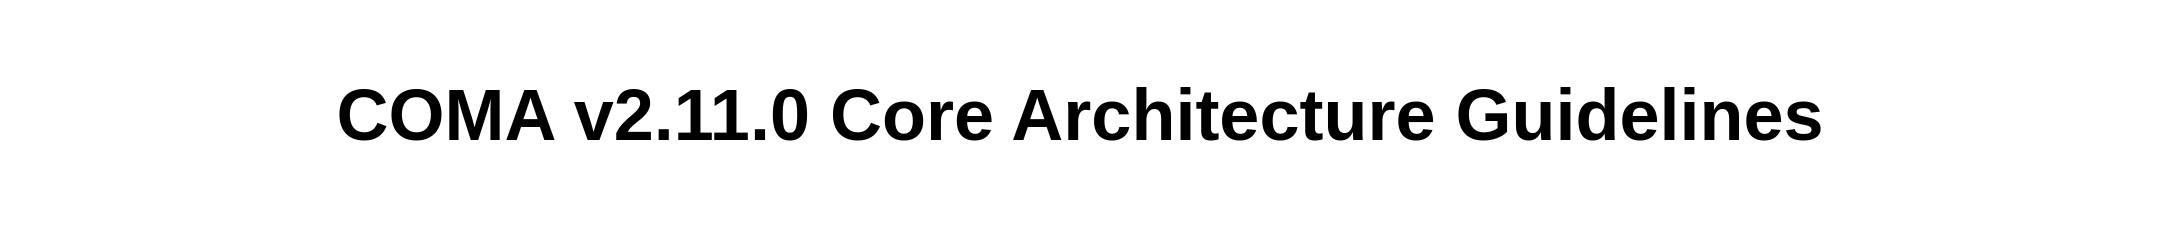 <mxfile version="24.2.1" type="device" pages="17">
  <diagram name="Title" id="74HtmcpJT1M8VAnZMD2f">
    <mxGraphModel dx="1194" dy="716" grid="1" gridSize="10" guides="1" tooltips="1" connect="1" arrows="1" fold="1" page="1" pageScale="1" pageWidth="1169" pageHeight="827" math="0" shadow="0">
      <root>
        <mxCell id="0" />
        <mxCell id="1" parent="0" />
        <mxCell id="vuWN5tdpBdAFDso8s_jn-1" value="&lt;h1 style=&quot;text-align: left; font-size: 36px;&quot;&gt;COMA v2.11.0 Core Architecture Guidelines&lt;/h1&gt;" style="text;html=1;align=center;verticalAlign=middle;whiteSpace=wrap;rounded=0;fontSize=36;fontStyle=1" parent="1" vertex="1">
          <mxGeometry x="45" y="357" width="1080" height="114" as="geometry" />
        </mxCell>
      </root>
    </mxGraphModel>
  </diagram>
  <diagram id="UA8l-qym_7uTLxiJyyGX" name="Start">
    <mxGraphModel dx="1194" dy="716" grid="1" gridSize="10" guides="1" tooltips="1" connect="1" arrows="1" fold="1" page="1" pageScale="1" pageWidth="1169" pageHeight="827" math="0" shadow="0">
      <root>
        <mxCell id="0" />
        <mxCell id="1" parent="0" />
        <mxCell id="OElUviA_rC47UfjoFZyo-1" value="&lt;h1 style=&quot;font-size: 18px;&quot;&gt;&lt;span style=&quot;font-size: 18px; text-align: justify; background-color: initial; font-weight: normal;&quot;&gt;Начнём с самого начала, а именно со связи с устройством. При нажатии на кнопку&amp;nbsp;&quot;Соединение&quot; происходит следующее:&lt;/span&gt;&lt;br style=&quot;font-size: 18px;&quot;&gt;&lt;/h1&gt;&lt;p style=&quot;text-align: justify; font-size: 18px; line-height: 120%;&quot;&gt;&lt;/p&gt;&lt;ol style=&quot;font-size: 18px;&quot;&gt;&lt;li style=&quot;text-align: justify; font-size: 18px;&quot;&gt;Сначала вызывается метод&amp;nbsp;&lt;font style=&quot;font-size: 18px;&quot; face=&quot;monospace&quot;&gt;Coma::&lt;b style=&quot;text-align: center; background-color: initial; border-color: var(--border-color); font-size: 18px;&quot;&gt;connectDialog&lt;/b&gt;&lt;/font&gt;&lt;span style=&quot;background-color: initial; font-size: 18px;&quot;&gt;, который создаёт диалог выбора соединения и его настроек.&lt;/span&gt;&lt;/li&gt;&lt;li style=&quot;text-align: justify; font-size: 18px;&quot;&gt;Полученные настройки соединения передаются в метод&amp;nbsp;&lt;font style=&quot;font-size: 18px;&quot; face=&quot;monospace&quot;&gt;Coma::&lt;b style=&quot;font-size: 18px;&quot;&gt;initConnection&lt;/b&gt;&lt;/font&gt;, который передаёт их инстансу класса&amp;nbsp;&lt;span style=&quot;text-align: center; background-color: initial; font-weight: 700; font-size: 18px;&quot;&gt;&lt;font style=&quot;font-size: 18px;&quot; face=&quot;monospace&quot;&gt;ConnectionManager&lt;/font&gt;&lt;/span&gt;&lt;span style=&quot;background-color: initial; font-size: 18px;&quot;&gt;&lt;font style=&quot;font-size: 18px;&quot; face=&quot;monospace&quot;&gt;&amp;nbsp;&lt;/font&gt;(менеджеру соединений). Данный менеджер предназначен для создания по заданным настройкам активного соединения.&lt;/span&gt;&lt;/li&gt;&lt;li style=&quot;text-align: justify; font-size: 18px;&quot;&gt;В случае успешного создания соединения вызывается метод&amp;nbsp;&lt;font style=&quot;font-size: 18px;&quot; face=&quot;monospace&quot;&gt;Coma::&lt;b style=&quot;font-size: 18px;&quot;&gt;initDevice&lt;/b&gt;&lt;/font&gt;, который создаёт инстанс класса &lt;b style=&quot;font-size: 18px;&quot;&gt;&lt;font face=&quot;monospace&quot; style=&quot;font-size: 18px;&quot;&gt;CurrentDevice&lt;/font&gt;&lt;/b&gt;. Данный класс будет подробно рассмотрен далее.&lt;/li&gt;&lt;li style=&quot;text-align: justify; font-size: 18px;&quot;&gt;Далее последовательно вызываются методы &lt;font face=&quot;Monospace&quot; style=&quot;font-size: 18px;&quot;&gt;Coma::&lt;b style=&quot;font-size: 18px;&quot;&gt;initInterfaceConnection&lt;/b&gt;&lt;/font&gt; и&amp;nbsp;&lt;font face=&quot;monospace&quot; style=&quot;background-color: initial; font-size: 18px;&quot;&gt;&lt;span style=&quot;text-align: center; background-color: initial; font-size: 18px;&quot;&gt;Coma::&lt;/span&gt;&lt;b style=&quot;text-align: center; background-color: initial; border-color: var(--border-color); font-size: 18px;&quot;&gt;prepareDialogs&lt;/b&gt;&lt;/font&gt;&lt;span style=&quot;background-color: initial; font-size: 18px;&quot;&gt;: происходит парсинг и сохранение настроек для подключенного устройства, создаются диалоги, начинается основная работа приложения.&lt;/span&gt;&lt;/li&gt;&lt;/ol&gt;&lt;p style=&quot;font-size: 18px;&quot;&gt;&lt;/p&gt;" style="text;html=1;strokeColor=none;fillColor=none;spacing=5;spacingTop=-20;whiteSpace=wrap;overflow=hidden;rounded=0;fontSize=18;verticalAlign=middle;" parent="1" vertex="1">
          <mxGeometry x="550" y="190" width="570" height="520" as="geometry" />
        </mxCell>
        <mxCell id="OElUviA_rC47UfjoFZyo-2" value="&lt;div style=&quot;margin-top: 0px; margin-bottom: 0px;&quot;&gt;Coma&lt;/div&gt;" style="swimlane;fontStyle=1;align=center;verticalAlign=top;childLayout=stackLayout;horizontal=1;startSize=26;horizontalStack=0;resizeParent=1;resizeParentMax=0;resizeLast=0;collapsible=1;marginBottom=0;whiteSpace=wrap;html=1;fontFamily=monospace;fillColor=#dae8fc;strokeColor=#6c8ebf;" parent="1" vertex="1">
          <mxGeometry x="100" y="407" width="360" height="224" as="geometry" />
        </mxCell>
        <mxCell id="OElUviA_rC47UfjoFZyo-3" value="..." style="text;strokeColor=none;fillColor=none;align=left;verticalAlign=top;spacingLeft=4;spacingRight=4;overflow=hidden;rotatable=0;points=[[0,0.5],[1,0.5]];portConstraint=eastwest;whiteSpace=wrap;html=1;fontFamily=monospace;" parent="OElUviA_rC47UfjoFZyo-2" vertex="1">
          <mxGeometry y="26" width="360" height="26" as="geometry" />
        </mxCell>
        <mxCell id="OElUviA_rC47UfjoFZyo-4" value="" style="line;strokeWidth=1;fillColor=none;align=left;verticalAlign=middle;spacingTop=-1;spacingLeft=3;spacingRight=3;rotatable=0;labelPosition=right;points=[];portConstraint=eastwest;strokeColor=inherit;" parent="OElUviA_rC47UfjoFZyo-2" vertex="1">
          <mxGeometry y="52" width="360" height="8" as="geometry" />
        </mxCell>
        <mxCell id="OElUviA_rC47UfjoFZyo-5" value="+&amp;nbsp;&lt;font color=&quot;#800000&quot;&gt;m_connectionManager&lt;/font&gt;&lt;span style=&quot;background-color: initial;&quot;&gt;:&amp;nbsp;&lt;font color=&quot;#800080&quot;&gt;ConnectionManager&lt;/font&gt;&lt;/span&gt;" style="text;strokeColor=none;fillColor=none;align=left;verticalAlign=top;spacingLeft=4;spacingRight=4;overflow=hidden;rotatable=0;points=[[0,0.5],[1,0.5]];portConstraint=eastwest;whiteSpace=wrap;html=1;" parent="OElUviA_rC47UfjoFZyo-2" vertex="1">
          <mxGeometry y="60" width="360" height="26" as="geometry" />
        </mxCell>
        <mxCell id="OElUviA_rC47UfjoFZyo-6" value="" style="line;strokeWidth=1;fillColor=none;align=left;verticalAlign=middle;spacingTop=-1;spacingLeft=3;spacingRight=3;rotatable=0;labelPosition=right;points=[];portConstraint=eastwest;strokeColor=inherit;" parent="OElUviA_rC47UfjoFZyo-2" vertex="1">
          <mxGeometry y="86" width="360" height="8" as="geometry" />
        </mxCell>
        <mxCell id="OElUviA_rC47UfjoFZyo-7" style="edgeStyle=orthogonalEdgeStyle;rounded=0;orthogonalLoop=1;jettySize=auto;html=1;exitX=0;exitY=0.5;exitDx=0;exitDy=0;entryX=0;entryY=0.5;entryDx=0;entryDy=0;dashed=1;endArrow=open;endFill=0;" parent="OElUviA_rC47UfjoFZyo-2" source="OElUviA_rC47UfjoFZyo-8" target="OElUviA_rC47UfjoFZyo-9" edge="1">
          <mxGeometry relative="1" as="geometry">
            <Array as="points">
              <mxPoint x="-40" y="107" />
              <mxPoint x="-40" y="133" />
            </Array>
          </mxGeometry>
        </mxCell>
        <mxCell id="OElUviA_rC47UfjoFZyo-8" value="+ &lt;font color=&quot;#00677c&quot;&gt;&lt;b&gt;connectDialog&lt;/b&gt;&lt;/font&gt;(&lt;font color=&quot;#808000&quot;&gt;void&lt;/font&gt;): &lt;font color=&quot;#808000&quot;&gt;void&lt;/font&gt;" style="text;strokeColor=none;fillColor=none;align=left;verticalAlign=top;spacingLeft=4;spacingRight=4;overflow=hidden;rotatable=0;points=[[0,0.5],[1,0.5]];portConstraint=eastwest;whiteSpace=wrap;html=1;fontFamily=monospace;" parent="OElUviA_rC47UfjoFZyo-2" vertex="1">
          <mxGeometry y="94" width="360" height="26" as="geometry" />
        </mxCell>
        <mxCell id="OElUviA_rC47UfjoFZyo-9" value="+ &lt;font color=&quot;#00677c&quot;&gt;&lt;b&gt;initConnection&lt;/b&gt;&lt;/font&gt;(&lt;font color=&quot;#800080&quot;&gt;ConnectStruct&lt;/font&gt;): &lt;font color=&quot;#808000&quot;&gt;void&lt;/font&gt;" style="text;strokeColor=none;fillColor=none;align=left;verticalAlign=top;spacingLeft=4;spacingRight=4;overflow=hidden;rotatable=0;points=[[0,0.5],[1,0.5]];portConstraint=eastwest;whiteSpace=wrap;html=1;fontFamily=monospace;" parent="OElUviA_rC47UfjoFZyo-2" vertex="1">
          <mxGeometry y="120" width="360" height="26" as="geometry" />
        </mxCell>
        <mxCell id="OElUviA_rC47UfjoFZyo-10" style="edgeStyle=orthogonalEdgeStyle;rounded=0;orthogonalLoop=1;jettySize=auto;html=1;exitX=1;exitY=0.5;exitDx=0;exitDy=0;entryX=1;entryY=0.5;entryDx=0;entryDy=0;dashed=1;endArrow=open;endFill=0;" parent="OElUviA_rC47UfjoFZyo-2" source="OElUviA_rC47UfjoFZyo-9" target="OElUviA_rC47UfjoFZyo-11" edge="1">
          <mxGeometry relative="1" as="geometry">
            <Array as="points">
              <mxPoint x="400" y="133" />
              <mxPoint x="400" y="159" />
            </Array>
          </mxGeometry>
        </mxCell>
        <mxCell id="OElUviA_rC47UfjoFZyo-11" value="+ &lt;font color=&quot;#00677c&quot;&gt;&lt;b&gt;initDevice&lt;/b&gt;&lt;/font&gt;(&lt;font color=&quot;#800080&quot;&gt;AsyncConnection&lt;/font&gt;): &lt;font color=&quot;#808000&quot;&gt;void&lt;/font&gt;" style="text;strokeColor=none;fillColor=none;align=left;verticalAlign=top;spacingLeft=4;spacingRight=4;overflow=hidden;rotatable=0;points=[[0,0.5],[1,0.5]];portConstraint=eastwest;whiteSpace=wrap;html=1;fontFamily=monospace;" parent="OElUviA_rC47UfjoFZyo-2" vertex="1">
          <mxGeometry y="146" width="360" height="26" as="geometry" />
        </mxCell>
        <mxCell id="OElUviA_rC47UfjoFZyo-12" style="edgeStyle=orthogonalEdgeStyle;rounded=0;orthogonalLoop=1;jettySize=auto;html=1;exitX=0;exitY=0.5;exitDx=0;exitDy=0;entryX=0;entryY=0.5;entryDx=0;entryDy=0;dashed=1;endArrow=open;endFill=0;" parent="OElUviA_rC47UfjoFZyo-2" source="OElUviA_rC47UfjoFZyo-11" target="OElUviA_rC47UfjoFZyo-14" edge="1">
          <mxGeometry relative="1" as="geometry">
            <Array as="points">
              <mxPoint x="-40" y="159" />
              <mxPoint x="-40" y="185" />
            </Array>
          </mxGeometry>
        </mxCell>
        <mxCell id="OElUviA_rC47UfjoFZyo-13" style="edgeStyle=orthogonalEdgeStyle;rounded=0;orthogonalLoop=1;jettySize=auto;html=1;exitX=1;exitY=0.5;exitDx=0;exitDy=0;entryX=1;entryY=0.5;entryDx=0;entryDy=0;endArrow=open;endFill=0;dashed=1;" parent="OElUviA_rC47UfjoFZyo-2" source="OElUviA_rC47UfjoFZyo-14" target="OElUviA_rC47UfjoFZyo-15" edge="1">
          <mxGeometry relative="1" as="geometry">
            <Array as="points">
              <mxPoint x="400" y="185" />
              <mxPoint x="400" y="211" />
            </Array>
          </mxGeometry>
        </mxCell>
        <mxCell id="OElUviA_rC47UfjoFZyo-14" value="+ &lt;font color=&quot;#00677c&quot;&gt;&lt;b&gt;initInterfaceConnection&lt;/b&gt;&lt;/font&gt;(&lt;font color=&quot;#808000&quot;&gt;void&lt;/font&gt;): &lt;font color=&quot;#808000&quot;&gt;void&lt;/font&gt;" style="text;strokeColor=none;fillColor=none;align=left;verticalAlign=top;spacingLeft=4;spacingRight=4;overflow=hidden;rotatable=0;points=[[0,0.5],[1,0.5]];portConstraint=eastwest;whiteSpace=wrap;html=1;fontFamily=monospace;" parent="OElUviA_rC47UfjoFZyo-2" vertex="1">
          <mxGeometry y="172" width="360" height="26" as="geometry" />
        </mxCell>
        <mxCell id="OElUviA_rC47UfjoFZyo-15" value="+ &lt;font color=&quot;#00677c&quot;&gt;&lt;b&gt;prepareDialogs&lt;/b&gt;&lt;/font&gt;(&lt;font color=&quot;#808000&quot;&gt;void&lt;/font&gt;): &lt;font color=&quot;#808000&quot;&gt;void&lt;/font&gt;" style="text;strokeColor=none;fillColor=none;align=left;verticalAlign=top;spacingLeft=4;spacingRight=4;overflow=hidden;rotatable=0;points=[[0,0.5],[1,0.5]];portConstraint=eastwest;whiteSpace=wrap;html=1;fontFamily=monospace;" parent="OElUviA_rC47UfjoFZyo-2" vertex="1">
          <mxGeometry y="198" width="360" height="26" as="geometry" />
        </mxCell>
        <mxCell id="OElUviA_rC47UfjoFZyo-16" style="edgeStyle=orthogonalEdgeStyle;rounded=0;orthogonalLoop=1;jettySize=auto;html=1;exitX=0.5;exitY=0;exitDx=0;exitDy=0;entryX=0;entryY=0.5;entryDx=0;entryDy=0;endArrow=open;endFill=0;startArrow=diamondThin;startFill=1;" parent="1" source="OElUviA_rC47UfjoFZyo-17" target="OElUviA_rC47UfjoFZyo-5" edge="1">
          <mxGeometry relative="1" as="geometry">
            <Array as="points">
              <mxPoint x="280" y="247" />
              <mxPoint x="60" y="247" />
              <mxPoint x="60" y="480" />
            </Array>
          </mxGeometry>
        </mxCell>
        <mxCell id="OElUviA_rC47UfjoFZyo-17" value="&lt;div style=&quot;margin-top: 0px; margin-bottom: 0px;&quot;&gt;ConnectionManager&lt;/div&gt;" style="swimlane;fontStyle=1;align=center;verticalAlign=top;childLayout=stackLayout;horizontal=1;startSize=26;horizontalStack=0;resizeParent=1;resizeParentMax=0;resizeLast=0;collapsible=1;marginBottom=0;whiteSpace=wrap;html=1;fontFamily=monospace;fillColor=#e1d5e7;strokeColor=#9673a6;" parent="1" vertex="1">
          <mxGeometry x="100" y="287" width="360" height="86" as="geometry" />
        </mxCell>
        <mxCell id="OElUviA_rC47UfjoFZyo-18" value="..." style="text;strokeColor=none;fillColor=none;align=left;verticalAlign=top;spacingLeft=4;spacingRight=4;overflow=hidden;rotatable=0;points=[[0,0.5],[1,0.5]];portConstraint=eastwest;whiteSpace=wrap;html=1;fontFamily=monospace;" parent="OElUviA_rC47UfjoFZyo-17" vertex="1">
          <mxGeometry y="26" width="360" height="26" as="geometry" />
        </mxCell>
        <mxCell id="OElUviA_rC47UfjoFZyo-19" value="" style="line;strokeWidth=1;fillColor=none;align=left;verticalAlign=middle;spacingTop=-1;spacingLeft=3;spacingRight=3;rotatable=0;labelPosition=right;points=[];portConstraint=eastwest;strokeColor=inherit;" parent="OElUviA_rC47UfjoFZyo-17" vertex="1">
          <mxGeometry y="52" width="360" height="8" as="geometry" />
        </mxCell>
        <mxCell id="OElUviA_rC47UfjoFZyo-20" value="+ &lt;font color=&quot;#00677c&quot;&gt;&lt;b&gt;createConnection&lt;/b&gt;&lt;/font&gt;(&lt;font color=&quot;#800080&quot;&gt;ConnectStruct&lt;/font&gt;): &lt;font color=&quot;#800080&quot;&gt;AsyncConnection&lt;/font&gt;" style="text;strokeColor=none;fillColor=none;align=left;verticalAlign=top;spacingLeft=4;spacingRight=4;overflow=hidden;rotatable=0;points=[[0,0.5],[1,0.5]];portConstraint=eastwest;whiteSpace=wrap;html=1;fontFamily=monospace;" parent="OElUviA_rC47UfjoFZyo-17" vertex="1">
          <mxGeometry y="60" width="360" height="26" as="geometry" />
        </mxCell>
        <mxCell id="OElUviA_rC47UfjoFZyo-21" style="edgeStyle=orthogonalEdgeStyle;rounded=0;orthogonalLoop=1;jettySize=auto;html=1;exitX=1;exitY=0.5;exitDx=0;exitDy=0;entryX=1;entryY=0.5;entryDx=0;entryDy=0;dashed=1;endArrow=open;endFill=0;" parent="1" source="OElUviA_rC47UfjoFZyo-9" target="OElUviA_rC47UfjoFZyo-20" edge="1">
          <mxGeometry relative="1" as="geometry">
            <Array as="points">
              <mxPoint x="500" y="540" />
              <mxPoint x="500" y="360" />
            </Array>
          </mxGeometry>
        </mxCell>
        <mxCell id="NJeFgrXqCzOn09Ph8QGe-1" value="&lt;h1 style=&quot;font-size: 24px;&quot;&gt;&lt;font style=&quot;font-size: 24px;&quot;&gt;Соединение с устройством&lt;/font&gt;&lt;/h1&gt;" style="text;html=1;strokeColor=none;fillColor=none;align=center;verticalAlign=middle;whiteSpace=wrap;rounded=0;fontSize=24;" parent="1" vertex="1">
          <mxGeometry x="40" y="40" width="1080" height="80" as="geometry" />
        </mxCell>
      </root>
    </mxGraphModel>
  </diagram>
  <diagram id="phu7RLNoSBakGlqPj1up" name="BaseInterface">
    <mxGraphModel dx="1194" dy="716" grid="1" gridSize="10" guides="1" tooltips="1" connect="1" arrows="1" fold="1" page="1" pageScale="1" pageWidth="1169" pageHeight="827" math="0" shadow="0">
      <root>
        <mxCell id="0" />
        <mxCell id="1" parent="0" />
        <mxCell id="R-dGEf82TSRg-ynTfhj0-1" value="&lt;h1 style=&quot;font-size: 24px;&quot;&gt;&lt;font style=&quot;font-size: 24px;&quot;&gt;Интерфейсы&lt;/font&gt;&lt;/h1&gt;" style="text;html=1;strokeColor=none;fillColor=none;align=center;verticalAlign=middle;whiteSpace=wrap;rounded=0;fontSize=24;" parent="1" vertex="1">
          <mxGeometry x="40" y="30" width="1080" height="80" as="geometry" />
        </mxCell>
        <mxCell id="R-dGEf82TSRg-ynTfhj0-2" style="edgeStyle=orthogonalEdgeStyle;rounded=0;orthogonalLoop=1;jettySize=auto;html=1;exitX=0.5;exitY=0;exitDx=0;exitDy=0;entryX=0.5;entryY=0;entryDx=0;entryDy=0;dashed=1;endArrow=block;endFill=0;" parent="1" source="R-dGEf82TSRg-ynTfhj0-5" target="R-dGEf82TSRg-ynTfhj0-17" edge="1">
          <mxGeometry relative="1" as="geometry">
            <Array as="points">
              <mxPoint x="190" y="160" />
              <mxPoint x="490" y="160" />
            </Array>
          </mxGeometry>
        </mxCell>
        <mxCell id="R-dGEf82TSRg-ynTfhj0-3" style="edgeStyle=orthogonalEdgeStyle;rounded=0;orthogonalLoop=1;jettySize=auto;html=1;exitX=0.5;exitY=0;exitDx=0;exitDy=0;entryX=0.5;entryY=0;entryDx=0;entryDy=0;dashed=1;endArrow=block;endFill=0;" parent="1" source="R-dGEf82TSRg-ynTfhj0-5" target="R-dGEf82TSRg-ynTfhj0-19" edge="1">
          <mxGeometry relative="1" as="geometry">
            <Array as="points">
              <mxPoint x="180" y="160" />
              <mxPoint x="360" y="160" />
              <mxPoint x="360" y="320" />
              <mxPoint x="480" y="320" />
            </Array>
          </mxGeometry>
        </mxCell>
        <mxCell id="R-dGEf82TSRg-ynTfhj0-4" style="edgeStyle=orthogonalEdgeStyle;rounded=0;orthogonalLoop=1;jettySize=auto;html=1;exitX=0.5;exitY=0;exitDx=0;exitDy=0;entryX=0.5;entryY=0;entryDx=0;entryDy=0;dashed=1;endArrow=block;endFill=0;" parent="1" source="R-dGEf82TSRg-ynTfhj0-5" target="R-dGEf82TSRg-ynTfhj0-22" edge="1">
          <mxGeometry relative="1" as="geometry">
            <Array as="points">
              <mxPoint x="180" y="160" />
              <mxPoint x="360" y="160" />
              <mxPoint x="360" y="480" />
              <mxPoint x="480" y="480" />
            </Array>
          </mxGeometry>
        </mxCell>
        <mxCell id="R-dGEf82TSRg-ynTfhj0-5" value="&lt;div style=&quot;margin-top: 0px; margin-bottom: 0px;&quot;&gt;BaseInterface&lt;/div&gt;" style="swimlane;fontStyle=1;align=center;verticalAlign=top;childLayout=stackLayout;horizontal=1;startSize=26;horizontalStack=0;resizeParent=1;resizeParentMax=0;resizeLast=0;collapsible=1;marginBottom=0;whiteSpace=wrap;html=1;fontFamily=monospace;fillColor=#F3E895;" parent="1" vertex="1">
          <mxGeometry x="40" y="200" width="280" height="346" as="geometry" />
        </mxCell>
        <mxCell id="R-dGEf82TSRg-ynTfhj0-6" value="+&amp;nbsp;&lt;font color=&quot;#00677c&quot;&gt;&lt;b&gt;&lt;i&gt;connect&lt;/i&gt;&lt;/b&gt;&lt;/font&gt;(&lt;font color=&quot;#808000&quot;&gt;void&lt;/font&gt;): &lt;font color=&quot;#808000&quot;&gt;bool &lt;/font&gt;= &lt;font color=&quot;#808000&quot;&gt;virtual&lt;/font&gt;" style="text;strokeColor=none;fillColor=none;align=left;verticalAlign=top;spacingLeft=4;spacingRight=4;overflow=hidden;rotatable=0;points=[[0,0.5],[1,0.5]];portConstraint=eastwest;whiteSpace=wrap;html=1;fontFamily=monospace;" parent="R-dGEf82TSRg-ynTfhj0-5" vertex="1">
          <mxGeometry y="26" width="280" height="26" as="geometry" />
        </mxCell>
        <mxCell id="R-dGEf82TSRg-ynTfhj0-7" value="+&amp;nbsp;&lt;font color=&quot;#00677c&quot;&gt;&lt;b&gt;&lt;i&gt;disconnect&lt;/i&gt;&lt;/b&gt;&lt;/font&gt;(&lt;font color=&quot;#808000&quot;&gt;void&lt;/font&gt;): &lt;font color=&quot;#808000&quot;&gt;void &lt;/font&gt;= &lt;font color=&quot;#808000&quot;&gt;virtual&lt;/font&gt;" style="text;strokeColor=none;fillColor=none;align=left;verticalAlign=top;spacingLeft=4;spacingRight=4;overflow=hidden;rotatable=0;points=[[0,0.5],[1,0.5]];portConstraint=eastwest;whiteSpace=wrap;html=1;fontFamily=monospace;" parent="R-dGEf82TSRg-ynTfhj0-5" vertex="1">
          <mxGeometry y="52" width="280" height="26" as="geometry" />
        </mxCell>
        <mxCell id="R-dGEf82TSRg-ynTfhj0-8" value="+&amp;nbsp;&lt;font color=&quot;#00677c&quot;&gt;&lt;b&gt;&lt;i&gt;read&lt;/i&gt;&lt;/b&gt;&lt;/font&gt;(&lt;font color=&quot;#808000&quot;&gt;bool&lt;/font&gt;):&amp;nbsp;&lt;font color=&quot;#800080&quot;&gt;QByteArray &lt;/font&gt;= &lt;font color=&quot;#808000&quot;&gt;virtual&lt;/font&gt;" style="text;strokeColor=none;fillColor=none;align=left;verticalAlign=top;spacingLeft=4;spacingRight=4;overflow=hidden;rotatable=0;points=[[0,0.5],[1,0.5]];portConstraint=eastwest;whiteSpace=wrap;html=1;fontFamily=monospace;" parent="R-dGEf82TSRg-ynTfhj0-5" vertex="1">
          <mxGeometry y="78" width="280" height="26" as="geometry" />
        </mxCell>
        <mxCell id="R-dGEf82TSRg-ynTfhj0-9" value="&lt;pre style=&quot;margin-top: 0px; margin-bottom: 0px;&quot;&gt;+ &lt;span style=&quot;font-weight:700; font-style:italic; color:#00677c;&quot;&gt;write&lt;/span&gt;(&lt;span style=&quot;color:#800080;&quot;&gt;QByteArray&lt;/span&gt;): &lt;font color=&quot;#808000&quot;&gt;bool &lt;/font&gt;= &lt;font color=&quot;#808000&quot;&gt;virtual&lt;/font&gt;&lt;/pre&gt;" style="text;strokeColor=none;fillColor=none;align=left;verticalAlign=top;spacingLeft=4;spacingRight=4;overflow=hidden;rotatable=0;points=[[0,0.5],[1,0.5]];portConstraint=eastwest;whiteSpace=wrap;html=1;fontFamily=monospace;" parent="R-dGEf82TSRg-ynTfhj0-5" vertex="1">
          <mxGeometry y="104" width="280" height="26" as="geometry" />
        </mxCell>
        <mxCell id="R-dGEf82TSRg-ynTfhj0-10" value="+&amp;nbsp;&lt;font color=&quot;#00677c&quot;&gt;&lt;b&gt;poll&lt;/b&gt;&lt;/font&gt;(&lt;font color=&quot;#808000&quot;&gt;void&lt;/font&gt;): &lt;font color=&quot;#808000&quot;&gt;void&lt;/font&gt;" style="text;strokeColor=none;fillColor=none;align=left;verticalAlign=top;spacingLeft=4;spacingRight=4;overflow=hidden;rotatable=0;points=[[0,0.5],[1,0.5]];portConstraint=eastwest;whiteSpace=wrap;html=1;fontFamily=monospace;" parent="R-dGEf82TSRg-ynTfhj0-5" vertex="1">
          <mxGeometry y="130" width="280" height="26" as="geometry" />
        </mxCell>
        <mxCell id="R-dGEf82TSRg-ynTfhj0-11" value="+&amp;nbsp;&lt;font color=&quot;#00677c&quot;&gt;&lt;b&gt;writeData&lt;/b&gt;&lt;/font&gt;(&lt;font color=&quot;#800080&quot;&gt;QByteArray&lt;/font&gt;): &lt;font color=&quot;#808000&quot;&gt;void&lt;/font&gt;" style="text;strokeColor=none;fillColor=none;align=left;verticalAlign=top;spacingLeft=4;spacingRight=4;overflow=hidden;rotatable=0;points=[[0,0.5],[1,0.5]];portConstraint=eastwest;whiteSpace=wrap;html=1;fontFamily=monospace;" parent="R-dGEf82TSRg-ynTfhj0-5" vertex="1">
          <mxGeometry y="156" width="280" height="26" as="geometry" />
        </mxCell>
        <mxCell id="R-dGEf82TSRg-ynTfhj0-12" value="+&amp;nbsp;&lt;font color=&quot;#00677c&quot;&gt;&lt;b&gt;close&lt;/b&gt;&lt;/font&gt;(&lt;font color=&quot;#808000&quot;&gt;void&lt;/font&gt;): &lt;font color=&quot;#808000&quot;&gt;void&lt;/font&gt;" style="text;strokeColor=none;fillColor=none;align=left;verticalAlign=top;spacingLeft=4;spacingRight=4;overflow=hidden;rotatable=0;points=[[0,0.5],[1,0.5]];portConstraint=eastwest;whiteSpace=wrap;html=1;fontFamily=monospace;" parent="R-dGEf82TSRg-ynTfhj0-5" vertex="1">
          <mxGeometry y="182" width="280" height="26" as="geometry" />
        </mxCell>
        <mxCell id="R-dGEf82TSRg-ynTfhj0-13" value="+&amp;nbsp;&lt;b&gt;&lt;font color=&quot;#00677c&quot;&gt;reconnect&lt;/font&gt;&lt;/b&gt;(&lt;font color=&quot;#808000&quot;&gt;void&lt;/font&gt;): &lt;font color=&quot;#808000&quot;&gt;void&lt;/font&gt;" style="text;strokeColor=none;fillColor=none;align=left;verticalAlign=top;spacingLeft=4;spacingRight=4;overflow=hidden;rotatable=0;points=[[0,0.5],[1,0.5]];portConstraint=eastwest;whiteSpace=wrap;html=1;fontFamily=monospace;" parent="R-dGEf82TSRg-ynTfhj0-5" vertex="1">
          <mxGeometry y="208" width="280" height="26" as="geometry" />
        </mxCell>
        <mxCell id="R-dGEf82TSRg-ynTfhj0-14" value="" style="line;strokeWidth=1;fillColor=none;align=left;verticalAlign=middle;spacingTop=-1;spacingLeft=3;spacingRight=3;rotatable=0;labelPosition=right;points=[];portConstraint=eastwest;strokeColor=inherit;" parent="R-dGEf82TSRg-ynTfhj0-5" vertex="1">
          <mxGeometry y="234" width="280" height="8" as="geometry" />
        </mxCell>
        <mxCell id="R-dGEf82TSRg-ynTfhj0-15" value="&lt;font color=&quot;#000080&quot;&gt;signals&lt;/font&gt;:&lt;span style=&quot;background-color: initial; color: rgb(192, 192, 192);&quot;&gt;&lt;/span&gt;" style="text;strokeColor=none;fillColor=none;align=left;verticalAlign=top;spacingLeft=4;spacingRight=4;overflow=hidden;rotatable=0;points=[[0,0.5],[1,0.5]];portConstraint=eastwest;whiteSpace=wrap;html=1;fontFamily=monospace;" parent="R-dGEf82TSRg-ynTfhj0-5" vertex="1">
          <mxGeometry y="242" width="280" height="26" as="geometry" />
        </mxCell>
        <mxCell id="R-dGEf82TSRg-ynTfhj0-16" value="+&amp;nbsp;&lt;font color=&quot;#00677c&quot;&gt;&lt;b&gt;dataReceived&lt;/b&gt;&lt;/font&gt;(&lt;font color=&quot;#800080&quot;&gt;QByteArray&lt;/font&gt;)" style="text;strokeColor=none;fillColor=none;align=left;verticalAlign=top;spacingLeft=4;spacingRight=4;overflow=hidden;rotatable=0;points=[[0,0.5],[1,0.5]];portConstraint=eastwest;whiteSpace=wrap;html=1;fontFamily=monospace;" parent="R-dGEf82TSRg-ynTfhj0-5" vertex="1">
          <mxGeometry y="268" width="280" height="26" as="geometry" />
        </mxCell>
        <mxCell id="kC8v7acctbcONrsMOeTU-1" value="+&amp;nbsp;&lt;span style=&quot;color: rgb(0, 103, 124); font-weight: 700; background-color: initial;&quot;&gt;error&lt;/span&gt;&lt;span style=&quot;background-color: initial;&quot;&gt;(...&lt;/span&gt;&lt;span style=&quot;background-color: initial;&quot;&gt;)&lt;/span&gt;" style="text;strokeColor=none;fillColor=none;align=left;verticalAlign=top;spacingLeft=4;spacingRight=4;overflow=hidden;rotatable=0;points=[[0,0.5],[1,0.5]];portConstraint=eastwest;whiteSpace=wrap;html=1;fontFamily=monospace;" parent="R-dGEf82TSRg-ynTfhj0-5" vertex="1">
          <mxGeometry y="294" width="280" height="26" as="geometry" />
        </mxCell>
        <mxCell id="kC8v7acctbcONrsMOeTU-2" value="+&amp;nbsp;&lt;span style=&quot;color: rgb(0, 103, 124); font-weight: 700; background-color: initial;&quot;&gt;reconnected&lt;/span&gt;&lt;span style=&quot;background-color: initial;&quot;&gt;(&lt;font color=&quot;#808000&quot;&gt;void&lt;/font&gt;&lt;/span&gt;&lt;span style=&quot;background-color: initial;&quot;&gt;)&lt;/span&gt;" style="text;strokeColor=none;fillColor=none;align=left;verticalAlign=top;spacingLeft=4;spacingRight=4;overflow=hidden;rotatable=0;points=[[0,0.5],[1,0.5]];portConstraint=eastwest;whiteSpace=wrap;html=1;fontFamily=monospace;" parent="R-dGEf82TSRg-ynTfhj0-5" vertex="1">
          <mxGeometry y="320" width="280" height="26" as="geometry" />
        </mxCell>
        <mxCell id="R-dGEf82TSRg-ynTfhj0-17" value="&lt;div style=&quot;margin-top: 0px; margin-bottom: 0px;&quot;&gt;&lt;pre style=&quot;margin-top: 0px; margin-bottom: 0px;&quot;&gt;SerialPort&lt;/pre&gt;&lt;/div&gt;" style="swimlane;fontStyle=1;align=center;verticalAlign=top;childLayout=stackLayout;horizontal=1;startSize=26;horizontalStack=0;resizeParent=1;resizeParentMax=0;resizeLast=0;collapsible=1;marginBottom=0;whiteSpace=wrap;html=1;fontFamily=monospace;fillColor=#F3E895;" parent="1" vertex="1">
          <mxGeometry x="400" y="200" width="160" height="52" as="geometry" />
        </mxCell>
        <mxCell id="R-dGEf82TSRg-ynTfhj0-18" value="..." style="text;strokeColor=none;fillColor=none;align=left;verticalAlign=top;spacingLeft=4;spacingRight=4;overflow=hidden;rotatable=0;points=[[0,0.5],[1,0.5]];portConstraint=eastwest;whiteSpace=wrap;html=1;fontFamily=monospace;" parent="R-dGEf82TSRg-ynTfhj0-17" vertex="1">
          <mxGeometry y="26" width="160" height="26" as="geometry" />
        </mxCell>
        <mxCell id="R-dGEf82TSRg-ynTfhj0-19" value="&lt;div style=&quot;margin-top: 0px; margin-bottom: 0px;&quot;&gt;&lt;pre style=&quot;margin-top: 0px; margin-bottom: 0px;&quot;&gt;UsbHidPort&lt;/pre&gt;&lt;/div&gt;" style="swimlane;fontStyle=1;align=center;verticalAlign=top;childLayout=stackLayout;horizontal=1;startSize=26;horizontalStack=0;resizeParent=1;resizeParentMax=0;resizeLast=0;collapsible=1;marginBottom=0;whiteSpace=wrap;html=1;fontFamily=monospace;fillColor=#F3E895;" parent="1" vertex="1">
          <mxGeometry x="400" y="361.5" width="160" height="52" as="geometry" />
        </mxCell>
        <mxCell id="R-dGEf82TSRg-ynTfhj0-20" value="..." style="text;strokeColor=none;fillColor=none;align=left;verticalAlign=top;spacingLeft=4;spacingRight=4;overflow=hidden;rotatable=0;points=[[0,0.5],[1,0.5]];portConstraint=eastwest;whiteSpace=wrap;html=1;fontFamily=monospace;" parent="R-dGEf82TSRg-ynTfhj0-19" vertex="1">
          <mxGeometry y="26" width="160" height="26" as="geometry" />
        </mxCell>
        <mxCell id="R-dGEf82TSRg-ynTfhj0-21" value="&lt;p style=&quot;text-align: justify; font-size: 16px;&quot;&gt;&lt;font style=&quot;font-size: 16px;&quot;&gt;&lt;font style=&quot;background-color: initial; font-weight: normal; font-size: 16px;&quot;&gt;&lt;font style=&quot;font-size: 16px;&quot; face=&quot;monospace&quot;&gt;BaseInterface &lt;/font&gt;является базовым абстрактным классом для реализации интерфейсных классов. От него наследуются &lt;font style=&quot;font-size: 16px;&quot; face=&quot;monospace&quot;&gt;SerialPort&lt;/font&gt;&lt;font style=&quot;font-size: 16px;&quot;&gt;, &lt;font face=&quot;Monospace&quot;&gt;Ethernet&lt;/font&gt;&lt;/font&gt;&lt;font style=&quot;font-size: 16px;&quot; face=&quot;monospace&quot;&gt;&amp;nbsp;&lt;/font&gt;и &lt;font style=&quot;font-size: 16px;&quot; face=&quot;monospace&quot;&gt;UsbHidPort&lt;/font&gt;. Поток исполнения находится постоянно в методе &lt;font style=&quot;font-size: 16px;&quot; face=&quot;monospace&quot;&gt;BaseIntreface::&lt;/font&gt;&lt;/font&gt;&lt;font style=&quot;background-color: initial; font-weight: normal; font-size: 16px;&quot;&gt;&lt;font style=&quot;font-size: 16px;&quot; face=&quot;monospace&quot;&gt;&lt;b style=&quot;font-size: 16px;&quot;&gt;poll&lt;/b&gt;&lt;/font&gt;. Интерфейс имеет состояние, и в зависимости от его изменения может предпринимать различные действия. В обычном состоянии поток постоянно читает данные. Когда интерфейсу требуется прекратить работу, его состояние изменяется и поток исполнения завершает выполнение метода &lt;font style=&quot;font-size: 16px;&quot; face=&quot;monospace&quot;&gt;BaseInterface::&lt;/font&gt;&lt;/font&gt;&lt;font style=&quot;background-color: initial; font-weight: normal; font-size: 16px;&quot;&gt;&lt;font style=&quot;font-size: 16px;&quot; face=&quot;monospace&quot;&gt;&lt;b style=&quot;font-size: 16px;&quot;&gt;poll&lt;/b&gt;&lt;/font&gt;.&lt;/font&gt;&lt;/font&gt;&lt;/p&gt;&lt;p style=&quot;text-align: justify; font-size: 16px;&quot;&gt;&lt;font style=&quot;font-size: 16px;&quot;&gt;Также интерфейс имеет возможность переподключиться к источнику данных, если произошёл разрыв соединения или произошло исключительное событие. Для этого у него имеется публичный слот &lt;font style=&quot;font-size: 16px;&quot; face=&quot;monospace&quot;&gt;BaseInterface::&lt;b style=&quot;font-size: 16px;&quot;&gt;reconnect&lt;/b&gt;&lt;/font&gt;. Решение о попытке переподключиться принимает не сам интерфейс, а управляющая структура (или т.н. &quot;верх&quot;, см.&amp;nbsp;&lt;font style=&quot;font-size: 16px;&quot; face=&quot;monospace&quot;&gt;ConnectionManager&lt;/font&gt;).&lt;/font&gt;&lt;/p&gt;&lt;p style=&quot;font-size: 16px;&quot;&gt;&lt;/p&gt;" style="text;html=1;strokeColor=none;fillColor=none;spacing=5;spacingTop=-20;whiteSpace=wrap;overflow=hidden;rounded=0;fontSize=16;" parent="1" vertex="1">
          <mxGeometry x="620" y="160" width="500" height="350" as="geometry" />
        </mxCell>
        <mxCell id="R-dGEf82TSRg-ynTfhj0-22" value="&lt;div style=&quot;margin-top: 0px; margin-bottom: 0px;&quot;&gt;&lt;pre style=&quot;margin-top: 0px; margin-bottom: 0px;&quot;&gt;Ethernet&lt;/pre&gt;&lt;/div&gt;" style="swimlane;fontStyle=1;align=center;verticalAlign=top;childLayout=stackLayout;horizontal=1;startSize=26;horizontalStack=0;resizeParent=1;resizeParentMax=0;resizeLast=0;collapsible=1;marginBottom=0;whiteSpace=wrap;html=1;fontFamily=monospace;fillColor=#F3E895;" parent="1" vertex="1">
          <mxGeometry x="400" y="520" width="160" height="52" as="geometry" />
        </mxCell>
        <mxCell id="R-dGEf82TSRg-ynTfhj0-23" value="..." style="text;strokeColor=none;fillColor=none;align=left;verticalAlign=top;spacingLeft=4;spacingRight=4;overflow=hidden;rotatable=0;points=[[0,0.5],[1,0.5]];portConstraint=eastwest;whiteSpace=wrap;html=1;fontFamily=monospace;" parent="R-dGEf82TSRg-ynTfhj0-22" vertex="1">
          <mxGeometry y="26" width="160" height="26" as="geometry" />
        </mxCell>
        <mxCell id="R-dGEf82TSRg-ynTfhj0-24" value="&lt;div style=&quot;text-align: justify; font-size: 16px;&quot;&gt;&lt;font style=&quot;background-color: initial; text-align: left; border-color: var(--border-color); font-size: 16px;&quot; face=&quot;monospace&quot;&gt;SerialPort&lt;/font&gt;&lt;span style=&quot;background-color: initial; text-align: left; font-size: 16px;&quot;&gt;,&amp;nbsp;&lt;/span&gt;&lt;font style=&quot;background-color: initial; text-align: left; border-color: var(--border-color); font-size: 16px;&quot; face=&quot;monospace&quot;&gt;UsbHidPort&lt;/font&gt;&lt;font style=&quot;background-color: initial; text-align: left; border-color: var(--border-color); font-size: 16px;&quot;&gt;&amp;nbsp;и&amp;nbsp;&lt;/font&gt;&lt;font style=&quot;background-color: initial; text-align: left; border-color: var(--border-color); font-size: 16px;&quot; face=&quot;Monospace&quot;&gt;Ethernet&lt;/font&gt;&lt;font style=&quot;background-color: initial; text-align: left; border-color: var(--border-color); font-size: 16px;&quot; face=&quot;Helvetica&quot;&gt;&amp;nbsp;&lt;/font&gt;&lt;font style=&quot;background-color: initial; text-align: left; border-color: var(--border-color); font-size: 16px;&quot;&gt;просты как классы - они лишь реализуют виртуальные методы&amp;nbsp;&lt;font style=&quot;font-size: 16px;&quot; face=&quot;monospace&quot;&gt;BaseInterface&lt;/font&gt;&amp;nbsp;для создания соединения, его разрыва, чтения и записи данных в интерфейс.&lt;/font&gt;&lt;/div&gt;" style="text;html=1;align=center;verticalAlign=top;whiteSpace=wrap;rounded=0;fontSize=16;" parent="1" vertex="1">
          <mxGeometry x="40" y="660" width="1080" height="80" as="geometry" />
        </mxCell>
      </root>
    </mxGraphModel>
  </diagram>
  <diagram id="0Suvw5f0uVDEbogxer_X" name="Parsers - 1">
    <mxGraphModel dx="1194" dy="716" grid="1" gridSize="10" guides="1" tooltips="1" connect="1" arrows="1" fold="1" page="1" pageScale="1" pageWidth="1169" pageHeight="827" math="0" shadow="0">
      <root>
        <mxCell id="0" />
        <mxCell id="1" parent="0" />
        <mxCell id="-QtsH_8lJrKoWj9Sl5jL-1" value="&lt;h1 style=&quot;font-size: 24px;&quot;&gt;&lt;font style=&quot;font-size: 24px;&quot;&gt;Парсеры запросов и ответов&lt;/font&gt;&lt;/h1&gt;" style="text;html=1;strokeColor=none;fillColor=none;align=center;verticalAlign=middle;whiteSpace=wrap;rounded=0;fontSize=24;" parent="1" vertex="1">
          <mxGeometry x="40" y="23" width="1080" height="50" as="geometry" />
        </mxCell>
        <mxCell id="-QtsH_8lJrKoWj9Sl5jL-2" style="edgeStyle=orthogonalEdgeStyle;rounded=0;orthogonalLoop=1;jettySize=auto;html=1;entryX=0.5;entryY=0;entryDx=0;entryDy=0;dashed=1;endArrow=block;endFill=0;exitX=0.5;exitY=1.006;exitDx=0;exitDy=0;exitPerimeter=0;" parent="1" source="-QtsH_8lJrKoWj9Sl5jL-12" target="-QtsH_8lJrKoWj9Sl5jL-29" edge="1">
          <mxGeometry relative="1" as="geometry">
            <Array as="points">
              <mxPoint x="260" y="403" />
              <mxPoint x="260" y="403" />
            </Array>
            <mxPoint x="250" y="353" as="sourcePoint" />
          </mxGeometry>
        </mxCell>
        <mxCell id="-QtsH_8lJrKoWj9Sl5jL-3" style="edgeStyle=orthogonalEdgeStyle;rounded=0;orthogonalLoop=1;jettySize=auto;html=1;entryX=0.5;entryY=0;entryDx=0;entryDy=0;dashed=1;endArrow=block;endFill=0;exitX=0.5;exitY=1;exitDx=0;exitDy=0;" parent="1" source="-QtsH_8lJrKoWj9Sl5jL-4" target="-QtsH_8lJrKoWj9Sl5jL-34" edge="1">
          <mxGeometry relative="1" as="geometry">
            <Array as="points">
              <mxPoint x="260" y="353" />
              <mxPoint x="480" y="353" />
              <mxPoint x="480" y="583" />
              <mxPoint x="260" y="583" />
            </Array>
            <mxPoint x="310" y="353" as="sourcePoint" />
          </mxGeometry>
        </mxCell>
        <mxCell id="-QtsH_8lJrKoWj9Sl5jL-4" value="&lt;pre style=&quot;margin-top: 0px; margin-bottom: 0px;&quot;&gt;BaseRequestParser&lt;/pre&gt;" style="swimlane;fontStyle=1;align=center;verticalAlign=top;childLayout=stackLayout;horizontal=1;startSize=26;horizontalStack=0;resizeParent=1;resizeParentMax=0;resizeLast=0;collapsible=1;marginBottom=0;whiteSpace=wrap;html=1;fillColor=#fda8a0;fontColor=#000000;strokeColor=#B20000;" parent="1" vertex="1">
          <mxGeometry x="80" y="93" width="360" height="242" as="geometry" />
        </mxCell>
        <mxCell id="-QtsH_8lJrKoWj9Sl5jL-5" value="+&amp;nbsp;&lt;font color=&quot;#00677c&quot;&gt;&lt;b&gt;&lt;i&gt;parse&lt;/i&gt;&lt;/b&gt;&lt;/font&gt;(&lt;font color=&quot;#800080&quot;&gt;CommandStruct&lt;/font&gt;&lt;span style=&quot;background-color: initial;&quot;&gt;): &lt;font color=&quot;#800080&quot;&gt;QByteArray &lt;/font&gt;= &lt;font color=&quot;#808000&quot;&gt;virtual&lt;/font&gt;&lt;/span&gt;" style="text;strokeColor=none;fillColor=none;align=left;verticalAlign=top;spacingLeft=4;spacingRight=4;overflow=hidden;rotatable=0;points=[[0,0.5],[1,0.5]];portConstraint=eastwest;whiteSpace=wrap;html=1;fontFamily=monospace;" parent="-QtsH_8lJrKoWj9Sl5jL-4" vertex="1">
          <mxGeometry y="26" width="360" height="26" as="geometry" />
        </mxCell>
        <mxCell id="-QtsH_8lJrKoWj9Sl5jL-6" value="+&amp;nbsp;&lt;font color=&quot;#00677c&quot;&gt;&lt;b&gt;&lt;i&gt;getNextContinueCommand&lt;/i&gt;&lt;/b&gt;&lt;/font&gt;(&lt;font color=&quot;#808000&quot;&gt;void&lt;/font&gt;): &lt;font color=&quot;#800080&quot;&gt;QByteArray &lt;/font&gt;= &lt;font color=&quot;#808000&quot;&gt;virtual&lt;/font&gt;" style="text;strokeColor=none;fillColor=none;align=left;verticalAlign=top;spacingLeft=4;spacingRight=4;overflow=hidden;rotatable=0;points=[[0,0.5],[1,0.5]];portConstraint=eastwest;whiteSpace=wrap;html=1;fontFamily=monospace;" parent="-QtsH_8lJrKoWj9Sl5jL-4" vertex="1">
          <mxGeometry y="52" width="360" height="26" as="geometry" />
        </mxCell>
        <mxCell id="-QtsH_8lJrKoWj9Sl5jL-7" value="+&amp;nbsp;&lt;font color=&quot;#00677c&quot;&gt;&lt;b&gt;&lt;i&gt;exceptionalAction&lt;/i&gt;&lt;/b&gt;&lt;/font&gt;(&lt;font color=&quot;#800080&quot;&gt;CommandStruct&lt;/font&gt;): &lt;font color=&quot;#808000&quot;&gt;void &lt;/font&gt;= &lt;font color=&quot;#808000&quot;&gt;virtual&lt;/font&gt;" style="text;strokeColor=none;fillColor=none;align=left;verticalAlign=top;spacingLeft=4;spacingRight=4;overflow=hidden;rotatable=0;points=[[0,0.5],[1,0.5]];portConstraint=eastwest;whiteSpace=wrap;html=1;fontFamily=monospace;" parent="-QtsH_8lJrKoWj9Sl5jL-4" vertex="1">
          <mxGeometry y="78" width="360" height="26" as="geometry" />
        </mxCell>
        <mxCell id="-QtsH_8lJrKoWj9Sl5jL-8" value="+&amp;nbsp;&lt;font color=&quot;#00677c&quot;&gt;&lt;b&gt;isExceptionalSituation&lt;/b&gt;&lt;/font&gt;(&lt;font color=&quot;#808000&quot;&gt;void&lt;/font&gt;): &lt;font color=&quot;#808000&quot;&gt;bool&lt;/font&gt;" style="text;strokeColor=none;fillColor=none;align=left;verticalAlign=top;spacingLeft=4;spacingRight=4;overflow=hidden;rotatable=0;points=[[0,0.5],[1,0.5]];portConstraint=eastwest;whiteSpace=wrap;html=1;fontFamily=monospace;" parent="-QtsH_8lJrKoWj9Sl5jL-4" vertex="1">
          <mxGeometry y="104" width="360" height="26" as="geometry" />
        </mxCell>
        <mxCell id="-QtsH_8lJrKoWj9Sl5jL-9" value="+&amp;nbsp;&lt;font color=&quot;#00677c&quot;&gt;&lt;b&gt;getNextDataSection&lt;/b&gt;&lt;/font&gt;(&lt;font color=&quot;#808000&quot;&gt;void&lt;/font&gt;): &lt;font color=&quot;#800080&quot;&gt;QByteArray&lt;/font&gt;" style="text;strokeColor=none;fillColor=none;align=left;verticalAlign=top;spacingLeft=4;spacingRight=4;overflow=hidden;rotatable=0;points=[[0,0.5],[1,0.5]];portConstraint=eastwest;whiteSpace=wrap;html=1;fontFamily=monospace;" parent="-QtsH_8lJrKoWj9Sl5jL-4" vertex="1">
          <mxGeometry y="130" width="360" height="26" as="geometry" />
        </mxCell>
        <mxCell id="-QtsH_8lJrKoWj9Sl5jL-10" value="" style="line;strokeWidth=1;fillColor=none;align=left;verticalAlign=middle;spacingTop=-1;spacingLeft=3;spacingRight=3;rotatable=0;labelPosition=right;points=[];portConstraint=eastwest;strokeColor=inherit;" parent="-QtsH_8lJrKoWj9Sl5jL-4" vertex="1">
          <mxGeometry y="156" width="360" height="8" as="geometry" />
        </mxCell>
        <mxCell id="-QtsH_8lJrKoWj9Sl5jL-13" value="&lt;font color=&quot;#000080&quot;&gt;signals&lt;/font&gt;:&lt;span style=&quot;background-color: initial; color: rgb(192, 192, 192);&quot;&gt;&lt;/span&gt;" style="text;strokeColor=none;fillColor=none;align=left;verticalAlign=top;spacingLeft=4;spacingRight=4;overflow=hidden;rotatable=0;points=[[0,0.5],[1,0.5]];portConstraint=eastwest;whiteSpace=wrap;html=1;fontFamily=monospace;" parent="-QtsH_8lJrKoWj9Sl5jL-4" vertex="1">
          <mxGeometry y="164" width="360" height="26" as="geometry" />
        </mxCell>
        <mxCell id="-QtsH_8lJrKoWj9Sl5jL-11" value="+&amp;nbsp;&lt;font color=&quot;#00677c&quot;&gt;&lt;b&gt;writingLongData&lt;/b&gt;&lt;/font&gt;(&lt;font color=&quot;#808000&quot;&gt;void&lt;/font&gt;)" style="text;strokeColor=none;fillColor=none;align=left;verticalAlign=top;spacingLeft=4;spacingRight=4;overflow=hidden;rotatable=0;points=[[0,0.5],[1,0.5]];portConstraint=eastwest;whiteSpace=wrap;html=1;fontFamily=monospace;" parent="-QtsH_8lJrKoWj9Sl5jL-4" vertex="1">
          <mxGeometry y="190" width="360" height="26" as="geometry" />
        </mxCell>
        <mxCell id="-QtsH_8lJrKoWj9Sl5jL-12" value="+&amp;nbsp;&lt;font color=&quot;#00677c&quot;&gt;&lt;b&gt;writingLastSection&lt;/b&gt;&lt;/font&gt;(&lt;font color=&quot;#808000&quot;&gt;void&lt;/font&gt;)" style="text;strokeColor=none;fillColor=none;align=left;verticalAlign=top;spacingLeft=4;spacingRight=4;overflow=hidden;rotatable=0;points=[[0,0.5],[1,0.5]];portConstraint=eastwest;whiteSpace=wrap;html=1;fontFamily=monospace;" parent="-QtsH_8lJrKoWj9Sl5jL-4" vertex="1">
          <mxGeometry y="216" width="360" height="26" as="geometry" />
        </mxCell>
        <mxCell id="-QtsH_8lJrKoWj9Sl5jL-14" style="edgeStyle=orthogonalEdgeStyle;rounded=0;orthogonalLoop=1;jettySize=auto;html=1;entryX=0.5;entryY=0;entryDx=0;entryDy=0;dashed=1;endArrow=block;endFill=0;exitX=0.499;exitY=1.015;exitDx=0;exitDy=0;exitPerimeter=0;" parent="1" source="-QtsH_8lJrKoWj9Sl5jL-28" target="-QtsH_8lJrKoWj9Sl5jL-39" edge="1">
          <mxGeometry relative="1" as="geometry">
            <Array as="points">
              <mxPoint x="920" y="433" />
              <mxPoint x="920" y="433" />
            </Array>
            <mxPoint x="930" y="423" as="sourcePoint" />
          </mxGeometry>
        </mxCell>
        <mxCell id="-QtsH_8lJrKoWj9Sl5jL-15" style="edgeStyle=orthogonalEdgeStyle;rounded=0;orthogonalLoop=1;jettySize=auto;html=1;entryX=0.5;entryY=0;entryDx=0;entryDy=0;dashed=1;endArrow=block;endFill=0;exitX=0.5;exitY=1;exitDx=0;exitDy=0;" parent="1" source="-QtsH_8lJrKoWj9Sl5jL-16" target="-QtsH_8lJrKoWj9Sl5jL-44" edge="1">
          <mxGeometry relative="1" as="geometry">
            <mxPoint x="624" y="513" as="targetPoint" />
            <Array as="points">
              <mxPoint x="920" y="433" />
              <mxPoint x="720" y="433" />
              <mxPoint x="720" y="583" />
              <mxPoint x="920" y="583" />
            </Array>
            <mxPoint x="930" y="433" as="sourcePoint" />
          </mxGeometry>
        </mxCell>
        <mxCell id="-QtsH_8lJrKoWj9Sl5jL-16" value="&lt;pre style=&quot;margin-top: 0px; margin-bottom: 0px;&quot;&gt;BaseResponseParser&lt;/pre&gt;" style="swimlane;fontStyle=1;align=center;verticalAlign=top;childLayout=stackLayout;horizontal=1;startSize=26;horizontalStack=0;resizeParent=1;resizeParentMax=0;resizeLast=0;collapsible=1;marginBottom=0;whiteSpace=wrap;html=1;fillColor=#6f76d8;fontFamily=monospace;strokeColor=#000080;" parent="1" vertex="1">
          <mxGeometry x="760" y="93" width="320" height="320" as="geometry">
            <mxRectangle x="520" y="940" width="160" height="30" as="alternateBounds" />
          </mxGeometry>
        </mxCell>
        <mxCell id="-QtsH_8lJrKoWj9Sl5jL-17" value="+&amp;nbsp;&lt;font color=&quot;#00677c&quot;&gt;&lt;b&gt;accumulateToResponseBuffer&lt;/b&gt;&lt;/font&gt;(&lt;font color=&quot;#800080&quot;&gt;QByteArray&lt;/font&gt;): &lt;font color=&quot;#808000&quot;&gt;void&lt;/font&gt;" style="text;strokeColor=none;fillColor=none;align=left;verticalAlign=top;spacingLeft=4;spacingRight=4;overflow=hidden;rotatable=0;points=[[0,0.5],[1,0.5]];portConstraint=eastwest;whiteSpace=wrap;html=1;fontFamily=monospace;" parent="-QtsH_8lJrKoWj9Sl5jL-16" vertex="1">
          <mxGeometry y="26" width="320" height="26" as="geometry" />
        </mxCell>
        <mxCell id="-QtsH_8lJrKoWj9Sl5jL-18" value="+&amp;nbsp;&lt;font color=&quot;#00677c&quot;&gt;&lt;b&gt;&lt;i&gt;isCompleteResponse&lt;/i&gt;&lt;/b&gt;&lt;/font&gt;(&lt;font color=&quot;#808000&quot;&gt;void&lt;/font&gt;): &lt;font color=&quot;#808000&quot;&gt;bool &lt;/font&gt;= &lt;font color=&quot;#808000&quot;&gt;virtual&lt;/font&gt;" style="text;strokeColor=none;fillColor=none;align=left;verticalAlign=top;spacingLeft=4;spacingRight=4;overflow=hidden;rotatable=0;points=[[0,0.5],[1,0.5]];portConstraint=eastwest;whiteSpace=wrap;html=1;fontFamily=monospace;" parent="-QtsH_8lJrKoWj9Sl5jL-16" vertex="1">
          <mxGeometry y="52" width="320" height="26" as="geometry" />
        </mxCell>
        <mxCell id="-QtsH_8lJrKoWj9Sl5jL-19" value="+&amp;nbsp;&lt;font color=&quot;#00677c&quot;&gt;&lt;b&gt;&lt;i&gt;validate&lt;/i&gt;&lt;/b&gt;&lt;/font&gt;(&lt;font color=&quot;#808000&quot;&gt;void&lt;/font&gt;): &lt;font color=&quot;#800080&quot;&gt;Error&lt;/font&gt;::&lt;font color=&quot;#800080&quot;&gt;Msg &lt;/font&gt;= &lt;font color=&quot;#808000&quot;&gt;virtual&lt;/font&gt;" style="text;strokeColor=none;fillColor=none;align=left;verticalAlign=top;spacingLeft=4;spacingRight=4;overflow=hidden;rotatable=0;points=[[0,0.5],[1,0.5]];portConstraint=eastwest;whiteSpace=wrap;html=1;fontFamily=monospace;" parent="-QtsH_8lJrKoWj9Sl5jL-16" vertex="1">
          <mxGeometry y="78" width="320" height="26" as="geometry" />
        </mxCell>
        <mxCell id="-QtsH_8lJrKoWj9Sl5jL-20" value="+&amp;nbsp;&lt;font color=&quot;#00677c&quot;&gt;&lt;b&gt;&lt;i&gt;parse&lt;/i&gt;&lt;/b&gt;&lt;/font&gt;(&lt;font color=&quot;#808000&quot;&gt;void&lt;/font&gt;): &lt;font color=&quot;#808000&quot;&gt;void &lt;/font&gt;= &lt;font color=&quot;#808000&quot;&gt;virtual&lt;/font&gt;" style="text;strokeColor=none;fillColor=none;align=left;verticalAlign=top;spacingLeft=4;spacingRight=4;overflow=hidden;rotatable=0;points=[[0,0.5],[1,0.5]];portConstraint=eastwest;whiteSpace=wrap;html=1;fontFamily=monospace;" parent="-QtsH_8lJrKoWj9Sl5jL-16" vertex="1">
          <mxGeometry y="104" width="320" height="26" as="geometry" />
        </mxCell>
        <mxCell id="-QtsH_8lJrKoWj9Sl5jL-21" value="+&amp;nbsp;&lt;font color=&quot;#00677c&quot;&gt;&lt;b&gt;setRequest&lt;/b&gt;&lt;/font&gt;(&lt;font color=&quot;#800080&quot;&gt;CommandStruct&lt;/font&gt;&lt;span style=&quot;background-color: initial;&quot;&gt;): &lt;font color=&quot;#808000&quot;&gt;void&lt;/font&gt;&lt;/span&gt;" style="text;strokeColor=none;fillColor=none;align=left;verticalAlign=top;spacingLeft=4;spacingRight=4;overflow=hidden;rotatable=0;points=[[0,0.5],[1,0.5]];portConstraint=eastwest;whiteSpace=wrap;html=1;fontFamily=monospace;" parent="-QtsH_8lJrKoWj9Sl5jL-16" vertex="1">
          <mxGeometry y="130" width="320" height="26" as="geometry" />
        </mxCell>
        <mxCell id="-QtsH_8lJrKoWj9Sl5jL-22" value="+&amp;nbsp;&lt;font color=&quot;#00677c&quot;&gt;&lt;b&gt;isLastSectionReceived&lt;/b&gt;&lt;/font&gt;(&lt;font color=&quot;#808000&quot;&gt;void&lt;/font&gt;): &lt;font color=&quot;#808000&quot;&gt;bool&lt;/font&gt;" style="text;strokeColor=none;fillColor=none;align=left;verticalAlign=top;spacingLeft=4;spacingRight=4;overflow=hidden;rotatable=0;points=[[0,0.5],[1,0.5]];portConstraint=eastwest;whiteSpace=wrap;html=1;fontFamily=monospace;" parent="-QtsH_8lJrKoWj9Sl5jL-16" vertex="1">
          <mxGeometry y="156" width="320" height="26" as="geometry" />
        </mxCell>
        <mxCell id="-QtsH_8lJrKoWj9Sl5jL-23" value="+&amp;nbsp;&lt;font color=&quot;#00677c&quot;&gt;&lt;b&gt;getResponseBuffer&lt;/b&gt;&lt;/font&gt;(&lt;font color=&quot;#808000&quot;&gt;void&lt;/font&gt;):&amp;nbsp;&lt;font color=&quot;#800080&quot;&gt;QByteArray&lt;/font&gt;" style="text;strokeColor=none;fillColor=none;align=left;verticalAlign=top;spacingLeft=4;spacingRight=4;overflow=hidden;rotatable=0;points=[[0,0.5],[1,0.5]];portConstraint=eastwest;whiteSpace=wrap;html=1;fontFamily=monospace;" parent="-QtsH_8lJrKoWj9Sl5jL-16" vertex="1">
          <mxGeometry y="182" width="320" height="26" as="geometry" />
        </mxCell>
        <mxCell id="-QtsH_8lJrKoWj9Sl5jL-24" value="+&amp;nbsp;&lt;font color=&quot;#00677c&quot;&gt;&lt;b&gt;clearResponseBuffer&lt;/b&gt;&lt;/font&gt;(&lt;font color=&quot;#808000&quot;&gt;void&lt;/font&gt;): &lt;font color=&quot;#808000&quot;&gt;void&lt;/font&gt;" style="text;strokeColor=none;fillColor=none;align=left;verticalAlign=top;spacingLeft=4;spacingRight=4;overflow=hidden;rotatable=0;points=[[0,0.5],[1,0.5]];portConstraint=eastwest;whiteSpace=wrap;html=1;fontFamily=monospace;" parent="-QtsH_8lJrKoWj9Sl5jL-16" vertex="1">
          <mxGeometry y="208" width="320" height="26" as="geometry" />
        </mxCell>
        <mxCell id="-QtsH_8lJrKoWj9Sl5jL-25" value="" style="line;strokeWidth=1;fillColor=none;align=left;verticalAlign=middle;spacingTop=-1;spacingLeft=3;spacingRight=3;rotatable=0;labelPosition=right;points=[];portConstraint=eastwest;strokeColor=inherit;" parent="-QtsH_8lJrKoWj9Sl5jL-16" vertex="1">
          <mxGeometry y="234" width="320" height="8" as="geometry" />
        </mxCell>
        <mxCell id="-QtsH_8lJrKoWj9Sl5jL-26" value="&lt;font color=&quot;#000080&quot;&gt;signals&lt;/font&gt;:" style="text;strokeColor=none;fillColor=none;align=left;verticalAlign=top;spacingLeft=4;spacingRight=4;overflow=hidden;rotatable=0;points=[[0,0.5],[1,0.5]];portConstraint=eastwest;whiteSpace=wrap;html=1;fontFamily=monospace;" parent="-QtsH_8lJrKoWj9Sl5jL-16" vertex="1">
          <mxGeometry y="242" width="320" height="26" as="geometry" />
        </mxCell>
        <mxCell id="-QtsH_8lJrKoWj9Sl5jL-27" value="+&amp;nbsp;&lt;font color=&quot;#00677c&quot;&gt;&lt;b&gt;readingLongData&lt;/b&gt;&lt;/font&gt;(&lt;font color=&quot;#808000&quot;&gt;void&lt;/font&gt;)" style="text;strokeColor=none;fillColor=none;align=left;verticalAlign=top;spacingLeft=4;spacingRight=4;overflow=hidden;rotatable=0;points=[[0,0.5],[1,0.5]];portConstraint=eastwest;whiteSpace=wrap;html=1;fontFamily=monospace;" parent="-QtsH_8lJrKoWj9Sl5jL-16" vertex="1">
          <mxGeometry y="268" width="320" height="26" as="geometry" />
        </mxCell>
        <mxCell id="-QtsH_8lJrKoWj9Sl5jL-28" value="+&amp;nbsp;&lt;font color=&quot;#00677c&quot;&gt;&lt;b&gt;responseParsed&lt;/b&gt;&lt;/font&gt;(&lt;font color=&quot;#800080&quot;&gt;DeviceResponse&lt;/font&gt;&lt;span style=&quot;background-color: initial;&quot;&gt;)&lt;/span&gt;" style="text;strokeColor=none;fillColor=none;align=left;verticalAlign=top;spacingLeft=4;spacingRight=4;overflow=hidden;rotatable=0;points=[[0,0.5],[1,0.5]];portConstraint=eastwest;whiteSpace=wrap;html=1;fontFamily=monospace;" parent="-QtsH_8lJrKoWj9Sl5jL-16" vertex="1">
          <mxGeometry y="294" width="320" height="26" as="geometry" />
        </mxCell>
        <mxCell id="-QtsH_8lJrKoWj9Sl5jL-29" value="&lt;div style=&quot;margin-top: 0px; margin-bottom: 0px;&quot;&gt;&lt;pre style=&quot;margin-top: 0px; margin-bottom: 0px;&quot;&gt;ProtocomRequestParser&lt;/pre&gt;&lt;/div&gt;" style="swimlane;fontStyle=1;align=center;verticalAlign=top;childLayout=stackLayout;horizontal=1;startSize=26;horizontalStack=0;resizeParent=1;resizeParentMax=0;resizeLast=0;collapsible=1;marginBottom=0;whiteSpace=wrap;html=1;fontFamily=monospace;fillColor=#FDA8A0;strokeColor=#B20000;" parent="1" vertex="1">
          <mxGeometry x="80" y="453" width="360" height="112" as="geometry" />
        </mxCell>
        <mxCell id="-QtsH_8lJrKoWj9Sl5jL-30" value="..." style="text;strokeColor=none;fillColor=none;align=left;verticalAlign=top;spacingLeft=4;spacingRight=4;overflow=hidden;rotatable=0;points=[[0,0.5],[1,0.5]];portConstraint=eastwest;whiteSpace=wrap;html=1;fontFamily=monospace;" parent="-QtsH_8lJrKoWj9Sl5jL-29" vertex="1">
          <mxGeometry y="26" width="360" height="26" as="geometry" />
        </mxCell>
        <mxCell id="-QtsH_8lJrKoWj9Sl5jL-31" value="" style="line;strokeWidth=1;fillColor=none;align=left;verticalAlign=middle;spacingTop=-1;spacingLeft=3;spacingRight=3;rotatable=0;labelPosition=right;points=[];portConstraint=eastwest;strokeColor=inherit;" parent="-QtsH_8lJrKoWj9Sl5jL-29" vertex="1">
          <mxGeometry y="52" width="360" height="8" as="geometry" />
        </mxCell>
        <mxCell id="-QtsH_8lJrKoWj9Sl5jL-32" value="&lt;font color=&quot;#000080&quot;&gt;signals&lt;/font&gt;:" style="text;strokeColor=none;fillColor=none;align=left;verticalAlign=top;spacingLeft=4;spacingRight=4;overflow=hidden;rotatable=0;points=[[0,0.5],[1,0.5]];portConstraint=eastwest;whiteSpace=wrap;html=1;fontFamily=monospace;" parent="-QtsH_8lJrKoWj9Sl5jL-29" vertex="1">
          <mxGeometry y="60" width="360" height="26" as="geometry" />
        </mxCell>
        <mxCell id="-QtsH_8lJrKoWj9Sl5jL-33" value="+&amp;nbsp;&lt;b&gt;&lt;font color=&quot;#00677c&quot;&gt;sendJournalData&lt;/font&gt;&lt;/b&gt;(&lt;font color=&quot;#800080&quot;&gt;QByteArray&lt;/font&gt;)" style="text;strokeColor=none;fillColor=none;align=left;verticalAlign=top;spacingLeft=4;spacingRight=4;overflow=hidden;rotatable=0;points=[[0,0.5],[1,0.5]];portConstraint=eastwest;whiteSpace=wrap;html=1;fontFamily=monospace;" parent="-QtsH_8lJrKoWj9Sl5jL-29" vertex="1">
          <mxGeometry y="86" width="360" height="26" as="geometry" />
        </mxCell>
        <mxCell id="-QtsH_8lJrKoWj9Sl5jL-34" value="&lt;div style=&quot;margin-top: 0px; margin-bottom: 0px;&quot;&gt;&lt;pre style=&quot;margin-top: 0px; margin-bottom: 0px;&quot;&gt;&lt;pre style=&quot;border-color: var(--border-color); margin-top: 0px; margin-bottom: 0px;&quot;&gt;ModbusRequestParser&lt;/pre&gt;&lt;/pre&gt;&lt;/div&gt;" style="swimlane;fontStyle=1;align=center;verticalAlign=top;childLayout=stackLayout;horizontal=1;startSize=26;horizontalStack=0;resizeParent=1;resizeParentMax=0;resizeLast=0;collapsible=1;marginBottom=0;whiteSpace=wrap;html=1;fontFamily=monospace;fillColor=#FDA8A0;strokeColor=#B20000;" parent="1" vertex="1">
          <mxGeometry x="80" y="603" width="360" height="112" as="geometry" />
        </mxCell>
        <mxCell id="-QtsH_8lJrKoWj9Sl5jL-35" value="..." style="text;strokeColor=none;fillColor=none;align=left;verticalAlign=top;spacingLeft=4;spacingRight=4;overflow=hidden;rotatable=0;points=[[0,0.5],[1,0.5]];portConstraint=eastwest;whiteSpace=wrap;html=1;fontFamily=monospace;" parent="-QtsH_8lJrKoWj9Sl5jL-34" vertex="1">
          <mxGeometry y="26" width="360" height="26" as="geometry" />
        </mxCell>
        <mxCell id="-QtsH_8lJrKoWj9Sl5jL-36" value="" style="line;strokeWidth=1;fillColor=none;align=left;verticalAlign=middle;spacingTop=-1;spacingLeft=3;spacingRight=3;rotatable=0;labelPosition=right;points=[];portConstraint=eastwest;strokeColor=inherit;" parent="-QtsH_8lJrKoWj9Sl5jL-34" vertex="1">
          <mxGeometry y="52" width="360" height="8" as="geometry" />
        </mxCell>
        <mxCell id="-QtsH_8lJrKoWj9Sl5jL-37" value="&lt;font color=&quot;#000080&quot;&gt;signals&lt;/font&gt;:" style="text;strokeColor=none;fillColor=none;align=left;verticalAlign=top;spacingLeft=4;spacingRight=4;overflow=hidden;rotatable=0;points=[[0,0.5],[1,0.5]];portConstraint=eastwest;whiteSpace=wrap;html=1;fontFamily=monospace;" parent="-QtsH_8lJrKoWj9Sl5jL-34" vertex="1">
          <mxGeometry y="60" width="360" height="26" as="geometry" />
        </mxCell>
        <mxCell id="-QtsH_8lJrKoWj9Sl5jL-38" value="+&amp;nbsp;&lt;font color=&quot;#00677c&quot;&gt;&lt;b&gt;expectedResponseSize&lt;/b&gt;&lt;/font&gt;(&lt;font color=&quot;#800080&quot;&gt;quint16&lt;/font&gt;&lt;span style=&quot;background-color: initial;&quot;&gt;)&lt;/span&gt;" style="text;strokeColor=none;fillColor=none;align=left;verticalAlign=top;spacingLeft=4;spacingRight=4;overflow=hidden;rotatable=0;points=[[0,0.5],[1,0.5]];portConstraint=eastwest;whiteSpace=wrap;html=1;fontFamily=monospace;" parent="-QtsH_8lJrKoWj9Sl5jL-34" vertex="1">
          <mxGeometry y="86" width="360" height="26" as="geometry" />
        </mxCell>
        <mxCell id="-QtsH_8lJrKoWj9Sl5jL-39" value="&lt;pre style=&quot;margin-top: 0px; margin-bottom: 0px;&quot;&gt;ProtocomResponseParser&lt;/pre&gt;" style="swimlane;fontStyle=1;align=center;verticalAlign=top;childLayout=stackLayout;horizontal=1;startSize=26;horizontalStack=0;resizeParent=1;resizeParentMax=0;resizeLast=0;collapsible=1;marginBottom=0;whiteSpace=wrap;html=1;fillColor=#6f76d8;fontFamily=monospace;strokeColor=#000080;" parent="1" vertex="1">
          <mxGeometry x="760" y="453" width="320" height="112" as="geometry">
            <mxRectangle x="520" y="940" width="160" height="30" as="alternateBounds" />
          </mxGeometry>
        </mxCell>
        <mxCell id="-QtsH_8lJrKoWj9Sl5jL-40" value="..." style="text;strokeColor=none;fillColor=none;align=left;verticalAlign=top;spacingLeft=4;spacingRight=4;overflow=hidden;rotatable=0;points=[[0,0.5],[1,0.5]];portConstraint=eastwest;whiteSpace=wrap;html=1;fontFamily=monospace;" parent="-QtsH_8lJrKoWj9Sl5jL-39" vertex="1">
          <mxGeometry y="26" width="320" height="26" as="geometry" />
        </mxCell>
        <mxCell id="-QtsH_8lJrKoWj9Sl5jL-41" value="" style="line;strokeWidth=1;fillColor=none;align=left;verticalAlign=middle;spacingTop=-1;spacingLeft=3;spacingRight=3;rotatable=0;labelPosition=right;points=[];portConstraint=eastwest;strokeColor=inherit;" parent="-QtsH_8lJrKoWj9Sl5jL-39" vertex="1">
          <mxGeometry y="52" width="320" height="8" as="geometry" />
        </mxCell>
        <mxCell id="-QtsH_8lJrKoWj9Sl5jL-42" value="&lt;font color=&quot;#000080&quot;&gt;slots&lt;/font&gt;:" style="text;strokeColor=none;fillColor=none;align=left;verticalAlign=top;spacingLeft=4;spacingRight=4;overflow=hidden;rotatable=0;points=[[0,0.5],[1,0.5]];portConstraint=eastwest;whiteSpace=wrap;html=1;fontFamily=monospace;" parent="-QtsH_8lJrKoWj9Sl5jL-39" vertex="1">
          <mxGeometry y="60" width="320" height="26" as="geometry" />
        </mxCell>
        <mxCell id="-QtsH_8lJrKoWj9Sl5jL-43" value="+&amp;nbsp;&lt;font color=&quot;#00677c&quot;&gt;&lt;b&gt;receiveJournalData&lt;/b&gt;&lt;/font&gt;&lt;span style=&quot;background-color: initial;&quot;&gt;(&lt;/span&gt;&lt;font color=&quot;#800080&quot;&gt;QByteArray&lt;/font&gt;&lt;span style=&quot;background-color: initial;&quot;&gt;): &lt;font color=&quot;#808000&quot;&gt;void&lt;/font&gt;&lt;/span&gt;" style="text;strokeColor=none;fillColor=none;align=left;verticalAlign=top;spacingLeft=4;spacingRight=4;overflow=hidden;rotatable=0;points=[[0,0.5],[1,0.5]];portConstraint=eastwest;whiteSpace=wrap;html=1;fontFamily=monospace;" parent="-QtsH_8lJrKoWj9Sl5jL-39" vertex="1">
          <mxGeometry y="86" width="320" height="26" as="geometry" />
        </mxCell>
        <mxCell id="-QtsH_8lJrKoWj9Sl5jL-44" value="&lt;pre style=&quot;margin-top: 0px; margin-bottom: 0px;&quot;&gt;ModbusResponseParser&lt;/pre&gt;" style="swimlane;fontStyle=1;align=center;verticalAlign=top;childLayout=stackLayout;horizontal=1;startSize=26;horizontalStack=0;resizeParent=1;resizeParentMax=0;resizeLast=0;collapsible=1;marginBottom=0;whiteSpace=wrap;html=1;fillColor=#6f76d8;fontFamily=monospace;strokeColor=#000080;" parent="1" vertex="1">
          <mxGeometry x="760" y="603" width="320" height="112" as="geometry">
            <mxRectangle x="520" y="940" width="160" height="30" as="alternateBounds" />
          </mxGeometry>
        </mxCell>
        <mxCell id="-QtsH_8lJrKoWj9Sl5jL-45" value="..." style="text;strokeColor=none;fillColor=none;align=left;verticalAlign=top;spacingLeft=4;spacingRight=4;overflow=hidden;rotatable=0;points=[[0,0.5],[1,0.5]];portConstraint=eastwest;whiteSpace=wrap;html=1;fontFamily=monospace;" parent="-QtsH_8lJrKoWj9Sl5jL-44" vertex="1">
          <mxGeometry y="26" width="320" height="26" as="geometry" />
        </mxCell>
        <mxCell id="-QtsH_8lJrKoWj9Sl5jL-46" value="" style="line;strokeWidth=1;fillColor=none;align=left;verticalAlign=middle;spacingTop=-1;spacingLeft=3;spacingRight=3;rotatable=0;labelPosition=right;points=[];portConstraint=eastwest;strokeColor=inherit;" parent="-QtsH_8lJrKoWj9Sl5jL-44" vertex="1">
          <mxGeometry y="52" width="320" height="8" as="geometry" />
        </mxCell>
        <mxCell id="-QtsH_8lJrKoWj9Sl5jL-47" value="&lt;font color=&quot;#000080&quot;&gt;slots&lt;/font&gt;:" style="text;strokeColor=none;fillColor=none;align=left;verticalAlign=top;spacingLeft=4;spacingRight=4;overflow=hidden;rotatable=0;points=[[0,0.5],[1,0.5]];portConstraint=eastwest;whiteSpace=wrap;html=1;fontFamily=monospace;" parent="-QtsH_8lJrKoWj9Sl5jL-44" vertex="1">
          <mxGeometry y="60" width="320" height="26" as="geometry" />
        </mxCell>
        <mxCell id="-QtsH_8lJrKoWj9Sl5jL-48" value="+&amp;nbsp;&lt;font color=&quot;#00677c&quot;&gt;&lt;b&gt;expectedResponseSize&lt;/b&gt;&lt;/font&gt;&lt;span style=&quot;background-color: initial;&quot;&gt;(&lt;/span&gt;&lt;font color=&quot;#800080&quot;&gt;quint16&lt;/font&gt;&lt;span style=&quot;background-color: initial;&quot;&gt;): &lt;font color=&quot;#808000&quot;&gt;void&lt;/font&gt;&lt;/span&gt;" style="text;strokeColor=none;fillColor=none;align=left;verticalAlign=top;spacingLeft=4;spacingRight=4;overflow=hidden;rotatable=0;points=[[0,0.5],[1,0.5]];portConstraint=eastwest;whiteSpace=wrap;html=1;fontFamily=monospace;" parent="-QtsH_8lJrKoWj9Sl5jL-44" vertex="1">
          <mxGeometry y="86" width="320" height="26" as="geometry" />
        </mxCell>
        <mxCell id="-QtsH_8lJrKoWj9Sl5jL-49" style="edgeStyle=orthogonalEdgeStyle;rounded=0;orthogonalLoop=1;jettySize=auto;html=1;exitX=1;exitY=0.5;exitDx=0;exitDy=0;entryX=0;entryY=0.5;entryDx=0;entryDy=0;endArrow=block;endFill=1;" parent="1" source="-QtsH_8lJrKoWj9Sl5jL-33" target="-QtsH_8lJrKoWj9Sl5jL-43" edge="1">
          <mxGeometry relative="1" as="geometry" />
        </mxCell>
        <mxCell id="-QtsH_8lJrKoWj9Sl5jL-50" style="edgeStyle=orthogonalEdgeStyle;rounded=0;orthogonalLoop=1;jettySize=auto;html=1;exitX=1;exitY=0.5;exitDx=0;exitDy=0;entryX=0;entryY=0.5;entryDx=0;entryDy=0;endArrow=block;endFill=1;" parent="1" source="-QtsH_8lJrKoWj9Sl5jL-38" target="-QtsH_8lJrKoWj9Sl5jL-48" edge="1">
          <mxGeometry relative="1" as="geometry" />
        </mxCell>
        <mxCell id="VmfOsKzXTnDedAmEatRv-2" value="&lt;pre style=&quot;margin-top: 0px; margin-bottom: 0px;&quot;&gt;Iec104ResponseParser&lt;/pre&gt;" style="swimlane;fontStyle=1;align=center;verticalAlign=top;childLayout=stackLayout;horizontal=1;startSize=26;horizontalStack=0;resizeParent=1;resizeParentMax=0;resizeLast=0;collapsible=1;marginBottom=0;whiteSpace=wrap;html=1;fillColor=#6f76d8;fontFamily=monospace;strokeColor=#000080;" parent="1" vertex="1">
          <mxGeometry x="760" y="753" width="320" height="52" as="geometry">
            <mxRectangle x="520" y="940" width="160" height="30" as="alternateBounds" />
          </mxGeometry>
        </mxCell>
        <mxCell id="VmfOsKzXTnDedAmEatRv-3" value="..." style="text;strokeColor=none;fillColor=none;align=left;verticalAlign=top;spacingLeft=4;spacingRight=4;overflow=hidden;rotatable=0;points=[[0,0.5],[1,0.5]];portConstraint=eastwest;whiteSpace=wrap;html=1;fontFamily=monospace;" parent="VmfOsKzXTnDedAmEatRv-2" vertex="1">
          <mxGeometry y="26" width="320" height="26" as="geometry" />
        </mxCell>
        <mxCell id="VmfOsKzXTnDedAmEatRv-13" style="edgeStyle=orthogonalEdgeStyle;rounded=0;orthogonalLoop=1;jettySize=auto;html=1;exitX=1;exitY=0.75;exitDx=0;exitDy=0;entryX=0;entryY=0.5;entryDx=0;entryDy=0;endArrow=block;endFill=1;" parent="1" source="VmfOsKzXTnDedAmEatRv-8" target="VmfOsKzXTnDedAmEatRv-3" edge="1">
          <mxGeometry relative="1" as="geometry" />
        </mxCell>
        <mxCell id="VmfOsKzXTnDedAmEatRv-8" value="&lt;div style=&quot;margin-top: 0px; margin-bottom: 0px;&quot;&gt;&lt;pre style=&quot;margin-top: 0px; margin-bottom: 0px;&quot;&gt;&lt;pre style=&quot;border-color: var(--border-color); margin-top: 0px; margin-bottom: 0px;&quot;&gt;Iec104RequestParser&lt;/pre&gt;&lt;/pre&gt;&lt;/div&gt;" style="swimlane;fontStyle=1;align=center;verticalAlign=top;childLayout=stackLayout;horizontal=1;startSize=26;horizontalStack=0;resizeParent=1;resizeParentMax=0;resizeLast=0;collapsible=1;marginBottom=0;whiteSpace=wrap;html=1;fontFamily=monospace;fillColor=#FDA8A0;strokeColor=#B20000;" parent="1" vertex="1">
          <mxGeometry x="80" y="753" width="360" height="52" as="geometry" />
        </mxCell>
        <mxCell id="VmfOsKzXTnDedAmEatRv-9" value="..." style="text;strokeColor=none;fillColor=none;align=left;verticalAlign=top;spacingLeft=4;spacingRight=4;overflow=hidden;rotatable=0;points=[[0,0.5],[1,0.5]];portConstraint=eastwest;whiteSpace=wrap;html=1;fontFamily=monospace;" parent="VmfOsKzXTnDedAmEatRv-8" vertex="1">
          <mxGeometry y="26" width="360" height="26" as="geometry" />
        </mxCell>
        <mxCell id="VmfOsKzXTnDedAmEatRv-14" style="edgeStyle=orthogonalEdgeStyle;rounded=0;orthogonalLoop=1;jettySize=auto;html=1;entryX=0.5;entryY=0;entryDx=0;entryDy=0;dashed=1;endArrow=block;endFill=0;exitX=0.5;exitY=1;exitDx=0;exitDy=0;" parent="1" target="VmfOsKzXTnDedAmEatRv-8" edge="1">
          <mxGeometry relative="1" as="geometry">
            <Array as="points">
              <mxPoint x="260" y="353" />
              <mxPoint x="480" y="353" />
              <mxPoint x="480" y="733" />
              <mxPoint x="260" y="733" />
            </Array>
            <mxPoint x="260" y="335" as="sourcePoint" />
            <mxPoint x="250" y="743" as="targetPoint" />
          </mxGeometry>
        </mxCell>
        <mxCell id="VmfOsKzXTnDedAmEatRv-15" style="edgeStyle=orthogonalEdgeStyle;rounded=0;orthogonalLoop=1;jettySize=auto;html=1;entryX=0.5;entryY=0;entryDx=0;entryDy=0;dashed=1;endArrow=block;endFill=0;exitX=0.5;exitY=1;exitDx=0;exitDy=0;" parent="1" target="VmfOsKzXTnDedAmEatRv-2" edge="1">
          <mxGeometry relative="1" as="geometry">
            <mxPoint x="909.97" y="743" as="targetPoint" />
            <Array as="points">
              <mxPoint x="920" y="433" />
              <mxPoint x="720" y="433" />
              <mxPoint x="720" y="733" />
              <mxPoint x="920" y="733" />
            </Array>
            <mxPoint x="919.97" y="413" as="sourcePoint" />
          </mxGeometry>
        </mxCell>
      </root>
    </mxGraphModel>
  </diagram>
  <diagram id="pZfoLVIZujJzoXyfXxPS" name="Parsers - 2">
    <mxGraphModel dx="1194" dy="716" grid="1" gridSize="10" guides="1" tooltips="1" connect="1" arrows="1" fold="1" page="1" pageScale="1" pageWidth="1169" pageHeight="827" math="0" shadow="0">
      <root>
        <mxCell id="0" />
        <mxCell id="1" parent="0" />
        <mxCell id="SplkJI527DQp5bAs7PoS-1" value="&lt;h2&gt;&lt;font face=&quot;monospace&quot;&gt;BaseRequestParser&lt;/font&gt;&lt;/h2&gt;&lt;p style=&quot;text-align: justify; font-size: 14px;&quot;&gt;&lt;font style=&quot;font-size: 14px;&quot;&gt;Данный класс представляет собой абстрактный&amp;nbsp;парсер запросов к устройству. Под запросом в данном случае следует понимать также различные команды на запись и чтение данных, в том числе запись ВПО, конфигурационных файлов и запросы на чтение файлов.&amp;nbsp;&lt;/font&gt;&lt;/p&gt;&lt;p style=&quot;text-align: justify; font-size: 14px;&quot;&gt;&lt;font style=&quot;font-size: 14px;&quot;&gt;Парсинг запроса в команду конкретного&amp;nbsp;протокола осуществляется вызовом виртуального&amp;nbsp;метода &lt;font style=&quot;font-size: 14px;&quot; face=&quot;monospace&quot;&gt;BaserequestParser::&lt;b&gt;&lt;i&gt;parse&lt;/i&gt;&lt;/b&gt;&lt;/font&gt;. Если для запроса требуются дополнительные действия, то метод &lt;font style=&quot;font-size: 14px;&quot; face=&quot;monospace&quot;&gt;BaseRequestParser::&lt;b&gt;isExceptionalSituation &lt;/b&gt;&lt;/font&gt;вернёт &lt;font style=&quot;font-size: 14px;&quot; face=&quot;monospace&quot;&gt;true&lt;/font&gt;, для того, чтобы управляющая структура вызвала виртуальный метод&amp;nbsp;&lt;font style=&quot;font-size: 14px;&quot; face=&quot;monospace&quot;&gt;BaserequestParser::&lt;b&gt;&lt;i&gt;exceptionalAction&lt;/i&gt; &lt;/b&gt;&lt;/font&gt;для данного запроса.&lt;/font&gt;&lt;/p&gt;&lt;p style=&quot;text-align: justify; font-size: 14px;&quot;&gt;&lt;font style=&quot;font-size: 14px;&quot;&gt;В случае, если запрос не умещается в одной посылке, допустимой для протокола, она разбивается на несколько частей и вызывается сигнал &lt;font style=&quot;font-size: 14px;&quot; face=&quot;monospace&quot;&gt;BaseRequestParser::&lt;b&gt;writingLongData &lt;/b&gt;&lt;/font&gt;для уведомления управляющей структуре (см. &lt;font style=&quot;font-size: 14px;&quot; face=&quot;monospace&quot;&gt;DeviceQueryExecutor&lt;/font&gt;). Для продолжения работы с текущей &quot;длинной&quot; командой используется метод &lt;font style=&quot;font-size: 14px;&quot; face=&quot;monospace&quot;&gt;BaseRequestParser::&lt;b&gt;getNextDataSection&lt;/b&gt;&lt;/font&gt;.&lt;/font&gt;&lt;/p&gt;&lt;hr&gt;&lt;h2 style=&quot;border-color: var(--border-color);&quot;&gt;&lt;font style=&quot;border-color: var(--border-color);&quot; face=&quot;monospace&quot;&gt;BaseResponseParser&lt;/font&gt;&lt;/h2&gt;&lt;p style=&quot;text-align: justify; font-size: 14px;&quot;&gt;&lt;font style=&quot;font-size: 14px;&quot;&gt;Данный класс представляет собой абстрактный класс парсера ответов от устройства. Для его использования вышестоящая управляющая структура должна выполнить следующую последовательность действий:&lt;/font&gt;&lt;/p&gt;&lt;p style=&quot;font-size: 14px;&quot;&gt;&lt;/p&gt;&lt;ol style=&quot;font-size: 14px;&quot;&gt;&lt;li style=&quot;text-align: justify;&quot;&gt;&lt;font style=&quot;font-size: 14px;&quot;&gt;сложить полученные от устройства данные в буфер внутри парсера с помощью метода &lt;font face=&quot;monospace&quot;&gt;BaseResponseParser::&lt;b&gt;accumulateToResponseBuffer&lt;/b&gt;&lt;/font&gt;;&lt;/font&gt;&lt;/li&gt;&lt;li style=&quot;text-align: justify;&quot;&gt;&lt;font style=&quot;font-size: 14px;&quot;&gt;вызвать виртуальный метод &lt;font face=&quot;monospace&quot;&gt;BaseResponseParser::&lt;b&gt;&lt;i&gt;isCompleteResponse&lt;/i&gt;&lt;/b&gt;&lt;/font&gt;&lt;b&gt;&lt;i&gt; &lt;/i&gt;&lt;/b&gt;для проверки, является ли содержимое буфера парсера цельным ответом;&lt;/font&gt;&lt;/li&gt;&lt;li style=&quot;text-align: justify;&quot;&gt;&lt;font style=&quot;font-size: 14px;&quot;&gt;вызвать виртуальный метод &lt;font face=&quot;monospace&quot;&gt;BaseResponseParser::&lt;b&gt;&lt;i&gt;validate&lt;/i&gt;&lt;/b&gt;&lt;/font&gt;&lt;b&gt;&lt;i&gt; &lt;/i&gt;&lt;/b&gt;для проверки корректности полученного ответа;&lt;/font&gt;&lt;/li&gt;&lt;li style=&quot;text-align: justify;&quot;&gt;&lt;font style=&quot;font-size: 14px;&quot;&gt;вызвать виртуальный метод &lt;font face=&quot;monospace&quot;&gt;BaseResponseParser::&lt;b&gt;&lt;i&gt;parse&lt;/i&gt;&lt;/b&gt;&lt;/font&gt;.&lt;/font&gt;&lt;/li&gt;&lt;/ol&gt;&lt;p style=&quot;font-size: 14px;&quot;&gt;&lt;/p&gt;&lt;p style=&quot;text-align: justify; font-size: 14px;&quot;&gt;&lt;font style=&quot;font-size: 14px;&quot;&gt;Полученные ответы от устройства парсер будет возвращать вызовом сигнала &lt;font face=&quot;monospace&quot;&gt;BaseResponseParser::&lt;/font&gt;&lt;/font&gt;&lt;font style=&quot;font-size: 14px;&quot;&gt;&lt;font face=&quot;monospace&quot;&gt;&lt;b&gt;responseParsed&lt;/b&gt;&lt;/font&gt;.&lt;/font&gt;&lt;font style=&quot;font-size: 13px;&quot;&gt;&amp;nbsp;&lt;/font&gt;&lt;/p&gt;&lt;p style=&quot;text-align: justify;&quot;&gt;&lt;font style=&quot;font-size: 14px;&quot;&gt;По аналогии с парсером запросов, парсер ответов может понять, когда ответ пришёл не полностью (например, чтения файла из устройства). В таком случае он имеет сигнал &lt;font face=&quot;monospace&quot;&gt;BaseResponseParser::&lt;b&gt;readingLongData&lt;/b&gt;&lt;/font&gt;, информирующий об этом управляющую структуру. В таком случае, данная структура должна будет продолжить работать над данным запросом: она должна отправить устройству запрос на продолжение отправки данных. Данные запрос генерирует парсер запросов с помощью виртуального метода &lt;font face=&quot;monospace&quot;&gt;BaseRequestParser::&lt;b&gt;getNextContinueCommand&lt;/b&gt;&lt;/font&gt;.&lt;/font&gt;&lt;/p&gt;&lt;p style=&quot;text-align: justify;&quot;&gt;&lt;font style=&quot;font-size: 14px;&quot;&gt;&lt;/font&gt;&lt;/p&gt;&lt;hr&gt;&lt;h2 style=&quot;text-align: justify;&quot;&gt;Классы-наследники&lt;/h2&gt;&lt;p style=&quot;text-align: justify; font-size: 14px;&quot;&gt;&lt;font style=&quot;font-size: 14px;&quot;&gt;Парсеры для протоколов Protocom и Modbus RTU реализуют публичные виртуальные методы, а также внутреннюю логику для работы с получаемыми и отправляемыми данными. Но есть некоторые отличия их в работе. Например,&amp;nbsp;&lt;/font&gt;&lt;font face=&quot;monospace&quot;&gt;ProtocomRequestParser &lt;/font&gt;не умеет отправлять запросы на чтение файлов журналов, так как при подключении по USB имеется возможность читать файлы намного быстрее напрямую с виртуальной файловой системы подключённого устройства. В таком случае при выполнении метода &lt;font face=&quot;monospace&quot;&gt;ProtocomRequestParser::&lt;b&gt;&lt;i&gt;p&lt;/i&gt;&lt;/b&gt;&lt;/font&gt;&lt;span style=&quot;font-size: 14px;&quot;&gt;&lt;b&gt;&lt;i&gt;&lt;font face=&quot;Lt5omTr2bQstBBUFNish&quot;&gt;arse&lt;/font&gt; &lt;/i&gt;&lt;/b&gt;выставляется флаг исключительной ситуации (&lt;i&gt;exceptional situation&lt;/i&gt;), а при вызове метода &lt;font face=&quot;monospace&quot;&gt;ProtocomRequestParser::&lt;b&gt;&lt;i&gt;exceptionalAction&lt;/i&gt;&lt;/b&gt;&lt;/font&gt;&lt;b&gt;&lt;i&gt; &lt;/i&gt;&lt;/b&gt;управляющей структурой нужный файл будет прочитан и &lt;/span&gt;&lt;font style=&quot;font-size: 14px;&quot;&gt;передан через связку сигнал-слот &lt;font face=&quot;monospace&quot;&gt;ProtocomResponseParser&lt;/font&gt;, который перешлёт его наверх.&lt;/font&gt;&lt;/p&gt;&lt;p style=&quot;text-align: justify; font-size: 14px;&quot;&gt;&lt;font style=&quot;font-size: 14px;&quot;&gt;&lt;span style=&quot;background-color: initial;&quot;&gt;Также дополнительно расширяется и функциональность парсеров для протокола Modbus RTU. Только в данном случае дополнительный сигнал парсера запросов используется для того, чтобы передать парсеру ответов размер ожидаемого ответа от устройства.&amp;nbsp;&lt;/span&gt;&lt;/font&gt;&lt;/p&gt;&lt;p style=&quot;text-align: justify; font-size: 14px;&quot;&gt;&lt;font style=&quot;font-size: 14px;&quot;&gt;&lt;br&gt;&lt;/font&gt;&lt;/p&gt;" style="text;html=1;strokeColor=none;fillColor=none;spacing=5;spacingTop=-20;whiteSpace=wrap;overflow=hidden;rounded=0;" parent="1" vertex="1">
          <mxGeometry x="40" y="40" width="1100" height="740" as="geometry" />
        </mxCell>
      </root>
    </mxGraphModel>
  </diagram>
  <diagram id="zWXflXr_Z4XZOQGfYPE9" name="Executor - 1">
    <mxGraphModel dx="1194" dy="716" grid="1" gridSize="10" guides="1" tooltips="1" connect="1" arrows="1" fold="1" page="1" pageScale="1" pageWidth="1169" pageHeight="827" math="0" shadow="0">
      <root>
        <mxCell id="0" />
        <mxCell id="1" parent="0" />
        <mxCell id="arLtZU4JWjtrJEtII9NG-1" style="edgeStyle=orthogonalEdgeStyle;rounded=0;orthogonalLoop=1;jettySize=auto;html=1;exitX=0.25;exitY=0;exitDx=0;exitDy=0;entryX=1;entryY=0.5;entryDx=0;entryDy=0;startArrow=diamondThin;startFill=0;endArrow=block;endFill=1;" parent="1" source="N5dhm4ktTjqrA8Alq3gJ-1" target="N5dhm4ktTjqrA8Alq3gJ-8" edge="1">
          <mxGeometry relative="1" as="geometry" />
        </mxCell>
        <mxCell id="arLtZU4JWjtrJEtII9NG-2" style="edgeStyle=orthogonalEdgeStyle;rounded=0;orthogonalLoop=1;jettySize=auto;html=1;exitX=0.75;exitY=0;exitDx=0;exitDy=0;entryX=1;entryY=0.5;entryDx=0;entryDy=0;startArrow=diamondThin;startFill=1;" parent="1" source="N5dhm4ktTjqrA8Alq3gJ-1" target="N5dhm4ktTjqrA8Alq3gJ-27" edge="1">
          <mxGeometry relative="1" as="geometry">
            <Array as="points">
              <mxPoint x="892" y="104" />
              <mxPoint x="1025" y="104" />
              <mxPoint x="1025" y="363" />
            </Array>
          </mxGeometry>
        </mxCell>
        <mxCell id="N5dhm4ktTjqrA8Alq3gJ-1" value="&lt;div style=&quot;margin-top: 0px; margin-bottom: 0px;&quot;&gt;&lt;span style=&quot;background-color: initial; white-space: normal;&quot;&gt;RequestQueue&lt;/span&gt;&lt;br&gt;&lt;/div&gt;" style="swimlane;fontStyle=1;align=center;verticalAlign=top;childLayout=stackLayout;horizontal=1;startSize=26;horizontalStack=0;resizeParent=1;resizeParentMax=0;resizeLast=0;collapsible=1;marginBottom=0;whiteSpace=wrap;html=1;fillColor=#d681ee;fontColor=#000000;strokeColor=#751380;fontFamily=monospace;" parent="1" vertex="1">
          <mxGeometry x="675" y="124" width="290" height="156" as="geometry" />
        </mxCell>
        <mxCell id="N5dhm4ktTjqrA8Alq3gJ-2" value="+&amp;nbsp;&lt;font color=&quot;#00677c&quot;&gt;&lt;b&gt;addToQueue&lt;/b&gt;&lt;/font&gt;(&lt;font color=&quot;#800080&quot;&gt;CommandStruct&lt;/font&gt;&lt;span style=&quot;background-color: initial;&quot;&gt;): &lt;font color=&quot;#808000&quot;&gt;void&lt;/font&gt;&lt;/span&gt;" style="text;strokeColor=none;fillColor=none;align=left;verticalAlign=top;spacingLeft=4;spacingRight=4;overflow=hidden;rotatable=0;points=[[0,0.5],[1,0.5]];portConstraint=eastwest;whiteSpace=wrap;html=1;fontFamily=monospace;" parent="N5dhm4ktTjqrA8Alq3gJ-1" vertex="1">
          <mxGeometry y="26" width="290" height="26" as="geometry" />
        </mxCell>
        <mxCell id="N5dhm4ktTjqrA8Alq3gJ-3" value="+&amp;nbsp;&lt;font color=&quot;#00677c&quot;&gt;&lt;b&gt;getFromQueue&lt;/b&gt;&lt;/font&gt;(&lt;font color=&quot;#808000&quot;&gt;void&lt;/font&gt;):&amp;nbsp;&lt;font color=&quot;#800080&quot;&gt;CommandStruct&lt;/font&gt;" style="text;strokeColor=none;fillColor=none;align=left;verticalAlign=top;spacingLeft=4;spacingRight=4;overflow=hidden;rotatable=0;points=[[0,0.5],[1,0.5]];portConstraint=eastwest;whiteSpace=wrap;html=1;fontFamily=monospace;" parent="N5dhm4ktTjqrA8Alq3gJ-1" vertex="1">
          <mxGeometry y="52" width="290" height="26" as="geometry" />
        </mxCell>
        <mxCell id="N5dhm4ktTjqrA8Alq3gJ-4" value="+&amp;nbsp;&lt;font color=&quot;#00677c&quot;&gt;&lt;b&gt;waitFillingQueue&lt;/b&gt;&lt;/font&gt;(&lt;font color=&quot;#808000&quot;&gt;void&lt;/font&gt;): &lt;font color=&quot;#808000&quot;&gt;void&lt;/font&gt;" style="text;strokeColor=none;fillColor=none;align=left;verticalAlign=top;spacingLeft=4;spacingRight=4;overflow=hidden;rotatable=0;points=[[0,0.5],[1,0.5]];portConstraint=eastwest;whiteSpace=wrap;html=1;fontFamily=monospace;" parent="N5dhm4ktTjqrA8Alq3gJ-1" vertex="1">
          <mxGeometry y="78" width="290" height="26" as="geometry" />
        </mxCell>
        <mxCell id="N5dhm4ktTjqrA8Alq3gJ-5" value="+&amp;nbsp;&lt;font color=&quot;#00677c&quot;&gt;&lt;b&gt;activate&lt;/b&gt;&lt;/font&gt;(&lt;font color=&quot;#808000&quot;&gt;void&lt;/font&gt;): &lt;font color=&quot;#808000&quot;&gt;void&lt;/font&gt;" style="text;strokeColor=none;fillColor=none;align=left;verticalAlign=top;spacingLeft=4;spacingRight=4;overflow=hidden;rotatable=0;points=[[0,0.5],[1,0.5]];portConstraint=eastwest;whiteSpace=wrap;html=1;fontFamily=monospace;" parent="N5dhm4ktTjqrA8Alq3gJ-1" vertex="1">
          <mxGeometry y="104" width="290" height="26" as="geometry" />
        </mxCell>
        <mxCell id="N5dhm4ktTjqrA8Alq3gJ-6" value="+&amp;nbsp;&lt;font color=&quot;#00677c&quot;&gt;&lt;b&gt;deactivate&lt;/b&gt;&lt;/font&gt;(&lt;font color=&quot;#808000&quot;&gt;void&lt;/font&gt;): &lt;font color=&quot;#808000&quot;&gt;void&lt;/font&gt;" style="text;strokeColor=none;fillColor=none;align=left;verticalAlign=top;spacingLeft=4;spacingRight=4;overflow=hidden;rotatable=0;points=[[0,0.5],[1,0.5]];portConstraint=eastwest;whiteSpace=wrap;html=1;fontFamily=monospace;" parent="N5dhm4ktTjqrA8Alq3gJ-1" vertex="1">
          <mxGeometry y="130" width="290" height="26" as="geometry" />
        </mxCell>
        <mxCell id="N5dhm4ktTjqrA8Alq3gJ-7" value="&lt;div style=&quot;margin-top: 0px; margin-bottom: 0px;&quot;&gt;&lt;pre style=&quot;border-color: var(--border-color); margin-top: 0px; margin-bottom: 0px;&quot;&gt;DefaultQueryExecutor&lt;/pre&gt;&lt;/div&gt;" style="swimlane;fontStyle=1;align=center;verticalAlign=top;childLayout=stackLayout;horizontal=1;startSize=26;horizontalStack=0;resizeParent=1;resizeParentMax=0;resizeLast=0;collapsible=1;marginBottom=0;whiteSpace=wrap;html=1;fillColor=#d5e8d4;strokeColor=#82b366;fontFamily=monospace;" parent="1" vertex="1">
          <mxGeometry x="195" y="124" width="400" height="432" as="geometry" />
        </mxCell>
        <mxCell id="N5dhm4ktTjqrA8Alq3gJ-8" value="+&amp;nbsp;&lt;font color=&quot;#800000&quot;&gt;m_queue&lt;/font&gt;&lt;span style=&quot;background-color: initial;&quot;&gt;:&amp;nbsp;&lt;font color=&quot;#800080&quot;&gt;RequestQueue&lt;/font&gt;&lt;/span&gt;" style="text;strokeColor=none;fillColor=none;align=left;verticalAlign=top;spacingLeft=4;spacingRight=4;overflow=hidden;rotatable=0;points=[[0,0.5],[1,0.5]];portConstraint=eastwest;whiteSpace=wrap;html=1;" parent="N5dhm4ktTjqrA8Alq3gJ-7" vertex="1">
          <mxGeometry y="26" width="400" height="26" as="geometry" />
        </mxCell>
        <mxCell id="N5dhm4ktTjqrA8Alq3gJ-9" value="+&amp;nbsp;&lt;font color=&quot;#800000&quot;&gt;m_state&lt;/font&gt;:&amp;nbsp;&lt;font color=&quot;#800080&quot;&gt;ExecutorState&lt;/font&gt;" style="text;strokeColor=none;fillColor=none;align=left;verticalAlign=top;spacingLeft=4;spacingRight=4;overflow=hidden;rotatable=0;points=[[0,0.5],[1,0.5]];portConstraint=eastwest;whiteSpace=wrap;html=1;" parent="N5dhm4ktTjqrA8Alq3gJ-7" vertex="1">
          <mxGeometry y="52" width="400" height="26" as="geometry" />
        </mxCell>
        <mxCell id="N5dhm4ktTjqrA8Alq3gJ-10" value="+&amp;nbsp;&lt;font color=&quot;#800000&quot;&gt;m_log&lt;/font&gt;:&amp;nbsp;&lt;font color=&quot;#800080&quot;&gt;LogClass&lt;/font&gt;" style="text;strokeColor=none;fillColor=none;align=left;verticalAlign=top;spacingLeft=4;spacingRight=4;overflow=hidden;rotatable=0;points=[[0,0.5],[1,0.5]];portConstraint=eastwest;whiteSpace=wrap;html=1;" parent="N5dhm4ktTjqrA8Alq3gJ-7" vertex="1">
          <mxGeometry y="78" width="400" height="26" as="geometry" />
        </mxCell>
        <mxCell id="N5dhm4ktTjqrA8Alq3gJ-11" value="+&amp;nbsp;&lt;font color=&quot;#800000&quot;&gt;m_timeoutTimer&lt;/font&gt;:&amp;nbsp;&lt;font color=&quot;#800080&quot;&gt;QTimer&lt;/font&gt;" style="text;strokeColor=none;fillColor=none;align=left;verticalAlign=top;spacingLeft=4;spacingRight=4;overflow=hidden;rotatable=0;points=[[0,0.5],[1,0.5]];portConstraint=eastwest;whiteSpace=wrap;html=1;" parent="N5dhm4ktTjqrA8Alq3gJ-7" vertex="1">
          <mxGeometry y="104" width="400" height="26" as="geometry" />
        </mxCell>
        <mxCell id="N5dhm4ktTjqrA8Alq3gJ-12" value="+&amp;nbsp;&lt;font color=&quot;#800000&quot;&gt;m_requestParser&lt;/font&gt;:&amp;nbsp;&lt;font color=&quot;#800080&quot;&gt;BaseRequestParser&lt;/font&gt;" style="text;strokeColor=none;fillColor=none;align=left;verticalAlign=top;spacingLeft=4;spacingRight=4;overflow=hidden;rotatable=0;points=[[0,0.5],[1,0.5]];portConstraint=eastwest;whiteSpace=wrap;html=1;" parent="N5dhm4ktTjqrA8Alq3gJ-7" vertex="1">
          <mxGeometry y="130" width="400" height="26" as="geometry" />
        </mxCell>
        <mxCell id="N5dhm4ktTjqrA8Alq3gJ-13" value="+&amp;nbsp;&lt;font color=&quot;#800000&quot;&gt;m_responseParser&lt;/font&gt;:&amp;nbsp;&lt;font color=&quot;#800080&quot;&gt;BaseResponseParser&lt;/font&gt;" style="text;strokeColor=none;fillColor=none;align=left;verticalAlign=top;spacingLeft=4;spacingRight=4;overflow=hidden;rotatable=0;points=[[0,0.5],[1,0.5]];portConstraint=eastwest;whiteSpace=wrap;html=1;" parent="N5dhm4ktTjqrA8Alq3gJ-7" vertex="1">
          <mxGeometry y="156" width="400" height="26" as="geometry" />
        </mxCell>
        <mxCell id="N5dhm4ktTjqrA8Alq3gJ-14" value="" style="line;strokeWidth=1;fillColor=none;align=left;verticalAlign=middle;spacingTop=-1;spacingLeft=3;spacingRight=3;rotatable=0;labelPosition=right;points=[];portConstraint=eastwest;strokeColor=inherit;" parent="N5dhm4ktTjqrA8Alq3gJ-7" vertex="1">
          <mxGeometry y="182" width="400" height="8" as="geometry" />
        </mxCell>
        <mxCell id="eP_qTutiprqGzF_K5Fbp-1" style="edgeStyle=orthogonalEdgeStyle;rounded=0;orthogonalLoop=1;jettySize=auto;html=1;exitX=0;exitY=0.5;exitDx=0;exitDy=0;entryX=0;entryY=0.5;entryDx=0;entryDy=0;dashed=1;endArrow=open;endFill=0;" parent="N5dhm4ktTjqrA8Alq3gJ-7" source="N5dhm4ktTjqrA8Alq3gJ-15" target="N5dhm4ktTjqrA8Alq3gJ-16" edge="1">
          <mxGeometry relative="1" as="geometry">
            <Array as="points">
              <mxPoint x="-40" y="203" />
              <mxPoint x="-40" y="281" />
            </Array>
          </mxGeometry>
        </mxCell>
        <mxCell id="N5dhm4ktTjqrA8Alq3gJ-15" value="+&amp;nbsp;&lt;font color=&quot;#00677c&quot;&gt;&lt;b&gt;&lt;i&gt;exec&lt;/i&gt;&lt;/b&gt;&lt;/font&gt;(&lt;font color=&quot;#808000&quot;&gt;void&lt;/font&gt;): &lt;font color=&quot;#808000&quot;&gt;void&lt;/font&gt;&amp;nbsp;= &lt;font color=&quot;#808000&quot;&gt;virtual&lt;/font&gt;" style="text;strokeColor=none;fillColor=none;align=left;verticalAlign=top;spacingLeft=4;spacingRight=4;overflow=hidden;rotatable=0;points=[[0,0.5],[1,0.5]];portConstraint=eastwest;whiteSpace=wrap;html=1;fontFamily=monospace;" parent="N5dhm4ktTjqrA8Alq3gJ-7" vertex="1">
          <mxGeometry y="190" width="400" height="26" as="geometry" />
        </mxCell>
        <mxCell id="N5dhm4ktTjqrA8Alq3gJ-17" value="+&amp;nbsp;&lt;font color=&quot;#00677c&quot;&gt;&lt;b&gt;&lt;i&gt;writeToInterface&lt;/i&gt;&lt;/b&gt;&lt;/font&gt;(&lt;font color=&quot;#800080&quot;&gt;QByteArray&lt;/font&gt;): &lt;font color=&quot;#808000&quot;&gt;void&lt;/font&gt;&amp;nbsp;= &lt;font color=&quot;#808000&quot;&gt;virtual&lt;/font&gt;" style="text;strokeColor=none;fillColor=none;align=left;verticalAlign=top;spacingLeft=4;spacingRight=4;overflow=hidden;rotatable=0;points=[[0,0.5],[1,0.5]];portConstraint=eastwest;whiteSpace=wrap;html=1;fontFamily=monospace;" parent="N5dhm4ktTjqrA8Alq3gJ-7" vertex="1">
          <mxGeometry y="216" width="400" height="26" as="geometry" />
        </mxCell>
        <mxCell id="N5dhm4ktTjqrA8Alq3gJ-18" value="+&amp;nbsp;&lt;font color=&quot;#00677c&quot;&gt;&lt;b&gt;&lt;i&gt;receiveDataFromInterface&lt;/i&gt;&lt;/b&gt;&lt;/font&gt;(&lt;font color=&quot;#800080&quot;&gt;QByteArray&lt;/font&gt;): &lt;font color=&quot;#808000&quot;&gt;void&lt;/font&gt;&amp;nbsp;= &lt;font color=&quot;#808000&quot;&gt;virtual&lt;/font&gt;" style="text;strokeColor=none;fillColor=none;align=left;verticalAlign=top;spacingLeft=4;spacingRight=4;overflow=hidden;rotatable=0;points=[[0,0.5],[1,0.5]];portConstraint=eastwest;whiteSpace=wrap;html=1;fontFamily=monospace;" parent="N5dhm4ktTjqrA8Alq3gJ-7" vertex="1">
          <mxGeometry y="242" width="400" height="26" as="geometry" />
        </mxCell>
        <mxCell id="N5dhm4ktTjqrA8Alq3gJ-16" value="+&amp;nbsp;&lt;font color=&quot;#00677c&quot;&gt;&lt;b&gt;parseFromQueue&lt;/b&gt;&lt;/font&gt;(&lt;font color=&quot;#808000&quot;&gt;void&lt;/font&gt;): &lt;font color=&quot;#808000&quot;&gt;void&lt;/font&gt;" style="text;strokeColor=none;fillColor=none;align=left;verticalAlign=top;spacingLeft=4;spacingRight=4;overflow=hidden;rotatable=0;points=[[0,0.5],[1,0.5]];portConstraint=eastwest;whiteSpace=wrap;html=1;fontFamily=monospace;" parent="N5dhm4ktTjqrA8Alq3gJ-7" vertex="1">
          <mxGeometry y="268" width="400" height="26" as="geometry" />
        </mxCell>
        <mxCell id="eP_qTutiprqGzF_K5Fbp-2" style="edgeStyle=orthogonalEdgeStyle;rounded=0;orthogonalLoop=1;jettySize=auto;html=1;exitX=0;exitY=0.5;exitDx=0;exitDy=0;entryX=0;entryY=0.5;entryDx=0;entryDy=0;dashed=1;endArrow=open;endFill=0;" parent="N5dhm4ktTjqrA8Alq3gJ-7" source="N5dhm4ktTjqrA8Alq3gJ-19" target="N5dhm4ktTjqrA8Alq3gJ-17" edge="1">
          <mxGeometry relative="1" as="geometry" />
        </mxCell>
        <mxCell id="N5dhm4ktTjqrA8Alq3gJ-19" value="+&amp;nbsp;&lt;font color=&quot;#00677c&quot;&gt;&lt;b&gt;reconnectEvent&lt;/b&gt;&lt;/font&gt;(&lt;font color=&quot;#808000&quot;&gt;void&lt;/font&gt;): &lt;font color=&quot;#808000&quot;&gt;void&lt;/font&gt;" style="text;strokeColor=none;fillColor=none;align=left;verticalAlign=top;spacingLeft=4;spacingRight=4;overflow=hidden;rotatable=0;points=[[0,0.5],[1,0.5]];portConstraint=eastwest;whiteSpace=wrap;html=1;fontFamily=monospace;" parent="N5dhm4ktTjqrA8Alq3gJ-7" vertex="1">
          <mxGeometry y="294" width="400" height="26" as="geometry" />
        </mxCell>
        <mxCell id="N5dhm4ktTjqrA8Alq3gJ-20" value="+&amp;nbsp;&lt;font color=&quot;#00677c&quot;&gt;&lt;b&gt;setParsers&lt;/b&gt;&lt;/font&gt;(&lt;font color=&quot;#800080&quot;&gt;BaseRequestParser&lt;/font&gt;,&amp;nbsp;&lt;font color=&quot;#800080&quot;&gt;BaseResponseParser&lt;/font&gt;): &lt;font color=&quot;#808000&quot;&gt;void&lt;/font&gt;" style="text;strokeColor=none;fillColor=none;align=left;verticalAlign=top;spacingLeft=4;spacingRight=4;overflow=hidden;rotatable=0;points=[[0,0.5],[1,0.5]];portConstraint=eastwest;whiteSpace=wrap;html=1;fontFamily=monospace;" parent="N5dhm4ktTjqrA8Alq3gJ-7" vertex="1">
          <mxGeometry y="320" width="400" height="26" as="geometry" />
        </mxCell>
        <mxCell id="N5dhm4ktTjqrA8Alq3gJ-21" value="" style="line;strokeWidth=1;fillColor=none;align=left;verticalAlign=middle;spacingTop=-1;spacingLeft=3;spacingRight=3;rotatable=0;labelPosition=right;points=[];portConstraint=eastwest;strokeColor=inherit;" parent="N5dhm4ktTjqrA8Alq3gJ-7" vertex="1">
          <mxGeometry y="346" width="400" height="8" as="geometry" />
        </mxCell>
        <mxCell id="N5dhm4ktTjqrA8Alq3gJ-22" value="&lt;font color=&quot;#000080&quot;&gt;signals&lt;/font&gt;:" style="text;strokeColor=none;fillColor=none;align=left;verticalAlign=top;spacingLeft=4;spacingRight=4;overflow=hidden;rotatable=0;points=[[0,0.5],[1,0.5]];portConstraint=eastwest;whiteSpace=wrap;html=1;fontFamily=monospace;" parent="N5dhm4ktTjqrA8Alq3gJ-7" vertex="1">
          <mxGeometry y="354" width="400" height="26" as="geometry" />
        </mxCell>
        <mxCell id="N5dhm4ktTjqrA8Alq3gJ-23" value="+&amp;nbsp;&lt;font color=&quot;#00677c&quot;&gt;&lt;b&gt;sendDataToInterface&lt;/b&gt;&lt;/font&gt;(&lt;font color=&quot;#800080&quot;&gt;QByteArray&lt;/font&gt;)" style="text;strokeColor=none;fillColor=none;align=left;verticalAlign=top;spacingLeft=4;spacingRight=4;overflow=hidden;rotatable=0;points=[[0,0.5],[1,0.5]];portConstraint=eastwest;whiteSpace=wrap;html=1;fontFamily=monospace;" parent="N5dhm4ktTjqrA8Alq3gJ-7" vertex="1">
          <mxGeometry y="380" width="400" height="26" as="geometry" />
        </mxCell>
        <mxCell id="N5dhm4ktTjqrA8Alq3gJ-24" value="+&amp;nbsp;&lt;font color=&quot;#00677c&quot;&gt;&lt;b&gt;responseSend&lt;/b&gt;&lt;/font&gt;(&lt;font color=&quot;#800080&quot;&gt;DeviceResponse&lt;/font&gt;)" style="text;strokeColor=none;fillColor=none;align=left;verticalAlign=top;spacingLeft=4;spacingRight=4;overflow=hidden;rotatable=0;points=[[0,0.5],[1,0.5]];portConstraint=eastwest;whiteSpace=wrap;html=1;fontFamily=monospace;" parent="N5dhm4ktTjqrA8Alq3gJ-7" vertex="1">
          <mxGeometry y="406" width="400" height="26" as="geometry" />
        </mxCell>
        <mxCell id="N5dhm4ktTjqrA8Alq3gJ-25" value="&lt;h1 style=&quot;font-size: 24px;&quot;&gt;&lt;font style=&quot;font-size: 24px;&quot;&gt;Исполнитель запросов к устройству&lt;/font&gt;&lt;/h1&gt;" style="text;html=1;strokeColor=none;fillColor=none;align=center;verticalAlign=middle;whiteSpace=wrap;rounded=0;fontSize=24;" parent="1" vertex="1">
          <mxGeometry x="35" y="24" width="1080" height="50" as="geometry" />
        </mxCell>
        <mxCell id="N5dhm4ktTjqrA8Alq3gJ-26" value="&lt;div style=&quot;border-color: var(--border-color); margin-top: 0px; margin-bottom: 0px;&quot;&gt;AsyncConnection&lt;/div&gt;" style="swimlane;fontStyle=1;align=center;verticalAlign=top;childLayout=stackLayout;horizontal=1;startSize=26;horizontalStack=0;resizeParent=1;resizeParentMax=0;resizeLast=0;collapsible=1;marginBottom=0;whiteSpace=wrap;html=1;fillColor=#f8cecc;strokeColor=#b85450;fontFamily=monospace;" parent="1" vertex="1">
          <mxGeometry x="675" y="324" width="290" height="224" as="geometry" />
        </mxCell>
        <mxCell id="N5dhm4ktTjqrA8Alq3gJ-27" value="+&amp;nbsp;&lt;font color=&quot;#800000&quot;&gt;m_queue&lt;/font&gt;:&amp;nbsp;&lt;font color=&quot;#800080&quot;&gt;RequestQueue&lt;/font&gt;" style="text;strokeColor=none;fillColor=none;align=left;verticalAlign=top;spacingLeft=4;spacingRight=4;overflow=hidden;rotatable=0;points=[[0,0.5],[1,0.5]];portConstraint=eastwest;whiteSpace=wrap;html=1;fontFamily=monospace;" parent="N5dhm4ktTjqrA8Alq3gJ-26" vertex="1">
          <mxGeometry y="26" width="290" height="26" as="geometry" />
        </mxCell>
        <mxCell id="N5dhm4ktTjqrA8Alq3gJ-28" value="" style="line;strokeWidth=1;fillColor=none;align=left;verticalAlign=middle;spacingTop=-1;spacingLeft=3;spacingRight=3;rotatable=0;labelPosition=right;points=[];portConstraint=eastwest;strokeColor=inherit;" parent="N5dhm4ktTjqrA8Alq3gJ-26" vertex="1">
          <mxGeometry y="52" width="290" height="8" as="geometry" />
        </mxCell>
        <mxCell id="N5dhm4ktTjqrA8Alq3gJ-29" style="edgeStyle=orthogonalEdgeStyle;rounded=0;orthogonalLoop=1;jettySize=auto;html=1;exitX=0;exitY=0.5;exitDx=0;exitDy=0;entryX=0;entryY=0.5;entryDx=0;entryDy=0;endArrow=open;endFill=0;dashed=1;" parent="N5dhm4ktTjqrA8Alq3gJ-26" source="N5dhm4ktTjqrA8Alq3gJ-30" target="N5dhm4ktTjqrA8Alq3gJ-33" edge="1">
          <mxGeometry relative="1" as="geometry">
            <Array as="points">
              <mxPoint x="-40" y="73" />
              <mxPoint x="-40" y="125" />
            </Array>
          </mxGeometry>
        </mxCell>
        <mxCell id="N5dhm4ktTjqrA8Alq3gJ-30" value="+ &lt;font color=&quot;#00677c&quot;&gt;&lt;b&gt;requestData&lt;/b&gt;&lt;/font&gt;(...): &lt;font color=&quot;#808000&quot;&gt;void&lt;/font&gt;" style="text;strokeColor=none;fillColor=none;align=left;verticalAlign=top;spacingLeft=4;spacingRight=4;overflow=hidden;rotatable=0;points=[[0,0.5],[1,0.5]];portConstraint=eastwest;whiteSpace=wrap;html=1;fontFamily=monospace;" parent="N5dhm4ktTjqrA8Alq3gJ-26" vertex="1">
          <mxGeometry y="60" width="290" height="26" as="geometry" />
        </mxCell>
        <mxCell id="N5dhm4ktTjqrA8Alq3gJ-31" style="edgeStyle=orthogonalEdgeStyle;rounded=0;orthogonalLoop=1;jettySize=auto;html=1;exitX=0;exitY=0.5;exitDx=0;exitDy=0;entryX=0;entryY=0.5;entryDx=0;entryDy=0;dashed=1;endArrow=open;endFill=0;" parent="N5dhm4ktTjqrA8Alq3gJ-26" source="N5dhm4ktTjqrA8Alq3gJ-32" target="N5dhm4ktTjqrA8Alq3gJ-33" edge="1">
          <mxGeometry relative="1" as="geometry">
            <Array as="points">
              <mxPoint x="-40" y="99" />
              <mxPoint x="-40" y="125" />
            </Array>
          </mxGeometry>
        </mxCell>
        <mxCell id="N5dhm4ktTjqrA8Alq3gJ-32" value="+ &lt;font color=&quot;#00677c&quot;&gt;&lt;b&gt;writeData&lt;/b&gt;&lt;/font&gt;(...): &lt;font color=&quot;#808000&quot;&gt;void&lt;/font&gt;" style="text;strokeColor=none;fillColor=none;align=left;verticalAlign=top;spacingLeft=4;spacingRight=4;overflow=hidden;rotatable=0;points=[[0,0.5],[1,0.5]];portConstraint=eastwest;whiteSpace=wrap;html=1;fontFamily=monospace;" parent="N5dhm4ktTjqrA8Alq3gJ-26" vertex="1">
          <mxGeometry y="86" width="290" height="26" as="geometry" />
        </mxCell>
        <mxCell id="N5dhm4ktTjqrA8Alq3gJ-33" value="+&amp;nbsp;&lt;span style=&quot;background-color: initial; font-weight: 700; color: rgb(0, 103, 124);&quot;&gt;setToQueue&lt;/span&gt;&lt;span style=&quot;background-color: initial;&quot;&gt;(&lt;/span&gt;&lt;span style=&quot;background-color: initial; color: rgb(128, 0, 128);&quot;&gt;CommandStruct&lt;/span&gt;&lt;span style=&quot;background-color: initial;&quot;&gt;): &lt;font color=&quot;#808000&quot;&gt;void&lt;/font&gt;&lt;/span&gt;" style="text;strokeColor=none;fillColor=none;align=left;verticalAlign=top;spacingLeft=4;spacingRight=4;overflow=hidden;rotatable=0;points=[[0,0.5],[1,0.5]];portConstraint=eastwest;whiteSpace=wrap;html=1;fontFamily=monospace;" parent="N5dhm4ktTjqrA8Alq3gJ-26" vertex="1">
          <mxGeometry y="112" width="290" height="26" as="geometry" />
        </mxCell>
        <mxCell id="N5dhm4ktTjqrA8Alq3gJ-34" style="edgeStyle=orthogonalEdgeStyle;rounded=0;orthogonalLoop=1;jettySize=auto;html=1;exitX=1;exitY=0.5;exitDx=0;exitDy=0;entryX=1;entryY=0.5;entryDx=0;entryDy=0;dashed=1;endArrow=open;endFill=0;" parent="N5dhm4ktTjqrA8Alq3gJ-26" source="N5dhm4ktTjqrA8Alq3gJ-35" target="N5dhm4ktTjqrA8Alq3gJ-38" edge="1">
          <mxGeometry relative="1" as="geometry">
            <Array as="points">
              <mxPoint x="320" y="151" />
              <mxPoint x="320" y="211" />
            </Array>
          </mxGeometry>
        </mxCell>
        <mxCell id="N5dhm4ktTjqrA8Alq3gJ-35" value="+&amp;nbsp;&lt;font color=&quot;#00677c&quot;&gt;&lt;b&gt;responseHandle&lt;/b&gt;&lt;/font&gt;(&lt;font color=&quot;#800080&quot;&gt;DeviceResponse&lt;/font&gt;&lt;span style=&quot;background-color: initial;&quot;&gt;): &lt;font color=&quot;#808000&quot;&gt;void&lt;/font&gt;&lt;/span&gt;" style="text;strokeColor=none;fillColor=none;align=left;verticalAlign=top;spacingLeft=4;spacingRight=4;overflow=hidden;rotatable=0;points=[[0,0.5],[1,0.5]];portConstraint=eastwest;whiteSpace=wrap;html=1;fontFamily=monospace;" parent="N5dhm4ktTjqrA8Alq3gJ-26" vertex="1">
          <mxGeometry y="138" width="290" height="26" as="geometry" />
        </mxCell>
        <mxCell id="N5dhm4ktTjqrA8Alq3gJ-36" value="" style="line;strokeWidth=1;fillColor=none;align=left;verticalAlign=middle;spacingTop=-1;spacingLeft=3;spacingRight=3;rotatable=0;labelPosition=right;points=[];portConstraint=eastwest;strokeColor=inherit;" parent="N5dhm4ktTjqrA8Alq3gJ-26" vertex="1">
          <mxGeometry y="164" width="290" height="8" as="geometry" />
        </mxCell>
        <mxCell id="N5dhm4ktTjqrA8Alq3gJ-37" value="&lt;font color=&quot;#000080&quot;&gt;signals&lt;/font&gt;:" style="text;strokeColor=none;fillColor=none;align=left;verticalAlign=top;spacingLeft=4;spacingRight=4;overflow=hidden;rotatable=0;points=[[0,0.5],[1,0.5]];portConstraint=eastwest;whiteSpace=wrap;html=1;fontFamily=monospace;" parent="N5dhm4ktTjqrA8Alq3gJ-26" vertex="1">
          <mxGeometry y="172" width="290" height="26" as="geometry" />
        </mxCell>
        <mxCell id="N5dhm4ktTjqrA8Alq3gJ-38" value="+&amp;nbsp;&lt;font color=&quot;#00677c&quot;&gt;&lt;b&gt;response&lt;/b&gt;&lt;/font&gt;(...)" style="text;strokeColor=none;fillColor=none;align=left;verticalAlign=top;spacingLeft=4;spacingRight=4;overflow=hidden;rotatable=0;points=[[0,0.5],[1,0.5]];portConstraint=eastwest;whiteSpace=wrap;html=1;fontFamily=monospace;" parent="N5dhm4ktTjqrA8Alq3gJ-26" vertex="1">
          <mxGeometry y="198" width="290" height="26" as="geometry" />
        </mxCell>
        <mxCell id="N5dhm4ktTjqrA8Alq3gJ-39" style="edgeStyle=orthogonalEdgeStyle;rounded=0;orthogonalLoop=1;jettySize=auto;html=1;exitX=1;exitY=0.5;exitDx=0;exitDy=0;entryX=0;entryY=0.5;entryDx=0;entryDy=0;dashed=1;endArrow=open;endFill=0;" parent="1" source="N5dhm4ktTjqrA8Alq3gJ-16" target="N5dhm4ktTjqrA8Alq3gJ-3" edge="1">
          <mxGeometry relative="1" as="geometry">
            <Array as="points">
              <mxPoint x="625" y="405" />
              <mxPoint x="625" y="189" />
            </Array>
          </mxGeometry>
        </mxCell>
        <mxCell id="N5dhm4ktTjqrA8Alq3gJ-40" style="edgeStyle=orthogonalEdgeStyle;rounded=0;orthogonalLoop=1;jettySize=auto;html=1;exitX=1;exitY=0.5;exitDx=0;exitDy=0;entryX=1;entryY=0.5;entryDx=0;entryDy=0;dashed=1;endArrow=open;endFill=0;" parent="1" source="N5dhm4ktTjqrA8Alq3gJ-33" target="N5dhm4ktTjqrA8Alq3gJ-2" edge="1">
          <mxGeometry relative="1" as="geometry">
            <Array as="points">
              <mxPoint x="995" y="449" />
              <mxPoint x="995" y="163" />
            </Array>
          </mxGeometry>
        </mxCell>
        <mxCell id="N5dhm4ktTjqrA8Alq3gJ-41" style="edgeStyle=orthogonalEdgeStyle;rounded=0;orthogonalLoop=1;jettySize=auto;html=1;exitX=1;exitY=0.5;exitDx=0;exitDy=0;entryX=0;entryY=0.5;entryDx=0;entryDy=0;endArrow=block;endFill=1;" parent="1" source="N5dhm4ktTjqrA8Alq3gJ-24" target="N5dhm4ktTjqrA8Alq3gJ-35" edge="1">
          <mxGeometry relative="1" as="geometry" />
        </mxCell>
        <mxCell id="N5dhm4ktTjqrA8Alq3gJ-42" value="&lt;h1&gt;Вместо предисловия&lt;/h1&gt;&lt;p style=&quot;text-align: justify; font-size: 14px;&quot;&gt;&lt;font style=&quot;font-size: 14px;&quot;&gt;Пожалуй, начать эту часть стоит с того, что получает клиент, когда запрашивает у &lt;font style=&quot;font-size: 14px;&quot; face=&quot;monospace&quot;&gt;ConnectionManager &lt;/font&gt;соединения - инстанс класса &lt;font face=&quot;Monospace&quot;&gt;Async&lt;font style=&quot;font-size: 14px;&quot;&gt;Connection&lt;/font&gt;&lt;/font&gt;, с помощью которого основная часть программы может запрашивать данные у подключённого устройства и записывать в него данные (&lt;font face=&quot;Monospace&quot;&gt;Async&lt;font style=&quot;font-size: 14px;&quot;&gt;Connection&lt;/font&gt;&lt;/font&gt;&lt;font style=&quot;font-size: 14px;&quot; face=&quot;monospace&quot;&gt;::&lt;/font&gt;&lt;span style=&quot;background-color: initial;&quot;&gt;&lt;font style=&quot;font-size: 14px;&quot; face=&quot;monospace&quot;&gt;&lt;b&gt;requestData&lt;/b&gt;&lt;/font&gt;, &lt;font face=&quot;Monospace&quot;&gt;Async&lt;font style=&quot;font-size: 14px;&quot;&gt;Connection&lt;/font&gt;&lt;/font&gt;&lt;font style=&quot;font-size: 14px;&quot; face=&quot;monospace&quot;&gt;::&lt;b&gt;writeData&lt;/b&gt;&lt;/font&gt;, etc...). &lt;font face=&quot;monospace&quot;&gt;AsyncConnection&lt;/font&gt; предоставляет удобный пользовательский интерфейс для обмена данными с устройством, не зная подробностей о типе подключения и используемом протоколе связи.&lt;/span&gt;&lt;/font&gt;&lt;/p&gt;&lt;p style=&quot;text-align: justify; font-size: 14px;&quot;&gt;&lt;font style=&quot;font-size: 14px;&quot;&gt;Данные пользовательские запросы преобразуются в &lt;font style=&quot;font-size: 14px;&quot; face=&quot;monospace&quot;&gt;CommandStruct &lt;/font&gt;и добавляются в очередь запросов (инстанс класса &lt;font style=&quot;font-size: 14px;&quot; face=&quot;monospace&quot;&gt;RequestQueue&lt;/font&gt;) с помощью метода Async&lt;font style=&quot;font-size: 14px;&quot; face=&quot;monospace&quot;&gt;Connection::&lt;b&gt;setToQueue&lt;/b&gt;&lt;/font&gt;. Очередь запросов - это просто очередь уникальных объектов типа &lt;font style=&quot;font-size: 14px;&quot; face=&quot;monospace&quot;&gt;CommandStruct &lt;/font&gt;с мьютексом для работы в нескольких потоках. Также эту&lt;span style=&quot;background-color: initial;&quot;&gt;&amp;nbsp;очередь можно деактивировать (&lt;font style=&quot;font-size: 14px;&quot; face=&quot;monospace&quot;&gt;RequestQueue::&lt;b&gt;deactivate&lt;/b&gt;&lt;/font&gt;) - в данном режиме новые запросы в неё не будут добавляться - и активировать (&lt;font face=&quot;Monospace&quot;&gt;RequestQueue::&lt;b&gt;activate&lt;/b&gt;&lt;/font&gt;). Ссылкой на эту очередь &lt;font face=&quot;Monospace&quot;&gt;AsyncConnection&lt;/font&gt; делится с &lt;font face=&quot;Monospace&quot;&gt;DefaultQueryExecutor&lt;/font&gt;, организовывая связь для обмена данными между потоками, в которых они работают.&lt;/span&gt;&lt;/font&gt;&lt;/p&gt;" style="text;html=1;strokeColor=none;fillColor=none;spacing=5;spacingTop=-20;whiteSpace=wrap;overflow=hidden;rounded=0;" parent="1" vertex="1">
          <mxGeometry x="45" y="574" width="1090" height="230" as="geometry" />
        </mxCell>
      </root>
    </mxGraphModel>
  </diagram>
  <diagram id="z-x5zQvCxKG1XBPg7zA5" name="Executor - 2">
    <mxGraphModel dx="1194" dy="716" grid="1" gridSize="10" guides="1" tooltips="1" connect="1" arrows="1" fold="1" page="1" pageScale="1" pageWidth="1169" pageHeight="827" math="0" shadow="0">
      <root>
        <mxCell id="0" />
        <mxCell id="1" parent="0" />
        <mxCell id="JzLqjTs7QyaqEguGJzbs-1" value="&lt;p style=&quot;line-height: 120%;&quot;&gt;&lt;/p&gt;&lt;h1&gt;DefaultQueryExecutor&lt;/h1&gt;&lt;p style=&quot;text-align: justify; font-size: 17px;&quot;&gt;&lt;font style=&quot;font-size: 17px;&quot;&gt;Название класса говорит само за себя - это исполнитель запросов к устройству. При создании соединения (&lt;b style=&quot;&quot;&gt;Connection&lt;/b&gt;) создаётся и исполнитель (&lt;b style=&quot;&quot;&gt;Executor&lt;/b&gt;) - в этот момент соединение передаёт исполнителю ссылку на очередь запросов. После этого оба объекта имеют общую (&lt;i style=&quot;&quot;&gt;shared&lt;/i&gt;) очередь запросов. После этого исполнителю передаются созданные парсеры запросов и ответов с помощью метода &lt;font style=&quot;font-size: 17px;&quot; face=&quot;monospace&quot;&gt;DefaultQueryExecutor::&lt;b&gt;setParsers&lt;/b&gt;&lt;/font&gt;. При инициализации контекста соединения (см. &lt;font style=&quot;font-size: 17px;&quot; face=&quot;monospace&quot;&gt;ConnectionContext&lt;/font&gt;) выполнение исполнителя переносится в отдельный поток - выполняется метод &lt;font style=&quot;font-size: 17px;&quot; face=&quot;monospace&quot;&gt;DefaultQueryExecutor::&lt;b&gt;exec&lt;/b&gt;&lt;/font&gt;. По сути это аналог &lt;font style=&quot;font-size: 17px;&quot; face=&quot;monospace&quot;&gt;BaseInterface::&lt;b&gt;poll&lt;/b&gt;&lt;/font&gt;&lt;b style=&quot;&quot;&gt; &lt;/b&gt;- пока состояние исполнителя не определяется как &lt;font style=&quot;font-size: 17px;&quot; face=&quot;monospace&quot;&gt;&lt;u&gt;Stopping&lt;/u&gt;&lt;/font&gt;, выполняются запросы к устройству. До начала работы исполнителя состояние определяется как &lt;font style=&quot;font-size: 17px;&quot; face=&quot;monospace&quot;&gt;&lt;u&gt;Starting&lt;/u&gt;&lt;/font&gt;. После выполнение метода &lt;font style=&quot;font-size: 17px;&quot; face=&quot;monospace&quot;&gt;DeviceQueryExecutor::&lt;b&gt;run&lt;/b&gt;&lt;/font&gt;&lt;b style=&quot;&quot;&gt; &lt;/b&gt;состояние исполнителя меняется на &lt;font style=&quot;text-decoration-line: underline; font-size: 17px;&quot; face=&quot;monospace&quot;&gt;RequestParsing&lt;/font&gt; - именно в этом состоянии выполняется парсинг клиентских запросов из &lt;font style=&quot;font-size: 17px;&quot; face=&quot;monospace&quot;&gt;RequestQueue&lt;/font&gt;.&lt;/font&gt;&lt;/p&gt;&lt;p style=&quot;text-align: justify; font-size: 17px;&quot;&gt;&lt;font style=&quot;font-size: 17px;&quot;&gt;Выполнение запросов к устройству происходит следующим образом: выполняется метод &lt;font style=&quot;font-size: 17px;&quot; face=&quot;monospace&quot;&gt;DeviceQueryExecitor::&lt;b&gt;parseFromQueue&lt;/b&gt;&lt;/font&gt;&lt;b style=&quot;&quot;&gt; &lt;/b&gt;- он вытаскивает из очереди запрос устройству, если таковой имеется, в противном случае исполнитель выполняет метод &lt;font style=&quot;font-size: 17px;&quot; face=&quot;monospace&quot;&gt;DefaultQueryExecutor::&lt;b&gt;waitEvent&lt;/b&gt;&lt;/font&gt;, чтобы дождаться момента, когда для него появится работа. &lt;font face=&quot;Monospace&quot;&gt;BaseInterface&lt;/font&gt; и &lt;font face=&quot;Monospace&quot;&gt;AsyncConnection&lt;/font&gt; вызывают метод wakeUp для его пробуждения, когда получен новый запрос или ответ от устройства. Когда получен запрос, он передаётся парсеру запросов, который вернёт запрос в описанном протоколе (&lt;font style=&quot;font-size: 17px;&quot; face=&quot;monospace&quot;&gt;BaseRequestParser::&lt;b&gt;parse&lt;/b&gt;&lt;/font&gt;) или выполнится исключительное действие (&lt;font style=&quot;font-size: 17px;&quot; face=&quot;monospace&quot;&gt;BaseRequestParser::&lt;b&gt;exceptionalAction&lt;/b&gt;&lt;/font&gt;). В первом случае состояние исполнителя изменится на &lt;font style=&quot;font-size: 17px;&quot;&gt;&lt;u style=&quot;font-family: monospace;&quot;&gt;Pending&lt;/u&gt;&lt;font style=&quot;font-size: 17px;&quot; face=&quot;Helvetica&quot;&gt; &lt;/font&gt;&lt;/font&gt;или &lt;font style=&quot;font-size: 17px;&quot;&gt;&lt;u style=&quot;font-family: monospace;&quot;&gt;WritingLongData&lt;/u&gt;&lt;font style=&quot;font-size: 17px;&quot; face=&quot;Helvetica&quot;&gt; &lt;/font&gt;&lt;/font&gt;- в зависимости от запроса и сигнала &lt;font style=&quot;font-size: 17px;&quot; face=&quot;monospace&quot;&gt;BaseRequestParser::&lt;b&gt;writingLongData&lt;/b&gt;&lt;/font&gt;. Во втором случае исполнитель приступит к следующему запросу из очереди, поскольку состояние исполнителя не изменилось и всё так же обозначено как &lt;font style=&quot;font-size: 17px;&quot; face=&quot;monospace&quot;&gt;&lt;u&gt;RequestParsing&lt;/u&gt;&lt;/font&gt;.&lt;/font&gt;&lt;/p&gt;&lt;p style=&quot;text-align: justify; font-size: 17px;&quot;&gt;&lt;font style=&quot;font-size: 17px;&quot;&gt;&lt;span style=&quot;background-color: initial;&quot;&gt;В состоянии &lt;font style=&quot;font-size: 17px;&quot; face=&quot;monospace&quot;&gt;&lt;u&gt;Pending&lt;/u&gt;&lt;/font&gt; исполнитель будет ожидать ответа от устройства, который попадёт в слот &lt;font style=&quot;font-size: 17px;&quot; face=&quot;monospace&quot;&gt;DefaultQueryExecutor::&lt;b&gt;receiveDataFromInterface&lt;/b&gt;&lt;/font&gt;&lt;b&gt; &lt;/b&gt;или произойдёт таймаут и отправленный запрос будет отменён. Полученные от интерфейса данные будут переданы парсеру ответов и выполнена последовательность действий, описанная ранее для &lt;font style=&quot;font-size: 17px;&quot; face=&quot;monospace&quot;&gt;BaseResponseParser&lt;/font&gt;. В зависимости от выполненных действий состояние исполнителя изменится на &lt;font style=&quot;font-size: 17px;&quot; face=&quot;monospace&quot;&gt;&lt;u&gt;ReadingLongData&lt;/u&gt;&lt;/font&gt; или &lt;font style=&quot;font-size: 17px;&quot; face=&quot;monospace&quot;&gt;&lt;u&gt;RequestParsing&lt;/u&gt;&lt;/font&gt;.&lt;/span&gt;&lt;/font&gt;&lt;/p&gt;&lt;p style=&quot;text-align: justify; font-size: 17px;&quot;&gt;&lt;font style=&quot;font-size: 17px;&quot;&gt;&lt;span style=&quot;background-color: initial;&quot;&gt;В состояниях &lt;font style=&quot;font-size: 17px;&quot; face=&quot;monospace&quot;&gt;&lt;u&gt;WritingLongData&lt;/u&gt;&lt;/font&gt; и &lt;font style=&quot;font-size: 17px;&quot; face=&quot;monospace&quot;&gt;&lt;u&gt;ReadingLongData&lt;/u&gt;&lt;/font&gt; исполнитель продолжит выполнять запрос с помощью методов &lt;font style=&quot;font-size: 17px;&quot; face=&quot;monospace&quot;&gt;BaseRequestParser::&lt;b&gt;getNextDataSection&lt;/b&gt;&lt;/font&gt; и &lt;font style=&quot;font-size: 17px;&quot; face=&quot;monospace&quot;&gt;BaseRequestParser::&lt;b&gt;getNextContinueCommand&lt;/b&gt;&lt;/font&gt; соответственно. При этом очередь запросов будет временно переведена в неактивный режим, чтобы избежать её переполнения.&lt;/span&gt;&lt;/font&gt;&lt;/p&gt;&lt;p&gt;&lt;/p&gt;" style="text;html=1;strokeColor=none;fillColor=none;spacing=5;spacingTop=-20;whiteSpace=wrap;overflow=hidden;rounded=0;" parent="1" vertex="1">
          <mxGeometry x="45" y="80" width="1080" height="650" as="geometry" />
        </mxCell>
      </root>
    </mxGraphModel>
  </diagram>
  <diagram id="j8xhB7VrAjma6q5R6bWm" name="Executor - 3">
    <mxGraphModel dx="1194" dy="716" grid="1" gridSize="10" guides="1" tooltips="1" connect="1" arrows="1" fold="1" page="1" pageScale="1" pageWidth="1169" pageHeight="827" math="0" shadow="0">
      <root>
        <mxCell id="0" />
        <mxCell id="1" parent="0" />
        <mxCell id="9CwDp2wAQ8gZ4LiBgYVM-16" style="edgeStyle=orthogonalEdgeStyle;rounded=0;orthogonalLoop=1;jettySize=auto;html=1;exitX=1;exitY=1;exitDx=0;exitDy=0;entryX=0.5;entryY=1;entryDx=0;entryDy=0;curved=1;" parent="1" source="9DQcD3BbC-d9q1vn-B6z-3" target="9CwDp2wAQ8gZ4LiBgYVM-10" edge="1">
          <mxGeometry relative="1" as="geometry">
            <mxPoint x="739.94" y="500" as="sourcePoint" />
            <Array as="points">
              <mxPoint x="619.94" y="440" />
              <mxPoint x="819.94" y="440" />
            </Array>
          </mxGeometry>
        </mxCell>
        <mxCell id="9CwDp2wAQ8gZ4LiBgYVM-18" value="Отправляем данные,&lt;div style=&quot;font-size: 14px;&quot;&gt;которые не вмещаются&lt;/div&gt;&lt;div style=&quot;font-size: 14px;&quot;&gt;в одно сообщение&lt;/div&gt;&lt;div style=&quot;font-size: 14px;&quot;&gt;(запись файла)&lt;/div&gt;" style="edgeLabel;html=1;align=center;verticalAlign=middle;resizable=0;points=[];fontSize=14;labelBackgroundColor=default;" parent="9CwDp2wAQ8gZ4LiBgYVM-16" vertex="1" connectable="0">
          <mxGeometry x="-0.163" y="-1" relative="1" as="geometry">
            <mxPoint x="42" y="-1" as="offset" />
          </mxGeometry>
        </mxCell>
        <mxCell id="9CwDp2wAQ8gZ4LiBgYVM-2" style="edgeStyle=orthogonalEdgeStyle;rounded=0;orthogonalLoop=1;jettySize=auto;html=1;exitX=0.5;exitY=1;exitDx=0;exitDy=0;entryX=0.5;entryY=0;entryDx=0;entryDy=0;" parent="1" source="9DQcD3BbC-d9q1vn-B6z-2" target="9CwDp2wAQ8gZ4LiBgYVM-1" edge="1">
          <mxGeometry relative="1" as="geometry" />
        </mxCell>
        <mxCell id="9DQcD3BbC-d9q1vn-B6z-2" value="&lt;font style=&quot;font-size: 14px;&quot;&gt;Starting&lt;/font&gt;" style="ellipse;whiteSpace=wrap;html=1;fontSize=14;fontColor=#800080;fontStyle=1" parent="1" vertex="1">
          <mxGeometry x="499.94" y="100" width="140" height="90" as="geometry" />
        </mxCell>
        <mxCell id="9DQcD3BbC-d9q1vn-B6z-6" style="edgeStyle=orthogonalEdgeStyle;rounded=0;orthogonalLoop=1;jettySize=auto;html=1;curved=1;exitX=0;exitY=1;exitDx=0;exitDy=0;entryX=0.5;entryY=1;entryDx=0;entryDy=0;" parent="1" source="9DQcD3BbC-d9q1vn-B6z-3" target="9CwDp2wAQ8gZ4LiBgYVM-3" edge="1">
          <mxGeometry relative="1" as="geometry">
            <mxPoint x="389.94" y="420" as="targetPoint" />
            <Array as="points">
              <mxPoint x="520.94" y="420" />
              <mxPoint x="399.94" y="420" />
            </Array>
          </mxGeometry>
        </mxCell>
        <mxCell id="9DQcD3BbC-d9q1vn-B6z-7" value="&lt;font style=&quot;font-size: 14px;&quot;&gt;В очереди&lt;/font&gt;&lt;div style=&quot;font-size: 14px;&quot;&gt;&lt;font style=&quot;font-size: 14px;&quot;&gt;нет запросов&lt;/font&gt;&lt;/div&gt;" style="edgeLabel;html=1;align=center;verticalAlign=middle;resizable=0;points=[];" parent="9DQcD3BbC-d9q1vn-B6z-6" vertex="1" connectable="0">
          <mxGeometry x="0.178" y="-7" relative="1" as="geometry">
            <mxPoint x="21" y="1" as="offset" />
          </mxGeometry>
        </mxCell>
        <mxCell id="9CwDp2wAQ8gZ4LiBgYVM-31" style="edgeStyle=orthogonalEdgeStyle;rounded=0;orthogonalLoop=1;jettySize=auto;html=1;exitX=0.5;exitY=1;exitDx=0;exitDy=0;entryX=0.5;entryY=0;entryDx=0;entryDy=0;curved=1;" parent="1" source="9DQcD3BbC-d9q1vn-B6z-3" target="9CwDp2wAQ8gZ4LiBgYVM-32" edge="1">
          <mxGeometry relative="1" as="geometry">
            <mxPoint x="619.216" y="480" as="targetPoint" />
            <Array as="points">
              <mxPoint x="570" y="410" />
              <mxPoint x="630" y="410" />
            </Array>
          </mxGeometry>
        </mxCell>
        <mxCell id="9DQcD3BbC-d9q1vn-B6z-3" value="&lt;font style=&quot;font-size: 14px;&quot;&gt;RequestParsing&lt;/font&gt;" style="ellipse;whiteSpace=wrap;html=1;fontSize=14;fontColor=#800080;fontStyle=1" parent="1" vertex="1">
          <mxGeometry x="499.94" y="300" width="140" height="90" as="geometry" />
        </mxCell>
        <mxCell id="9CwDp2wAQ8gZ4LiBgYVM-23" style="edgeStyle=orthogonalEdgeStyle;rounded=0;orthogonalLoop=1;jettySize=auto;html=1;exitX=0.5;exitY=1;exitDx=0;exitDy=0;entryX=0.5;entryY=0;entryDx=0;entryDy=0;curved=1;" parent="1" source="9DQcD3BbC-d9q1vn-B6z-9" target="9CwDp2wAQ8gZ4LiBgYVM-11" edge="1">
          <mxGeometry relative="1" as="geometry">
            <Array as="points">
              <mxPoint x="460" y="650" />
              <mxPoint x="460" y="650" />
            </Array>
          </mxGeometry>
        </mxCell>
        <mxCell id="9CwDp2wAQ8gZ4LiBgYVM-24" value="Парсер получил данные,&lt;div style=&quot;font-size: 14px;&quot;&gt;которые не вместились в&lt;/div&gt;&lt;div style=&quot;font-size: 14px;&quot;&gt;одно сообщение&lt;/div&gt;&lt;div style=&quot;font-size: 14px;&quot;&gt;(чтение файла)&lt;/div&gt;" style="edgeLabel;html=1;align=center;verticalAlign=middle;resizable=0;points=[];fontSize=14;" parent="9CwDp2wAQ8gZ4LiBgYVM-23" vertex="1" connectable="0">
          <mxGeometry x="-0.321" y="-2" relative="1" as="geometry">
            <mxPoint x="2" y="9" as="offset" />
          </mxGeometry>
        </mxCell>
        <mxCell id="9CwDp2wAQ8gZ4LiBgYVM-25" style="edgeStyle=orthogonalEdgeStyle;rounded=0;orthogonalLoop=1;jettySize=auto;html=1;exitX=0;exitY=0;exitDx=0;exitDy=0;entryX=0;entryY=0;entryDx=0;entryDy=0;curved=1;" parent="1" source="9DQcD3BbC-d9q1vn-B6z-9" target="9DQcD3BbC-d9q1vn-B6z-3" edge="1">
          <mxGeometry relative="1" as="geometry">
            <mxPoint x="479.94" y="290" as="targetPoint" />
            <Array as="points">
              <mxPoint x="309.94" y="473" />
              <mxPoint x="309.94" y="270" />
              <mxPoint x="520.94" y="270" />
            </Array>
          </mxGeometry>
        </mxCell>
        <mxCell id="9CwDp2wAQ8gZ4LiBgYVM-26" value="Получили&lt;div style=&quot;font-size: 14px;&quot;&gt;ответ на&lt;/div&gt;&lt;div style=&quot;font-size: 14px;&quot;&gt;запрос&lt;/div&gt;" style="edgeLabel;html=1;align=center;verticalAlign=middle;resizable=0;points=[];fontSize=14;" parent="9CwDp2wAQ8gZ4LiBgYVM-25" vertex="1" connectable="0">
          <mxGeometry x="-0.31" relative="1" as="geometry">
            <mxPoint x="-10" y="-21" as="offset" />
          </mxGeometry>
        </mxCell>
        <mxCell id="Fnc5AKPnvMwDeIvEgR5j-3" style="edgeStyle=orthogonalEdgeStyle;rounded=0;orthogonalLoop=1;jettySize=auto;html=1;exitX=0;exitY=0.5;exitDx=0;exitDy=0;entryX=0;entryY=0;entryDx=0;entryDy=0;curved=1;" parent="1" source="9DQcD3BbC-d9q1vn-B6z-9" target="9DQcD3BbC-d9q1vn-B6z-3" edge="1">
          <mxGeometry relative="1" as="geometry">
            <Array as="points">
              <mxPoint x="250" y="505" />
              <mxPoint x="250" y="260" />
              <mxPoint x="520" y="260" />
            </Array>
          </mxGeometry>
        </mxCell>
        <mxCell id="9DQcD3BbC-d9q1vn-B6z-9" value="&lt;font style=&quot;font-size: 14px;&quot;&gt;Pending&lt;/font&gt;" style="ellipse;whiteSpace=wrap;html=1;fontSize=14;fontColor=#800080;fontStyle=1" parent="1" vertex="1">
          <mxGeometry x="389.94" y="460" width="140" height="90" as="geometry" />
        </mxCell>
        <mxCell id="9CwDp2wAQ8gZ4LiBgYVM-5" style="edgeStyle=orthogonalEdgeStyle;rounded=0;orthogonalLoop=1;jettySize=auto;html=1;exitX=0.5;exitY=1;exitDx=0;exitDy=0;entryX=0.5;entryY=0;entryDx=0;entryDy=0;" parent="1" source="9CwDp2wAQ8gZ4LiBgYVM-1" target="9DQcD3BbC-d9q1vn-B6z-3" edge="1">
          <mxGeometry relative="1" as="geometry" />
        </mxCell>
        <mxCell id="9CwDp2wAQ8gZ4LiBgYVM-1" value="run" style="rounded=0;whiteSpace=wrap;html=1;fontSize=14;fontColor=#00677C;fontStyle=1" parent="1" vertex="1">
          <mxGeometry x="509.94" y="230" width="120" height="40" as="geometry" />
        </mxCell>
        <mxCell id="9CwDp2wAQ8gZ4LiBgYVM-4" style="edgeStyle=orthogonalEdgeStyle;rounded=0;orthogonalLoop=1;jettySize=auto;html=1;exitX=0.5;exitY=0;exitDx=0;exitDy=0;curved=1;entryX=0;entryY=0;entryDx=0;entryDy=0;" parent="1" source="9CwDp2wAQ8gZ4LiBgYVM-3" target="9DQcD3BbC-d9q1vn-B6z-3" edge="1">
          <mxGeometry relative="1" as="geometry">
            <mxPoint x="479.94" y="300" as="targetPoint" />
            <Array as="points">
              <mxPoint x="399.94" y="280" />
              <mxPoint x="520.94" y="280" />
              <mxPoint x="520.94" y="313" />
            </Array>
          </mxGeometry>
        </mxCell>
        <mxCell id="9CwDp2wAQ8gZ4LiBgYVM-3" value="waitEvent" style="rounded=0;whiteSpace=wrap;html=1;fontSize=14;fontColor=#00677C;fontStyle=1" parent="1" vertex="1">
          <mxGeometry x="339.94" y="340" width="120" height="40" as="geometry" />
        </mxCell>
        <mxCell id="9CwDp2wAQ8gZ4LiBgYVM-19" style="edgeStyle=orthogonalEdgeStyle;rounded=0;orthogonalLoop=1;jettySize=auto;html=1;exitX=0.5;exitY=0;exitDx=0;exitDy=0;entryX=1;entryY=0;entryDx=0;entryDy=0;curved=1;" parent="1" source="9CwDp2wAQ8gZ4LiBgYVM-10" target="9DQcD3BbC-d9q1vn-B6z-3" edge="1">
          <mxGeometry relative="1" as="geometry">
            <Array as="points">
              <mxPoint x="819.94" y="260" />
              <mxPoint x="619.94" y="260" />
            </Array>
          </mxGeometry>
        </mxCell>
        <mxCell id="9CwDp2wAQ8gZ4LiBgYVM-22" value="Отправили&lt;div style=&quot;font-size: 14px;&quot;&gt;все данные&lt;/div&gt;" style="edgeLabel;html=1;align=center;verticalAlign=middle;resizable=0;points=[];fontSize=14;" parent="9CwDp2wAQ8gZ4LiBgYVM-19" vertex="1" connectable="0">
          <mxGeometry x="0.032" y="12" relative="1" as="geometry">
            <mxPoint y="-12" as="offset" />
          </mxGeometry>
        </mxCell>
        <mxCell id="Fnc5AKPnvMwDeIvEgR5j-1" style="edgeStyle=orthogonalEdgeStyle;rounded=0;orthogonalLoop=1;jettySize=auto;html=1;exitX=0;exitY=0.5;exitDx=0;exitDy=0;entryX=1;entryY=0.5;entryDx=0;entryDy=0;curved=1;" parent="1" source="9CwDp2wAQ8gZ4LiBgYVM-10" target="9DQcD3BbC-d9q1vn-B6z-3" edge="1">
          <mxGeometry relative="1" as="geometry" />
        </mxCell>
        <mxCell id="Fnc5AKPnvMwDeIvEgR5j-2" value="Таймаут&lt;div&gt;или ошибка&lt;/div&gt;" style="edgeLabel;html=1;align=center;verticalAlign=middle;resizable=0;points=[];fontSize=14;" parent="Fnc5AKPnvMwDeIvEgR5j-1" vertex="1" connectable="0">
          <mxGeometry x="-0.056" y="2" relative="1" as="geometry">
            <mxPoint x="2" y="-2" as="offset" />
          </mxGeometry>
        </mxCell>
        <mxCell id="9CwDp2wAQ8gZ4LiBgYVM-10" value="&lt;font style=&quot;font-size: 14px;&quot;&gt;WritingLongData&lt;/font&gt;" style="ellipse;whiteSpace=wrap;html=1;fontSize=14;fontColor=#800080;fontStyle=1" parent="1" vertex="1">
          <mxGeometry x="749.94" y="300" width="140" height="90" as="geometry" />
        </mxCell>
        <mxCell id="9CwDp2wAQ8gZ4LiBgYVM-27" style="edgeStyle=orthogonalEdgeStyle;rounded=0;orthogonalLoop=1;jettySize=auto;html=1;exitX=0;exitY=0;exitDx=0;exitDy=0;entryX=0;entryY=0;entryDx=0;entryDy=0;curved=1;" parent="1" source="9CwDp2wAQ8gZ4LiBgYVM-11" target="9DQcD3BbC-d9q1vn-B6z-3" edge="1">
          <mxGeometry relative="1" as="geometry">
            <mxPoint x="469.94" y="250.0" as="targetPoint" />
            <Array as="points">
              <mxPoint x="200" y="663" />
              <mxPoint x="200" y="250" />
              <mxPoint x="520" y="250" />
            </Array>
          </mxGeometry>
        </mxCell>
        <mxCell id="9CwDp2wAQ8gZ4LiBgYVM-28" value="Получили&lt;div style=&quot;font-size: 14px;&quot;&gt;все данные&lt;/div&gt;" style="edgeLabel;html=1;align=center;verticalAlign=middle;resizable=0;points=[];fontSize=14;labelBorderColor=none;" parent="9CwDp2wAQ8gZ4LiBgYVM-27" vertex="1" connectable="0">
          <mxGeometry x="-0.573" y="-3" relative="1" as="geometry">
            <mxPoint x="27" y="-38" as="offset" />
          </mxGeometry>
        </mxCell>
        <mxCell id="9CwDp2wAQ8gZ4LiBgYVM-11" value="&lt;font style=&quot;font-size: 14px;&quot;&gt;ReadingLongData&lt;/font&gt;" style="ellipse;whiteSpace=wrap;html=1;fontSize=14;fontColor=#800080;fontStyle=1" parent="1" vertex="1">
          <mxGeometry x="389.94" y="650" width="140" height="90" as="geometry" />
        </mxCell>
        <mxCell id="9CwDp2wAQ8gZ4LiBgYVM-15" style="edgeStyle=orthogonalEdgeStyle;rounded=0;orthogonalLoop=1;jettySize=auto;html=1;exitX=0.5;exitY=1;exitDx=0;exitDy=0;entryX=1;entryY=0.5;entryDx=0;entryDy=0;curved=1;" parent="1" source="9DQcD3BbC-d9q1vn-B6z-3" target="9DQcD3BbC-d9q1vn-B6z-9" edge="1">
          <mxGeometry relative="1" as="geometry">
            <mxPoint x="619.94" y="500" as="sourcePoint" />
            <Array as="points">
              <mxPoint x="569.94" y="505" />
            </Array>
          </mxGeometry>
        </mxCell>
        <mxCell id="9CwDp2wAQ8gZ4LiBgYVM-17" value="Отправили&lt;div&gt;обычный&lt;div style=&quot;font-size: 14px;&quot;&gt;запрос&lt;/div&gt;&lt;/div&gt;" style="edgeLabel;html=1;align=center;verticalAlign=middle;resizable=0;points=[];fontSize=14;" parent="9CwDp2wAQ8gZ4LiBgYVM-15" vertex="1" connectable="0">
          <mxGeometry x="0.284" y="1" relative="1" as="geometry">
            <mxPoint x="-8" y="-37" as="offset" />
          </mxGeometry>
        </mxCell>
        <mxCell id="9CwDp2wAQ8gZ4LiBgYVM-20" style="edgeStyle=orthogonalEdgeStyle;rounded=0;orthogonalLoop=1;jettySize=auto;html=1;exitX=1;exitY=1;exitDx=0;exitDy=0;entryX=1;entryY=0.5;entryDx=0;entryDy=0;curved=1;" parent="1" source="9CwDp2wAQ8gZ4LiBgYVM-10" target="9CwDp2wAQ8gZ4LiBgYVM-10" edge="1">
          <mxGeometry relative="1" as="geometry">
            <mxPoint x="949.94" y="410" as="targetPoint" />
            <Array as="points">
              <mxPoint x="869" y="420" />
              <mxPoint x="960" y="420" />
              <mxPoint x="960" y="345" />
            </Array>
          </mxGeometry>
        </mxCell>
        <mxCell id="9CwDp2wAQ8gZ4LiBgYVM-21" value="Не отправили&lt;div style=&quot;font-size: 14px;&quot;&gt;все данные&lt;/div&gt;" style="edgeLabel;html=1;align=center;verticalAlign=middle;resizable=0;points=[];fontSize=14;" parent="9CwDp2wAQ8gZ4LiBgYVM-20" vertex="1" connectable="0">
          <mxGeometry x="-0.048" relative="1" as="geometry">
            <mxPoint x="-19" y="-30" as="offset" />
          </mxGeometry>
        </mxCell>
        <mxCell id="9CwDp2wAQ8gZ4LiBgYVM-29" style="edgeStyle=orthogonalEdgeStyle;rounded=0;orthogonalLoop=1;jettySize=auto;html=1;exitX=0;exitY=1;exitDx=0;exitDy=0;entryX=0;entryY=0.5;entryDx=0;entryDy=0;curved=1;" parent="1" source="9CwDp2wAQ8gZ4LiBgYVM-11" target="9CwDp2wAQ8gZ4LiBgYVM-11" edge="1">
          <mxGeometry relative="1" as="geometry">
            <Array as="points">
              <mxPoint x="410" y="770" />
              <mxPoint x="300" y="770" />
              <mxPoint x="300" y="695" />
            </Array>
          </mxGeometry>
        </mxCell>
        <mxCell id="9CwDp2wAQ8gZ4LiBgYVM-30" value="Не получили&lt;div style=&quot;font-size: 14px;&quot;&gt;все данные&lt;/div&gt;" style="edgeLabel;html=1;align=center;verticalAlign=middle;resizable=0;points=[];fontSize=14;" parent="9CwDp2wAQ8gZ4LiBgYVM-29" vertex="1" connectable="0">
          <mxGeometry x="-0.292" y="-3" relative="1" as="geometry">
            <mxPoint x="-51" y="-27" as="offset" />
          </mxGeometry>
        </mxCell>
        <mxCell id="9CwDp2wAQ8gZ4LiBgYVM-34" style="edgeStyle=orthogonalEdgeStyle;rounded=0;orthogonalLoop=1;jettySize=auto;html=1;exitX=0.5;exitY=1;exitDx=0;exitDy=0;entryX=0.5;entryY=0;entryDx=0;entryDy=0;" parent="1" source="9CwDp2wAQ8gZ4LiBgYVM-32" target="9CwDp2wAQ8gZ4LiBgYVM-33" edge="1">
          <mxGeometry relative="1" as="geometry" />
        </mxCell>
        <mxCell id="9CwDp2wAQ8gZ4LiBgYVM-32" value="stop" style="rounded=0;whiteSpace=wrap;html=1;fontSize=14;fontColor=#00677C;fontStyle=1" parent="1" vertex="1">
          <mxGeometry x="569.94" y="550" width="120" height="40" as="geometry" />
        </mxCell>
        <mxCell id="9CwDp2wAQ8gZ4LiBgYVM-33" value="&lt;font style=&quot;font-size: 14px;&quot;&gt;Stopping&lt;/font&gt;" style="ellipse;whiteSpace=wrap;html=1;fontSize=14;fontColor=#800080;fontStyle=1" parent="1" vertex="1">
          <mxGeometry x="559.94" y="650" width="140" height="90" as="geometry" />
        </mxCell>
        <mxCell id="BR7bwM3vChEgCAOragNd-1" value="&lt;font style=&quot;font-size: 24px;&quot;&gt;&lt;span style=&quot;font-size: 24px;&quot;&gt;Диаграмма состояний исполнителя запросов&lt;/span&gt;&lt;/font&gt;" style="text;html=1;align=center;verticalAlign=middle;whiteSpace=wrap;rounded=0;fontSize=24;fontStyle=1" parent="1" vertex="1">
          <mxGeometry x="40" y="20" width="1080" height="60" as="geometry" />
        </mxCell>
        <mxCell id="Fnc5AKPnvMwDeIvEgR5j-4" value="Таймаут&lt;div&gt;или ошибка&lt;/div&gt;" style="edgeLabel;html=1;align=center;verticalAlign=middle;resizable=0;points=[];fontSize=14;" parent="1" vertex="1" connectable="0">
          <mxGeometry x="269.996" y="460" as="geometry" />
        </mxCell>
      </root>
    </mxGraphModel>
  </diagram>
  <diagram id="aAv7NINNGxCyfXaI9FdU" name="Executor - 4">
    <mxGraphModel dx="1194" dy="716" grid="1" gridSize="10" guides="1" tooltips="1" connect="1" arrows="1" fold="1" page="1" pageScale="1" pageWidth="1169" pageHeight="827" math="0" shadow="0">
      <root>
        <mxCell id="0" />
        <mxCell id="1" parent="0" />
        <mxCell id="3ktTPlbtj65pftXgLG9Q-1" value="" style="rounded=1;whiteSpace=wrap;html=1;fillColor=none;" parent="1" vertex="1">
          <mxGeometry x="940" y="180" width="180" height="560" as="geometry" />
        </mxCell>
        <mxCell id="3ktTPlbtj65pftXgLG9Q-2" value="" style="rounded=1;whiteSpace=wrap;html=1;fillColor=none;" parent="1" vertex="1">
          <mxGeometry x="40" y="180" width="380" height="560" as="geometry" />
        </mxCell>
        <mxCell id="3ktTPlbtj65pftXgLG9Q-3" value="" style="rounded=1;whiteSpace=wrap;html=1;fillColor=none;" parent="1" vertex="1">
          <mxGeometry x="255" y="140" width="685" height="640" as="geometry" />
        </mxCell>
        <mxCell id="3ktTPlbtj65pftXgLG9Q-4" value="AsyncConnection" style="shape=umlLifeline;perimeter=lifelinePerimeter;whiteSpace=wrap;html=1;container=1;dropTarget=0;collapsible=0;recursiveResize=0;outlineConnect=0;portConstraint=eastwest;newEdgeStyle={&quot;curved&quot;:0,&quot;rounded&quot;:0};fontFamily=monospace;" parent="1" vertex="1">
          <mxGeometry x="120" y="220" width="120" height="520" as="geometry" />
        </mxCell>
        <mxCell id="3ktTPlbtj65pftXgLG9Q-5" value="" style="html=1;points=[[0,0,0,0,5],[0,1,0,0,-5],[1,0,0,0,5],[1,1,0,0,-5]];perimeter=orthogonalPerimeter;outlineConnect=0;targetShapes=umlLifeline;portConstraint=eastwest;newEdgeStyle={&quot;curved&quot;:0,&quot;rounded&quot;:0};" parent="3ktTPlbtj65pftXgLG9Q-4" vertex="1">
          <mxGeometry x="55" y="60" width="10" height="30" as="geometry" />
        </mxCell>
        <mxCell id="3ktTPlbtj65pftXgLG9Q-6" value="GUI request" style="html=1;verticalAlign=bottom;startArrow=oval;endArrow=block;startSize=8;curved=0;rounded=0;entryX=0;entryY=0;entryDx=0;entryDy=5;" parent="3ktTPlbtj65pftXgLG9Q-4" target="3ktTPlbtj65pftXgLG9Q-5" edge="1">
          <mxGeometry relative="1" as="geometry">
            <mxPoint x="-40" y="65" as="sourcePoint" />
          </mxGeometry>
        </mxCell>
        <mxCell id="3ktTPlbtj65pftXgLG9Q-7" value="" style="html=1;points=[[0,0,0,0,5],[0,1,0,0,-5],[1,0,0,0,5],[1,1,0,0,-5]];perimeter=orthogonalPerimeter;outlineConnect=0;targetShapes=umlLifeline;portConstraint=eastwest;newEdgeStyle={&quot;curved&quot;:0,&quot;rounded&quot;:0};" parent="3ktTPlbtj65pftXgLG9Q-4" vertex="1">
          <mxGeometry x="55" y="390" width="10" height="30" as="geometry" />
        </mxCell>
        <mxCell id="3ktTPlbtj65pftXgLG9Q-8" value="&lt;h1 style=&quot;font-size: 24px;&quot;&gt;&lt;font style=&quot;font-size: 24px;&quot;&gt;Пайплайн одного запроса&lt;/font&gt;&lt;/h1&gt;" style="text;html=1;strokeColor=none;fillColor=none;align=center;verticalAlign=middle;whiteSpace=wrap;rounded=0;fontSize=24;" parent="1" vertex="1">
          <mxGeometry x="40" y="20" width="1080" height="80" as="geometry" />
        </mxCell>
        <mxCell id="3ktTPlbtj65pftXgLG9Q-9" value="RequestQueue" style="shape=umlLifeline;perimeter=lifelinePerimeter;whiteSpace=wrap;html=1;container=1;dropTarget=0;collapsible=0;recursiveResize=0;outlineConnect=0;portConstraint=eastwest;newEdgeStyle={&quot;curved&quot;:0,&quot;rounded&quot;:0};fontFamily=monospace;" parent="1" vertex="1">
          <mxGeometry x="280" y="220" width="120" height="560" as="geometry" />
        </mxCell>
        <mxCell id="3ktTPlbtj65pftXgLG9Q-10" value="" style="html=1;points=[[0,0,0,0,5],[0,1,0,0,-5],[1,0,0,0,5],[1,1,0,0,-5]];perimeter=orthogonalPerimeter;outlineConnect=0;targetShapes=umlLifeline;portConstraint=eastwest;newEdgeStyle={&quot;curved&quot;:0,&quot;rounded&quot;:0};" parent="3ktTPlbtj65pftXgLG9Q-9" vertex="1">
          <mxGeometry x="55" y="90" width="10" height="30" as="geometry" />
        </mxCell>
        <mxCell id="3ktTPlbtj65pftXgLG9Q-11" value="DefaultQueryExecutor" style="shape=umlLifeline;perimeter=lifelinePerimeter;whiteSpace=wrap;html=1;container=1;dropTarget=0;collapsible=0;recursiveResize=0;outlineConnect=0;portConstraint=eastwest;newEdgeStyle={&quot;curved&quot;:0,&quot;rounded&quot;:0};fontFamily=monospace;" parent="1" vertex="1">
          <mxGeometry x="440" y="220" width="140" height="560" as="geometry" />
        </mxCell>
        <mxCell id="3ktTPlbtj65pftXgLG9Q-12" value="" style="html=1;points=[[0,0,0,0,5],[0,1,0,0,-5],[1,0,0,0,5],[1,1,0,0,-5]];perimeter=orthogonalPerimeter;outlineConnect=0;targetShapes=umlLifeline;portConstraint=eastwest;newEdgeStyle={&quot;curved&quot;:0,&quot;rounded&quot;:0};" parent="3ktTPlbtj65pftXgLG9Q-11" vertex="1">
          <mxGeometry x="65" y="120" width="10" height="30" as="geometry" />
        </mxCell>
        <mxCell id="3ktTPlbtj65pftXgLG9Q-13" value="" style="html=1;points=[[0,0,0,0,5],[0,1,0,0,-5],[1,0,0,0,5],[1,1,0,0,-5]];perimeter=orthogonalPerimeter;outlineConnect=0;targetShapes=umlLifeline;portConstraint=eastwest;newEdgeStyle={&quot;curved&quot;:0,&quot;rounded&quot;:0};" parent="3ktTPlbtj65pftXgLG9Q-11" vertex="1">
          <mxGeometry x="65" y="180" width="10" height="30" as="geometry" />
        </mxCell>
        <mxCell id="3ktTPlbtj65pftXgLG9Q-14" value="" style="html=1;points=[[0,0,0,0,5],[0,1,0,0,-5],[1,0,0,0,5],[1,1,0,0,-5]];perimeter=orthogonalPerimeter;outlineConnect=0;targetShapes=umlLifeline;portConstraint=eastwest;newEdgeStyle={&quot;curved&quot;:0,&quot;rounded&quot;:0};" parent="3ktTPlbtj65pftXgLG9Q-11" vertex="1">
          <mxGeometry x="65" y="300" width="10" height="30" as="geometry" />
        </mxCell>
        <mxCell id="3ktTPlbtj65pftXgLG9Q-15" value="" style="html=1;points=[[0,0,0,0,5],[0,1,0,0,-5],[1,0,0,0,5],[1,1,0,0,-5]];perimeter=orthogonalPerimeter;outlineConnect=0;targetShapes=umlLifeline;portConstraint=eastwest;newEdgeStyle={&quot;curved&quot;:0,&quot;rounded&quot;:0};" parent="3ktTPlbtj65pftXgLG9Q-11" vertex="1">
          <mxGeometry x="65" y="360" width="10" height="30" as="geometry" />
        </mxCell>
        <mxCell id="3ktTPlbtj65pftXgLG9Q-16" value="BaseRequestParser" style="shape=umlLifeline;perimeter=lifelinePerimeter;whiteSpace=wrap;html=1;container=1;dropTarget=0;collapsible=0;recursiveResize=0;outlineConnect=0;portConstraint=eastwest;newEdgeStyle={&quot;curved&quot;:0,&quot;rounded&quot;:0};fontFamily=monospace;" parent="1" vertex="1">
          <mxGeometry x="620" y="220" width="130" height="560" as="geometry" />
        </mxCell>
        <mxCell id="3ktTPlbtj65pftXgLG9Q-17" value="" style="html=1;points=[[0,0,0,0,5],[0,1,0,0,-5],[1,0,0,0,5],[1,1,0,0,-5]];perimeter=orthogonalPerimeter;outlineConnect=0;targetShapes=umlLifeline;portConstraint=eastwest;newEdgeStyle={&quot;curved&quot;:0,&quot;rounded&quot;:0};" parent="3ktTPlbtj65pftXgLG9Q-16" vertex="1">
          <mxGeometry x="60" y="150" width="10" height="30" as="geometry" />
        </mxCell>
        <mxCell id="3ktTPlbtj65pftXgLG9Q-18" value="BaseResponseParser" style="shape=umlLifeline;perimeter=lifelinePerimeter;whiteSpace=wrap;html=1;container=1;dropTarget=0;collapsible=0;recursiveResize=0;outlineConnect=0;portConstraint=eastwest;newEdgeStyle={&quot;curved&quot;:0,&quot;rounded&quot;:0};fontFamily=monospace;" parent="1" vertex="1">
          <mxGeometry x="790" y="220" width="130" height="560" as="geometry" />
        </mxCell>
        <mxCell id="3ktTPlbtj65pftXgLG9Q-19" value="" style="html=1;points=[[0,0,0,0,5],[0,1,0,0,-5],[1,0,0,0,5],[1,1,0,0,-5]];perimeter=orthogonalPerimeter;outlineConnect=0;targetShapes=umlLifeline;portConstraint=eastwest;newEdgeStyle={&quot;curved&quot;:0,&quot;rounded&quot;:0};" parent="3ktTPlbtj65pftXgLG9Q-18" vertex="1">
          <mxGeometry x="60" y="330" width="10" height="30" as="geometry" />
        </mxCell>
        <mxCell id="3ktTPlbtj65pftXgLG9Q-20" value="BaseInterface" style="shape=umlLifeline;perimeter=lifelinePerimeter;whiteSpace=wrap;html=1;container=1;dropTarget=0;collapsible=0;recursiveResize=0;outlineConnect=0;portConstraint=eastwest;newEdgeStyle={&quot;curved&quot;:0,&quot;rounded&quot;:0};" parent="1" vertex="1">
          <mxGeometry x="970" y="220" width="120" height="520" as="geometry" />
        </mxCell>
        <mxCell id="3ktTPlbtj65pftXgLG9Q-21" value="" style="html=1;points=[[0,0,0,0,5],[0,1,0,0,-5],[1,0,0,0,5],[1,1,0,0,-5]];perimeter=orthogonalPerimeter;outlineConnect=0;targetShapes=umlLifeline;portConstraint=eastwest;newEdgeStyle={&quot;curved&quot;:0,&quot;rounded&quot;:0};" parent="3ktTPlbtj65pftXgLG9Q-20" vertex="1">
          <mxGeometry x="55" y="210" width="10" height="30" as="geometry" />
        </mxCell>
        <mxCell id="3ktTPlbtj65pftXgLG9Q-22" value="" style="html=1;points=[[0,0,0,0,5],[0,1,0,0,-5],[1,0,0,0,5],[1,1,0,0,-5]];perimeter=orthogonalPerimeter;outlineConnect=0;targetShapes=umlLifeline;portConstraint=eastwest;newEdgeStyle={&quot;curved&quot;:0,&quot;rounded&quot;:0};" parent="3ktTPlbtj65pftXgLG9Q-20" vertex="1">
          <mxGeometry x="55" y="270" width="10" height="30" as="geometry" />
        </mxCell>
        <mxCell id="3ktTPlbtj65pftXgLG9Q-23" value="addToQueue" style="html=1;verticalAlign=bottom;endArrow=block;curved=0;rounded=0;fontFamily=monospace;" parent="1" source="3ktTPlbtj65pftXgLG9Q-5" target="3ktTPlbtj65pftXgLG9Q-10" edge="1">
          <mxGeometry width="80" relative="1" as="geometry">
            <mxPoint x="180" y="320" as="sourcePoint" />
            <mxPoint x="260" y="320" as="targetPoint" />
          </mxGeometry>
        </mxCell>
        <mxCell id="3ktTPlbtj65pftXgLG9Q-24" value="getFromQueue" style="html=1;verticalAlign=bottom;endArrow=block;curved=0;rounded=0;fontFamily=monospace;" parent="1" source="3ktTPlbtj65pftXgLG9Q-10" target="3ktTPlbtj65pftXgLG9Q-12" edge="1">
          <mxGeometry width="80" relative="1" as="geometry">
            <mxPoint x="340" y="340" as="sourcePoint" />
            <mxPoint x="420" y="340" as="targetPoint" />
          </mxGeometry>
        </mxCell>
        <mxCell id="3ktTPlbtj65pftXgLG9Q-25" value="parseFromQueue" style="html=1;verticalAlign=bottom;endArrow=block;curved=0;rounded=0;fontFamily=monospace;" parent="1" source="3ktTPlbtj65pftXgLG9Q-12" target="3ktTPlbtj65pftXgLG9Q-17" edge="1">
          <mxGeometry width="80" relative="1" as="geometry">
            <mxPoint x="515" y="370" as="sourcePoint" />
            <mxPoint x="595" y="370" as="targetPoint" />
          </mxGeometry>
        </mxCell>
        <mxCell id="3ktTPlbtj65pftXgLG9Q-26" value="parse" style="html=1;verticalAlign=bottom;endArrow=open;dashed=1;endSize=8;curved=0;rounded=0;fontFamily=monospace;" parent="1" source="3ktTPlbtj65pftXgLG9Q-17" target="3ktTPlbtj65pftXgLG9Q-13" edge="1">
          <mxGeometry relative="1" as="geometry">
            <mxPoint x="600" y="400" as="sourcePoint" />
            <mxPoint x="520" y="400" as="targetPoint" />
          </mxGeometry>
        </mxCell>
        <mxCell id="3ktTPlbtj65pftXgLG9Q-27" value="sendDataToInterface" style="html=1;verticalAlign=bottom;endArrow=block;curved=0;rounded=0;fontFamily=monospace;" parent="1" source="3ktTPlbtj65pftXgLG9Q-13" target="3ktTPlbtj65pftXgLG9Q-21" edge="1">
          <mxGeometry width="80" relative="1" as="geometry">
            <mxPoint x="520" y="430" as="sourcePoint" />
            <mxPoint x="950" y="430" as="targetPoint" />
          </mxGeometry>
        </mxCell>
        <mxCell id="3ktTPlbtj65pftXgLG9Q-28" value="write" style="text;html=1;strokeColor=none;fillColor=none;align=center;verticalAlign=middle;whiteSpace=wrap;rounded=0;fontSize=11;fontFamily=monospace;" parent="1" vertex="1">
          <mxGeometry x="1030" y="430" width="50" height="30" as="geometry" />
        </mxCell>
        <mxCell id="3ktTPlbtj65pftXgLG9Q-29" value="read" style="text;html=1;strokeColor=none;fillColor=none;align=center;verticalAlign=middle;whiteSpace=wrap;rounded=0;fontSize=11;fontFamily=monospace;" parent="1" vertex="1">
          <mxGeometry x="1030" y="490" width="50" height="30" as="geometry" />
        </mxCell>
        <mxCell id="3ktTPlbtj65pftXgLG9Q-30" value="&lt;pre style=&quot;margin-top: 0px; margin-bottom: 0px;&quot;&gt;dataReceived&lt;/pre&gt;" style="html=1;verticalAlign=bottom;endArrow=open;dashed=1;endSize=8;curved=0;rounded=0;fontFamily=monospace;" parent="1" source="3ktTPlbtj65pftXgLG9Q-22" target="3ktTPlbtj65pftXgLG9Q-14" edge="1">
          <mxGeometry relative="1" as="geometry">
            <mxPoint x="1000" y="520" as="sourcePoint" />
            <mxPoint x="840" y="520" as="targetPoint" />
          </mxGeometry>
        </mxCell>
        <mxCell id="3ktTPlbtj65pftXgLG9Q-31" value="&lt;pre style=&quot;margin-top: 0px; margin-bottom: 0px;&quot;&gt;receiveDataFromInterface&lt;/pre&gt;" style="html=1;verticalAlign=bottom;endArrow=block;curved=0;rounded=0;fontFamily=monospace;" parent="1" source="3ktTPlbtj65pftXgLG9Q-14" target="3ktTPlbtj65pftXgLG9Q-19" edge="1">
          <mxGeometry width="80" relative="1" as="geometry">
            <mxPoint x="520" y="550" as="sourcePoint" />
            <mxPoint x="685" y="550" as="targetPoint" />
          </mxGeometry>
        </mxCell>
        <mxCell id="3ktTPlbtj65pftXgLG9Q-32" value="parse" style="html=1;verticalAlign=bottom;endArrow=open;dashed=1;endSize=8;curved=0;rounded=0;fontFamily=monospace;" parent="1" source="3ktTPlbtj65pftXgLG9Q-19" target="3ktTPlbtj65pftXgLG9Q-15" edge="1">
          <mxGeometry relative="1" as="geometry">
            <mxPoint x="685" y="580" as="sourcePoint" />
            <mxPoint x="520" y="580" as="targetPoint" />
          </mxGeometry>
        </mxCell>
        <mxCell id="3ktTPlbtj65pftXgLG9Q-33" value="&lt;pre style=&quot;margin-top: 0px; margin-bottom: 0px;&quot;&gt;responseSend&lt;/pre&gt;" style="html=1;verticalAlign=bottom;endArrow=open;dashed=1;endSize=8;curved=0;rounded=0;fontFamily=monospace;" parent="1" source="3ktTPlbtj65pftXgLG9Q-15" target="3ktTPlbtj65pftXgLG9Q-7" edge="1">
          <mxGeometry relative="1" as="geometry">
            <mxPoint x="500" y="610" as="sourcePoint" />
            <mxPoint x="260" y="610" as="targetPoint" />
          </mxGeometry>
        </mxCell>
        <mxCell id="3ktTPlbtj65pftXgLG9Q-34" value="GUI response" style="html=1;verticalAlign=bottom;endArrow=open;dashed=1;endSize=8;curved=0;rounded=0;fontFamily=monospace;" parent="1" source="3ktTPlbtj65pftXgLG9Q-7" edge="1">
          <mxGeometry relative="1" as="geometry">
            <mxPoint x="155" y="640" as="sourcePoint" />
            <mxPoint x="80" y="640" as="targetPoint" />
          </mxGeometry>
        </mxCell>
        <mxCell id="3ktTPlbtj65pftXgLG9Q-35" value="GUI Thread" style="text;html=1;strokeColor=none;fillColor=none;align=center;verticalAlign=middle;whiteSpace=wrap;rounded=0;" parent="1" vertex="1">
          <mxGeometry x="90" y="180" width="150" height="40" as="geometry" />
        </mxCell>
        <mxCell id="3ktTPlbtj65pftXgLG9Q-36" value="Executor Thread" style="text;html=1;strokeColor=none;fillColor=none;align=center;verticalAlign=middle;whiteSpace=wrap;rounded=0;" parent="1" vertex="1">
          <mxGeometry x="522.5" y="140" width="150" height="40" as="geometry" />
        </mxCell>
        <mxCell id="3ktTPlbtj65pftXgLG9Q-37" value="Interface Thread" style="text;html=1;strokeColor=none;fillColor=none;align=center;verticalAlign=middle;whiteSpace=wrap;rounded=0;" parent="1" vertex="1">
          <mxGeometry x="970" y="180" width="120" height="40" as="geometry" />
        </mxCell>
      </root>
    </mxGraphModel>
  </diagram>
  <diagram id="YwjA7YhJF4XvGwwF8um0" name="Executor - 5">
    <mxGraphModel dx="1194" dy="716" grid="1" gridSize="10" guides="1" tooltips="1" connect="1" arrows="1" fold="1" page="1" pageScale="1" pageWidth="1169" pageHeight="827" math="0" shadow="0">
      <root>
        <mxCell id="0" />
        <mxCell id="1" parent="0" />
        <mxCell id="32QEon8iwmQIom5qWx43-1" value="&lt;p style=&quot;line-height: 120%; font-size: 16px;&quot;&gt;&lt;/p&gt;&lt;h1 style=&quot;font-size: 16px;&quot;&gt;&lt;p style=&quot;font-size: 16px; font-weight: 400; text-align: justify;&quot;&gt;&lt;span style=&quot;font-size: 16px;&quot;&gt;Изначально &lt;font style=&quot;font-size: 16px;&quot; face=&quot;Monospace&quot;&gt;DefaultQueryExecutor&lt;/font&gt; должен был стать многофункциональным классом, используемым всеми протоколами связи. Но как всегда бывает в таких случаях, есть нюанс. Связь с устройствами осуществляется с помощью 3 протоколов:&lt;/span&gt;&lt;/p&gt;&lt;p style=&quot;font-size: 16px; font-weight: 400; text-align: justify;&quot;&gt;&lt;/p&gt;&lt;ul style=&quot;font-size: 16px;&quot;&gt;&lt;li style=&quot;font-size: 16px;&quot;&gt;&lt;span style=&quot;font-size: 16px;&quot;&gt;Protocom&lt;span style=&quot;font-weight: 400; font-size: 16px;&quot;&gt; - используется для связи с устройствами по &lt;u style=&quot;font-size: 16px;&quot;&gt;USB&lt;/u&gt; с помощью HID API;&lt;/span&gt;&lt;/span&gt;&lt;/li&gt;&lt;li style=&quot;font-size: 16px;&quot;&gt;&lt;span style=&quot;font-size: 16px;&quot;&gt;Modbus&lt;span style=&quot;font-weight: 400; font-size: 16px;&quot;&gt; - используется для связи с устройствами по интерфейсу &lt;u style=&quot;font-size: 16px;&quot;&gt;RS-485&lt;/u&gt;;&lt;/span&gt;&lt;/span&gt;&lt;/li&gt;&lt;li style=&quot;font-size: 16px;&quot;&gt;&lt;span style=&quot;font-size: 16px;&quot;&gt;ГОСТ Р МЭК 60870-5-104&lt;span style=&quot;font-weight: 400; font-size: 16px;&quot;&gt; - используется для связи с устройствами по интерфейсу &lt;u style=&quot;font-size: 16px;&quot;&gt;Ethernet&lt;/u&gt;.&lt;/span&gt;&lt;/span&gt;&lt;/li&gt;&lt;/ul&gt;&lt;p style=&quot;font-size: 16px; font-weight: 400;&quot;&gt;&lt;/p&gt;&lt;p style=&quot;font-size: 16px; font-weight: 400; text-align: justify;&quot;&gt;&lt;span style=&quot;font-size: 16px;&quot;&gt;Остановимся на последнем. ГОСТ Р МЭК 60870-5-104 в отличие от Modbus и Protocom является асинхронным протоколом, что позволяет присылать устройству данные спорадически, т.е. без запроса клиента. Изначально &lt;font style=&quot;font-size: 16px;&quot; face=&quot;monospace&quot;&gt;DefaultQueryExecutor&lt;/font&gt; проектировался для работы с синхронными протоколами. Это означает, что при работе с конкретными парсерами исполнитель запросов полагается на то, что полученный ответ всегда будет соответствовать отправленному запросу. ГОСТ Р МЭК 60870-5-104 работает иначе: перед ответом на отправленный запрос исполнитель может получить несколько фреймов различного содержания, которые он должен передать парсеру запросов для их корректной обработки.&lt;/span&gt;&lt;/p&gt;&lt;p style=&quot;font-size: 16px; font-weight: 400; text-align: justify;&quot;&gt;&lt;span style=&quot;font-size: 16px;&quot;&gt;В связи с вышеперечисленным было решено сделать некоторые методы &lt;font style=&quot;font-size: 16px;&quot; face=&quot;monospace&quot;&gt;DefaultQueryExecutor&lt;/font&gt; виртуальными и, используя его в качестве базового, был написан класс &lt;font style=&quot;font-size: 16px;&quot; face=&quot;Monospace&quot;&gt;Iec104QueryExecutor&lt;/font&gt;. Помимо этого данный класс берёт на себя ответственность по некоторым операциям, нужным только для реализации связи по протоколу ГОСТ Р МЭК 60870-5-104:&lt;/span&gt;&lt;/p&gt;&lt;p style=&quot;font-size: 16px; font-weight: 400; text-align: justify;&quot;&gt;&lt;/p&gt;&lt;ul style=&quot;font-size: 16px;&quot;&gt;&lt;li style=&quot;text-align: justify; font-size: 16px;&quot;&gt;&lt;span style=&quot;font-weight: normal; font-size: 16px;&quot;&gt;проверяет контрольный блок со статистикой и отправляет устройству S-посылки с информацией о принятых и отправленных I-посылках в соответствии с протоколом;&lt;/span&gt;&lt;/li&gt;&lt;li style=&quot;text-align: justify; font-size: 16px;&quot;&gt;&lt;span style=&quot;font-weight: normal; font-size: 16px;&quot;&gt;в зависимости от полученной U-посылки выполняет внутреннюю логику, например, посылает ответ на тестовый фрейм, начинает или завершает свою работу.&lt;/span&gt;&lt;/li&gt;&lt;/ul&gt;&lt;p style=&quot;font-size: 16px;&quot;&gt;&lt;/p&gt;&lt;p style=&quot;font-size: 16px; text-align: justify; font-weight: 400;&quot;&gt;Указанная ранее диаграмма состояний исполнителя запросов характерна и для &lt;font face=&quot;Monospace&quot;&gt;Iec104QueryExecutor&lt;/font&gt;. Указанный ранее пайплайн одного сообщения характерен отчасти, т.к. ответ от устройства может быть получен не сразу, т.е. асинхронно.&lt;/p&gt;&lt;/h1&gt;&lt;p style=&quot;font-size: 16px;&quot;&gt;&lt;/p&gt;" style="text;html=1;strokeColor=none;fillColor=none;spacing=5;spacingTop=-20;whiteSpace=wrap;overflow=hidden;rounded=0;fontSize=16;" parent="1" vertex="1">
          <mxGeometry x="480" y="100" width="650" height="700" as="geometry" />
        </mxCell>
        <mxCell id="AL7RS--ACaN4bleThuYK-7" style="edgeStyle=orthogonalEdgeStyle;rounded=0;orthogonalLoop=1;jettySize=auto;html=1;exitX=0.5;exitY=1;exitDx=0;exitDy=0;entryX=0.5;entryY=0;entryDx=0;entryDy=0;dashed=1;endArrow=block;endFill=0;" parent="1" source="f3T0vs15pF5OfPmnLcmS-1" target="f3T0vs15pF5OfPmnLcmS-20" edge="1">
          <mxGeometry relative="1" as="geometry" />
        </mxCell>
        <mxCell id="f3T0vs15pF5OfPmnLcmS-1" value="&lt;div style=&quot;margin-top: 0px; margin-bottom: 0px;&quot;&gt;&lt;pre style=&quot;border-color: var(--border-color); margin-top: 0px; margin-bottom: 0px;&quot;&gt;DefaultQueryExecutor&lt;/pre&gt;&lt;/div&gt;" style="swimlane;fontStyle=1;align=center;verticalAlign=top;childLayout=stackLayout;horizontal=1;startSize=26;horizontalStack=0;resizeParent=1;resizeParentMax=0;resizeLast=0;collapsible=1;marginBottom=0;whiteSpace=wrap;html=1;fillColor=#d5e8d4;strokeColor=#82b366;fontFamily=monospace;" parent="1" vertex="1">
          <mxGeometry x="40" y="110" width="400" height="138" as="geometry" />
        </mxCell>
        <mxCell id="f3T0vs15pF5OfPmnLcmS-19" value="..." style="text;strokeColor=none;fillColor=none;align=left;verticalAlign=top;spacingLeft=4;spacingRight=4;overflow=hidden;rotatable=0;points=[[0,0.5],[1,0.5]];portConstraint=eastwest;whiteSpace=wrap;html=1;fontStyle=1" parent="f3T0vs15pF5OfPmnLcmS-1" vertex="1">
          <mxGeometry y="26" width="400" height="26" as="geometry" />
        </mxCell>
        <mxCell id="f3T0vs15pF5OfPmnLcmS-8" value="" style="line;strokeWidth=1;fillColor=none;align=left;verticalAlign=middle;spacingTop=-1;spacingLeft=3;spacingRight=3;rotatable=0;labelPosition=right;points=[];portConstraint=eastwest;strokeColor=inherit;" parent="f3T0vs15pF5OfPmnLcmS-1" vertex="1">
          <mxGeometry y="52" width="400" height="8" as="geometry" />
        </mxCell>
        <mxCell id="f3T0vs15pF5OfPmnLcmS-9" value="+&amp;nbsp;&lt;font color=&quot;#00677c&quot;&gt;&lt;b&gt;&lt;i&gt;exec&lt;/i&gt;&lt;/b&gt;&lt;/font&gt;(&lt;font color=&quot;#808000&quot;&gt;void&lt;/font&gt;): &lt;font color=&quot;#808000&quot;&gt;void&lt;/font&gt;&amp;nbsp;= &lt;font color=&quot;#808000&quot;&gt;virtual&lt;/font&gt;" style="text;strokeColor=none;fillColor=none;align=left;verticalAlign=top;spacingLeft=4;spacingRight=4;overflow=hidden;rotatable=0;points=[[0,0.5],[1,0.5]];portConstraint=eastwest;whiteSpace=wrap;html=1;fontFamily=monospace;" parent="f3T0vs15pF5OfPmnLcmS-1" vertex="1">
          <mxGeometry y="60" width="400" height="26" as="geometry" />
        </mxCell>
        <mxCell id="f3T0vs15pF5OfPmnLcmS-10" value="+&amp;nbsp;&lt;font color=&quot;#00677c&quot;&gt;&lt;b&gt;&lt;i&gt;writeToInterface&lt;/i&gt;&lt;/b&gt;&lt;/font&gt;(&lt;font color=&quot;#800080&quot;&gt;QByteArray&lt;/font&gt;): &lt;font color=&quot;#808000&quot;&gt;void&lt;/font&gt;&amp;nbsp;= &lt;font color=&quot;#808000&quot;&gt;virtual&lt;/font&gt;" style="text;strokeColor=none;fillColor=none;align=left;verticalAlign=top;spacingLeft=4;spacingRight=4;overflow=hidden;rotatable=0;points=[[0,0.5],[1,0.5]];portConstraint=eastwest;whiteSpace=wrap;html=1;fontFamily=monospace;" parent="f3T0vs15pF5OfPmnLcmS-1" vertex="1">
          <mxGeometry y="86" width="400" height="26" as="geometry" />
        </mxCell>
        <mxCell id="f3T0vs15pF5OfPmnLcmS-11" value="+&amp;nbsp;&lt;font color=&quot;#00677c&quot;&gt;&lt;b&gt;&lt;i&gt;receiveDataFromInterface&lt;/i&gt;&lt;/b&gt;&lt;/font&gt;(&lt;font color=&quot;#800080&quot;&gt;QByteArray&lt;/font&gt;): &lt;font color=&quot;#808000&quot;&gt;void&lt;/font&gt;&amp;nbsp;= &lt;font color=&quot;#808000&quot;&gt;virtual&lt;/font&gt;" style="text;strokeColor=none;fillColor=none;align=left;verticalAlign=top;spacingLeft=4;spacingRight=4;overflow=hidden;rotatable=0;points=[[0,0.5],[1,0.5]];portConstraint=eastwest;whiteSpace=wrap;html=1;fontFamily=monospace;" parent="f3T0vs15pF5OfPmnLcmS-1" vertex="1">
          <mxGeometry y="112" width="400" height="26" as="geometry" />
        </mxCell>
        <mxCell id="f3T0vs15pF5OfPmnLcmS-20" value="&lt;div style=&quot;margin-top: 0px; margin-bottom: 0px;&quot;&gt;&lt;pre style=&quot;border-color: var(--border-color); margin-top: 0px; margin-bottom: 0px;&quot;&gt;Iec104QueryExecutor&lt;/pre&gt;&lt;/div&gt;" style="swimlane;fontStyle=1;align=center;verticalAlign=top;childLayout=stackLayout;horizontal=1;startSize=26;horizontalStack=0;resizeParent=1;resizeParentMax=0;resizeLast=0;collapsible=1;marginBottom=0;whiteSpace=wrap;html=1;fillColor=#AEE8BC;strokeColor=#6CB364;fontFamily=monospace;" parent="1" vertex="1">
          <mxGeometry x="40" y="380" width="400" height="354" as="geometry" />
        </mxCell>
        <mxCell id="f3T0vs15pF5OfPmnLcmS-21" value="..." style="text;strokeColor=none;fillColor=none;align=left;verticalAlign=top;spacingLeft=4;spacingRight=4;overflow=hidden;rotatable=0;points=[[0,0.5],[1,0.5]];portConstraint=eastwest;whiteSpace=wrap;html=1;fontStyle=1" parent="f3T0vs15pF5OfPmnLcmS-20" vertex="1">
          <mxGeometry y="26" width="400" height="26" as="geometry" />
        </mxCell>
        <mxCell id="f3T0vs15pF5OfPmnLcmS-22" value="" style="line;strokeWidth=1;fillColor=none;align=left;verticalAlign=middle;spacingTop=-1;spacingLeft=3;spacingRight=3;rotatable=0;labelPosition=right;points=[];portConstraint=eastwest;strokeColor=inherit;" parent="f3T0vs15pF5OfPmnLcmS-20" vertex="1">
          <mxGeometry y="52" width="400" height="8" as="geometry" />
        </mxCell>
        <mxCell id="WUA0Ce8vo6wb3oEaw0u3-5" value="+&amp;nbsp;&lt;span style=&quot;color: rgb(128, 0, 0); background-color: initial;&quot;&gt;m_ctrlBlock&lt;/span&gt;&lt;span style=&quot;background-color: initial;&quot;&gt;:&amp;nbsp;&lt;/span&gt;&lt;span style=&quot;color: rgb(128, 0, 128); background-color: initial;&quot;&gt;SharedControlBlock&lt;/span&gt;" style="text;strokeColor=none;fillColor=none;align=left;verticalAlign=top;spacingLeft=4;spacingRight=4;overflow=hidden;rotatable=0;points=[[0,0.5],[1,0.5]];portConstraint=eastwest;whiteSpace=wrap;html=1;fontFamily=monospace;" parent="f3T0vs15pF5OfPmnLcmS-20" vertex="1">
          <mxGeometry y="60" width="400" height="26" as="geometry" />
        </mxCell>
        <mxCell id="WFv9nLXLeCDnUdf0weRe-1" value="+&amp;nbsp;&lt;span style=&quot;color: rgb(128, 0, 0); background-color: initial;&quot;&gt;m_params&lt;/span&gt;&lt;span style=&quot;background-color: initial;&quot;&gt;:&amp;nbsp;&lt;/span&gt;&lt;span style=&quot;color: rgb(128, 0, 128); background-color: initial;&quot;&gt;IEC104ConnectionParams&lt;/span&gt;" style="text;strokeColor=none;fillColor=none;align=left;verticalAlign=top;spacingLeft=4;spacingRight=4;overflow=hidden;rotatable=0;points=[[0,0.5],[1,0.5]];portConstraint=eastwest;whiteSpace=wrap;html=1;fontFamily=monospace;" parent="f3T0vs15pF5OfPmnLcmS-20" vertex="1">
          <mxGeometry y="86" width="400" height="26" as="geometry" />
        </mxCell>
        <mxCell id="WUA0Ce8vo6wb3oEaw0u3-4" value="" style="line;strokeWidth=1;fillColor=none;align=left;verticalAlign=middle;spacingTop=-1;spacingLeft=3;spacingRight=3;rotatable=0;labelPosition=right;points=[];portConstraint=eastwest;strokeColor=inherit;" parent="f3T0vs15pF5OfPmnLcmS-20" vertex="1">
          <mxGeometry y="112" width="400" height="8" as="geometry" />
        </mxCell>
        <mxCell id="f3T0vs15pF5OfPmnLcmS-23" value="+&amp;nbsp;&lt;font color=&quot;#00677c&quot;&gt;&lt;b&gt;&lt;i&gt;exec&lt;/i&gt;&lt;/b&gt;&lt;/font&gt;(&lt;font color=&quot;#808000&quot;&gt;void&lt;/font&gt;): &lt;font color=&quot;#808000&quot;&gt;void&lt;/font&gt;" style="text;strokeColor=none;fillColor=none;align=left;verticalAlign=top;spacingLeft=4;spacingRight=4;overflow=hidden;rotatable=0;points=[[0,0.5],[1,0.5]];portConstraint=eastwest;whiteSpace=wrap;html=1;fontFamily=monospace;" parent="f3T0vs15pF5OfPmnLcmS-20" vertex="1">
          <mxGeometry y="120" width="400" height="26" as="geometry" />
        </mxCell>
        <mxCell id="f3T0vs15pF5OfPmnLcmS-24" value="+&amp;nbsp;&lt;font color=&quot;#00677c&quot;&gt;&lt;b&gt;&lt;i&gt;writeToInterface&lt;/i&gt;&lt;/b&gt;&lt;/font&gt;(&lt;font color=&quot;#800080&quot;&gt;QByteArray&lt;/font&gt;): &lt;font color=&quot;#808000&quot;&gt;void&lt;/font&gt;" style="text;strokeColor=none;fillColor=none;align=left;verticalAlign=top;spacingLeft=4;spacingRight=4;overflow=hidden;rotatable=0;points=[[0,0.5],[1,0.5]];portConstraint=eastwest;whiteSpace=wrap;html=1;fontFamily=monospace;" parent="f3T0vs15pF5OfPmnLcmS-20" vertex="1">
          <mxGeometry y="146" width="400" height="26" as="geometry" />
        </mxCell>
        <mxCell id="f3T0vs15pF5OfPmnLcmS-25" value="+&amp;nbsp;&lt;font color=&quot;#00677c&quot;&gt;&lt;b&gt;&lt;i&gt;receiveDataFromInterface&lt;/i&gt;&lt;/b&gt;&lt;/font&gt;(&lt;font color=&quot;#800080&quot;&gt;QByteArray&lt;/font&gt;): &lt;font color=&quot;#808000&quot;&gt;void&lt;/font&gt;" style="text;strokeColor=none;fillColor=none;align=left;verticalAlign=top;spacingLeft=4;spacingRight=4;overflow=hidden;rotatable=0;points=[[0,0.5],[1,0.5]];portConstraint=eastwest;whiteSpace=wrap;html=1;fontFamily=monospace;" parent="f3T0vs15pF5OfPmnLcmS-20" vertex="1">
          <mxGeometry y="172" width="400" height="26" as="geometry" />
        </mxCell>
        <mxCell id="AL7RS--ACaN4bleThuYK-5" value="+&amp;nbsp;&lt;font color=&quot;#00677c&quot;&gt;&lt;b&gt;initConnection&lt;/b&gt;&lt;/font&gt;(&lt;font color=&quot;#808000&quot;&gt;void&lt;/font&gt;): &lt;font color=&quot;#808000&quot;&gt;void&lt;/font&gt;" style="text;strokeColor=none;fillColor=none;align=left;verticalAlign=top;spacingLeft=4;spacingRight=4;overflow=hidden;rotatable=0;points=[[0,0.5],[1,0.5]];portConstraint=eastwest;whiteSpace=wrap;html=1;fontFamily=monospace;" parent="f3T0vs15pF5OfPmnLcmS-20" vertex="1">
          <mxGeometry y="198" width="400" height="26" as="geometry" />
        </mxCell>
        <mxCell id="AL7RS--ACaN4bleThuYK-8" value="+ &lt;font color=&quot;#00677c&quot;&gt;&lt;b&gt;closeConnection&lt;/b&gt;&lt;/font&gt;(&lt;font color=&quot;#808000&quot;&gt;void&lt;/font&gt;): &lt;font color=&quot;#808000&quot;&gt;void&lt;/font&gt;" style="text;strokeColor=none;fillColor=none;align=left;verticalAlign=top;spacingLeft=4;spacingRight=4;overflow=hidden;rotatable=0;points=[[0,0.5],[1,0.5]];portConstraint=eastwest;whiteSpace=wrap;html=1;fontFamily=monospace;" parent="f3T0vs15pF5OfPmnLcmS-20" vertex="1">
          <mxGeometry y="224" width="400" height="26" as="geometry" />
        </mxCell>
        <mxCell id="WUA0Ce8vo6wb3oEaw0u3-1" value="+ &lt;font color=&quot;#00677c&quot;&gt;&lt;b&gt;testConnection&lt;/b&gt;&lt;/font&gt;(&lt;span style=&quot;color: rgb(128, 0, 128); background-color: initial;&quot;&gt;ControlArg&lt;/span&gt;&lt;span style=&quot;background-color: initial;&quot;&gt;): &lt;/span&gt;&lt;font style=&quot;background-color: initial;&quot; color=&quot;#808000&quot;&gt;void&lt;/font&gt;" style="text;strokeColor=none;fillColor=none;align=left;verticalAlign=top;spacingLeft=4;spacingRight=4;overflow=hidden;rotatable=0;points=[[0,0.5],[1,0.5]];portConstraint=eastwest;whiteSpace=wrap;html=1;fontFamily=monospace;" parent="f3T0vs15pF5OfPmnLcmS-20" vertex="1">
          <mxGeometry y="250" width="400" height="26" as="geometry" />
        </mxCell>
        <mxCell id="WUA0Ce8vo6wb3oEaw0u3-2" value="+ &lt;font color=&quot;#00677c&quot;&gt;&lt;b&gt;sendSMessage&lt;/b&gt;&lt;/font&gt;(&lt;font color=&quot;#808000&quot;&gt;void&lt;/font&gt;): &lt;font color=&quot;#808000&quot;&gt;void&lt;/font&gt;" style="text;strokeColor=none;fillColor=none;align=left;verticalAlign=top;spacingLeft=4;spacingRight=4;overflow=hidden;rotatable=0;points=[[0,0.5],[1,0.5]];portConstraint=eastwest;whiteSpace=wrap;html=1;fontFamily=monospace;" parent="f3T0vs15pF5OfPmnLcmS-20" vertex="1">
          <mxGeometry y="276" width="400" height="26" as="geometry" />
        </mxCell>
        <mxCell id="WUA0Ce8vo6wb3oEaw0u3-3" value="+ &lt;font color=&quot;#00677c&quot;&gt;&lt;b&gt;checkControlBlock&lt;/b&gt;&lt;/font&gt;(&lt;font color=&quot;#808000&quot;&gt;void&lt;/font&gt;): &lt;font color=&quot;#808000&quot;&gt;void&lt;/font&gt;" style="text;strokeColor=none;fillColor=none;align=left;verticalAlign=top;spacingLeft=4;spacingRight=4;overflow=hidden;rotatable=0;points=[[0,0.5],[1,0.5]];portConstraint=eastwest;whiteSpace=wrap;html=1;fontFamily=monospace;" parent="f3T0vs15pF5OfPmnLcmS-20" vertex="1">
          <mxGeometry y="302" width="400" height="26" as="geometry" />
        </mxCell>
        <mxCell id="WFv9nLXLeCDnUdf0weRe-2" value="+ &lt;font color=&quot;#00677c&quot;&gt;&lt;b&gt;checkUnnumberedFormat&lt;/b&gt;&lt;/font&gt;(&lt;span style=&quot;color: rgb(128, 0, 128); background-color: initial;&quot;&gt;ControlFunc&lt;/span&gt;&lt;span style=&quot;background-color: initial;&quot;&gt;,&amp;nbsp;&lt;/span&gt;&lt;span style=&quot;color: rgb(128, 0, 128); background-color: initial;&quot;&gt;ControlArg&lt;/span&gt;&lt;span style=&quot;background-color: initial;&quot;&gt;): &lt;/span&gt;&lt;font style=&quot;background-color: initial;&quot; color=&quot;#808000&quot;&gt;void&lt;/font&gt;" style="text;strokeColor=none;fillColor=none;align=left;verticalAlign=top;spacingLeft=4;spacingRight=4;overflow=hidden;rotatable=0;points=[[0,0.5],[1,0.5]];portConstraint=eastwest;whiteSpace=wrap;html=1;fontFamily=monospace;" parent="f3T0vs15pF5OfPmnLcmS-20" vertex="1">
          <mxGeometry y="328" width="400" height="26" as="geometry" />
        </mxCell>
        <mxCell id="WFv9nLXLeCDnUdf0weRe-3" value="&lt;p style=&quot;line-height: 120%; font-size: 24px;&quot;&gt;&lt;/p&gt;&lt;h1 style=&quot;font-size: 24px;&quot;&gt;&lt;span style=&quot;background-color: initial; font-size: 24px;&quot;&gt;Почему DefaultQueryExecutor? Бывает не Default?&lt;/span&gt;&lt;/h1&gt;&lt;p style=&quot;font-size: 24px;&quot;&gt;&lt;/p&gt;" style="text;html=1;strokeColor=none;fillColor=none;spacing=5;spacingTop=-20;whiteSpace=wrap;overflow=hidden;rounded=0;align=center;fontSize=24;fontStyle=1;verticalAlign=middle;" parent="1" vertex="1">
          <mxGeometry x="40" y="30" width="1090" height="50" as="geometry" />
        </mxCell>
      </root>
    </mxGraphModel>
  </diagram>
  <diagram id="No7NcoiOVI1oc6TspfmO" name="SyncConnection">
    <mxGraphModel dx="1194" dy="716" grid="1" gridSize="10" guides="1" tooltips="1" connect="1" arrows="1" fold="1" page="1" pageScale="1" pageWidth="1169" pageHeight="827" math="0" shadow="0">
      <root>
        <mxCell id="0" />
        <mxCell id="1" parent="0" />
        <mxCell id="Lv_tjgGuV8kPNsxH2oXY-10" style="edgeStyle=orthogonalEdgeStyle;rounded=0;orthogonalLoop=1;jettySize=auto;html=1;exitX=0.5;exitY=0;exitDx=0;exitDy=0;entryX=0;entryY=0.5;entryDx=0;entryDy=0;endArrow=open;endFill=0;startArrow=diamondThin;startFill=0;" parent="1" source="eNcajbUd4SybR5ccnpKc-1" target="Lv_tjgGuV8kPNsxH2oXY-9" edge="1">
          <mxGeometry relative="1" as="geometry">
            <Array as="points">
              <mxPoint x="259.97" y="210.03" />
              <mxPoint x="79.97" y="210.03" />
              <mxPoint x="79.97" y="469.03" />
            </Array>
          </mxGeometry>
        </mxCell>
        <mxCell id="eNcajbUd4SybR5ccnpKc-1" value="&lt;div style=&quot;border-color: var(--border-color); margin-top: 0px; margin-bottom: 0px;&quot;&gt;AsyncConnection&lt;/div&gt;" style="swimlane;fontStyle=1;align=center;verticalAlign=top;childLayout=stackLayout;horizontal=1;startSize=26;horizontalStack=0;resizeParent=1;resizeParentMax=0;resizeLast=0;collapsible=1;marginBottom=0;whiteSpace=wrap;html=1;fillColor=#f8cecc;strokeColor=#b85450;fontFamily=monospace;" parent="1" vertex="1">
          <mxGeometry x="119.97" y="230.0" width="280" height="172" as="geometry" />
        </mxCell>
        <mxCell id="eNcajbUd4SybR5ccnpKc-14" value="..." style="text;strokeColor=none;fillColor=none;align=left;verticalAlign=top;spacingLeft=4;spacingRight=4;overflow=hidden;rotatable=0;points=[[0,0.5],[1,0.5]];portConstraint=eastwest;whiteSpace=wrap;html=1;fontFamily=monospace;" parent="eNcajbUd4SybR5ccnpKc-1" vertex="1">
          <mxGeometry y="26" width="280" height="26" as="geometry" />
        </mxCell>
        <mxCell id="eNcajbUd4SybR5ccnpKc-3" value="" style="line;strokeWidth=1;fillColor=none;align=left;verticalAlign=middle;spacingTop=-1;spacingLeft=3;spacingRight=3;rotatable=0;labelPosition=right;points=[];portConstraint=eastwest;strokeColor=inherit;" parent="eNcajbUd4SybR5ccnpKc-1" vertex="1">
          <mxGeometry y="52" width="280" height="8" as="geometry" />
        </mxCell>
        <mxCell id="eNcajbUd4SybR5ccnpKc-5" value="+ &lt;font color=&quot;#00677c&quot;&gt;&lt;b&gt;requestData&lt;/b&gt;&lt;/font&gt;(...): &lt;font color=&quot;#808000&quot;&gt;void&lt;/font&gt;" style="text;strokeColor=none;fillColor=none;align=left;verticalAlign=top;spacingLeft=4;spacingRight=4;overflow=hidden;rotatable=0;points=[[0,0.5],[1,0.5]];portConstraint=eastwest;whiteSpace=wrap;html=1;fontFamily=monospace;" parent="eNcajbUd4SybR5ccnpKc-1" vertex="1">
          <mxGeometry y="60" width="280" height="26" as="geometry" />
        </mxCell>
        <mxCell id="eNcajbUd4SybR5ccnpKc-7" value="+ &lt;font color=&quot;#00677c&quot;&gt;&lt;b&gt;writeData&lt;/b&gt;&lt;/font&gt;(...): &lt;font color=&quot;#808000&quot;&gt;void&lt;/font&gt;" style="text;strokeColor=none;fillColor=none;align=left;verticalAlign=top;spacingLeft=4;spacingRight=4;overflow=hidden;rotatable=0;points=[[0,0.5],[1,0.5]];portConstraint=eastwest;whiteSpace=wrap;html=1;fontFamily=monospace;" parent="eNcajbUd4SybR5ccnpKc-1" vertex="1">
          <mxGeometry y="86" width="280" height="26" as="geometry" />
        </mxCell>
        <mxCell id="eNcajbUd4SybR5ccnpKc-11" value="" style="line;strokeWidth=1;fillColor=none;align=left;verticalAlign=middle;spacingTop=-1;spacingLeft=3;spacingRight=3;rotatable=0;labelPosition=right;points=[];portConstraint=eastwest;strokeColor=inherit;" parent="eNcajbUd4SybR5ccnpKc-1" vertex="1">
          <mxGeometry y="112" width="280" height="8" as="geometry" />
        </mxCell>
        <mxCell id="eNcajbUd4SybR5ccnpKc-12" value="&lt;font color=&quot;#000080&quot;&gt;signals&lt;/font&gt;:" style="text;strokeColor=none;fillColor=none;align=left;verticalAlign=top;spacingLeft=4;spacingRight=4;overflow=hidden;rotatable=0;points=[[0,0.5],[1,0.5]];portConstraint=eastwest;whiteSpace=wrap;html=1;fontFamily=monospace;" parent="eNcajbUd4SybR5ccnpKc-1" vertex="1">
          <mxGeometry y="120" width="280" height="26" as="geometry" />
        </mxCell>
        <mxCell id="eNcajbUd4SybR5ccnpKc-13" value="+&amp;nbsp;&lt;font color=&quot;#00677c&quot;&gt;&lt;b&gt;response&lt;/b&gt;&lt;/font&gt;(...)" style="text;strokeColor=none;fillColor=none;align=left;verticalAlign=top;spacingLeft=4;spacingRight=4;overflow=hidden;rotatable=0;points=[[0,0.5],[1,0.5]];portConstraint=eastwest;whiteSpace=wrap;html=1;fontFamily=monospace;" parent="eNcajbUd4SybR5ccnpKc-1" vertex="1">
          <mxGeometry y="146" width="280" height="26" as="geometry" />
        </mxCell>
        <mxCell id="vbRTBwU2qHs7Eot64xJx-1" value="&lt;p style=&quot;line-height: 120%; font-size: 24px;&quot;&gt;&lt;/p&gt;&lt;h1 style=&quot;font-size: 24px;&quot;&gt;&lt;b style=&quot;background-color: initial; font-size: 24px;&quot;&gt;А что насчёт AsyncConnection? Бывает SyncConnection?&lt;/b&gt;&lt;/h1&gt;&lt;p style=&quot;font-size: 24px;&quot;&gt;&lt;/p&gt;" style="text;html=1;strokeColor=none;fillColor=none;spacing=5;spacingTop=-20;whiteSpace=wrap;overflow=hidden;rounded=0;align=center;fontSize=24;" parent="1" vertex="1">
          <mxGeometry x="40" y="40" width="1080" height="60" as="geometry" />
        </mxCell>
        <mxCell id="Lv_tjgGuV8kPNsxH2oXY-1" value="&lt;div style=&quot;border-color: var(--border-color); margin-top: 0px; margin-bottom: 0px;&quot;&gt;SyncConnection&lt;/div&gt;" style="swimlane;fontStyle=1;align=center;verticalAlign=top;childLayout=stackLayout;horizontal=1;startSize=26;horizontalStack=0;resizeParent=1;resizeParentMax=0;resizeLast=0;collapsible=1;marginBottom=0;whiteSpace=wrap;html=1;fillColor=#EAA898;strokeColor=#BD7D66;fontFamily=monospace;fontColor=#000000;" parent="1" vertex="1">
          <mxGeometry x="119.97" y="430.0" width="280" height="190" as="geometry" />
        </mxCell>
        <mxCell id="Lv_tjgGuV8kPNsxH2oXY-9" value="+ &lt;font color=&quot;#800000&quot;&gt;m_connection&lt;/font&gt;: &lt;font color=&quot;#800080&quot;&gt;AsyncConnection&lt;/font&gt;" style="text;strokeColor=none;fillColor=none;align=left;verticalAlign=top;spacingLeft=4;spacingRight=4;overflow=hidden;rotatable=0;points=[[0,0.5],[1,0.5]];portConstraint=eastwest;whiteSpace=wrap;html=1;fontFamily=monospace;" parent="Lv_tjgGuV8kPNsxH2oXY-1" vertex="1">
          <mxGeometry y="26" width="280" height="26" as="geometry" />
        </mxCell>
        <mxCell id="Lv_tjgGuV8kPNsxH2oXY-3" value="" style="line;strokeWidth=1;fillColor=none;align=left;verticalAlign=middle;spacingTop=-1;spacingLeft=3;spacingRight=3;rotatable=0;labelPosition=right;points=[];portConstraint=eastwest;strokeColor=inherit;" parent="Lv_tjgGuV8kPNsxH2oXY-1" vertex="1">
          <mxGeometry y="52" width="280" height="8" as="geometry" />
        </mxCell>
        <mxCell id="Lv_tjgGuV8kPNsxH2oXY-2" value="..." style="text;strokeColor=none;fillColor=none;align=left;verticalAlign=top;spacingLeft=4;spacingRight=4;overflow=hidden;rotatable=0;points=[[0,0.5],[1,0.5]];portConstraint=eastwest;whiteSpace=wrap;html=1;fontFamily=monospace;" parent="Lv_tjgGuV8kPNsxH2oXY-1" vertex="1">
          <mxGeometry y="60" width="280" height="26" as="geometry" />
        </mxCell>
        <mxCell id="Lv_tjgGuV8kPNsxH2oXY-4" value="+ &lt;font color=&quot;#00677c&quot;&gt;&lt;b&gt;syncRequestData&lt;/b&gt;&lt;/font&gt;(...): &lt;font color=&quot;#800080&quot;&gt;Error&lt;/font&gt;::&lt;font color=&quot;#800080&quot;&gt;Msg&lt;/font&gt;" style="text;strokeColor=none;fillColor=none;align=left;verticalAlign=top;spacingLeft=4;spacingRight=4;overflow=hidden;rotatable=0;points=[[0,0.5],[1,0.5]];portConstraint=eastwest;whiteSpace=wrap;html=1;fontFamily=monospace;" parent="Lv_tjgGuV8kPNsxH2oXY-1" vertex="1">
          <mxGeometry y="86" width="280" height="26" as="geometry" />
        </mxCell>
        <mxCell id="Lv_tjgGuV8kPNsxH2oXY-5" value="+ &lt;font color=&quot;#00677c&quot;&gt;&lt;b&gt;syncWriteData&lt;/b&gt;&lt;/font&gt;(...): &lt;font color=&quot;#800080&quot;&gt;Error&lt;/font&gt;::&lt;font color=&quot;#800080&quot;&gt;Msg&lt;/font&gt;" style="text;strokeColor=none;fillColor=none;align=left;verticalAlign=top;spacingLeft=4;spacingRight=4;overflow=hidden;rotatable=0;points=[[0,0.5],[1,0.5]];portConstraint=eastwest;whiteSpace=wrap;html=1;fontFamily=monospace;" parent="Lv_tjgGuV8kPNsxH2oXY-1" vertex="1">
          <mxGeometry y="112" width="280" height="26" as="geometry" />
        </mxCell>
        <mxCell id="Z4ccJyCeLw5FzpZQc7Fs-5" value="+&amp;nbsp;&lt;span style=&quot;color: rgb(0, 103, 124); font-weight: 700; background-color: initial;&quot;&gt;responseReceived&lt;/span&gt;&lt;span style=&quot;background-color: initial;&quot;&gt;(...): &lt;font color=&quot;#808000&quot;&gt;void&lt;/font&gt;&lt;/span&gt;" style="text;strokeColor=none;fillColor=none;align=left;verticalAlign=top;spacingLeft=4;spacingRight=4;overflow=hidden;rotatable=0;points=[[0,0.5],[1,0.5]];portConstraint=eastwest;whiteSpace=wrap;html=1;fontFamily=monospace;" parent="Lv_tjgGuV8kPNsxH2oXY-1" vertex="1">
          <mxGeometry y="138" width="280" height="26" as="geometry" />
        </mxCell>
        <mxCell id="Z4ccJyCeLw5FzpZQc7Fs-4" value="+ &lt;font color=&quot;#00677c&quot;&gt;&lt;b&gt;timeout&lt;/b&gt;&lt;/font&gt;(&lt;font color=&quot;#808000&quot;&gt;void&lt;/font&gt;): &lt;font color=&quot;#808000&quot;&gt;void&lt;/font&gt;" style="text;strokeColor=none;fillColor=none;align=left;verticalAlign=top;spacingLeft=4;spacingRight=4;overflow=hidden;rotatable=0;points=[[0,0.5],[1,0.5]];portConstraint=eastwest;whiteSpace=wrap;html=1;fontFamily=monospace;" parent="Lv_tjgGuV8kPNsxH2oXY-1" vertex="1">
          <mxGeometry y="164" width="280" height="26" as="geometry" />
        </mxCell>
        <mxCell id="iWqw0nCLRQi2DbucVnQF-1" value="&lt;div style=&quot;text-align: justify; font-size: 18px;&quot;&gt;&lt;span style=&quot;background-color: initial; font-size: 18px;&quot;&gt;Да, помимо &lt;font style=&quot;font-size: 18px;&quot; face=&quot;Monospace&quot;&gt;AsyncConnection&lt;/font&gt; в распоряжении клиента также есть класс-адаптер &lt;font style=&quot;font-size: 18px;&quot; face=&quot;Monospace&quot;&gt;SyncConnection&lt;/font&gt;, который представляет собой обёртку для синхронной работы с подключённым устройством. Данный класс получает при создании инстанс &lt;font style=&quot;font-size: 18px;&quot; face=&quot;Monospace&quot;&gt;AsyncConnection&lt;/font&gt; и использует его для обмена данными. Для этого в &lt;font style=&quot;font-size: 18px;&quot; face=&quot;Monospace&quot;&gt;SyncConnection&lt;/font&gt; предусмотрено несколько слотов: &lt;font style=&quot;font-size: 18px;&quot; face=&quot;monospace&quot;&gt;SyncConnection::&lt;b style=&quot;font-size: 18px;&quot;&gt;responseReceived&lt;/b&gt;&lt;/font&gt; и &lt;font style=&quot;font-size: 18px;&quot; face=&quot;Monospace&quot;&gt;SyncConnection::&lt;b style=&quot;font-size: 18px;&quot;&gt;timeout&lt;/b&gt;&lt;/font&gt;.&lt;/span&gt;&lt;/div&gt;&lt;div style=&quot;text-align: justify; font-size: 18px;&quot;&gt;&lt;span style=&quot;background-color: initial; font-size: 18px;&quot;&gt;&lt;br style=&quot;font-size: 18px;&quot;&gt;&lt;/span&gt;&lt;/div&gt;&lt;div style=&quot;text-align: justify; font-size: 18px;&quot;&gt;&lt;span style=&quot;background-color: initial; font-size: 18px;&quot;&gt;&lt;br style=&quot;font-size: 18px;&quot;&gt;&lt;/span&gt;&lt;/div&gt;&lt;div style=&quot;text-align: justify; font-size: 18px;&quot;&gt;&lt;span style=&quot;background-color: initial; font-size: 18px;&quot;&gt;Методы с префиксом &lt;u style=&quot;font-size: 18px;&quot;&gt;&lt;i style=&quot;font-size: 18px;&quot;&gt;sync&lt;/i&gt;&lt;/u&gt; будут использовать инстанс &lt;font style=&quot;font-size: 18px;&quot; face=&quot;Monospace&quot;&gt;AsyncConnection&lt;/font&gt; и event loop для синхронного ожидания ответа на отправленный запрос.&lt;/span&gt;&lt;br style=&quot;font-size: 18px;&quot;&gt;&lt;/div&gt;&lt;div style=&quot;text-align: justify; font-size: 18px;&quot;&gt;&lt;span style=&quot;background-color: initial; font-size: 18px;&quot;&gt;&lt;br style=&quot;font-size: 18px;&quot;&gt;&lt;/span&gt;&lt;/div&gt;&lt;div style=&quot;text-align: justify; font-size: 18px;&quot;&gt;&lt;span style=&quot;background-color: initial; font-size: 18px;&quot;&gt;&lt;br style=&quot;font-size: 18px;&quot;&gt;&lt;/span&gt;&lt;/div&gt;&lt;div style=&quot;text-align: justify; font-size: 18px;&quot;&gt;&lt;span style=&quot;background-color: initial; font-size: 18px;&quot;&gt;Синхронная работа с устройством существенно упрощает разработку и может быть использована в различных сценариях, когда приложение не может приступить к следующему шагу алгоритма, не получив результат отправленного устройству запроса. В текущий момент синхронная связь с устройством чаще всего используется при регулировке.&lt;/span&gt;&lt;/div&gt;&lt;div style=&quot;text-align: justify; font-size: 18px;&quot;&gt;&lt;span style=&quot;background-color: initial; font-size: 18px;&quot;&gt;&lt;br style=&quot;font-size: 18px;&quot;&gt;&lt;/span&gt;&lt;/div&gt;" style="text;html=1;align=left;verticalAlign=middle;whiteSpace=wrap;rounded=0;fontSize=18;" parent="1" vertex="1">
          <mxGeometry x="470" y="190" width="600" height="472" as="geometry" />
        </mxCell>
      </root>
    </mxGraphModel>
  </diagram>
  <diagram id="uSv-9Juqy9lqe9fVtxS6" name="ConnectionManager">
    <mxGraphModel dx="1194" dy="716" grid="1" gridSize="10" guides="1" tooltips="1" connect="1" arrows="1" fold="1" page="1" pageScale="1" pageWidth="1169" pageHeight="827" math="0" shadow="0">
      <root>
        <mxCell id="0" />
        <mxCell id="1" parent="0" />
        <mxCell id="RRwUrg1zRpVLonpf8xlX-1" value="&lt;p style=&quot;line-height: 120%; font-size: 24px;&quot;&gt;&lt;/p&gt;&lt;h1 style=&quot;font-size: 24px;&quot;&gt;&lt;b style=&quot;background-color: initial; font-size: 24px;&quot;&gt;ConnectionManager&lt;/b&gt;&lt;/h1&gt;&lt;p style=&quot;font-size: 24px;&quot;&gt;&lt;/p&gt;" style="text;html=1;strokeColor=none;fillColor=none;spacing=5;spacingTop=-20;whiteSpace=wrap;overflow=hidden;rounded=0;align=center;fontSize=24;" parent="1" vertex="1">
          <mxGeometry x="52" y="20" width="1080" height="60" as="geometry" />
        </mxCell>
        <mxCell id="mqSM_Bq3zlxeDmDy7Ydi-1" style="edgeStyle=orthogonalEdgeStyle;rounded=0;orthogonalLoop=1;jettySize=auto;html=1;exitX=0.5;exitY=0;exitDx=0;exitDy=0;entryX=0;entryY=0.5;entryDx=0;entryDy=0;endArrow=open;endFill=0;startArrow=diamondThin;startFill=1;" parent="1" source="zOHgHOe0kDSpPcAw-yrV-1" target="zOHgHOe0kDSpPcAw-yrV-15" edge="1">
          <mxGeometry relative="1" as="geometry">
            <Array as="points">
              <mxPoint x="278" y="120" />
              <mxPoint x="78" y="120" />
              <mxPoint x="78" y="379" />
            </Array>
          </mxGeometry>
        </mxCell>
        <mxCell id="zOHgHOe0kDSpPcAw-yrV-1" value="&lt;div style=&quot;border-color: var(--border-color); margin-top: 0px; margin-bottom: 0px;&quot;&gt;&lt;pre style=&quot;margin-top: 0px; margin-bottom: 0px;&quot;&gt;ConnectionContext&lt;/pre&gt;&lt;/div&gt;" style="swimlane;fontStyle=1;align=center;verticalAlign=top;childLayout=stackLayout;horizontal=1;startSize=26;horizontalStack=0;resizeParent=1;resizeParentMax=0;resizeLast=0;collapsible=1;marginBottom=0;whiteSpace=wrap;html=1;fillColor=#ffe6cc;strokeColor=#d79b00;fontFamily=monospace;" parent="1" vertex="1">
          <mxGeometry x="98" y="140" width="360" height="164" as="geometry" />
        </mxCell>
        <mxCell id="zOHgHOe0kDSpPcAw-yrV-10" value="+&amp;nbsp;&lt;span style=&quot;color: rgb(128, 0, 0); font-weight: 700; background-color: initial;&quot;&gt;m_iface&lt;/span&gt;&lt;span style=&quot;background-color: initial;&quot;&gt;:&amp;nbsp;&lt;/span&gt;&lt;span style=&quot;color: rgb(128, 0, 128); background-color: initial;&quot;&gt;BaseInterface&lt;/span&gt;" style="text;strokeColor=none;fillColor=none;align=left;verticalAlign=top;spacingLeft=4;spacingRight=4;overflow=hidden;rotatable=0;points=[[0,0.5],[1,0.5]];portConstraint=eastwest;whiteSpace=wrap;html=1;fontFamily=monospace;" parent="zOHgHOe0kDSpPcAw-yrV-1" vertex="1">
          <mxGeometry y="26" width="360" height="26" as="geometry" />
        </mxCell>
        <mxCell id="zOHgHOe0kDSpPcAw-yrV-9" value="+&amp;nbsp;&lt;span style=&quot;color: rgb(128, 0, 0); font-weight: 700; background-color: initial;&quot;&gt;m_executor&lt;/span&gt;&lt;span style=&quot;background-color: initial;&quot;&gt;:&amp;nbsp;&lt;/span&gt;&lt;span style=&quot;color: rgb(128, 0, 128); background-color: initial;&quot;&gt;DefaultQueryExecutor&lt;/span&gt;" style="text;strokeColor=none;fillColor=none;align=left;verticalAlign=top;spacingLeft=4;spacingRight=4;overflow=hidden;rotatable=0;points=[[0,0.5],[1,0.5]];portConstraint=eastwest;whiteSpace=wrap;html=1;fontFamily=monospace;" parent="zOHgHOe0kDSpPcAw-yrV-1" vertex="1">
          <mxGeometry y="52" width="360" height="26" as="geometry" />
        </mxCell>
        <mxCell id="zOHgHOe0kDSpPcAw-yrV-3" value="" style="line;strokeWidth=1;fillColor=none;align=left;verticalAlign=middle;spacingTop=-1;spacingLeft=3;spacingRight=3;rotatable=0;labelPosition=right;points=[];portConstraint=eastwest;strokeColor=inherit;" parent="zOHgHOe0kDSpPcAw-yrV-1" vertex="1">
          <mxGeometry y="78" width="360" height="8" as="geometry" />
        </mxCell>
        <mxCell id="zOHgHOe0kDSpPcAw-yrV-11" value="+&amp;nbsp;&lt;span style=&quot;color: rgb(0, 103, 124); font-weight: 700; background-color: initial;&quot;&gt;init&lt;/span&gt;&lt;span style=&quot;background-color: initial;&quot;&gt;(&lt;/span&gt;&lt;span style=&quot;color: rgb(128, 0, 128); background-color: initial;&quot;&gt;BaseInterface&lt;/span&gt;&lt;span style=&quot;background-color: initial;&quot;&gt;,&amp;nbsp;&lt;/span&gt;&lt;span style=&quot;color: rgb(128, 0, 128); background-color: initial;&quot;&gt;DefaultQueryExecutor&lt;/span&gt;&lt;span style=&quot;background-color: initial;&quot;&gt;):&amp;nbsp;&lt;/span&gt;&lt;span style=&quot;color: rgb(128, 128, 0);&quot;&gt;void&lt;/span&gt;" style="text;strokeColor=none;fillColor=none;align=left;verticalAlign=top;spacingLeft=4;spacingRight=4;overflow=hidden;rotatable=0;points=[[0,0.5],[1,0.5]];portConstraint=eastwest;whiteSpace=wrap;html=1;fontFamily=monospace;" parent="zOHgHOe0kDSpPcAw-yrV-1" vertex="1">
          <mxGeometry y="86" width="360" height="26" as="geometry" />
        </mxCell>
        <mxCell id="zOHgHOe0kDSpPcAw-yrV-12" value="+&amp;nbsp;&lt;span style=&quot;color: rgb(0, 103, 124); font-weight: 700; background-color: initial;&quot;&gt;run&lt;/span&gt;&lt;span style=&quot;background-color: initial;&quot;&gt;(&lt;/span&gt;&lt;span style=&quot;color: rgb(128, 0, 128); background-color: initial;&quot;&gt;AsyncConnection&lt;/span&gt;&lt;span style=&quot;background-color: initial;&quot;&gt;):&amp;nbsp;&lt;/span&gt;&lt;span style=&quot;background-color: initial; color: rgb(128, 128, 0);&quot;&gt;bool&lt;/span&gt;" style="text;strokeColor=none;fillColor=none;align=left;verticalAlign=top;spacingLeft=4;spacingRight=4;overflow=hidden;rotatable=0;points=[[0,0.5],[1,0.5]];portConstraint=eastwest;whiteSpace=wrap;html=1;fontFamily=monospace;" parent="zOHgHOe0kDSpPcAw-yrV-1" vertex="1">
          <mxGeometry y="112" width="360" height="26" as="geometry" />
        </mxCell>
        <mxCell id="zOHgHOe0kDSpPcAw-yrV-13" value="+&amp;nbsp;&lt;span style=&quot;color: rgb(0, 103, 124); font-weight: 700; background-color: initial;&quot;&gt;reset&lt;/span&gt;&lt;span style=&quot;background-color: initial;&quot;&gt;(&lt;/span&gt;&lt;span style=&quot;background-color: initial; color: rgb(128, 128, 0);&quot;&gt;void&lt;/span&gt;&lt;span style=&quot;background-color: initial;&quot;&gt;):&amp;nbsp;&lt;/span&gt;&lt;span style=&quot;background-color: initial; color: rgb(128, 128, 0);&quot;&gt;void&lt;/span&gt;" style="text;strokeColor=none;fillColor=none;align=left;verticalAlign=top;spacingLeft=4;spacingRight=4;overflow=hidden;rotatable=0;points=[[0,0.5],[1,0.5]];portConstraint=eastwest;whiteSpace=wrap;html=1;fontFamily=monospace;" parent="zOHgHOe0kDSpPcAw-yrV-1" vertex="1">
          <mxGeometry y="138" width="360" height="26" as="geometry" />
        </mxCell>
        <mxCell id="zOHgHOe0kDSpPcAw-yrV-14" value="&lt;div style=&quot;border-color: var(--border-color); margin-top: 0px; margin-bottom: 0px;&quot;&gt;&lt;pre style=&quot;margin-top: 0px; margin-bottom: 0px;&quot;&gt;ConnectionManager&lt;/pre&gt;&lt;/div&gt;" style="swimlane;fontStyle=1;align=center;verticalAlign=top;childLayout=stackLayout;horizontal=1;startSize=26;horizontalStack=0;resizeParent=1;resizeParentMax=0;resizeLast=0;collapsible=1;marginBottom=0;whiteSpace=wrap;html=1;fillColor=#e1d5e7;strokeColor=#9673a6;fontFamily=monospace;" parent="1" vertex="1">
          <mxGeometry x="98" y="340" width="360" height="328" as="geometry" />
        </mxCell>
        <mxCell id="zOHgHOe0kDSpPcAw-yrV-15" value="+&amp;nbsp;&lt;span style=&quot;color: rgb(128, 0, 0); font-weight: 700; background-color: initial;&quot;&gt;m_context&lt;/span&gt;&lt;span style=&quot;background-color: initial;&quot;&gt;:&amp;nbsp;&lt;/span&gt;&lt;span style=&quot;color: rgb(128, 0, 128); background-color: initial;&quot;&gt;ConnectionContext&lt;/span&gt;" style="text;strokeColor=none;fillColor=none;align=left;verticalAlign=top;spacingLeft=4;spacingRight=4;overflow=hidden;rotatable=0;points=[[0,0.5],[1,0.5]];portConstraint=eastwest;whiteSpace=wrap;html=1;fontFamily=monospace;" parent="zOHgHOe0kDSpPcAw-yrV-14" vertex="1">
          <mxGeometry y="26" width="360" height="26" as="geometry" />
        </mxCell>
        <mxCell id="zOHgHOe0kDSpPcAw-yrV-16" value="+&amp;nbsp;&lt;span style=&quot;color: rgb(128, 0, 0); font-weight: 700; background-color: initial;&quot;&gt;m_currentConnection&lt;/span&gt;&lt;span style=&quot;background-color: initial;&quot;&gt;:&amp;nbsp;&lt;/span&gt;&lt;span style=&quot;color: rgb(128, 0, 128); background-color: initial;&quot;&gt;AsyncConnection&lt;/span&gt;" style="text;strokeColor=none;fillColor=none;align=left;verticalAlign=top;spacingLeft=4;spacingRight=4;overflow=hidden;rotatable=0;points=[[0,0.5],[1,0.5]];portConstraint=eastwest;whiteSpace=wrap;html=1;fontFamily=monospace;" parent="zOHgHOe0kDSpPcAw-yrV-14" vertex="1">
          <mxGeometry y="52" width="360" height="26" as="geometry" />
        </mxCell>
        <mxCell id="zOHgHOe0kDSpPcAw-yrV-17" value="" style="line;strokeWidth=1;fillColor=none;align=left;verticalAlign=middle;spacingTop=-1;spacingLeft=3;spacingRight=3;rotatable=0;labelPosition=right;points=[];portConstraint=eastwest;strokeColor=inherit;" parent="zOHgHOe0kDSpPcAw-yrV-14" vertex="1">
          <mxGeometry y="78" width="360" height="8" as="geometry" />
        </mxCell>
        <mxCell id="cipufcI_K7gcfIVn4B3V-1" style="edgeStyle=orthogonalEdgeStyle;rounded=0;orthogonalLoop=1;jettySize=auto;html=1;exitX=1;exitY=0.5;exitDx=0;exitDy=0;entryX=1;entryY=0.5;entryDx=0;entryDy=0;dashed=1;endArrow=open;endFill=0;" parent="zOHgHOe0kDSpPcAw-yrV-14" source="yiHrhQvOu7K1P2FWmwre-1" target="zOHgHOe0kDSpPcAw-yrV-16" edge="1">
          <mxGeometry relative="1" as="geometry">
            <Array as="points">
              <mxPoint x="400" y="99" />
              <mxPoint x="400" y="65" />
            </Array>
          </mxGeometry>
        </mxCell>
        <mxCell id="yiHrhQvOu7K1P2FWmwre-1" value="+&amp;nbsp;&lt;span style=&quot;color: rgb(0, 103, 124); font-weight: 700; background-color: initial;&quot;&gt;createConnection&lt;/span&gt;&lt;span style=&quot;background-color: initial;&quot;&gt;(&lt;/span&gt;&lt;span style=&quot;color: rgb(128, 0, 128); background-color: initial;&quot;&gt;ConnectStruct&lt;/span&gt;&lt;span style=&quot;background-color: initial;&quot;&gt;):&amp;nbsp;&lt;/span&gt;&lt;span style=&quot;color: rgb(128, 0, 128); background-color: initial;&quot;&gt;AsyncConnection&lt;/span&gt;" style="text;strokeColor=none;fillColor=none;align=left;verticalAlign=top;spacingLeft=4;spacingRight=4;overflow=hidden;rotatable=0;points=[[0,0.5],[1,0.5]];portConstraint=eastwest;whiteSpace=wrap;html=1;fontFamily=monospace;" parent="zOHgHOe0kDSpPcAw-yrV-14" vertex="1">
          <mxGeometry y="86" width="360" height="26" as="geometry" />
        </mxCell>
        <mxCell id="WaGuvjQA5nJ_SNW9Fv9o-11" value="+&amp;nbsp;&lt;span style=&quot;color: rgb(0, 103, 124); font-weight: 700; background-color: initial;&quot;&gt;breakConnection&lt;/span&gt;&lt;span style=&quot;background-color: initial;&quot;&gt;(&lt;/span&gt;&lt;span style=&quot;background-color: initial; color: rgb(128, 128, 0);&quot;&gt;void&lt;/span&gt;&lt;span style=&quot;background-color: initial;&quot;&gt;):&amp;nbsp;&lt;/span&gt;&lt;span style=&quot;background-color: initial; color: rgb(128, 128, 0);&quot;&gt;void&lt;/span&gt;" style="text;strokeColor=none;fillColor=none;align=left;verticalAlign=top;spacingLeft=4;spacingRight=4;overflow=hidden;rotatable=0;points=[[0,0.5],[1,0.5]];portConstraint=eastwest;whiteSpace=wrap;html=1;fontFamily=monospace;" parent="zOHgHOe0kDSpPcAw-yrV-14" vertex="1">
          <mxGeometry y="112" width="360" height="26" as="geometry" />
        </mxCell>
        <mxCell id="i0wqpfuA0o_1X1e_Ae-F-16" style="edgeStyle=orthogonalEdgeStyle;rounded=0;orthogonalLoop=1;jettySize=auto;html=1;exitX=0;exitY=0.5;exitDx=0;exitDy=0;entryX=0;entryY=0.5;entryDx=0;entryDy=0;dashed=1;endArrow=open;endFill=0;" parent="zOHgHOe0kDSpPcAw-yrV-14" source="WaGuvjQA5nJ_SNW9Fv9o-12" target="WaGuvjQA5nJ_SNW9Fv9o-3" edge="1">
          <mxGeometry relative="1" as="geometry">
            <Array as="points">
              <mxPoint x="-40" y="151" />
              <mxPoint x="-40" y="263" />
            </Array>
          </mxGeometry>
        </mxCell>
        <mxCell id="i0wqpfuA0o_1X1e_Ae-F-17" style="edgeStyle=orthogonalEdgeStyle;rounded=0;orthogonalLoop=1;jettySize=auto;html=1;exitX=0;exitY=0.5;exitDx=0;exitDy=0;entryX=0;entryY=0.5;entryDx=0;entryDy=0;dashed=1;endArrow=open;endFill=0;" parent="zOHgHOe0kDSpPcAw-yrV-14" source="WaGuvjQA5nJ_SNW9Fv9o-12" target="WaGuvjQA5nJ_SNW9Fv9o-6" edge="1">
          <mxGeometry relative="1" as="geometry">
            <Array as="points">
              <mxPoint x="-40" y="151" />
              <mxPoint x="-40" y="289" />
            </Array>
          </mxGeometry>
        </mxCell>
        <mxCell id="WaGuvjQA5nJ_SNW9Fv9o-12" value="+&amp;nbsp;&lt;span style=&quot;color: rgb(0, 103, 124); font-weight: 700; background-color: initial;&quot;&gt;handleErrors&lt;/span&gt;&lt;span style=&quot;background-color: initial;&quot;&gt;(&lt;/span&gt;&lt;span style=&quot;background-color: initial; color: rgb(128, 128, 0);&quot;&gt;void&lt;/span&gt;&lt;span style=&quot;background-color: initial;&quot;&gt;):&amp;nbsp;&lt;/span&gt;&lt;span style=&quot;background-color: initial; color: rgb(128, 128, 0);&quot;&gt;void&lt;/span&gt;" style="text;strokeColor=none;fillColor=none;align=left;verticalAlign=top;spacingLeft=4;spacingRight=4;overflow=hidden;rotatable=0;points=[[0,0.5],[1,0.5]];portConstraint=eastwest;whiteSpace=wrap;html=1;fontFamily=monospace;" parent="zOHgHOe0kDSpPcAw-yrV-14" vertex="1">
          <mxGeometry y="138" width="360" height="26" as="geometry" />
        </mxCell>
        <mxCell id="WaGuvjQA5nJ_SNW9Fv9o-14" value="+&amp;nbsp;&lt;span style=&quot;color: rgb(0, 103, 124); font-weight: 700; background-color: initial;&quot;&gt;interfaceReconnected&lt;/span&gt;&lt;span style=&quot;background-color: initial;&quot;&gt;(&lt;/span&gt;&lt;span style=&quot;background-color: initial; color: rgb(128, 128, 0);&quot;&gt;void&lt;/span&gt;&lt;span style=&quot;background-color: initial;&quot;&gt;):&amp;nbsp;&lt;/span&gt;&lt;span style=&quot;background-color: initial; color: rgb(128, 128, 0);&quot;&gt;void&lt;/span&gt;" style="text;strokeColor=none;fillColor=none;align=left;verticalAlign=top;spacingLeft=4;spacingRight=4;overflow=hidden;rotatable=0;points=[[0,0.5],[1,0.5]];portConstraint=eastwest;whiteSpace=wrap;html=1;fontFamily=monospace;" parent="zOHgHOe0kDSpPcAw-yrV-14" vertex="1">
          <mxGeometry y="164" width="360" height="26" as="geometry" />
        </mxCell>
        <mxCell id="i0wqpfuA0o_1X1e_Ae-F-18" style="edgeStyle=orthogonalEdgeStyle;rounded=0;orthogonalLoop=1;jettySize=auto;html=1;exitX=0;exitY=0.5;exitDx=0;exitDy=0;entryX=0;entryY=0.5;entryDx=0;entryDy=0;dashed=1;endArrow=open;endFill=0;" parent="zOHgHOe0kDSpPcAw-yrV-14" source="WaGuvjQA5nJ_SNW9Fv9o-15" target="WaGuvjQA5nJ_SNW9Fv9o-7" edge="1">
          <mxGeometry relative="1" as="geometry" />
        </mxCell>
        <mxCell id="WaGuvjQA5nJ_SNW9Fv9o-15" value="+&amp;nbsp;&lt;span style=&quot;color: rgb(0, 103, 124); font-weight: 700; background-color: initial;&quot;&gt;fastCheckBSI&lt;/span&gt;&lt;span style=&quot;background-color: initial;&quot;&gt;(&lt;/span&gt;&lt;span style=&quot;background-color: initial;&quot;&gt;...&lt;/span&gt;&lt;span style=&quot;background-color: initial;&quot;&gt;):&amp;nbsp;&lt;/span&gt;&lt;span style=&quot;background-color: initial; color: rgb(128, 128, 0);&quot;&gt;void&lt;/span&gt;" style="text;strokeColor=none;fillColor=none;align=left;verticalAlign=top;spacingLeft=4;spacingRight=4;overflow=hidden;rotatable=0;points=[[0,0.5],[1,0.5]];portConstraint=eastwest;whiteSpace=wrap;html=1;fontFamily=monospace;" parent="zOHgHOe0kDSpPcAw-yrV-14" vertex="1">
          <mxGeometry y="190" width="360" height="26" as="geometry" />
        </mxCell>
        <mxCell id="WaGuvjQA5nJ_SNW9Fv9o-2" value="" style="line;strokeWidth=1;fillColor=none;align=left;verticalAlign=middle;spacingTop=-1;spacingLeft=3;spacingRight=3;rotatable=0;labelPosition=right;points=[];portConstraint=eastwest;strokeColor=inherit;" parent="zOHgHOe0kDSpPcAw-yrV-14" vertex="1">
          <mxGeometry y="216" width="360" height="8" as="geometry" />
        </mxCell>
        <mxCell id="WaGuvjQA5nJ_SNW9Fv9o-1" value="&lt;span style=&quot;color: rgb(0, 0, 128); background-color: initial;&quot;&gt;signals&lt;/span&gt;:" style="text;strokeColor=none;fillColor=none;align=left;verticalAlign=top;spacingLeft=4;spacingRight=4;overflow=hidden;rotatable=0;points=[[0,0.5],[1,0.5]];portConstraint=eastwest;whiteSpace=wrap;html=1;fontFamily=monospace;" parent="zOHgHOe0kDSpPcAw-yrV-14" vertex="1">
          <mxGeometry y="224" width="360" height="26" as="geometry" />
        </mxCell>
        <mxCell id="WaGuvjQA5nJ_SNW9Fv9o-3" value="+&amp;nbsp;&lt;span style=&quot;color: rgb(0, 103, 124); font-weight: 700; background-color: initial;&quot;&gt;reconnectUI&lt;/span&gt;&lt;span style=&quot;background-color: initial;&quot;&gt;(&lt;/span&gt;&lt;span style=&quot;color: rgb(128, 128, 0);&quot;&gt;void&lt;/span&gt;&lt;span style=&quot;background-color: initial;&quot;&gt;)&lt;/span&gt;" style="text;strokeColor=none;fillColor=none;align=left;verticalAlign=top;spacingLeft=4;spacingRight=4;overflow=hidden;rotatable=0;points=[[0,0.5],[1,0.5]];portConstraint=eastwest;whiteSpace=wrap;html=1;fontFamily=monospace;" parent="zOHgHOe0kDSpPcAw-yrV-14" vertex="1">
          <mxGeometry y="250" width="360" height="26" as="geometry" />
        </mxCell>
        <mxCell id="WaGuvjQA5nJ_SNW9Fv9o-6" value="+&amp;nbsp;&lt;span style=&quot;color: rgb(0, 103, 124); font-weight: 700; background-color: initial;&quot;&gt;reconnectInterface&lt;/span&gt;&lt;span style=&quot;background-color: initial;&quot;&gt;(&lt;/span&gt;&lt;span style=&quot;background-color: initial; color: rgb(128, 128, 0);&quot;&gt;void&lt;/span&gt;&lt;span style=&quot;background-color: initial;&quot;&gt;)&lt;/span&gt;" style="text;strokeColor=none;fillColor=none;align=left;verticalAlign=top;spacingLeft=4;spacingRight=4;overflow=hidden;rotatable=0;points=[[0,0.5],[1,0.5]];portConstraint=eastwest;whiteSpace=wrap;html=1;fontFamily=monospace;" parent="zOHgHOe0kDSpPcAw-yrV-14" vertex="1">
          <mxGeometry y="276" width="360" height="26" as="geometry" />
        </mxCell>
        <mxCell id="WaGuvjQA5nJ_SNW9Fv9o-7" value="+&amp;nbsp;&lt;span style=&quot;color: rgb(0, 103, 124); font-weight: 700; background-color: initial;&quot;&gt;reconnectSuccess&lt;/span&gt;&lt;span style=&quot;background-color: initial;&quot;&gt;(&lt;/span&gt;&lt;span style=&quot;background-color: initial; color: rgb(128, 128, 0);&quot;&gt;void&lt;/span&gt;&lt;span style=&quot;background-color: initial;&quot;&gt;)&lt;/span&gt;" style="text;strokeColor=none;fillColor=none;align=left;verticalAlign=top;spacingLeft=4;spacingRight=4;overflow=hidden;rotatable=0;points=[[0,0.5],[1,0.5]];portConstraint=eastwest;whiteSpace=wrap;html=1;fontFamily=monospace;" parent="zOHgHOe0kDSpPcAw-yrV-14" vertex="1">
          <mxGeometry y="302" width="360" height="26" as="geometry" />
        </mxCell>
        <mxCell id="UwxXkOGmKK2F5GcVRmsi-1" style="edgeStyle=orthogonalEdgeStyle;rounded=0;orthogonalLoop=1;jettySize=auto;html=1;exitX=0;exitY=0.5;exitDx=0;exitDy=0;entryX=0;entryY=0.5;entryDx=0;entryDy=0;dashed=1;endArrow=open;endFill=0;" parent="1" source="yiHrhQvOu7K1P2FWmwre-1" target="zOHgHOe0kDSpPcAw-yrV-11" edge="1">
          <mxGeometry relative="1" as="geometry">
            <Array as="points">
              <mxPoint x="38" y="439" />
              <mxPoint x="38" y="239" />
            </Array>
          </mxGeometry>
        </mxCell>
        <mxCell id="V3_o7MERLg6l3ycoTT3b-1" style="edgeStyle=orthogonalEdgeStyle;rounded=0;orthogonalLoop=1;jettySize=auto;html=1;exitX=0;exitY=0.5;exitDx=0;exitDy=0;entryX=0;entryY=0.5;entryDx=0;entryDy=0;dashed=1;endArrow=open;endFill=0;" parent="1" source="yiHrhQvOu7K1P2FWmwre-1" target="zOHgHOe0kDSpPcAw-yrV-12" edge="1">
          <mxGeometry relative="1" as="geometry">
            <Array as="points">
              <mxPoint x="38" y="439" />
              <mxPoint x="38" y="265" />
            </Array>
          </mxGeometry>
        </mxCell>
        <mxCell id="V3_o7MERLg6l3ycoTT3b-2" style="edgeStyle=orthogonalEdgeStyle;rounded=0;orthogonalLoop=1;jettySize=auto;html=1;exitX=0;exitY=0.5;exitDx=0;exitDy=0;entryX=0;entryY=0.5;entryDx=0;entryDy=0;dashed=1;endArrow=open;endFill=0;" parent="1" source="WaGuvjQA5nJ_SNW9Fv9o-11" target="zOHgHOe0kDSpPcAw-yrV-13" edge="1">
          <mxGeometry relative="1" as="geometry">
            <Array as="points">
              <mxPoint x="58" y="465" />
              <mxPoint x="58" y="291" />
            </Array>
          </mxGeometry>
        </mxCell>
        <mxCell id="-OwZd5n4fAbziEBfXzMO-10" style="edgeStyle=orthogonalEdgeStyle;rounded=0;orthogonalLoop=1;jettySize=auto;html=1;entryX=0;entryY=0.5;entryDx=0;entryDy=0;endArrow=open;endFill=0;startArrow=diamondThin;startFill=1;exitX=0.5;exitY=0;exitDx=0;exitDy=0;" parent="1" source="-OwZd5n4fAbziEBfXzMO-1" target="zOHgHOe0kDSpPcAw-yrV-16" edge="1">
          <mxGeometry relative="1" as="geometry">
            <Array as="points">
              <mxPoint x="278" y="690" />
              <mxPoint x="48" y="690" />
              <mxPoint x="48" y="405" />
            </Array>
          </mxGeometry>
        </mxCell>
        <mxCell id="-OwZd5n4fAbziEBfXzMO-1" value="&lt;div style=&quot;border-color: var(--border-color); margin-top: 0px; margin-bottom: 0px;&quot;&gt;AsyncConnection&lt;/div&gt;" style="swimlane;fontStyle=1;align=center;verticalAlign=top;childLayout=stackLayout;horizontal=1;startSize=26;horizontalStack=0;resizeParent=1;resizeParentMax=0;resizeLast=0;collapsible=1;marginBottom=0;whiteSpace=wrap;html=1;fillColor=#f8cecc;strokeColor=#b85450;fontFamily=monospace;" parent="1" vertex="1">
          <mxGeometry x="98" y="710" width="360" height="52" as="geometry" />
        </mxCell>
        <mxCell id="-OwZd5n4fAbziEBfXzMO-2" value="..." style="text;strokeColor=none;fillColor=none;align=left;verticalAlign=top;spacingLeft=4;spacingRight=4;overflow=hidden;rotatable=0;points=[[0,0.5],[1,0.5]];portConstraint=eastwest;whiteSpace=wrap;html=1;fontFamily=monospace;" parent="-OwZd5n4fAbziEBfXzMO-1" vertex="1">
          <mxGeometry y="26" width="360" height="26" as="geometry" />
        </mxCell>
        <mxCell id="cipufcI_K7gcfIVn4B3V-2" value="&lt;div style=&quot;text-align: justify;&quot;&gt;&lt;span style=&quot;background-color: initial;&quot;&gt;Как говорилось ранее, класс &lt;font face=&quot;Monospace&quot;&gt;Coma&lt;/font&gt; для создания соединения с устройством вызывает метод &lt;font face=&quot;Monospace&quot;&gt;ConnectionManager::&lt;b&gt;createConnection&lt;/b&gt;&lt;/font&gt; с указанными настройками подключения, который возвращает инстанс класса &lt;font face=&quot;monospace&quot;&gt;AsyncConnection&lt;/font&gt;, если подключение прошло успешно.&lt;/span&gt;&lt;/div&gt;&lt;div style=&quot;text-align: justify;&quot;&gt;&lt;span style=&quot;background-color: initial;&quot;&gt;&lt;br&gt;&lt;/span&gt;&lt;/div&gt;&lt;div style=&quot;text-align: justify;&quot;&gt;&lt;span style=&quot;background-color: initial;&quot;&gt;Внутри &lt;font face=&quot;Monospace&quot;&gt;ConnectionManager&lt;/font&gt; создаёт соответствующие инстансы &lt;font face=&quot;Monospace&quot;&gt;BaseInterface&lt;/font&gt; и &lt;font face=&quot;Monospace&quot;&gt;DefaultQueryExecutor&lt;/font&gt; в зависимости от полученных настроек. После этого настраивается контекст соединения - эту работу выполняет класс &lt;font face=&quot;Monospace&quot;&gt;ConnectionContext&lt;/font&gt;. В метод &lt;font face=&quot;Monospace&quot;&gt;ConnectionContext::&lt;b&gt;init&lt;/b&gt;&lt;/font&gt; передаются экземпляры исполнителя запросов и интерфейса, в котором соединяются их слоты и сигналы, создаются потоки в рамках которых эти инстансы будут выполняться и в контекст которых переносится их выполнение.&amp;nbsp;&lt;/span&gt;&lt;span style=&quot;background-color: initial;&quot;&gt;Метод &lt;font face=&quot;Monospace&quot;&gt;ConnectionContext::&lt;b&gt;run&lt;/b&gt;&lt;/font&gt; принимает инстанс класса &lt;font face=&quot;Monospace&quot;&gt;AsyncConnection&lt;/font&gt; и связывает его с классами исполнителя запросов и интерфейса через сигналы и слоты. Метод &lt;font face=&quot;Monospace&quot;&gt;ConnectionContext::&lt;b&gt;reset&lt;/b&gt;&lt;/font&gt; используется для остановки работы интерфейса и исполнителя запросов, уничтожения контекстов их выполнения и закрытия текущего соединения.&lt;/span&gt;&lt;/div&gt;&lt;div style=&quot;text-align: justify;&quot;&gt;&lt;span style=&quot;background-color: initial;&quot;&gt;&lt;br&gt;&lt;/span&gt;&lt;/div&gt;&lt;div style=&quot;text-align: justify;&quot;&gt;Помимо создания соединения с устройством и его контекст &lt;font face=&quot;monospace&quot;&gt;ConnectionManager&lt;/font&gt; берёт на себя управление ошибками текущего соединения и менеджментом переподключения. Слот &lt;font face=&quot;Monospace&quot;&gt;ConnectionManager::&lt;b&gt;handleErrors&lt;/b&gt;&lt;/font&gt; вызывается, если &lt;font face=&quot;Monospace&quot;&gt;BaseInterface&lt;/font&gt; не смог прочитать/записать данные в интерфейс или &lt;font face=&quot;Monospace&quot;&gt;DefaultQueryExecutor&lt;/font&gt; получил таймаут на отправленный запрос. Если число полученных ошибок превышает определённый допустимый порог, вызываются сигналы &lt;font face=&quot;Monospace&quot;&gt;ConnectionManager::&lt;b&gt;reconnectInterface&lt;/b&gt;&lt;/font&gt; (вводит &lt;font face=&quot;Monospace&quot;&gt;BaseInterface&lt;/font&gt; в состояние переподключения и уведомляет об этом &lt;font face=&quot;Monospace&quot;&gt;DefaultQueryExecutor&lt;/font&gt;) и &lt;font face=&quot;Monospace&quot;&gt;ConnectionManager::&lt;b&gt;reconnectUI&lt;/b&gt;&lt;/font&gt; (уведомляет UI о том, что предпринимается попытка переподключиться к устройству). Как только &lt;font face=&quot;Monospace&quot;&gt;BaseInterface&lt;/font&gt; получилось подключиться к интерфейсу со старыми параметрами, то он уведомляет об этом менеджер и вызывается слот &lt;font face=&quot;Monospace&quot;&gt;ConnectionManager::&lt;b&gt;interfaceReconnected&lt;/b&gt;&lt;/font&gt;. В нём временном активируется очередь запросов и посылается запрос BSI. Если соединение корректно обработало этот запрос и вернуло ответ, то вызывается сигнал &lt;font face=&quot;Monospace&quot;&gt;ConnectionManager::&lt;b&gt;reconnectSuccess&lt;/b&gt;&lt;/font&gt; для уведомления UI и исполнителя запросов о том, что соединение успешно восстановлено.&lt;/div&gt;" style="text;html=1;align=left;verticalAlign=top;whiteSpace=wrap;rounded=0;fontSize=16;" parent="1" vertex="1">
          <mxGeometry x="528" y="80" width="590" height="710" as="geometry" />
        </mxCell>
      </root>
    </mxGraphModel>
  </diagram>
  <diagram name="All Elements" id="_qqF-paY7tEMDFfAHcEr">
    <mxGraphModel dx="1194" dy="716" grid="1" gridSize="10" guides="1" tooltips="1" connect="1" arrows="1" fold="1" page="1" pageScale="1" pageWidth="1169" pageHeight="827" math="0" shadow="0">
      <root>
        <mxCell id="DuaxHfNujqAjn4GE0CD9-0" />
        <mxCell id="DuaxHfNujqAjn4GE0CD9-1" parent="DuaxHfNujqAjn4GE0CD9-0" />
        <mxCell id="DuaxHfNujqAjn4GE0CD9-2" value="&lt;p style=&quot;line-height: 120%; font-size: 24px;&quot;&gt;&lt;/p&gt;&lt;h1 style=&quot;font-size: 24px;&quot;&gt;&lt;b style=&quot;background-color: initial; font-size: 24px;&quot;&gt;Соединяем пазл воедино&lt;/b&gt;&lt;/h1&gt;&lt;p style=&quot;font-size: 24px;&quot;&gt;&lt;/p&gt;" style="text;html=1;strokeColor=none;fillColor=none;spacing=5;spacingTop=-20;whiteSpace=wrap;overflow=hidden;rounded=0;align=center;fontSize=24;" parent="DuaxHfNujqAjn4GE0CD9-1" vertex="1">
          <mxGeometry x="44" y="20" width="1080" height="60" as="geometry" />
        </mxCell>
        <mxCell id="DuaxHfNujqAjn4GE0CD9-3" style="edgeStyle=orthogonalEdgeStyle;rounded=0;orthogonalLoop=1;jettySize=auto;html=1;exitX=0.5;exitY=0;exitDx=0;exitDy=0;entryX=0;entryY=0.5;entryDx=0;entryDy=0;endArrow=open;endFill=0;startArrow=diamondThin;startFill=1;" parent="DuaxHfNujqAjn4GE0CD9-1" source="DuaxHfNujqAjn4GE0CD9-4" target="DuaxHfNujqAjn4GE0CD9-12" edge="1">
          <mxGeometry relative="1" as="geometry">
            <Array as="points">
              <mxPoint x="240" y="110" />
              <mxPoint x="70" y="110" />
              <mxPoint x="70" y="403" />
            </Array>
          </mxGeometry>
        </mxCell>
        <mxCell id="DuaxHfNujqAjn4GE0CD9-4" value="&lt;div style=&quot;border-color: var(--border-color); margin-top: 0px; margin-bottom: 0px;&quot;&gt;&lt;pre style=&quot;margin-top: 0px; margin-bottom: 0px;&quot;&gt;ConnectionContext&lt;/pre&gt;&lt;/div&gt;" style="swimlane;fontStyle=1;align=center;verticalAlign=top;childLayout=stackLayout;horizontal=1;startSize=26;horizontalStack=0;resizeParent=1;resizeParentMax=0;resizeLast=0;collapsible=1;marginBottom=0;whiteSpace=wrap;html=1;fillColor=#ffe6cc;strokeColor=#d79b00;fontFamily=monospace;" parent="DuaxHfNujqAjn4GE0CD9-1" vertex="1">
          <mxGeometry x="90" y="130" width="300" height="112" as="geometry" />
        </mxCell>
        <mxCell id="qI8K-JwHRNyeZyJ14kig-5" value="..." style="text;strokeColor=none;fillColor=none;align=left;verticalAlign=top;spacingLeft=4;spacingRight=4;overflow=hidden;rotatable=0;points=[[0,0.5],[1,0.5]];portConstraint=eastwest;whiteSpace=wrap;html=1;fontFamily=monospace;" parent="DuaxHfNujqAjn4GE0CD9-4" vertex="1">
          <mxGeometry y="26" width="300" height="26" as="geometry" />
        </mxCell>
        <mxCell id="DuaxHfNujqAjn4GE0CD9-7" value="" style="line;strokeWidth=1;fillColor=none;align=left;verticalAlign=middle;spacingTop=-1;spacingLeft=3;spacingRight=3;rotatable=0;labelPosition=right;points=[];portConstraint=eastwest;strokeColor=inherit;" parent="DuaxHfNujqAjn4GE0CD9-4" vertex="1">
          <mxGeometry y="52" width="300" height="8" as="geometry" />
        </mxCell>
        <mxCell id="DuaxHfNujqAjn4GE0CD9-5" value="+&amp;nbsp;&lt;span style=&quot;color: rgb(128, 0, 0); font-weight: 700; background-color: initial;&quot;&gt;m_iface&lt;/span&gt;&lt;span style=&quot;background-color: initial;&quot;&gt;:&amp;nbsp;&lt;/span&gt;&lt;span style=&quot;color: rgb(128, 0, 128); background-color: initial;&quot;&gt;BaseInterface&lt;/span&gt;" style="text;strokeColor=none;fillColor=none;align=left;verticalAlign=top;spacingLeft=4;spacingRight=4;overflow=hidden;rotatable=0;points=[[0,0.5],[1,0.5]];portConstraint=eastwest;whiteSpace=wrap;html=1;fontFamily=monospace;" parent="DuaxHfNujqAjn4GE0CD9-4" vertex="1">
          <mxGeometry y="60" width="300" height="26" as="geometry" />
        </mxCell>
        <mxCell id="DuaxHfNujqAjn4GE0CD9-6" value="+&amp;nbsp;&lt;span style=&quot;color: rgb(128, 0, 0); font-weight: 700; background-color: initial;&quot;&gt;m_executor&lt;/span&gt;&lt;span style=&quot;background-color: initial;&quot;&gt;:&amp;nbsp;&lt;/span&gt;&lt;span style=&quot;color: rgb(128, 0, 128); background-color: initial;&quot;&gt;DefaultQueryExecutor&lt;/span&gt;" style="text;strokeColor=none;fillColor=none;align=left;verticalAlign=top;spacingLeft=4;spacingRight=4;overflow=hidden;rotatable=0;points=[[0,0.5],[1,0.5]];portConstraint=eastwest;whiteSpace=wrap;html=1;fontFamily=monospace;" parent="DuaxHfNujqAjn4GE0CD9-4" vertex="1">
          <mxGeometry y="86" width="300" height="26" as="geometry" />
        </mxCell>
        <mxCell id="DuaxHfNujqAjn4GE0CD9-11" value="&lt;div style=&quot;border-color: var(--border-color); margin-top: 0px; margin-bottom: 0px;&quot;&gt;&lt;pre style=&quot;margin-top: 0px; margin-bottom: 0px;&quot;&gt;ConnectionManager&lt;/pre&gt;&lt;/div&gt;" style="swimlane;fontStyle=1;align=center;verticalAlign=top;childLayout=stackLayout;horizontal=1;startSize=26;horizontalStack=0;resizeParent=1;resizeParentMax=0;resizeLast=0;collapsible=1;marginBottom=0;whiteSpace=wrap;html=1;fillColor=#e1d5e7;strokeColor=#9673a6;fontFamily=monospace;" parent="DuaxHfNujqAjn4GE0CD9-1" vertex="1">
          <mxGeometry x="90" y="330" width="300" height="258" as="geometry" />
        </mxCell>
        <mxCell id="qI8K-JwHRNyeZyJ14kig-7" value="..." style="text;strokeColor=none;fillColor=none;align=left;verticalAlign=top;spacingLeft=4;spacingRight=4;overflow=hidden;rotatable=0;points=[[0,0.5],[1,0.5]];portConstraint=eastwest;whiteSpace=wrap;html=1;fontFamily=monospace;" parent="DuaxHfNujqAjn4GE0CD9-11" vertex="1">
          <mxGeometry y="26" width="300" height="26" as="geometry" />
        </mxCell>
        <mxCell id="qI8K-JwHRNyeZyJ14kig-8" value="" style="line;strokeWidth=1;fillColor=none;align=left;verticalAlign=middle;spacingTop=-1;spacingLeft=3;spacingRight=3;rotatable=0;labelPosition=right;points=[];portConstraint=eastwest;strokeColor=inherit;" parent="DuaxHfNujqAjn4GE0CD9-11" vertex="1">
          <mxGeometry y="52" width="300" height="8" as="geometry" />
        </mxCell>
        <mxCell id="DuaxHfNujqAjn4GE0CD9-12" value="+&amp;nbsp;&lt;span style=&quot;color: rgb(128, 0, 0); font-weight: 700; background-color: initial;&quot;&gt;m_context&lt;/span&gt;&lt;span style=&quot;background-color: initial;&quot;&gt;:&amp;nbsp;&lt;/span&gt;&lt;span style=&quot;color: rgb(128, 0, 128); background-color: initial;&quot;&gt;ConnectionContext&lt;/span&gt;" style="text;strokeColor=none;fillColor=none;align=left;verticalAlign=top;spacingLeft=4;spacingRight=4;overflow=hidden;rotatable=0;points=[[0,0.5],[1,0.5]];portConstraint=eastwest;whiteSpace=wrap;html=1;fontFamily=monospace;" parent="DuaxHfNujqAjn4GE0CD9-11" vertex="1">
          <mxGeometry y="60" width="300" height="26" as="geometry" />
        </mxCell>
        <mxCell id="DuaxHfNujqAjn4GE0CD9-13" value="+&amp;nbsp;&lt;span style=&quot;color: rgb(128, 0, 0); font-weight: 700; background-color: initial;&quot;&gt;m_currentConnection&lt;/span&gt;&lt;span style=&quot;background-color: initial;&quot;&gt;:&amp;nbsp;&lt;/span&gt;&lt;span style=&quot;color: rgb(128, 0, 128); background-color: initial;&quot;&gt;AsyncConnection&lt;/span&gt;" style="text;strokeColor=none;fillColor=none;align=left;verticalAlign=top;spacingLeft=4;spacingRight=4;overflow=hidden;rotatable=0;points=[[0,0.5],[1,0.5]];portConstraint=eastwest;whiteSpace=wrap;html=1;fontFamily=monospace;" parent="DuaxHfNujqAjn4GE0CD9-11" vertex="1">
          <mxGeometry y="86" width="300" height="26" as="geometry" />
        </mxCell>
        <mxCell id="DuaxHfNujqAjn4GE0CD9-14" value="" style="line;strokeWidth=1;fillColor=none;align=left;verticalAlign=middle;spacingTop=-1;spacingLeft=3;spacingRight=3;rotatable=0;labelPosition=right;points=[];portConstraint=eastwest;strokeColor=inherit;" parent="DuaxHfNujqAjn4GE0CD9-11" vertex="1">
          <mxGeometry y="112" width="300" height="8" as="geometry" />
        </mxCell>
        <mxCell id="DuaxHfNujqAjn4GE0CD9-17" style="edgeStyle=orthogonalEdgeStyle;rounded=0;orthogonalLoop=1;jettySize=auto;html=1;exitX=0;exitY=0.5;exitDx=0;exitDy=0;entryX=0;entryY=0.5;entryDx=0;entryDy=0;dashed=1;endArrow=open;endFill=0;" parent="DuaxHfNujqAjn4GE0CD9-11" source="DuaxHfNujqAjn4GE0CD9-19" target="DuaxHfNujqAjn4GE0CD9-26" edge="1">
          <mxGeometry relative="1" as="geometry">
            <Array as="points">
              <mxPoint x="-20" y="133" />
              <mxPoint x="-20" y="245" />
            </Array>
            <mxPoint y="211" as="targetPoint" />
          </mxGeometry>
        </mxCell>
        <mxCell id="DuaxHfNujqAjn4GE0CD9-19" value="+&amp;nbsp;&lt;span style=&quot;color: rgb(0, 103, 124); font-weight: 700; background-color: initial;&quot;&gt;handleErrors&lt;/span&gt;&lt;span style=&quot;background-color: initial;&quot;&gt;(&lt;/span&gt;&lt;span style=&quot;background-color: initial; color: rgb(128, 128, 0);&quot;&gt;void&lt;/span&gt;&lt;span style=&quot;background-color: initial;&quot;&gt;):&amp;nbsp;&lt;/span&gt;&lt;span style=&quot;background-color: initial; color: rgb(128, 128, 0);&quot;&gt;void&lt;/span&gt;" style="text;strokeColor=none;fillColor=none;align=left;verticalAlign=top;spacingLeft=4;spacingRight=4;overflow=hidden;rotatable=0;points=[[0,0.5],[1,0.5]];portConstraint=eastwest;whiteSpace=wrap;html=1;fontFamily=monospace;" parent="DuaxHfNujqAjn4GE0CD9-11" vertex="1">
          <mxGeometry y="120" width="300" height="26" as="geometry" />
        </mxCell>
        <mxCell id="DuaxHfNujqAjn4GE0CD9-20" value="+&amp;nbsp;&lt;span style=&quot;color: rgb(0, 103, 124); font-weight: 700; background-color: initial;&quot;&gt;interfaceReconnected&lt;/span&gt;&lt;span style=&quot;background-color: initial;&quot;&gt;(&lt;/span&gt;&lt;span style=&quot;background-color: initial; color: rgb(128, 128, 0);&quot;&gt;void&lt;/span&gt;&lt;span style=&quot;background-color: initial;&quot;&gt;):&amp;nbsp;&lt;/span&gt;&lt;span style=&quot;background-color: initial; color: rgb(128, 128, 0);&quot;&gt;void&lt;/span&gt;" style="text;strokeColor=none;fillColor=none;align=left;verticalAlign=top;spacingLeft=4;spacingRight=4;overflow=hidden;rotatable=0;points=[[0,0.5],[1,0.5]];portConstraint=eastwest;whiteSpace=wrap;html=1;fontFamily=monospace;" parent="DuaxHfNujqAjn4GE0CD9-11" vertex="1">
          <mxGeometry y="146" width="300" height="26" as="geometry" />
        </mxCell>
        <mxCell id="DuaxHfNujqAjn4GE0CD9-22" value="+&amp;nbsp;&lt;span style=&quot;color: rgb(0, 103, 124); font-weight: 700; background-color: initial;&quot;&gt;fastCheckBSI&lt;/span&gt;&lt;span style=&quot;background-color: initial;&quot;&gt;(&lt;/span&gt;&lt;span style=&quot;background-color: initial;&quot;&gt;...&lt;/span&gt;&lt;span style=&quot;background-color: initial;&quot;&gt;):&amp;nbsp;&lt;/span&gt;&lt;span style=&quot;background-color: initial; color: rgb(128, 128, 0);&quot;&gt;void&lt;/span&gt;" style="text;strokeColor=none;fillColor=none;align=left;verticalAlign=top;spacingLeft=4;spacingRight=4;overflow=hidden;rotatable=0;points=[[0,0.5],[1,0.5]];portConstraint=eastwest;whiteSpace=wrap;html=1;fontFamily=monospace;" parent="DuaxHfNujqAjn4GE0CD9-11" vertex="1">
          <mxGeometry y="172" width="300" height="26" as="geometry" />
        </mxCell>
        <mxCell id="DuaxHfNujqAjn4GE0CD9-23" value="" style="line;strokeWidth=1;fillColor=none;align=left;verticalAlign=middle;spacingTop=-1;spacingLeft=3;spacingRight=3;rotatable=0;labelPosition=right;points=[];portConstraint=eastwest;strokeColor=inherit;" parent="DuaxHfNujqAjn4GE0CD9-11" vertex="1">
          <mxGeometry y="198" width="300" height="8" as="geometry" />
        </mxCell>
        <mxCell id="DuaxHfNujqAjn4GE0CD9-24" value="&lt;span style=&quot;color: rgb(0, 0, 128); background-color: initial;&quot;&gt;signals&lt;/span&gt;:" style="text;strokeColor=none;fillColor=none;align=left;verticalAlign=top;spacingLeft=4;spacingRight=4;overflow=hidden;rotatable=0;points=[[0,0.5],[1,0.5]];portConstraint=eastwest;whiteSpace=wrap;html=1;fontFamily=monospace;" parent="DuaxHfNujqAjn4GE0CD9-11" vertex="1">
          <mxGeometry y="206" width="300" height="26" as="geometry" />
        </mxCell>
        <mxCell id="DuaxHfNujqAjn4GE0CD9-26" value="+&amp;nbsp;&lt;span style=&quot;color: rgb(0, 103, 124); font-weight: 700; background-color: initial;&quot;&gt;reconnectInterface&lt;/span&gt;&lt;span style=&quot;background-color: initial;&quot;&gt;(&lt;/span&gt;&lt;span style=&quot;background-color: initial; color: rgb(128, 128, 0);&quot;&gt;void&lt;/span&gt;&lt;span style=&quot;background-color: initial;&quot;&gt;)&lt;/span&gt;" style="text;strokeColor=none;fillColor=none;align=left;verticalAlign=top;spacingLeft=4;spacingRight=4;overflow=hidden;rotatable=0;points=[[0,0.5],[1,0.5]];portConstraint=eastwest;whiteSpace=wrap;html=1;fontFamily=monospace;" parent="DuaxHfNujqAjn4GE0CD9-11" vertex="1">
          <mxGeometry y="232" width="300" height="26" as="geometry" />
        </mxCell>
        <mxCell id="qI8K-JwHRNyeZyJ14kig-1" style="edgeStyle=orthogonalEdgeStyle;rounded=0;orthogonalLoop=1;jettySize=auto;html=1;exitX=0.5;exitY=0;exitDx=0;exitDy=0;entryX=1;entryY=0.5;entryDx=0;entryDy=0;startArrow=diamondThin;startFill=0;endArrow=open;endFill=0;" parent="DuaxHfNujqAjn4GE0CD9-1" source="DuaxHfNujqAjn4GE0CD9-31" target="DuaxHfNujqAjn4GE0CD9-5" edge="1">
          <mxGeometry relative="1" as="geometry">
            <mxPoint x="480" y="180" as="targetPoint" />
            <Array as="points">
              <mxPoint x="760" y="110" />
              <mxPoint x="430" y="110" />
              <mxPoint x="430" y="203" />
            </Array>
          </mxGeometry>
        </mxCell>
        <mxCell id="DuaxHfNujqAjn4GE0CD9-31" value="&lt;div style=&quot;margin-top: 0px; margin-bottom: 0px;&quot;&gt;BaseInterface&lt;/div&gt;" style="swimlane;fontStyle=1;align=center;verticalAlign=top;childLayout=stackLayout;horizontal=1;startSize=26;horizontalStack=0;resizeParent=1;resizeParentMax=0;resizeLast=0;collapsible=1;marginBottom=0;whiteSpace=wrap;html=1;fontFamily=monospace;fillColor=#F3E895;strokeColor=#d6b656;" parent="DuaxHfNujqAjn4GE0CD9-1" vertex="1">
          <mxGeometry x="570" y="130" width="380" height="224" as="geometry" />
        </mxCell>
        <mxCell id="DuaxHfNujqAjn4GE0CD9-32" value="..." style="text;strokeColor=none;fillColor=none;align=left;verticalAlign=top;spacingLeft=4;spacingRight=4;overflow=hidden;rotatable=0;points=[[0,0.5],[1,0.5]];portConstraint=eastwest;whiteSpace=wrap;html=1;fontFamily=monospace;" parent="DuaxHfNujqAjn4GE0CD9-31" vertex="1">
          <mxGeometry y="26" width="380" height="26" as="geometry" />
        </mxCell>
        <mxCell id="DuaxHfNujqAjn4GE0CD9-33" value="" style="line;strokeWidth=1;fillColor=none;align=left;verticalAlign=middle;spacingTop=-1;spacingLeft=3;spacingRight=3;rotatable=0;labelPosition=right;points=[];portConstraint=eastwest;strokeColor=inherit;" parent="DuaxHfNujqAjn4GE0CD9-31" vertex="1">
          <mxGeometry y="52" width="380" height="8" as="geometry" />
        </mxCell>
        <mxCell id="DuaxHfNujqAjn4GE0CD9-34" value="+&amp;nbsp;&lt;font color=&quot;#00677c&quot;&gt;&lt;b&gt;writeData&lt;/b&gt;&lt;/font&gt;(&lt;font color=&quot;#800080&quot;&gt;QByteArray&lt;/font&gt;): &lt;font color=&quot;#808000&quot;&gt;void&lt;/font&gt;" style="text;strokeColor=none;fillColor=none;align=left;verticalAlign=top;spacingLeft=4;spacingRight=4;overflow=hidden;rotatable=0;points=[[0,0.5],[1,0.5]];portConstraint=eastwest;whiteSpace=wrap;html=1;fontFamily=monospace;" parent="DuaxHfNujqAjn4GE0CD9-31" vertex="1">
          <mxGeometry y="60" width="380" height="26" as="geometry" />
        </mxCell>
        <mxCell id="DuaxHfNujqAjn4GE0CD9-35" value="+&amp;nbsp;&lt;b&gt;&lt;font color=&quot;#00677c&quot;&gt;reconnect&lt;/font&gt;&lt;/b&gt;(&lt;font color=&quot;#808000&quot;&gt;void&lt;/font&gt;): &lt;font color=&quot;#808000&quot;&gt;void&lt;/font&gt;" style="text;strokeColor=none;fillColor=none;align=left;verticalAlign=top;spacingLeft=4;spacingRight=4;overflow=hidden;rotatable=0;points=[[0,0.5],[1,0.5]];portConstraint=eastwest;whiteSpace=wrap;html=1;fontFamily=monospace;" parent="DuaxHfNujqAjn4GE0CD9-31" vertex="1">
          <mxGeometry y="86" width="380" height="26" as="geometry" />
        </mxCell>
        <mxCell id="DuaxHfNujqAjn4GE0CD9-36" value="" style="line;strokeWidth=1;fillColor=none;align=left;verticalAlign=middle;spacingTop=-1;spacingLeft=3;spacingRight=3;rotatable=0;labelPosition=right;points=[];portConstraint=eastwest;strokeColor=inherit;" parent="DuaxHfNujqAjn4GE0CD9-31" vertex="1">
          <mxGeometry y="112" width="380" height="8" as="geometry" />
        </mxCell>
        <mxCell id="DuaxHfNujqAjn4GE0CD9-37" value="&lt;font color=&quot;#000080&quot;&gt;signals&lt;/font&gt;:&lt;span style=&quot;background-color: initial; color: rgb(192, 192, 192);&quot;&gt;&lt;/span&gt;" style="text;strokeColor=none;fillColor=none;align=left;verticalAlign=top;spacingLeft=4;spacingRight=4;overflow=hidden;rotatable=0;points=[[0,0.5],[1,0.5]];portConstraint=eastwest;whiteSpace=wrap;html=1;fontFamily=monospace;" parent="DuaxHfNujqAjn4GE0CD9-31" vertex="1">
          <mxGeometry y="120" width="380" height="26" as="geometry" />
        </mxCell>
        <mxCell id="DuaxHfNujqAjn4GE0CD9-39" value="+&amp;nbsp;&lt;span style=&quot;color: rgb(0, 103, 124); font-weight: 700; background-color: initial;&quot;&gt;error&lt;/span&gt;&lt;span style=&quot;background-color: initial;&quot;&gt;(...&lt;/span&gt;&lt;span style=&quot;background-color: initial;&quot;&gt;)&lt;/span&gt;" style="text;strokeColor=none;fillColor=none;align=left;verticalAlign=top;spacingLeft=4;spacingRight=4;overflow=hidden;rotatable=0;points=[[0,0.5],[1,0.5]];portConstraint=eastwest;whiteSpace=wrap;html=1;fontFamily=monospace;" parent="DuaxHfNujqAjn4GE0CD9-31" vertex="1">
          <mxGeometry y="146" width="380" height="26" as="geometry" />
        </mxCell>
        <mxCell id="DuaxHfNujqAjn4GE0CD9-40" value="+&amp;nbsp;&lt;span style=&quot;color: rgb(0, 103, 124); font-weight: 700; background-color: initial;&quot;&gt;reconnected&lt;/span&gt;&lt;span style=&quot;background-color: initial;&quot;&gt;(&lt;font color=&quot;#808000&quot;&gt;void&lt;/font&gt;&lt;/span&gt;&lt;span style=&quot;background-color: initial;&quot;&gt;)&lt;/span&gt;" style="text;strokeColor=none;fillColor=none;align=left;verticalAlign=top;spacingLeft=4;spacingRight=4;overflow=hidden;rotatable=0;points=[[0,0.5],[1,0.5]];portConstraint=eastwest;whiteSpace=wrap;html=1;fontFamily=monospace;" parent="DuaxHfNujqAjn4GE0CD9-31" vertex="1">
          <mxGeometry y="172" width="380" height="26" as="geometry" />
        </mxCell>
        <mxCell id="DuaxHfNujqAjn4GE0CD9-38" value="+&amp;nbsp;&lt;font color=&quot;#00677c&quot;&gt;&lt;b&gt;dataReceived&lt;/b&gt;&lt;/font&gt;(&lt;font color=&quot;#800080&quot;&gt;QByteArray&lt;/font&gt;)" style="text;strokeColor=none;fillColor=none;align=left;verticalAlign=top;spacingLeft=4;spacingRight=4;overflow=hidden;rotatable=0;points=[[0,0.5],[1,0.5]];portConstraint=eastwest;whiteSpace=wrap;html=1;fontFamily=monospace;" parent="DuaxHfNujqAjn4GE0CD9-31" vertex="1">
          <mxGeometry y="198" width="380" height="26" as="geometry" />
        </mxCell>
        <mxCell id="qI8K-JwHRNyeZyJ14kig-2" style="edgeStyle=orthogonalEdgeStyle;rounded=0;orthogonalLoop=1;jettySize=auto;html=1;exitX=0.5;exitY=0;exitDx=0;exitDy=0;entryX=1;entryY=0.5;entryDx=0;entryDy=0;startArrow=diamondThin;startFill=0;endArrow=open;endFill=0;" parent="DuaxHfNujqAjn4GE0CD9-1" source="DuaxHfNujqAjn4GE0CD9-41" target="DuaxHfNujqAjn4GE0CD9-6" edge="1">
          <mxGeometry relative="1" as="geometry">
            <Array as="points">
              <mxPoint x="760" y="370" />
              <mxPoint x="430" y="370" />
              <mxPoint x="430" y="229" />
            </Array>
          </mxGeometry>
        </mxCell>
        <mxCell id="DuaxHfNujqAjn4GE0CD9-41" value="&lt;div style=&quot;margin-top: 0px; margin-bottom: 0px;&quot;&gt;&lt;pre style=&quot;border-color: var(--border-color); margin-top: 0px; margin-bottom: 0px;&quot;&gt;DefaultQueryExecutor&lt;/pre&gt;&lt;/div&gt;" style="swimlane;fontStyle=1;align=center;verticalAlign=top;childLayout=stackLayout;horizontal=1;startSize=26;horizontalStack=0;resizeParent=1;resizeParentMax=0;resizeLast=0;collapsible=1;marginBottom=0;whiteSpace=wrap;html=1;fillColor=#d5e8d4;strokeColor=#82b366;fontFamily=monospace;" parent="DuaxHfNujqAjn4GE0CD9-1" vertex="1">
          <mxGeometry x="570" y="390" width="380" height="198" as="geometry" />
        </mxCell>
        <mxCell id="DuaxHfNujqAjn4GE0CD9-42" value="..." style="text;strokeColor=none;fillColor=none;align=left;verticalAlign=top;spacingLeft=4;spacingRight=4;overflow=hidden;rotatable=0;points=[[0,0.5],[1,0.5]];portConstraint=eastwest;whiteSpace=wrap;html=1;fontFamily=monospace;" parent="DuaxHfNujqAjn4GE0CD9-41" vertex="1">
          <mxGeometry y="26" width="380" height="26" as="geometry" />
        </mxCell>
        <mxCell id="qI8K-JwHRNyeZyJ14kig-3" value="" style="line;strokeWidth=1;fillColor=none;align=left;verticalAlign=middle;spacingTop=-1;spacingLeft=3;spacingRight=3;rotatable=0;labelPosition=right;points=[];portConstraint=eastwest;strokeColor=inherit;" parent="DuaxHfNujqAjn4GE0CD9-41" vertex="1">
          <mxGeometry y="52" width="380" height="8" as="geometry" />
        </mxCell>
        <mxCell id="DuaxHfNujqAjn4GE0CD9-43" value="+&amp;nbsp;&lt;font color=&quot;#00677c&quot;&gt;&lt;b&gt;&lt;i&gt;receiveDataFromInterface&lt;/i&gt;&lt;/b&gt;&lt;/font&gt;(&lt;font color=&quot;#800080&quot;&gt;QByteArray&lt;/font&gt;): &lt;font color=&quot;#808000&quot;&gt;void&lt;/font&gt;&amp;nbsp;= &lt;font color=&quot;#808000&quot;&gt;virtual&lt;/font&gt;" style="text;strokeColor=none;fillColor=none;align=left;verticalAlign=top;spacingLeft=4;spacingRight=4;overflow=hidden;rotatable=0;points=[[0,0.5],[1,0.5]];portConstraint=eastwest;whiteSpace=wrap;html=1;fontFamily=monospace;" parent="DuaxHfNujqAjn4GE0CD9-41" vertex="1">
          <mxGeometry y="60" width="380" height="26" as="geometry" />
        </mxCell>
        <mxCell id="DuaxHfNujqAjn4GE0CD9-44" value="+&amp;nbsp;&lt;font color=&quot;#00677c&quot;&gt;&lt;b&gt;reconnectEvent&lt;/b&gt;&lt;/font&gt;(&lt;font color=&quot;#808000&quot;&gt;void&lt;/font&gt;): &lt;font color=&quot;#808000&quot;&gt;void&lt;/font&gt;" style="text;strokeColor=none;fillColor=none;align=left;verticalAlign=top;spacingLeft=4;spacingRight=4;overflow=hidden;rotatable=0;points=[[0,0.5],[1,0.5]];portConstraint=eastwest;whiteSpace=wrap;html=1;fontFamily=monospace;" parent="DuaxHfNujqAjn4GE0CD9-41" vertex="1">
          <mxGeometry y="86" width="380" height="26" as="geometry" />
        </mxCell>
        <mxCell id="DuaxHfNujqAjn4GE0CD9-45" value="" style="line;strokeWidth=1;fillColor=none;align=left;verticalAlign=middle;spacingTop=-1;spacingLeft=3;spacingRight=3;rotatable=0;labelPosition=right;points=[];portConstraint=eastwest;strokeColor=inherit;" parent="DuaxHfNujqAjn4GE0CD9-41" vertex="1">
          <mxGeometry y="112" width="380" height="8" as="geometry" />
        </mxCell>
        <mxCell id="DuaxHfNujqAjn4GE0CD9-46" value="&lt;font color=&quot;#000080&quot;&gt;signals&lt;/font&gt;:" style="text;strokeColor=none;fillColor=none;align=left;verticalAlign=top;spacingLeft=4;spacingRight=4;overflow=hidden;rotatable=0;points=[[0,0.5],[1,0.5]];portConstraint=eastwest;whiteSpace=wrap;html=1;fontFamily=monospace;" parent="DuaxHfNujqAjn4GE0CD9-41" vertex="1">
          <mxGeometry y="120" width="380" height="26" as="geometry" />
        </mxCell>
        <mxCell id="DuaxHfNujqAjn4GE0CD9-47" value="+&amp;nbsp;&lt;font color=&quot;#00677c&quot;&gt;&lt;b&gt;sendDataToInterface&lt;/b&gt;&lt;/font&gt;(&lt;font color=&quot;#800080&quot;&gt;QByteArray&lt;/font&gt;)" style="text;strokeColor=none;fillColor=none;align=left;verticalAlign=top;spacingLeft=4;spacingRight=4;overflow=hidden;rotatable=0;points=[[0,0.5],[1,0.5]];portConstraint=eastwest;whiteSpace=wrap;html=1;fontFamily=monospace;" parent="DuaxHfNujqAjn4GE0CD9-41" vertex="1">
          <mxGeometry y="146" width="380" height="26" as="geometry" />
        </mxCell>
        <mxCell id="DuaxHfNujqAjn4GE0CD9-48" value="+&amp;nbsp;&lt;font color=&quot;#00677c&quot;&gt;&lt;b&gt;responseSend&lt;/b&gt;&lt;/font&gt;(&lt;font color=&quot;#800080&quot;&gt;DeviceResponse&lt;/font&gt;)" style="text;strokeColor=none;fillColor=none;align=left;verticalAlign=top;spacingLeft=4;spacingRight=4;overflow=hidden;rotatable=0;points=[[0,0.5],[1,0.5]];portConstraint=eastwest;whiteSpace=wrap;html=1;fontFamily=monospace;" parent="DuaxHfNujqAjn4GE0CD9-41" vertex="1">
          <mxGeometry y="172" width="380" height="26" as="geometry" />
        </mxCell>
        <mxCell id="DuaxHfNujqAjn4GE0CD9-49" style="edgeStyle=orthogonalEdgeStyle;rounded=0;orthogonalLoop=1;jettySize=auto;html=1;exitX=0;exitY=0.5;exitDx=0;exitDy=0;entryX=1;entryY=0.5;entryDx=0;entryDy=0;endArrow=block;endFill=1;" parent="DuaxHfNujqAjn4GE0CD9-1" source="DuaxHfNujqAjn4GE0CD9-39" target="DuaxHfNujqAjn4GE0CD9-19" edge="1">
          <mxGeometry relative="1" as="geometry">
            <Array as="points">
              <mxPoint x="450" y="289" />
              <mxPoint x="450" y="463" />
            </Array>
          </mxGeometry>
        </mxCell>
        <mxCell id="DuaxHfNujqAjn4GE0CD9-50" style="edgeStyle=orthogonalEdgeStyle;rounded=0;orthogonalLoop=1;jettySize=auto;html=1;exitX=1;exitY=0.5;exitDx=0;exitDy=0;endArrow=blockThin;endFill=1;" parent="DuaxHfNujqAjn4GE0CD9-1" source="DuaxHfNujqAjn4GE0CD9-38" target="DuaxHfNujqAjn4GE0CD9-43" edge="1">
          <mxGeometry relative="1" as="geometry" />
        </mxCell>
        <mxCell id="DuaxHfNujqAjn4GE0CD9-52" style="edgeStyle=orthogonalEdgeStyle;rounded=0;orthogonalLoop=1;jettySize=auto;html=1;exitX=1;exitY=0.5;exitDx=0;exitDy=0;entryX=0;entryY=0.5;entryDx=0;entryDy=0;endArrow=block;endFill=1;" parent="DuaxHfNujqAjn4GE0CD9-1" source="DuaxHfNujqAjn4GE0CD9-26" target="DuaxHfNujqAjn4GE0CD9-35" edge="1">
          <mxGeometry relative="1" as="geometry">
            <Array as="points">
              <mxPoint x="510" y="575" />
              <mxPoint x="510" y="229" />
            </Array>
          </mxGeometry>
        </mxCell>
        <mxCell id="DuaxHfNujqAjn4GE0CD9-53" style="edgeStyle=orthogonalEdgeStyle;rounded=0;orthogonalLoop=1;jettySize=auto;html=1;exitX=0;exitY=0.5;exitDx=0;exitDy=0;entryX=1;entryY=0.5;entryDx=0;entryDy=0;endArrow=block;endFill=1;" parent="DuaxHfNujqAjn4GE0CD9-1" source="DuaxHfNujqAjn4GE0CD9-40" target="DuaxHfNujqAjn4GE0CD9-20" edge="1">
          <mxGeometry relative="1" as="geometry">
            <Array as="points">
              <mxPoint x="470" y="315" />
              <mxPoint x="470" y="489" />
            </Array>
          </mxGeometry>
        </mxCell>
        <mxCell id="DuaxHfNujqAjn4GE0CD9-54" style="edgeStyle=orthogonalEdgeStyle;rounded=0;orthogonalLoop=1;jettySize=auto;html=1;exitX=1;exitY=0.5;exitDx=0;exitDy=0;entryX=0;entryY=0.5;entryDx=0;entryDy=0;endArrow=block;endFill=1;" parent="DuaxHfNujqAjn4GE0CD9-1" source="DuaxHfNujqAjn4GE0CD9-26" target="DuaxHfNujqAjn4GE0CD9-44" edge="1">
          <mxGeometry relative="1" as="geometry">
            <Array as="points">
              <mxPoint x="530" y="575" />
              <mxPoint x="530" y="489" />
            </Array>
          </mxGeometry>
        </mxCell>
        <mxCell id="DuaxHfNujqAjn4GE0CD9-55" style="edgeStyle=orthogonalEdgeStyle;rounded=0;orthogonalLoop=1;jettySize=auto;html=1;entryX=0;entryY=0.5;entryDx=0;entryDy=0;endArrow=open;endFill=0;startArrow=diamondThin;startFill=0;exitX=0.5;exitY=0;exitDx=0;exitDy=0;" parent="DuaxHfNujqAjn4GE0CD9-1" source="DuaxHfNujqAjn4GE0CD9-56" target="DuaxHfNujqAjn4GE0CD9-13" edge="1">
          <mxGeometry relative="1" as="geometry">
            <Array as="points">
              <mxPoint x="760" y="600" />
              <mxPoint x="510" y="600" />
              <mxPoint x="510" y="710" />
              <mxPoint x="50" y="710" />
              <mxPoint x="50" y="429" />
            </Array>
          </mxGeometry>
        </mxCell>
        <mxCell id="DuaxHfNujqAjn4GE0CD9-56" value="&lt;div style=&quot;border-color: var(--border-color); margin-top: 0px; margin-bottom: 0px;&quot;&gt;AsyncConnection&lt;/div&gt;" style="swimlane;fontStyle=1;align=center;verticalAlign=top;childLayout=stackLayout;horizontal=1;startSize=26;horizontalStack=0;resizeParent=1;resizeParentMax=0;resizeLast=0;collapsible=1;marginBottom=0;whiteSpace=wrap;html=1;fillColor=#f8cecc;strokeColor=#b85450;fontFamily=monospace;" parent="DuaxHfNujqAjn4GE0CD9-1" vertex="1">
          <mxGeometry x="570" y="620" width="380" height="172" as="geometry" />
        </mxCell>
        <mxCell id="DuaxHfNujqAjn4GE0CD9-57" value="..." style="text;strokeColor=none;fillColor=none;align=left;verticalAlign=top;spacingLeft=4;spacingRight=4;overflow=hidden;rotatable=0;points=[[0,0.5],[1,0.5]];portConstraint=eastwest;whiteSpace=wrap;html=1;fontFamily=monospace;" parent="DuaxHfNujqAjn4GE0CD9-56" vertex="1">
          <mxGeometry y="26" width="380" height="26" as="geometry" />
        </mxCell>
        <mxCell id="DuaxHfNujqAjn4GE0CD9-58" value="" style="line;strokeWidth=1;fillColor=none;align=left;verticalAlign=middle;spacingTop=-1;spacingLeft=3;spacingRight=3;rotatable=0;labelPosition=right;points=[];portConstraint=eastwest;strokeColor=inherit;" parent="DuaxHfNujqAjn4GE0CD9-56" vertex="1">
          <mxGeometry y="52" width="380" height="8" as="geometry" />
        </mxCell>
        <mxCell id="DuaxHfNujqAjn4GE0CD9-59" value="+ &lt;font color=&quot;#00677c&quot;&gt;&lt;b&gt;requestData&lt;/b&gt;&lt;/font&gt;(...): &lt;font color=&quot;#808000&quot;&gt;void&lt;/font&gt;" style="text;strokeColor=none;fillColor=none;align=left;verticalAlign=top;spacingLeft=4;spacingRight=4;overflow=hidden;rotatable=0;points=[[0,0.5],[1,0.5]];portConstraint=eastwest;whiteSpace=wrap;html=1;fontFamily=monospace;" parent="DuaxHfNujqAjn4GE0CD9-56" vertex="1">
          <mxGeometry y="60" width="380" height="26" as="geometry" />
        </mxCell>
        <mxCell id="DuaxHfNujqAjn4GE0CD9-60" value="+ &lt;font color=&quot;#00677c&quot;&gt;&lt;b&gt;writeData&lt;/b&gt;&lt;/font&gt;(...): &lt;font color=&quot;#808000&quot;&gt;void&lt;/font&gt;" style="text;strokeColor=none;fillColor=none;align=left;verticalAlign=top;spacingLeft=4;spacingRight=4;overflow=hidden;rotatable=0;points=[[0,0.5],[1,0.5]];portConstraint=eastwest;whiteSpace=wrap;html=1;fontFamily=monospace;" parent="DuaxHfNujqAjn4GE0CD9-56" vertex="1">
          <mxGeometry y="86" width="380" height="26" as="geometry" />
        </mxCell>
        <mxCell id="DuaxHfNujqAjn4GE0CD9-61" value="" style="line;strokeWidth=1;fillColor=none;align=left;verticalAlign=middle;spacingTop=-1;spacingLeft=3;spacingRight=3;rotatable=0;labelPosition=right;points=[];portConstraint=eastwest;strokeColor=inherit;" parent="DuaxHfNujqAjn4GE0CD9-56" vertex="1">
          <mxGeometry y="112" width="380" height="8" as="geometry" />
        </mxCell>
        <mxCell id="DuaxHfNujqAjn4GE0CD9-62" value="&lt;font color=&quot;#000080&quot;&gt;signals&lt;/font&gt;:" style="text;strokeColor=none;fillColor=none;align=left;verticalAlign=top;spacingLeft=4;spacingRight=4;overflow=hidden;rotatable=0;points=[[0,0.5],[1,0.5]];portConstraint=eastwest;whiteSpace=wrap;html=1;fontFamily=monospace;" parent="DuaxHfNujqAjn4GE0CD9-56" vertex="1">
          <mxGeometry y="120" width="380" height="26" as="geometry" />
        </mxCell>
        <mxCell id="DuaxHfNujqAjn4GE0CD9-63" value="+&amp;nbsp;&lt;font color=&quot;#00677c&quot;&gt;&lt;b&gt;response&lt;/b&gt;&lt;/font&gt;(...)" style="text;strokeColor=none;fillColor=none;align=left;verticalAlign=top;spacingLeft=4;spacingRight=4;overflow=hidden;rotatable=0;points=[[0,0.5],[1,0.5]];portConstraint=eastwest;whiteSpace=wrap;html=1;fontFamily=monospace;" parent="DuaxHfNujqAjn4GE0CD9-56" vertex="1">
          <mxGeometry y="146" width="380" height="26" as="geometry" />
        </mxCell>
        <mxCell id="DuaxHfNujqAjn4GE0CD9-66" style="edgeStyle=orthogonalEdgeStyle;rounded=0;orthogonalLoop=1;jettySize=auto;html=1;exitX=1;exitY=0.5;exitDx=0;exitDy=0;entryX=1;entryY=0.5;entryDx=0;entryDy=0;endArrow=block;endFill=1;" parent="DuaxHfNujqAjn4GE0CD9-1" source="DuaxHfNujqAjn4GE0CD9-48" target="DuaxHfNujqAjn4GE0CD9-63" edge="1">
          <mxGeometry relative="1" as="geometry">
            <Array as="points">
              <mxPoint x="990" y="575" />
              <mxPoint x="990" y="779" />
            </Array>
          </mxGeometry>
        </mxCell>
        <mxCell id="qI8K-JwHRNyeZyJ14kig-6" style="edgeStyle=orthogonalEdgeStyle;rounded=0;orthogonalLoop=1;jettySize=auto;html=1;exitX=0;exitY=0.5;exitDx=0;exitDy=0;entryX=1;entryY=0.5;entryDx=0;entryDy=0;endArrow=block;endFill=1;" parent="DuaxHfNujqAjn4GE0CD9-1" source="DuaxHfNujqAjn4GE0CD9-63" target="DuaxHfNujqAjn4GE0CD9-22" edge="1">
          <mxGeometry relative="1" as="geometry">
            <Array as="points">
              <mxPoint x="470" y="779" />
              <mxPoint x="470" y="515" />
            </Array>
          </mxGeometry>
        </mxCell>
        <mxCell id="POm6ywG3H0HRuzg_qkch-0" style="edgeStyle=orthogonalEdgeStyle;rounded=0;orthogonalLoop=1;jettySize=auto;html=1;exitX=1;exitY=0.5;exitDx=0;exitDy=0;entryX=1;entryY=0.5;entryDx=0;entryDy=0;endArrow=blockThin;endFill=1;" parent="DuaxHfNujqAjn4GE0CD9-1" source="DuaxHfNujqAjn4GE0CD9-47" target="DuaxHfNujqAjn4GE0CD9-34" edge="1">
          <mxGeometry relative="1" as="geometry">
            <Array as="points">
              <mxPoint x="990" y="549" />
              <mxPoint x="990" y="203" />
            </Array>
          </mxGeometry>
        </mxCell>
        <mxCell id="POm6ywG3H0HRuzg_qkch-1" style="edgeStyle=orthogonalEdgeStyle;rounded=0;orthogonalLoop=1;jettySize=auto;html=1;exitX=0;exitY=0.5;exitDx=0;exitDy=0;entryX=0;entryY=0.5;entryDx=0;entryDy=0;endArrow=block;endFill=1;" parent="DuaxHfNujqAjn4GE0CD9-1" source="DuaxHfNujqAjn4GE0CD9-59" target="DuaxHfNujqAjn4GE0CD9-47" edge="1">
          <mxGeometry relative="1" as="geometry" />
        </mxCell>
        <mxCell id="POm6ywG3H0HRuzg_qkch-2" style="edgeStyle=orthogonalEdgeStyle;rounded=0;orthogonalLoop=1;jettySize=auto;html=1;exitX=0;exitY=0.5;exitDx=0;exitDy=0;entryX=0;entryY=0.5;entryDx=0;entryDy=0;endArrow=block;endFill=1;" parent="DuaxHfNujqAjn4GE0CD9-1" source="DuaxHfNujqAjn4GE0CD9-60" target="DuaxHfNujqAjn4GE0CD9-47" edge="1">
          <mxGeometry relative="1" as="geometry" />
        </mxCell>
      </root>
    </mxGraphModel>
  </diagram>
  <diagram id="WD51vO8uzlpuZHOn3myq" name="CurrentDevice">
    <mxGraphModel dx="1194" dy="716" grid="1" gridSize="10" guides="1" tooltips="1" connect="1" arrows="1" fold="1" page="1" pageScale="1" pageWidth="1169" pageHeight="827" math="0" shadow="0">
      <root>
        <mxCell id="0" />
        <mxCell id="1" parent="0" />
        <mxCell id="bpzF4aUvu8HQZmHIS21l-1" value="&lt;p style=&quot;line-height: 120%; font-size: 24px;&quot;&gt;&lt;/p&gt;&lt;h1 style=&quot;font-size: 24px;&quot;&gt;&lt;b style=&quot;background-color: initial; font-size: 24px;&quot;&gt;CurrentDevice&lt;/b&gt;&lt;/h1&gt;&lt;p style=&quot;font-size: 24px;&quot;&gt;&lt;/p&gt;" style="text;html=1;strokeColor=none;fillColor=none;spacing=5;spacingTop=-20;whiteSpace=wrap;overflow=hidden;rounded=0;align=center;fontSize=24;verticalAlign=top;" parent="1" vertex="1">
          <mxGeometry x="40" y="40" width="1080" height="60" as="geometry" />
        </mxCell>
        <mxCell id="aGvicvMeG1oiujcTopHZ-1" value="&lt;div style=&quot;border-color: var(--border-color); margin-top: 0px; margin-bottom: 0px;&quot;&gt;&lt;pre style=&quot;margin-top: 0px; margin-bottom: 0px;&quot;&gt;CurrentDevice&lt;/pre&gt;&lt;/div&gt;" style="swimlane;fontStyle=1;align=center;verticalAlign=top;childLayout=stackLayout;horizontal=1;startSize=26;horizontalStack=0;resizeParent=1;resizeParentMax=0;resizeLast=0;collapsible=1;marginBottom=0;whiteSpace=wrap;html=1;fillColor=#bac8d3;strokeColor=#23445d;fontFamily=monospace;" parent="1" vertex="1">
          <mxGeometry x="51" y="340" width="306" height="294" as="geometry" />
        </mxCell>
        <mxCell id="aGvicvMeG1oiujcTopHZ-4" value="+&amp;nbsp;&lt;span style=&quot;color: rgb(128, 0, 0); font-weight: 700; background-color: initial;&quot;&gt;m_async&lt;/span&gt;&lt;span style=&quot;background-color: initial;&quot;&gt;:&amp;nbsp;&lt;/span&gt;&lt;span style=&quot;color: rgb(128, 0, 128); background-color: initial;&quot;&gt;AsyncConnection&lt;/span&gt;" style="text;strokeColor=none;fillColor=none;align=left;verticalAlign=top;spacingLeft=4;spacingRight=4;overflow=hidden;rotatable=0;points=[[0,0.5],[1,0.5]];portConstraint=eastwest;whiteSpace=wrap;html=1;fontFamily=monospace;" parent="aGvicvMeG1oiujcTopHZ-1" vertex="1">
          <mxGeometry y="26" width="306" height="26" as="geometry" />
        </mxCell>
        <mxCell id="aGvicvMeG1oiujcTopHZ-5" value="+&amp;nbsp;&lt;span style=&quot;color: rgb(128, 0, 0); font-weight: 700; background-color: initial;&quot;&gt;m_sync&lt;/span&gt;&lt;span style=&quot;background-color: initial;&quot;&gt;:&amp;nbsp;&lt;/span&gt;&lt;span style=&quot;color: rgb(128, 0, 128); background-color: initial;&quot;&gt;SyncConnection&lt;/span&gt;" style="text;strokeColor=none;fillColor=none;align=left;verticalAlign=top;spacingLeft=4;spacingRight=4;overflow=hidden;rotatable=0;points=[[0,0.5],[1,0.5]];portConstraint=eastwest;whiteSpace=wrap;html=1;fontFamily=monospace;" parent="aGvicvMeG1oiujcTopHZ-1" vertex="1">
          <mxGeometry y="52" width="306" height="26" as="geometry" />
        </mxCell>
        <mxCell id="8pEovHj4TmkvaBuk3C_h-6" value="+&amp;nbsp;&lt;span style=&quot;color: rgb(128, 0, 0); font-weight: 700; background-color: initial;&quot;&gt;m_bsi&lt;/span&gt;&lt;span style=&quot;background-color: initial;&quot;&gt;:&amp;nbsp;&lt;/span&gt;&lt;span style=&quot;color: rgb(128, 0, 128); background-color: initial;&quot;&gt;BlockStartupInfo&lt;/span&gt;" style="text;strokeColor=none;fillColor=none;align=left;verticalAlign=top;spacingLeft=4;spacingRight=4;overflow=hidden;rotatable=0;points=[[0,0.5],[1,0.5]];portConstraint=eastwest;whiteSpace=wrap;html=1;fontFamily=monospace;" parent="aGvicvMeG1oiujcTopHZ-1" vertex="1">
          <mxGeometry y="78" width="306" height="26" as="geometry" />
        </mxCell>
        <mxCell id="8pEovHj4TmkvaBuk3C_h-2" value="+&amp;nbsp;&lt;span style=&quot;color: rgb(128, 0, 0); font-weight: 700; background-color: initial;&quot;&gt;m_cfgStorage&lt;/span&gt;&lt;span style=&quot;background-color: initial;&quot;&gt;:&amp;nbsp;&lt;/span&gt;&lt;span style=&quot;color: rgb(128, 0, 128); background-color: initial;&quot;&gt;ConfigStorage&lt;/span&gt;" style="text;strokeColor=none;fillColor=none;align=left;verticalAlign=top;spacingLeft=4;spacingRight=4;overflow=hidden;rotatable=0;points=[[0,0.5],[1,0.5]];portConstraint=eastwest;whiteSpace=wrap;html=1;fontFamily=monospace;" parent="aGvicvMeG1oiujcTopHZ-1" vertex="1">
          <mxGeometry y="104" width="306" height="26" as="geometry" />
        </mxCell>
        <mxCell id="8pEovHj4TmkvaBuk3C_h-3" value="+&amp;nbsp;&lt;span style=&quot;color: rgb(128, 0, 0); font-weight: 700; background-color: initial;&quot;&gt;m_s2manager&lt;/span&gt;&lt;span style=&quot;background-color: initial;&quot;&gt;:&amp;nbsp;&lt;/span&gt;&lt;span style=&quot;color: rgb(128, 0, 128); background-color: initial;&quot;&gt;S2DataManager&lt;/span&gt;" style="text;strokeColor=none;fillColor=none;align=left;verticalAlign=top;spacingLeft=4;spacingRight=4;overflow=hidden;rotatable=0;points=[[0,0.5],[1,0.5]];portConstraint=eastwest;whiteSpace=wrap;html=1;fontFamily=monospace;" parent="aGvicvMeG1oiujcTopHZ-1" vertex="1">
          <mxGeometry y="130" width="306" height="26" as="geometry" />
        </mxCell>
        <mxCell id="8pEovHj4TmkvaBuk3C_h-4" value="" style="line;strokeWidth=1;fillColor=none;align=left;verticalAlign=middle;spacingTop=-1;spacingLeft=3;spacingRight=3;rotatable=0;labelPosition=right;points=[];portConstraint=eastwest;strokeColor=inherit;" parent="aGvicvMeG1oiujcTopHZ-1" vertex="1">
          <mxGeometry y="156" width="306" height="8" as="geometry" />
        </mxCell>
        <mxCell id="8pEovHj4TmkvaBuk3C_h-11" style="edgeStyle=orthogonalEdgeStyle;rounded=0;orthogonalLoop=1;jettySize=auto;html=1;exitX=1;exitY=0.5;exitDx=0;exitDy=0;entryX=1;entryY=0.5;entryDx=0;entryDy=0;dashed=1;endArrow=open;endFill=0;" parent="aGvicvMeG1oiujcTopHZ-1" source="8pEovHj4TmkvaBuk3C_h-1" target="aGvicvMeG1oiujcTopHZ-4" edge="1">
          <mxGeometry relative="1" as="geometry" />
        </mxCell>
        <mxCell id="8pEovHj4TmkvaBuk3C_h-1" value="+ &lt;font color=&quot;#00677c&quot;&gt;&lt;b&gt;async&lt;/b&gt;&lt;/font&gt;(&lt;font color=&quot;#808000&quot;&gt;void&lt;/font&gt;&lt;span style=&quot;background-color: initial;&quot;&gt;): &lt;font color=&quot;#800080&quot;&gt;AsyncConnection&lt;/font&gt;&lt;/span&gt;" style="text;strokeColor=none;fillColor=none;align=left;verticalAlign=top;spacingLeft=4;spacingRight=4;overflow=hidden;rotatable=0;points=[[0,0.5],[1,0.5]];portConstraint=eastwest;whiteSpace=wrap;html=1;fontFamily=monospace;" parent="aGvicvMeG1oiujcTopHZ-1" vertex="1">
          <mxGeometry y="164" width="306" height="26" as="geometry" />
        </mxCell>
        <mxCell id="8pEovHj4TmkvaBuk3C_h-12" style="edgeStyle=orthogonalEdgeStyle;rounded=0;orthogonalLoop=1;jettySize=auto;html=1;exitX=1;exitY=0.5;exitDx=0;exitDy=0;entryX=1;entryY=0.5;entryDx=0;entryDy=0;dashed=1;endArrow=open;endFill=0;" parent="aGvicvMeG1oiujcTopHZ-1" source="8pEovHj4TmkvaBuk3C_h-7" target="aGvicvMeG1oiujcTopHZ-5" edge="1">
          <mxGeometry relative="1" as="geometry">
            <Array as="points">
              <mxPoint x="346" y="203" />
              <mxPoint x="346" y="65" />
            </Array>
          </mxGeometry>
        </mxCell>
        <mxCell id="8pEovHj4TmkvaBuk3C_h-7" value="+ &lt;font color=&quot;#00677c&quot;&gt;&lt;b&gt;sync&lt;/b&gt;&lt;/font&gt;(&lt;font color=&quot;#808000&quot;&gt;void&lt;/font&gt;&lt;span style=&quot;background-color: initial;&quot;&gt;): &lt;font color=&quot;#800080&quot;&gt;SyncConnection&lt;/font&gt;&lt;/span&gt;" style="text;strokeColor=none;fillColor=none;align=left;verticalAlign=top;spacingLeft=4;spacingRight=4;overflow=hidden;rotatable=0;points=[[0,0.5],[1,0.5]];portConstraint=eastwest;whiteSpace=wrap;html=1;fontFamily=monospace;" parent="aGvicvMeG1oiujcTopHZ-1" vertex="1">
          <mxGeometry y="190" width="306" height="26" as="geometry" />
        </mxCell>
        <mxCell id="8pEovHj4TmkvaBuk3C_h-13" style="edgeStyle=orthogonalEdgeStyle;rounded=0;orthogonalLoop=1;jettySize=auto;html=1;exitX=1;exitY=0.5;exitDx=0;exitDy=0;entryX=1;entryY=0.5;entryDx=0;entryDy=0;dashed=1;endArrow=open;endFill=0;" parent="aGvicvMeG1oiujcTopHZ-1" source="8pEovHj4TmkvaBuk3C_h-8" target="8pEovHj4TmkvaBuk3C_h-6" edge="1">
          <mxGeometry relative="1" as="geometry">
            <Array as="points">
              <mxPoint x="366" y="229" />
              <mxPoint x="366" y="91" />
            </Array>
          </mxGeometry>
        </mxCell>
        <mxCell id="8pEovHj4TmkvaBuk3C_h-8" value="+ &lt;font color=&quot;#00677c&quot;&gt;&lt;b&gt;bsi&lt;/b&gt;&lt;/font&gt;(&lt;font color=&quot;#808000&quot;&gt;void&lt;/font&gt;&lt;span style=&quot;background-color: initial;&quot;&gt;): &lt;font color=&quot;#800080&quot;&gt;BlockStartupInfo&lt;/font&gt;&lt;/span&gt;" style="text;strokeColor=none;fillColor=none;align=left;verticalAlign=top;spacingLeft=4;spacingRight=4;overflow=hidden;rotatable=0;points=[[0,0.5],[1,0.5]];portConstraint=eastwest;whiteSpace=wrap;html=1;fontFamily=monospace;" parent="aGvicvMeG1oiujcTopHZ-1" vertex="1">
          <mxGeometry y="216" width="306" height="26" as="geometry" />
        </mxCell>
        <mxCell id="8pEovHj4TmkvaBuk3C_h-14" style="edgeStyle=orthogonalEdgeStyle;rounded=0;orthogonalLoop=1;jettySize=auto;html=1;exitX=1;exitY=0.5;exitDx=0;exitDy=0;entryX=1;entryY=0.5;entryDx=0;entryDy=0;dashed=1;endArrow=open;endFill=0;" parent="aGvicvMeG1oiujcTopHZ-1" source="8pEovHj4TmkvaBuk3C_h-9" target="8pEovHj4TmkvaBuk3C_h-2" edge="1">
          <mxGeometry relative="1" as="geometry">
            <Array as="points">
              <mxPoint x="386" y="255" />
              <mxPoint x="386" y="117" />
            </Array>
          </mxGeometry>
        </mxCell>
        <mxCell id="8pEovHj4TmkvaBuk3C_h-9" value="+ &lt;font color=&quot;#00677c&quot;&gt;&lt;b&gt;getConfigStorage&lt;/b&gt;&lt;/font&gt;(&lt;font color=&quot;#808000&quot;&gt;void&lt;/font&gt;&lt;span style=&quot;background-color: initial;&quot;&gt;): &lt;font color=&quot;#800080&quot;&gt;ConfigStorage&lt;/font&gt;&lt;/span&gt;" style="text;strokeColor=none;fillColor=none;align=left;verticalAlign=top;spacingLeft=4;spacingRight=4;overflow=hidden;rotatable=0;points=[[0,0.5],[1,0.5]];portConstraint=eastwest;whiteSpace=wrap;html=1;fontFamily=monospace;" parent="aGvicvMeG1oiujcTopHZ-1" vertex="1">
          <mxGeometry y="242" width="306" height="26" as="geometry" />
        </mxCell>
        <mxCell id="8pEovHj4TmkvaBuk3C_h-15" style="edgeStyle=orthogonalEdgeStyle;rounded=0;orthogonalLoop=1;jettySize=auto;html=1;exitX=1;exitY=0.5;exitDx=0;exitDy=0;entryX=1;entryY=0.5;entryDx=0;entryDy=0;dashed=1;endArrow=open;endFill=0;" parent="aGvicvMeG1oiujcTopHZ-1" source="8pEovHj4TmkvaBuk3C_h-10" target="8pEovHj4TmkvaBuk3C_h-3" edge="1">
          <mxGeometry relative="1" as="geometry">
            <Array as="points">
              <mxPoint x="406" y="281" />
              <mxPoint x="406" y="143" />
            </Array>
          </mxGeometry>
        </mxCell>
        <mxCell id="8pEovHj4TmkvaBuk3C_h-10" value="+ &lt;font color=&quot;#00677c&quot;&gt;&lt;b&gt;getS2DataManager&lt;/b&gt;&lt;/font&gt;(&lt;font color=&quot;#808000&quot;&gt;void&lt;/font&gt;&lt;span style=&quot;background-color: initial;&quot;&gt;): &lt;font color=&quot;#800080&quot;&gt;S2DataManager&lt;/font&gt;&lt;/span&gt;" style="text;strokeColor=none;fillColor=none;align=left;verticalAlign=top;spacingLeft=4;spacingRight=4;overflow=hidden;rotatable=0;points=[[0,0.5],[1,0.5]];portConstraint=eastwest;whiteSpace=wrap;html=1;fontFamily=monospace;" parent="aGvicvMeG1oiujcTopHZ-1" vertex="1">
          <mxGeometry y="268" width="306" height="26" as="geometry" />
        </mxCell>
        <mxCell id="8pEovHj4TmkvaBuk3C_h-16" value="&lt;div style=&quot;text-align: justify; font-size: 16px;&quot;&gt;&lt;span style=&quot;background-color: initial; font-size: 16px;&quot;&gt;Временно вернёмся к самой первой страницу данного руководства - пришло время рассказать о классе &lt;font face=&quot;Monospace&quot;&gt;&lt;b&gt;CurrentDevice&lt;/b&gt;&lt;/font&gt;.&lt;/span&gt;&lt;/div&gt;&lt;div style=&quot;text-align: justify; font-size: 16px;&quot;&gt;&lt;span style=&quot;background-color: initial; font-size: 16px;&quot;&gt;&lt;br&gt;&lt;/span&gt;&lt;/div&gt;&lt;div style=&quot;text-align: justify;&quot;&gt;После установления связи с подключенным устройством полученный от менеджера соединений инстанс &lt;font face=&quot;Monospace&quot;&gt;AsyncConnection&lt;/font&gt; передаётся в метод &lt;font face=&quot;Monospace&quot;&gt;DeviceFabric::&lt;b&gt;create&lt;/b&gt;&lt;/font&gt; класса-фабрики &lt;font face=&quot;monospace&quot;&gt;&lt;b&gt;DeviceFabric&lt;/b&gt;&lt;/font&gt;. Она передаёт асинхронное соединение в конструктор &lt;font face=&quot;Monospace&quot;&gt;CurrentDevice&lt;/font&gt;. Класс текущего устройства на основе асинхронного соединения (&lt;font face=&quot;Monospace&quot;&gt;AsyncConnection&lt;/font&gt;) создаёт инстанс синхронного соединения (&lt;font face=&quot;Monospace&quot;&gt;SyncConnection&lt;/font&gt;). Также этот класс хранит блок BSI (см.&amp;nbsp;&lt;span style=&quot;background-color: initial;&quot;&gt;АВМР.424457.001 Д2 Приложение 1 &quot;Состав блока стартовой информации BSI&quot;&lt;/span&gt;&lt;span style=&quot;background-color: initial;&quot;&gt;) и содержит специальные контейнеры, хранящие XML-настройки для текущего устройства и конфигурационные настройки в форматах S2 и S2B (см.&amp;nbsp;&lt;/span&gt;&lt;span style=&quot;background-color: initial;&quot;&gt;АВМР.424457.001 Д5 Параграфы 1 и 7&lt;/span&gt;&lt;span style=&quot;background-color: initial;&quot;&gt;).&lt;/span&gt;&lt;/div&gt;&lt;div style=&quot;text-align: justify;&quot;&gt;&lt;span style=&quot;background-color: initial;&quot;&gt;&lt;br&gt;&lt;/span&gt;&lt;/div&gt;&lt;div style=&quot;text-align: justify;&quot;&gt;&lt;span style=&quot;background-color: initial;&quot;&gt;Все перечисленные выше настройки необходимы для создания диалогов пользовательского интерфейса и определения перечня возможных команд для обмена данными с подключенным устройством. Например, диалогу &quot;Конфигурация&quot; надо знать о всех возможных конфигурационных параметрах, доступных для текущего устройства, а также о формате ввода-вывода этих конфигурационных параметров на пользовательский интерфейс с помощью различных виджетов. Также прочитанная конфигурация устройства в формате S2 может использоваться созданными диалогами, например, для связи с пользователем в случае ошибок.&lt;/span&gt;&lt;/div&gt;" style="text;html=1;align=left;verticalAlign=top;whiteSpace=wrap;rounded=0;fontSize=16;" parent="1" vertex="1">
          <mxGeometry x="517" y="200" width="600" height="470" as="geometry" />
        </mxCell>
        <mxCell id="dTouJaFBCrT5vvStNB5e-1" value="&lt;div style=&quot;border-color: var(--border-color); margin-top: 0px; margin-bottom: 0px;&quot;&gt;&lt;pre style=&quot;margin-top: 0px; margin-bottom: 0px;&quot;&gt;DeviceFabric&lt;/pre&gt;&lt;/div&gt;" style="swimlane;fontStyle=1;align=center;verticalAlign=top;childLayout=stackLayout;horizontal=1;startSize=26;horizontalStack=0;resizeParent=1;resizeParentMax=0;resizeLast=0;collapsible=1;marginBottom=0;whiteSpace=wrap;html=1;fillColor=#97A2AB;strokeColor=#1E3A4F;fontFamily=monospace;" parent="1" vertex="1">
          <mxGeometry x="51" y="211" width="306" height="52" as="geometry" />
        </mxCell>
        <mxCell id="dTouJaFBCrT5vvStNB5e-11" value="+ &lt;font color=&quot;#00677c&quot;&gt;&lt;b&gt;create&lt;/b&gt;&lt;/font&gt;(&lt;font color=&quot;#800080&quot;&gt;AsyncConnection&lt;/font&gt;&lt;span style=&quot;background-color: initial;&quot;&gt;): &lt;font color=&quot;#800080&quot;&gt;CurrentDevice&lt;/font&gt;&lt;/span&gt;" style="text;strokeColor=none;fillColor=none;align=left;verticalAlign=top;spacingLeft=4;spacingRight=4;overflow=hidden;rotatable=0;points=[[0,0.5],[1,0.5]];portConstraint=eastwest;whiteSpace=wrap;html=1;fontFamily=monospace;" parent="dTouJaFBCrT5vvStNB5e-1" vertex="1">
          <mxGeometry y="26" width="306" height="26" as="geometry" />
        </mxCell>
        <mxCell id="dTouJaFBCrT5vvStNB5e-21" style="edgeStyle=orthogonalEdgeStyle;rounded=0;orthogonalLoop=1;jettySize=auto;html=1;exitX=1;exitY=0.5;exitDx=0;exitDy=0;entryX=0.5;entryY=0;entryDx=0;entryDy=0;dashed=1;endArrow=open;endFill=0;" parent="1" source="dTouJaFBCrT5vvStNB5e-11" target="aGvicvMeG1oiujcTopHZ-1" edge="1">
          <mxGeometry relative="1" as="geometry">
            <Array as="points">
              <mxPoint x="357" y="251" />
              <mxPoint x="397" y="251" />
              <mxPoint x="397" y="313" />
              <mxPoint x="204" y="313" />
            </Array>
          </mxGeometry>
        </mxCell>
      </root>
    </mxGraphModel>
  </diagram>
  <diagram id="GXBgoEe5XxeOoLRHKGjG" name="UDialogs">
    <mxGraphModel dx="1194" dy="716" grid="1" gridSize="10" guides="1" tooltips="1" connect="1" arrows="1" fold="1" page="1" pageScale="1" pageWidth="1169" pageHeight="827" math="0" shadow="0">
      <root>
        <mxCell id="0" />
        <mxCell id="1" parent="0" />
        <mxCell id="W2W9I1HQEnLl3jRzWP7u-1" value="&lt;p style=&quot;line-height: 120%; font-size: 24px;&quot;&gt;&lt;/p&gt;&lt;h1 style=&quot;font-size: 24px;&quot;&gt;&lt;b style=&quot;background-color: initial; font-size: 24px;&quot;&gt;ModuleDataUpdater, UWidget и UDialog&lt;/b&gt;&lt;/h1&gt;&lt;p style=&quot;font-size: 24px;&quot;&gt;&lt;/p&gt;" style="text;html=1;strokeColor=none;fillColor=none;spacing=5;spacingTop=-20;whiteSpace=wrap;overflow=hidden;rounded=0;align=center;fontSize=24;verticalAlign=top;" parent="1" vertex="1">
          <mxGeometry x="40" y="34" width="1090" height="60" as="geometry" />
        </mxCell>
        <mxCell id="tTwvbQ_g_ueES1Ma8Slv-1" style="edgeStyle=orthogonalEdgeStyle;rounded=0;orthogonalLoop=1;jettySize=auto;html=1;exitX=0.5;exitY=0;exitDx=0;exitDy=0;entryX=0;entryY=0.5;entryDx=0;entryDy=0;endArrow=open;endFill=0;startArrow=diamondThin;startFill=1;" parent="1" source="EYeVlJTaPBZfSLlOKP1S-1" target="hE4cW3SXx54eF1OfOmw0-11" edge="1">
          <mxGeometry relative="1" as="geometry">
            <Array as="points">
              <mxPoint x="175" y="244" />
              <mxPoint x="311" y="244" />
              <mxPoint x="311" y="199" />
            </Array>
          </mxGeometry>
        </mxCell>
        <mxCell id="EYeVlJTaPBZfSLlOKP1S-1" value="&lt;div style=&quot;border-color: var(--border-color); margin-top: 0px; margin-bottom: 0px;&quot;&gt;&lt;pre style=&quot;margin-top: 0px; margin-bottom: 0px;&quot;&gt;ModuleDataUpdater&lt;/pre&gt;&lt;/div&gt;" style="swimlane;fontStyle=1;align=center;verticalAlign=top;childLayout=stackLayout;horizontal=1;startSize=26;horizontalStack=0;resizeParent=1;resizeParentMax=0;resizeLast=0;collapsible=1;marginBottom=0;whiteSpace=wrap;html=1;fillColor=#cce5ff;strokeColor=#36393d;fontFamily=monospace;" parent="1" vertex="1">
          <mxGeometry x="59" y="264" width="232" height="276" as="geometry">
            <mxRectangle x="1210" y="120" width="150" height="30" as="alternateBounds" />
          </mxGeometry>
        </mxCell>
        <mxCell id="PACHIpCdzXGJvISl6XPP-1" value="+&amp;nbsp;&lt;span style=&quot;color: rgb(128, 0, 0); font-weight: 700; background-color: initial;&quot;&gt;m_async&lt;/span&gt;&lt;span style=&quot;background-color: initial;&quot;&gt;:&amp;nbsp;&lt;/span&gt;&lt;span style=&quot;color: rgb(128, 0, 128); background-color: initial;&quot;&gt;AsyncConnection&lt;/span&gt;" style="text;strokeColor=none;fillColor=none;align=left;verticalAlign=top;spacingLeft=4;spacingRight=4;overflow=hidden;rotatable=0;points=[[0,0.5],[1,0.5]];portConstraint=eastwest;whiteSpace=wrap;html=1;fontFamily=monospace;" parent="EYeVlJTaPBZfSLlOKP1S-1" vertex="1">
          <mxGeometry y="26" width="232" height="26" as="geometry" />
        </mxCell>
        <mxCell id="hE4cW3SXx54eF1OfOmw0-8" value="+&amp;nbsp;&lt;span style=&quot;color: rgb(128, 0, 0); font-weight: 700; background-color: initial;&quot;&gt;m_queryList&lt;/span&gt;&lt;span style=&quot;background-color: initial;&quot;&gt;:&amp;nbsp;&lt;/span&gt;&lt;span style=&quot;color: rgb(128, 0, 128); background-color: initial;&quot;&gt;Qlist&lt;/span&gt;&lt;span style=&quot;background-color: initial;&quot;&gt;&amp;lt;&lt;/span&gt;&lt;span style=&quot;color: rgb(128, 0, 128); background-color: initial;&quot;&gt;BdQuery&lt;/span&gt;&lt;span style=&quot;background-color: initial;&quot;&gt;&amp;gt;&lt;/span&gt;" style="text;strokeColor=none;fillColor=none;align=left;verticalAlign=top;spacingLeft=4;spacingRight=4;overflow=hidden;rotatable=0;points=[[0,0.5],[1,0.5]];portConstraint=eastwest;whiteSpace=wrap;html=1;fontFamily=monospace;" parent="EYeVlJTaPBZfSLlOKP1S-1" vertex="1">
          <mxGeometry y="52" width="232" height="26" as="geometry" />
        </mxCell>
        <mxCell id="EYeVlJTaPBZfSLlOKP1S-3" value="" style="line;strokeWidth=1;fillColor=none;align=left;verticalAlign=middle;spacingTop=-1;spacingLeft=3;spacingRight=3;rotatable=0;labelPosition=right;points=[];portConstraint=eastwest;strokeColor=inherit;" parent="EYeVlJTaPBZfSLlOKP1S-1" vertex="1">
          <mxGeometry y="78" width="232" height="8" as="geometry" />
        </mxCell>
        <mxCell id="sx5t1vgQCAK68pIKQ5Z7-1" value="+ &lt;font color=&quot;#00677c&quot;&gt;&lt;b&gt;requestUpdates&lt;/b&gt;&lt;/font&gt;(&lt;font color=&quot;#808000&quot;&gt;void&lt;/font&gt;): &lt;font color=&quot;#808000&quot;&gt;void&lt;/font&gt;" style="text;strokeColor=none;fillColor=none;align=left;verticalAlign=top;spacingLeft=4;spacingRight=4;overflow=hidden;rotatable=0;points=[[0,0.5],[1,0.5]];portConstraint=eastwest;whiteSpace=wrap;html=1;fontFamily=monospace;" parent="EYeVlJTaPBZfSLlOKP1S-1" vertex="1">
          <mxGeometry y="86" width="232" height="26" as="geometry" />
        </mxCell>
        <mxCell id="sx5t1vgQCAK68pIKQ5Z7-4" value="+ &lt;font color=&quot;#00677c&quot;&gt;&lt;b&gt;updatesEnabled&lt;/b&gt;&lt;/font&gt;(&lt;font color=&quot;#808000&quot;&gt;void&lt;/font&gt;): &lt;font color=&quot;#808000&quot;&gt;bool&lt;/font&gt;" style="text;strokeColor=none;fillColor=none;align=left;verticalAlign=top;spacingLeft=4;spacingRight=4;overflow=hidden;rotatable=0;points=[[0,0.5],[1,0.5]];portConstraint=eastwest;whiteSpace=wrap;html=1;fontFamily=monospace;" parent="EYeVlJTaPBZfSLlOKP1S-1" vertex="1">
          <mxGeometry y="112" width="232" height="26" as="geometry" />
        </mxCell>
        <mxCell id="sx5t1vgQCAK68pIKQ5Z7-3" value="+ &lt;font color=&quot;#00677c&quot;&gt;&lt;b&gt;setUpdatesEnabled&lt;/b&gt;&lt;/font&gt;(&lt;font color=&quot;#808000&quot;&gt;bool&lt;/font&gt;): &lt;font color=&quot;#808000&quot;&gt;void&lt;/font&gt;" style="text;strokeColor=none;fillColor=none;align=left;verticalAlign=top;spacingLeft=4;spacingRight=4;overflow=hidden;rotatable=0;points=[[0,0.5],[1,0.5]];portConstraint=eastwest;whiteSpace=wrap;html=1;fontFamily=monospace;" parent="EYeVlJTaPBZfSLlOKP1S-1" vertex="1">
          <mxGeometry y="138" width="232" height="26" as="geometry" />
        </mxCell>
        <mxCell id="sx5t1vgQCAK68pIKQ5Z7-5" value="+ &lt;font color=&quot;#00677c&quot;&gt;&lt;b&gt;addQuery&lt;/b&gt;&lt;/font&gt;(&lt;font color=&quot;#800080&quot;&gt;BdQuery&lt;/font&gt;): &lt;font color=&quot;#808000&quot;&gt;void&lt;/font&gt;" style="text;strokeColor=none;fillColor=none;align=left;verticalAlign=top;spacingLeft=4;spacingRight=4;overflow=hidden;rotatable=0;points=[[0,0.5],[1,0.5]];portConstraint=eastwest;whiteSpace=wrap;html=1;fontFamily=monospace;" parent="EYeVlJTaPBZfSLlOKP1S-1" vertex="1">
          <mxGeometry y="164" width="232" height="26" as="geometry" />
        </mxCell>
        <mxCell id="tTwvbQ_g_ueES1Ma8Slv-6" style="edgeStyle=orthogonalEdgeStyle;rounded=0;orthogonalLoop=1;jettySize=auto;html=1;exitX=0;exitY=0.5;exitDx=0;exitDy=0;entryX=0;entryY=0.5;entryDx=0;entryDy=0;dashed=1;endArrow=open;endFill=0;" parent="EYeVlJTaPBZfSLlOKP1S-1" source="sx5t1vgQCAK68pIKQ5Z7-8" target="sx5t1vgQCAK68pIKQ5Z7-9" edge="1">
          <mxGeometry relative="1" as="geometry" />
        </mxCell>
        <mxCell id="sx5t1vgQCAK68pIKQ5Z7-8" value="+ &lt;font color=&quot;#00677c&quot;&gt;&lt;b&gt;updateData&lt;/b&gt;&lt;/font&gt;(...): &lt;font color=&quot;#808000&quot;&gt;void&lt;/font&gt;" style="text;strokeColor=none;fillColor=none;align=left;verticalAlign=top;spacingLeft=4;spacingRight=4;overflow=hidden;rotatable=0;points=[[0,0.5],[1,0.5]];portConstraint=eastwest;whiteSpace=wrap;html=1;fontFamily=monospace;" parent="EYeVlJTaPBZfSLlOKP1S-1" vertex="1">
          <mxGeometry y="190" width="232" height="26" as="geometry" />
        </mxCell>
        <mxCell id="sx5t1vgQCAK68pIKQ5Z7-10" value="" style="line;strokeWidth=1;fillColor=none;align=left;verticalAlign=middle;spacingTop=-1;spacingLeft=3;spacingRight=3;rotatable=0;labelPosition=right;points=[];portConstraint=eastwest;strokeColor=inherit;" parent="EYeVlJTaPBZfSLlOKP1S-1" vertex="1">
          <mxGeometry y="216" width="232" height="8" as="geometry" />
        </mxCell>
        <mxCell id="sx5t1vgQCAK68pIKQ5Z7-11" value="&lt;font color=&quot;#000080&quot;&gt;signals&lt;/font&gt;:" style="text;strokeColor=none;fillColor=none;align=left;verticalAlign=top;spacingLeft=4;spacingRight=4;overflow=hidden;rotatable=0;points=[[0,0.5],[1,0.5]];portConstraint=eastwest;whiteSpace=wrap;html=1;fontFamily=monospace;" parent="EYeVlJTaPBZfSLlOKP1S-1" vertex="1">
          <mxGeometry y="224" width="232" height="26" as="geometry" />
        </mxCell>
        <mxCell id="sx5t1vgQCAK68pIKQ5Z7-9" value="+ &lt;b&gt;&lt;font color=&quot;#00677c&quot;&gt;updateSignal&lt;/font&gt;&lt;/b&gt;(...): &lt;font color=&quot;#808000&quot;&gt;void&lt;/font&gt;" style="text;strokeColor=none;fillColor=none;align=left;verticalAlign=top;spacingLeft=4;spacingRight=4;overflow=hidden;rotatable=0;points=[[0,0.5],[1,0.5]];portConstraint=eastwest;whiteSpace=wrap;html=1;fontFamily=monospace;" parent="EYeVlJTaPBZfSLlOKP1S-1" vertex="1">
          <mxGeometry y="250" width="232" height="26" as="geometry" />
        </mxCell>
        <mxCell id="FhrfCm6PlxD7KbnrXg88-3" style="edgeStyle=orthogonalEdgeStyle;rounded=0;orthogonalLoop=1;jettySize=auto;html=1;exitX=0.5;exitY=0;exitDx=0;exitDy=0;entryX=0.5;entryY=0;entryDx=0;entryDy=0;dashed=1;endArrow=block;endFill=0;" parent="1" source="hE4cW3SXx54eF1OfOmw0-1" target="LPdI5GogYnu44wca5FOh-2" edge="1">
          <mxGeometry relative="1" as="geometry">
            <Array as="points">
              <mxPoint x="472" y="114" />
              <mxPoint x="651" y="114" />
              <mxPoint x="651" y="349" />
              <mxPoint x="472" y="349" />
            </Array>
          </mxGeometry>
        </mxCell>
        <mxCell id="hE4cW3SXx54eF1OfOmw0-1" value="&lt;div style=&quot;border-color: var(--border-color); margin-top: 0px; margin-bottom: 0px;&quot;&gt;&lt;pre style=&quot;margin-top: 0px; margin-bottom: 0px;&quot;&gt;UWidget&lt;/pre&gt;&lt;/div&gt;" style="swimlane;fontStyle=1;align=center;verticalAlign=top;childLayout=stackLayout;horizontal=1;startSize=26;horizontalStack=0;resizeParent=1;resizeParentMax=0;resizeLast=0;collapsible=1;marginBottom=0;whiteSpace=wrap;html=1;fillColor=#9DC3E8;strokeColor=#638596;fontFamily=monospace;" parent="1" vertex="1">
          <mxGeometry x="351" y="134" width="241" height="190" as="geometry" />
        </mxCell>
        <mxCell id="hE4cW3SXx54eF1OfOmw0-12" value="+&amp;nbsp;&lt;span style=&quot;color: rgb(128, 0, 0); font-weight: 700; background-color: initial;&quot;&gt;m_device&lt;/span&gt;&lt;span style=&quot;background-color: initial;&quot;&gt;: &lt;font color=&quot;#800080&quot;&gt;CurrentDevice&lt;/font&gt;&lt;/span&gt;" style="text;strokeColor=none;fillColor=none;align=left;verticalAlign=top;spacingLeft=4;spacingRight=4;overflow=hidden;rotatable=0;points=[[0,0.5],[1,0.5]];portConstraint=eastwest;whiteSpace=wrap;html=1;fontFamily=monospace;" parent="hE4cW3SXx54eF1OfOmw0-1" vertex="1">
          <mxGeometry y="26" width="241" height="26" as="geometry" />
        </mxCell>
        <mxCell id="hE4cW3SXx54eF1OfOmw0-11" value="+&amp;nbsp;&lt;span style=&quot;color: rgb(128, 0, 0); font-weight: 700; background-color: initial;&quot;&gt;m_engine&lt;/span&gt;&lt;span style=&quot;background-color: initial;&quot;&gt;:&amp;nbsp;&lt;/span&gt;&lt;span style=&quot;color: rgb(128, 0, 128); background-color: initial;&quot;&gt;ModuleDataUpdater&lt;/span&gt;" style="text;strokeColor=none;fillColor=none;align=left;verticalAlign=top;spacingLeft=4;spacingRight=4;overflow=hidden;rotatable=0;points=[[0,0.5],[1,0.5]];portConstraint=eastwest;whiteSpace=wrap;html=1;fontFamily=monospace;" parent="hE4cW3SXx54eF1OfOmw0-1" vertex="1">
          <mxGeometry y="52" width="241" height="26" as="geometry" />
        </mxCell>
        <mxCell id="hE4cW3SXx54eF1OfOmw0-10" value="" style="line;strokeWidth=1;fillColor=none;align=left;verticalAlign=middle;spacingTop=-1;spacingLeft=3;spacingRight=3;rotatable=0;labelPosition=right;points=[];portConstraint=eastwest;strokeColor=inherit;" parent="hE4cW3SXx54eF1OfOmw0-1" vertex="1">
          <mxGeometry y="78" width="241" height="8" as="geometry" />
        </mxCell>
        <mxCell id="FhrfCm6PlxD7KbnrXg88-1" style="edgeStyle=orthogonalEdgeStyle;rounded=0;orthogonalLoop=1;jettySize=auto;html=1;exitX=1;exitY=0.5;exitDx=0;exitDy=0;entryX=1;entryY=0.5;entryDx=0;entryDy=0;dashed=1;endArrow=open;endFill=0;" parent="hE4cW3SXx54eF1OfOmw0-1" source="hE4cW3SXx54eF1OfOmw0-15" target="hE4cW3SXx54eF1OfOmw0-12" edge="1">
          <mxGeometry relative="1" as="geometry" />
        </mxCell>
        <mxCell id="hE4cW3SXx54eF1OfOmw0-15" value="+ &lt;font color=&quot;#00677c&quot;&gt;&lt;b&gt;device&lt;/b&gt;&lt;/font&gt;(&lt;font color=&quot;#808000&quot;&gt;void&lt;/font&gt;): &lt;font color=&quot;#800080&quot;&gt;CurrentDevice&lt;/font&gt;" style="text;strokeColor=none;fillColor=none;align=left;verticalAlign=top;spacingLeft=4;spacingRight=4;overflow=hidden;rotatable=0;points=[[0,0.5],[1,0.5]];portConstraint=eastwest;whiteSpace=wrap;html=1;fontFamily=monospace;" parent="hE4cW3SXx54eF1OfOmw0-1" vertex="1">
          <mxGeometry y="86" width="241" height="26" as="geometry" />
        </mxCell>
        <mxCell id="FhrfCm6PlxD7KbnrXg88-2" style="edgeStyle=orthogonalEdgeStyle;rounded=0;orthogonalLoop=1;jettySize=auto;html=1;exitX=1;exitY=0.5;exitDx=0;exitDy=0;entryX=1;entryY=0.5;entryDx=0;entryDy=0;dashed=1;endArrow=open;endFill=0;" parent="hE4cW3SXx54eF1OfOmw0-1" source="hE4cW3SXx54eF1OfOmw0-13" target="hE4cW3SXx54eF1OfOmw0-11" edge="1">
          <mxGeometry relative="1" as="geometry">
            <Array as="points">
              <mxPoint x="281" y="125" />
              <mxPoint x="281" y="65" />
            </Array>
          </mxGeometry>
        </mxCell>
        <mxCell id="hE4cW3SXx54eF1OfOmw0-13" value="+ &lt;font color=&quot;#00677c&quot;&gt;&lt;b&gt;engine&lt;/b&gt;&lt;/font&gt;(&lt;font color=&quot;#808000&quot;&gt;void&lt;/font&gt;): &lt;font color=&quot;#800080&quot;&gt;ModuleDataUpdater&lt;/font&gt;" style="text;strokeColor=none;fillColor=none;align=left;verticalAlign=top;spacingLeft=4;spacingRight=4;overflow=hidden;rotatable=0;points=[[0,0.5],[1,0.5]];portConstraint=eastwest;whiteSpace=wrap;html=1;fontFamily=monospace;" parent="hE4cW3SXx54eF1OfOmw0-1" vertex="1">
          <mxGeometry y="112" width="241" height="26" as="geometry" />
        </mxCell>
        <mxCell id="hE4cW3SXx54eF1OfOmw0-16" value="+ &lt;font color=&quot;#00677c&quot;&gt;&lt;b&gt;&lt;i&gt;reqUpdate&lt;/i&gt;&lt;/b&gt;&lt;/font&gt;(&lt;font color=&quot;#808000&quot;&gt;void&lt;/font&gt;): &lt;font color=&quot;#808000&quot;&gt;bool&lt;/font&gt;&amp;nbsp;= &lt;font color=&quot;#808000&quot;&gt;virtual&lt;/font&gt;" style="text;strokeColor=none;fillColor=none;align=left;verticalAlign=top;spacingLeft=4;spacingRight=4;overflow=hidden;rotatable=0;points=[[0,0.5],[1,0.5]];portConstraint=eastwest;whiteSpace=wrap;html=1;fontFamily=monospace;" parent="hE4cW3SXx54eF1OfOmw0-1" vertex="1">
          <mxGeometry y="138" width="241" height="26" as="geometry" />
        </mxCell>
        <mxCell id="LPdI5GogYnu44wca5FOh-1" value="+ &lt;font color=&quot;#00677c&quot;&gt;&lt;b&gt;&lt;i&gt;updateData&lt;/i&gt;&lt;/b&gt;&lt;/font&gt;(...): &lt;font color=&quot;#808000&quot;&gt;void&lt;/font&gt;&amp;nbsp;= &lt;font color=&quot;#808000&quot;&gt;virtual&lt;/font&gt;" style="text;strokeColor=none;fillColor=none;align=left;verticalAlign=top;spacingLeft=4;spacingRight=4;overflow=hidden;rotatable=0;points=[[0,0.5],[1,0.5]];portConstraint=eastwest;whiteSpace=wrap;html=1;fontFamily=monospace;" parent="hE4cW3SXx54eF1OfOmw0-1" vertex="1">
          <mxGeometry y="164" width="241" height="26" as="geometry" />
        </mxCell>
        <mxCell id="LPdI5GogYnu44wca5FOh-2" value="&lt;div style=&quot;border-color: var(--border-color); margin-top: 0px; margin-bottom: 0px;&quot;&gt;&lt;pre style=&quot;margin-top: 0px; margin-bottom: 0px;&quot;&gt;UDialog&lt;/pre&gt;&lt;/div&gt;" style="swimlane;fontStyle=1;align=center;verticalAlign=top;childLayout=stackLayout;horizontal=1;startSize=26;horizontalStack=0;resizeParent=1;resizeParentMax=0;resizeLast=0;collapsible=1;marginBottom=0;whiteSpace=wrap;html=1;fillColor=#9DC3E8;strokeColor=#638596;fontFamily=monospace;" parent="1" vertex="1">
          <mxGeometry x="352" y="364" width="239" height="190" as="geometry" />
        </mxCell>
        <mxCell id="LPdI5GogYnu44wca5FOh-3" value="+&amp;nbsp;&lt;span style=&quot;color: rgb(128, 0, 0); font-weight: 700; background-color: initial;&quot;&gt;m_successMsg&lt;/span&gt;&lt;span style=&quot;background-color: initial;&quot;&gt;:&amp;nbsp;&lt;/span&gt;&lt;span style=&quot;color: rgb(128, 0, 128); background-color: initial;&quot;&gt;QString&lt;/span&gt;" style="text;strokeColor=none;fillColor=none;align=left;verticalAlign=top;spacingLeft=4;spacingRight=4;overflow=hidden;rotatable=0;points=[[0,0.5],[1,0.5]];portConstraint=eastwest;whiteSpace=wrap;html=1;fontFamily=monospace;" parent="LPdI5GogYnu44wca5FOh-2" vertex="1">
          <mxGeometry y="26" width="239" height="26" as="geometry" />
        </mxCell>
        <mxCell id="LPdI5GogYnu44wca5FOh-4" value="+&amp;nbsp;&lt;span style=&quot;color: rgb(128, 0, 0); font-weight: 700; background-color: initial;&quot;&gt;m_errorMsg&lt;/span&gt;&lt;span style=&quot;background-color: initial;&quot;&gt;: &lt;font color=&quot;#800080&quot;&gt;QString&lt;/font&gt;&lt;/span&gt;" style="text;strokeColor=none;fillColor=none;align=left;verticalAlign=top;spacingLeft=4;spacingRight=4;overflow=hidden;rotatable=0;points=[[0,0.5],[1,0.5]];portConstraint=eastwest;whiteSpace=wrap;html=1;fontFamily=monospace;" parent="LPdI5GogYnu44wca5FOh-2" vertex="1">
          <mxGeometry y="52" width="239" height="26" as="geometry" />
        </mxCell>
        <mxCell id="LPdI5GogYnu44wca5FOh-5" value="" style="line;strokeWidth=1;fillColor=none;align=left;verticalAlign=middle;spacingTop=-1;spacingLeft=3;spacingRight=3;rotatable=0;labelPosition=right;points=[];portConstraint=eastwest;strokeColor=inherit;" parent="LPdI5GogYnu44wca5FOh-2" vertex="1">
          <mxGeometry y="78" width="239" height="8" as="geometry" />
        </mxCell>
        <mxCell id="eofamAdJSyGhVSxG2vZz-1" style="edgeStyle=orthogonalEdgeStyle;rounded=0;orthogonalLoop=1;jettySize=auto;html=1;exitX=1;exitY=0.5;exitDx=0;exitDy=0;entryX=1;entryY=0.5;entryDx=0;entryDy=0;endArrow=open;endFill=0;dashed=1;" parent="LPdI5GogYnu44wca5FOh-2" source="LPdI5GogYnu44wca5FOh-6" target="LPdI5GogYnu44wca5FOh-3" edge="1">
          <mxGeometry relative="1" as="geometry" />
        </mxCell>
        <mxCell id="LPdI5GogYnu44wca5FOh-6" value="+ &lt;font color=&quot;#00677c&quot;&gt;&lt;b&gt;successMsg&lt;/b&gt;&lt;/font&gt;(&lt;font color=&quot;#808000&quot;&gt;void&lt;/font&gt;): &lt;font color=&quot;#800080&quot;&gt;QString&lt;/font&gt;" style="text;strokeColor=none;fillColor=none;align=left;verticalAlign=top;spacingLeft=4;spacingRight=4;overflow=hidden;rotatable=0;points=[[0,0.5],[1,0.5]];portConstraint=eastwest;whiteSpace=wrap;html=1;fontFamily=monospace;" parent="LPdI5GogYnu44wca5FOh-2" vertex="1">
          <mxGeometry y="86" width="239" height="26" as="geometry" />
        </mxCell>
        <mxCell id="eofamAdJSyGhVSxG2vZz-2" style="edgeStyle=orthogonalEdgeStyle;rounded=0;orthogonalLoop=1;jettySize=auto;html=1;exitX=1;exitY=0.5;exitDx=0;exitDy=0;entryX=1;entryY=0.5;entryDx=0;entryDy=0;endArrow=open;endFill=0;dashed=1;" parent="LPdI5GogYnu44wca5FOh-2" source="LPdI5GogYnu44wca5FOh-11" target="LPdI5GogYnu44wca5FOh-3" edge="1">
          <mxGeometry relative="1" as="geometry">
            <mxPoint x="289" y="50" as="targetPoint" />
          </mxGeometry>
        </mxCell>
        <mxCell id="LPdI5GogYnu44wca5FOh-11" value="+ &lt;font color=&quot;#00677c&quot;&gt;&lt;b&gt;setSuccessMsg&lt;/b&gt;&lt;/font&gt;(&lt;font color=&quot;#800080&quot;&gt;QString&lt;/font&gt;): &lt;font color=&quot;#808000&quot;&gt;void&lt;/font&gt;" style="text;strokeColor=none;fillColor=none;align=left;verticalAlign=top;spacingLeft=4;spacingRight=4;overflow=hidden;rotatable=0;points=[[0,0.5],[1,0.5]];portConstraint=eastwest;whiteSpace=wrap;html=1;fontFamily=monospace;" parent="LPdI5GogYnu44wca5FOh-2" vertex="1">
          <mxGeometry y="112" width="239" height="26" as="geometry" />
        </mxCell>
        <mxCell id="eofamAdJSyGhVSxG2vZz-3" style="edgeStyle=orthogonalEdgeStyle;rounded=0;orthogonalLoop=1;jettySize=auto;html=1;exitX=1;exitY=0.5;exitDx=0;exitDy=0;entryX=1;entryY=0.5;entryDx=0;entryDy=0;endArrow=open;endFill=0;dashed=1;" parent="LPdI5GogYnu44wca5FOh-2" source="LPdI5GogYnu44wca5FOh-7" target="LPdI5GogYnu44wca5FOh-4" edge="1">
          <mxGeometry relative="1" as="geometry">
            <Array as="points">
              <mxPoint x="279" y="151" />
              <mxPoint x="279" y="65" />
            </Array>
          </mxGeometry>
        </mxCell>
        <mxCell id="LPdI5GogYnu44wca5FOh-7" value="+ &lt;font color=&quot;#00677c&quot;&gt;&lt;b&gt;errorMsg&lt;/b&gt;&lt;/font&gt;(&lt;font color=&quot;#808000&quot;&gt;void&lt;/font&gt;): &lt;font color=&quot;#800080&quot;&gt;QString&lt;/font&gt;" style="text;strokeColor=none;fillColor=none;align=left;verticalAlign=top;spacingLeft=4;spacingRight=4;overflow=hidden;rotatable=0;points=[[0,0.5],[1,0.5]];portConstraint=eastwest;whiteSpace=wrap;html=1;fontFamily=monospace;" parent="LPdI5GogYnu44wca5FOh-2" vertex="1">
          <mxGeometry y="138" width="239" height="26" as="geometry" />
        </mxCell>
        <mxCell id="eofamAdJSyGhVSxG2vZz-4" style="edgeStyle=orthogonalEdgeStyle;rounded=0;orthogonalLoop=1;jettySize=auto;html=1;exitX=1;exitY=0.5;exitDx=0;exitDy=0;entryX=1;entryY=0.5;entryDx=0;entryDy=0;endArrow=open;endFill=0;dashed=1;" parent="LPdI5GogYnu44wca5FOh-2" source="LPdI5GogYnu44wca5FOh-12" target="LPdI5GogYnu44wca5FOh-4" edge="1">
          <mxGeometry relative="1" as="geometry">
            <Array as="points">
              <mxPoint x="279" y="177" />
              <mxPoint x="279" y="65" />
            </Array>
          </mxGeometry>
        </mxCell>
        <mxCell id="LPdI5GogYnu44wca5FOh-12" value="+ &lt;font color=&quot;#00677c&quot;&gt;&lt;b&gt;setErrorMsg&lt;/b&gt;&lt;/font&gt;(&lt;font color=&quot;#800080&quot;&gt;QString&lt;/font&gt;): &lt;font color=&quot;#808000&quot;&gt;void&lt;/font&gt;" style="text;strokeColor=none;fillColor=none;align=left;verticalAlign=top;spacingLeft=4;spacingRight=4;overflow=hidden;rotatable=0;points=[[0,0.5],[1,0.5]];portConstraint=eastwest;whiteSpace=wrap;html=1;fontFamily=monospace;" parent="LPdI5GogYnu44wca5FOh-2" vertex="1">
          <mxGeometry y="164" width="239" height="26" as="geometry" />
        </mxCell>
        <mxCell id="z9muuHu2_jcC-dC3Feke-2" style="edgeStyle=orthogonalEdgeStyle;rounded=0;orthogonalLoop=1;jettySize=auto;html=1;exitX=0.5;exitY=0;exitDx=0;exitDy=0;entryX=0;entryY=0.5;entryDx=0;entryDy=0;endArrow=open;endFill=0;startArrow=diamondThin;startFill=1;" parent="1" source="omd_ndWzFs19kbh8mGCK-1" target="hE4cW3SXx54eF1OfOmw0-12" edge="1">
          <mxGeometry relative="1" as="geometry">
            <Array as="points">
              <mxPoint x="175" y="114" />
              <mxPoint x="331" y="114" />
              <mxPoint x="331" y="173" />
            </Array>
          </mxGeometry>
        </mxCell>
        <mxCell id="omd_ndWzFs19kbh8mGCK-1" value="&lt;div style=&quot;border-color: var(--border-color); margin-top: 0px; margin-bottom: 0px;&quot;&gt;&lt;pre style=&quot;margin-top: 0px; margin-bottom: 0px;&quot;&gt;CurrentDevice&lt;/pre&gt;&lt;/div&gt;" style="swimlane;fontStyle=1;align=center;verticalAlign=top;childLayout=stackLayout;horizontal=1;startSize=26;horizontalStack=0;resizeParent=1;resizeParentMax=0;resizeLast=0;collapsible=1;marginBottom=0;whiteSpace=wrap;html=1;fillColor=#bac8d3;strokeColor=#23445d;fontFamily=monospace;" parent="1" vertex="1">
          <mxGeometry x="59" y="134" width="232" height="86" as="geometry" />
        </mxCell>
        <mxCell id="omd_ndWzFs19kbh8mGCK-18" value="..." style="text;strokeColor=none;fillColor=none;align=left;verticalAlign=top;spacingLeft=4;spacingRight=4;overflow=hidden;rotatable=0;points=[[0,0.5],[1,0.5]];portConstraint=eastwest;whiteSpace=wrap;html=1;fontFamily=monospace;" parent="omd_ndWzFs19kbh8mGCK-1" vertex="1">
          <mxGeometry y="26" width="232" height="26" as="geometry" />
        </mxCell>
        <mxCell id="omd_ndWzFs19kbh8mGCK-19" value="" style="line;strokeWidth=1;fillColor=none;align=left;verticalAlign=middle;spacingTop=-1;spacingLeft=3;spacingRight=3;rotatable=0;labelPosition=right;points=[];portConstraint=eastwest;strokeColor=inherit;" parent="omd_ndWzFs19kbh8mGCK-1" vertex="1">
          <mxGeometry y="52" width="232" height="8" as="geometry" />
        </mxCell>
        <mxCell id="z9muuHu2_jcC-dC3Feke-1" value="+ &lt;font color=&quot;#00677c&quot;&gt;&lt;b&gt;async&lt;/b&gt;&lt;/font&gt;(&lt;font color=&quot;#808000&quot;&gt;void&lt;/font&gt;&lt;span style=&quot;background-color: initial;&quot;&gt;): &lt;font color=&quot;#800080&quot;&gt;AsyncConnection&lt;/font&gt;&lt;/span&gt;" style="text;strokeColor=none;fillColor=none;align=left;verticalAlign=top;spacingLeft=4;spacingRight=4;overflow=hidden;rotatable=0;points=[[0,0.5],[1,0.5]];portConstraint=eastwest;whiteSpace=wrap;html=1;fontFamily=monospace;" parent="omd_ndWzFs19kbh8mGCK-1" vertex="1">
          <mxGeometry y="60" width="232" height="26" as="geometry" />
        </mxCell>
        <mxCell id="tTwvbQ_g_ueES1Ma8Slv-3" style="edgeStyle=orthogonalEdgeStyle;rounded=0;orthogonalLoop=1;jettySize=auto;html=1;exitX=0;exitY=0.5;exitDx=0;exitDy=0;entryX=0;entryY=0.5;entryDx=0;entryDy=0;curved=0;endArrow=open;endFill=0;dashed=1;" parent="1" source="PACHIpCdzXGJvISl6XPP-1" target="z9muuHu2_jcC-dC3Feke-1" edge="1">
          <mxGeometry relative="1" as="geometry">
            <Array as="points">
              <mxPoint x="40" y="303" />
              <mxPoint x="40" y="207" />
            </Array>
          </mxGeometry>
        </mxCell>
        <mxCell id="tTwvbQ_g_ueES1Ma8Slv-4" style="edgeStyle=orthogonalEdgeStyle;rounded=0;orthogonalLoop=1;jettySize=auto;html=1;exitX=0;exitY=0.5;exitDx=0;exitDy=0;entryX=1;entryY=0.5;entryDx=0;entryDy=0;endArrow=open;endFill=0;dashed=1;" parent="1" source="hE4cW3SXx54eF1OfOmw0-16" target="sx5t1vgQCAK68pIKQ5Z7-1" edge="1">
          <mxGeometry relative="1" as="geometry">
            <Array as="points">
              <mxPoint x="311" y="285" />
              <mxPoint x="311" y="363" />
            </Array>
          </mxGeometry>
        </mxCell>
        <mxCell id="tTwvbQ_g_ueES1Ma8Slv-7" style="edgeStyle=orthogonalEdgeStyle;rounded=0;orthogonalLoop=1;jettySize=auto;html=1;exitX=1;exitY=0.5;exitDx=0;exitDy=0;entryX=0;entryY=0.5;entryDx=0;entryDy=0;" parent="1" source="sx5t1vgQCAK68pIKQ5Z7-9" target="LPdI5GogYnu44wca5FOh-1" edge="1">
          <mxGeometry relative="1" as="geometry">
            <Array as="points">
              <mxPoint x="331" y="527" />
              <mxPoint x="331" y="311" />
            </Array>
          </mxGeometry>
        </mxCell>
        <mxCell id="ZanGDHN_zSPg-OUwxoty-2" value="&lt;div style=&quot;text-align: justify; font-size: 16px;&quot;&gt;&lt;span style=&quot;background-color: initial; font-size: 16px;&quot;&gt;Ранее говорилось, что в методе &lt;font face=&quot;Monospace&quot;&gt;Coma::&lt;b&gt;prepareDialogs&lt;/b&gt;&lt;/font&gt; создаются диалоги, предоставляющие UI для обмена данными с подключенным устройством, но не обговаривалось, как это происходит.&lt;/span&gt;&lt;/div&gt;&lt;div style=&quot;text-align: justify; font-size: 16px;&quot;&gt;&lt;span style=&quot;background-color: initial; font-size: 16px;&quot;&gt;&lt;br&gt;&lt;/span&gt;&lt;/div&gt;&lt;div style=&quot;text-align: justify; font-size: 16px;&quot;&gt;&lt;span style=&quot;background-color: initial; font-size: 16px;&quot;&gt;Дело в том, что все диалоги являются потоками класса &lt;b&gt;&lt;font face=&quot;Monospace&quot;&gt;UDialog&lt;/font&gt;&lt;/b&gt;, который в свою очередь является потомком &lt;b&gt;&lt;font face=&quot;Monospace&quot;&gt;UWidget&lt;/font&gt;&lt;/b&gt;. Последний имеет два поля для хранения инстанса текущего устройства и инстанса класса &lt;b&gt;&lt;font face=&quot;Monospace&quot;&gt;ModuleDataUpdater&lt;/font&gt;&lt;/b&gt;. Данный класс предоставляет удобный интерфейс движка (&lt;i&gt;engine&lt;/i&gt;) обмена данными для асинхронного соединения. Он хранит список запросов, который отправляет устройству по асинхронному соединению для текущего виджета с помощью вызова метода &lt;font face=&quot;Monospace&quot;&gt;ModuleDataUpdater::&lt;b&gt;requestUpdates&lt;/b&gt;&lt;/font&gt;. Ответ от устройства принимает слот &lt;font face=&quot;Monospace&quot;&gt;ModuleDataUpdater::&lt;b&gt;updateData&lt;/b&gt;&lt;/font&gt; и с помощью сигнала передаёт в слот &lt;font face=&quot;Monospace&quot;&gt;UWidget::&lt;b&gt;updateData&lt;/b&gt;&lt;/font&gt; текущего виджета.&amp;nbsp;&amp;nbsp;&lt;/span&gt;&lt;/div&gt;" style="text;html=1;align=left;verticalAlign=middle;whiteSpace=wrap;rounded=0;fontSize=16;" parent="1" vertex="1">
          <mxGeometry x="691" y="114" width="420" height="460" as="geometry" />
        </mxCell>
        <mxCell id="RbGxnibfUc4CWd8Joune-1" value="&lt;div style=&quot;text-align: justify;&quot;&gt;&lt;span style=&quot;background-color: initial;&quot;&gt;Слот &lt;font face=&quot;Monospace&quot;&gt;UWidget::&lt;b&gt;updateData&lt;/b&gt;&lt;/font&gt; является виртуальным, поэтому все дочерние по отношению к &lt;font face=&quot;Monospace&quot;&gt;UWidget&lt;/font&gt; классы имеют возможность его переопределить, предоставив собственные обработчики получаемых от устройства данных. Метод &lt;font face=&quot;Monospace&quot;&gt;UWidget::&lt;b&gt;reqUpdate&lt;/b&gt;&lt;/font&gt; также является виртуальным, так что его тоже можно переопределить. Базовая реализация в классе &lt;font face=&quot;Monospace&quot;&gt;UWidget&lt;/font&gt; просто вызывает метод &lt;font face=&quot;Monospace&quot;&gt;ModuleDataUpdater::&lt;b&gt;requestUpdates&lt;/b&gt;&lt;/font&gt;.&lt;/span&gt;&lt;/div&gt;&lt;div style=&quot;text-align: justify;&quot;&gt;&lt;span style=&quot;background-color: initial;&quot;&gt;&lt;br&gt;&lt;/span&gt;&lt;/div&gt;&lt;div style=&quot;text-align: justify;&quot;&gt;&lt;span style=&quot;background-color: initial;&quot;&gt;Главным отличием &lt;font face=&quot;Monospace&quot;&gt;UDialog&lt;/font&gt; от &lt;font face=&quot;Monospace&quot;&gt;UWidget&lt;/font&gt; является то, что он имеет дополнительную реализацию &lt;font face=&quot;Monospace&quot;&gt;UDialog::&lt;b&gt;updateData&lt;/b&gt;&lt;/font&gt; для получения и обработки ответов типа &lt;font face=&quot;Monospace&quot;&gt;&lt;b&gt;DataGeneralResponse&lt;/b&gt;&lt;/font&gt; от устройства. Данный обработчик проверяет полученный ответ на наличие ошибки, и при её отсутствии создаёт окно пользовательского интерфейса с сообщением &lt;font face=&quot;Monospace&quot;&gt;m_successMsg&lt;/font&gt;. В случае ошибки появится окно с сообщением &lt;font face=&quot;Monospace&quot;&gt;m_errorMsg&lt;/font&gt;. Для управления этими сообщениями предназначены методы &lt;font face=&quot;monospace&quot;&gt;UDialog::&lt;b&gt;successMsg&lt;/b&gt;&lt;/font&gt;, &lt;font face=&quot;Monospace&quot;&gt;UDialog::&lt;b&gt;setSuccessMsg&lt;/b&gt;&lt;/font&gt;, &lt;font face=&quot;Monospace&quot;&gt;UDialog::&lt;b&gt;errorMsg&lt;/b&gt;&lt;/font&gt; и &lt;font face=&quot;Monospace&quot;&gt;UDialog::&lt;b&gt;setErrorMsg&lt;/b&gt;&lt;/font&gt;.&amp;nbsp;&amp;nbsp;&lt;/span&gt;&lt;/div&gt;" style="text;html=1;align=left;verticalAlign=top;whiteSpace=wrap;rounded=0;fontSize=16;" parent="1" vertex="1">
          <mxGeometry x="59" y="584" width="1052" height="210" as="geometry" />
        </mxCell>
      </root>
    </mxGraphModel>
  </diagram>
  <diagram id="vOgyWelPcKBSjYA8u5YD" name="Final?">
    <mxGraphModel dx="1194" dy="716" grid="1" gridSize="10" guides="1" tooltips="1" connect="1" arrows="1" fold="1" page="1" pageScale="1" pageWidth="1169" pageHeight="827" math="0" shadow="0">
      <root>
        <mxCell id="0" />
        <mxCell id="1" parent="0" />
        <mxCell id="RmOH1_H-p-SE4MT6vo01-1" value="&lt;div style=&quot;margin-top: 0px; margin-bottom: 0px;&quot;&gt;Coma&lt;/div&gt;" style="swimlane;fontStyle=1;align=center;verticalAlign=top;childLayout=stackLayout;horizontal=1;startSize=26;horizontalStack=0;resizeParent=1;resizeParentMax=0;resizeLast=0;collapsible=1;marginBottom=0;whiteSpace=wrap;html=1;fontFamily=monospace;fillColor=#dae8fc;strokeColor=#6c8ebf;" parent="1" vertex="1">
          <mxGeometry x="80" y="289.98" width="270" height="172" as="geometry" />
        </mxCell>
        <mxCell id="RmOH1_H-p-SE4MT6vo01-2" value="..." style="text;strokeColor=none;fillColor=none;align=left;verticalAlign=top;spacingLeft=4;spacingRight=4;overflow=hidden;rotatable=0;points=[[0,0.5],[1,0.5]];portConstraint=eastwest;whiteSpace=wrap;html=1;fontFamily=monospace;" parent="RmOH1_H-p-SE4MT6vo01-1" vertex="1">
          <mxGeometry y="26" width="270" height="26" as="geometry" />
        </mxCell>
        <mxCell id="RmOH1_H-p-SE4MT6vo01-3" value="" style="line;strokeWidth=1;fillColor=none;align=left;verticalAlign=middle;spacingTop=-1;spacingLeft=3;spacingRight=3;rotatable=0;labelPosition=right;points=[];portConstraint=eastwest;strokeColor=inherit;" parent="RmOH1_H-p-SE4MT6vo01-1" vertex="1">
          <mxGeometry y="52" width="270" height="8" as="geometry" />
        </mxCell>
        <mxCell id="zB12ZF9aEu_9XNTs9CSQ-9" value="+&amp;nbsp;&lt;font color=&quot;#800000&quot;&gt;m_currentDevice&lt;/font&gt;&lt;span style=&quot;background-color: initial;&quot;&gt;:&amp;nbsp;&lt;font color=&quot;#800080&quot;&gt;CurrentDevice&lt;/font&gt;&lt;/span&gt;" style="text;strokeColor=none;fillColor=none;align=left;verticalAlign=top;spacingLeft=4;spacingRight=4;overflow=hidden;rotatable=0;points=[[0,0.5],[1,0.5]];portConstraint=eastwest;whiteSpace=wrap;html=1;" parent="RmOH1_H-p-SE4MT6vo01-1" vertex="1">
          <mxGeometry y="60" width="270" height="26" as="geometry" />
        </mxCell>
        <mxCell id="RmOH1_H-p-SE4MT6vo01-4" value="+&amp;nbsp;&lt;font color=&quot;#800000&quot;&gt;m_connectionManager&lt;/font&gt;&lt;span style=&quot;background-color: initial;&quot;&gt;:&amp;nbsp;&lt;font color=&quot;#800080&quot;&gt;ConnectionManager&lt;/font&gt;&lt;/span&gt;" style="text;strokeColor=none;fillColor=none;align=left;verticalAlign=top;spacingLeft=4;spacingRight=4;overflow=hidden;rotatable=0;points=[[0,0.5],[1,0.5]];portConstraint=eastwest;whiteSpace=wrap;html=1;" parent="RmOH1_H-p-SE4MT6vo01-1" vertex="1">
          <mxGeometry y="86" width="270" height="26" as="geometry" />
        </mxCell>
        <mxCell id="RmOH1_H-p-SE4MT6vo01-5" value="" style="line;strokeWidth=1;fillColor=none;align=left;verticalAlign=middle;spacingTop=-1;spacingLeft=3;spacingRight=3;rotatable=0;labelPosition=right;points=[];portConstraint=eastwest;strokeColor=inherit;" parent="RmOH1_H-p-SE4MT6vo01-1" vertex="1">
          <mxGeometry y="112" width="270" height="8" as="geometry" />
        </mxCell>
        <mxCell id="zB12ZF9aEu_9XNTs9CSQ-10" value="+ &lt;font color=&quot;#00677c&quot;&gt;&lt;b&gt;prepareDialogs&lt;/b&gt;&lt;/font&gt;(&lt;font color=&quot;#808000&quot;&gt;void&lt;/font&gt;): &lt;font color=&quot;#808000&quot;&gt;void&lt;/font&gt;" style="text;strokeColor=none;fillColor=none;align=left;verticalAlign=top;spacingLeft=4;spacingRight=4;overflow=hidden;rotatable=0;points=[[0,0.5],[1,0.5]];portConstraint=eastwest;whiteSpace=wrap;html=1;fontFamily=monospace;" parent="RmOH1_H-p-SE4MT6vo01-1" vertex="1">
          <mxGeometry y="120" width="270" height="26" as="geometry" />
        </mxCell>
        <mxCell id="lZHPtfBt4ucZss1qHIVi-39" value="+ &lt;font color=&quot;#00677c&quot;&gt;&lt;b&gt;disconnectAndClear&lt;/b&gt;&lt;/font&gt;(&lt;font color=&quot;#808000&quot;&gt;void&lt;/font&gt;): &lt;font color=&quot;#808000&quot;&gt;void&lt;/font&gt;" style="text;strokeColor=none;fillColor=none;align=left;verticalAlign=top;spacingLeft=4;spacingRight=4;overflow=hidden;rotatable=0;points=[[0,0.5],[1,0.5]];portConstraint=eastwest;whiteSpace=wrap;html=1;fontFamily=monospace;" parent="RmOH1_H-p-SE4MT6vo01-1" vertex="1">
          <mxGeometry y="146" width="270" height="26" as="geometry" />
        </mxCell>
        <mxCell id="IZgtxkIiN883PCSPNE-F-1" value="&lt;p style=&quot;line-height: 120%; font-size: 24px;&quot;&gt;&lt;/p&gt;&lt;h1 style=&quot;font-size: 24px;&quot;&gt;&lt;b style=&quot;background-color: initial; font-size: 24px;&quot;&gt;Ещё немного классов&lt;/b&gt;&lt;/h1&gt;&lt;p style=&quot;font-size: 24px;&quot;&gt;&lt;/p&gt;" style="text;html=1;strokeColor=none;fillColor=none;spacing=5;spacingTop=-20;whiteSpace=wrap;overflow=hidden;rounded=0;align=center;fontSize=24;verticalAlign=top;" parent="1" vertex="1">
          <mxGeometry x="40" y="20" width="1090" height="60" as="geometry" />
        </mxCell>
        <mxCell id="lZHPtfBt4ucZss1qHIVi-4" style="edgeStyle=orthogonalEdgeStyle;rounded=0;orthogonalLoop=1;jettySize=auto;html=1;exitX=0.25;exitY=0;exitDx=0;exitDy=0;entryX=0;entryY=0.5;entryDx=0;entryDy=0;endArrow=open;endFill=0;startArrow=diamondThin;startFill=0;" parent="1" source="WQvtZRifGysFDybNqCqB-1" target="zB12ZF9aEu_9XNTs9CSQ-9" edge="1">
          <mxGeometry relative="1" as="geometry">
            <Array as="points">
              <mxPoint x="148" y="120" />
              <mxPoint x="60" y="120" />
              <mxPoint x="60" y="363" />
            </Array>
          </mxGeometry>
        </mxCell>
        <mxCell id="lZHPtfBt4ucZss1qHIVi-37" style="edgeStyle=orthogonalEdgeStyle;rounded=0;orthogonalLoop=1;jettySize=auto;html=1;exitX=0.75;exitY=0;exitDx=0;exitDy=0;startArrow=diamondThin;startFill=1;endArrow=open;endFill=0;entryX=0;entryY=0.5;entryDx=0;entryDy=0;" parent="1" source="WQvtZRifGysFDybNqCqB-1" target="lZHPtfBt4ucZss1qHIVi-28" edge="1">
          <mxGeometry relative="1" as="geometry">
            <mxPoint x="370" y="120" as="targetPoint" />
            <Array as="points">
              <mxPoint x="282" y="120" />
              <mxPoint x="370" y="120" />
              <mxPoint x="370" y="320" />
            </Array>
          </mxGeometry>
        </mxCell>
        <mxCell id="WQvtZRifGysFDybNqCqB-1" value="&lt;div style=&quot;border-color: var(--border-color); margin-top: 0px; margin-bottom: 0px;&quot;&gt;&lt;pre style=&quot;margin-top: 0px; margin-bottom: 0px;&quot;&gt;CurrentDevice&lt;/pre&gt;&lt;/div&gt;" style="swimlane;fontStyle=1;align=center;verticalAlign=top;childLayout=stackLayout;horizontal=1;startSize=26;horizontalStack=0;resizeParent=1;resizeParentMax=0;resizeLast=0;collapsible=1;marginBottom=0;whiteSpace=wrap;html=1;fillColor=#bac8d3;strokeColor=#23445d;fontFamily=monospace;" parent="1" vertex="1">
          <mxGeometry x="80" y="140" width="270" height="112" as="geometry" />
        </mxCell>
        <mxCell id="v7AuIpigxIS526HOa166-1" value="..." style="text;strokeColor=none;fillColor=none;align=left;verticalAlign=top;spacingLeft=4;spacingRight=4;overflow=hidden;rotatable=0;points=[[0,0.5],[1,0.5]];portConstraint=eastwest;whiteSpace=wrap;html=1;fontFamily=monospace;" parent="WQvtZRifGysFDybNqCqB-1" vertex="1">
          <mxGeometry y="26" width="270" height="26" as="geometry" />
        </mxCell>
        <mxCell id="WQvtZRifGysFDybNqCqB-7" value="" style="line;strokeWidth=1;fillColor=none;align=left;verticalAlign=middle;spacingTop=-1;spacingLeft=3;spacingRight=3;rotatable=0;labelPosition=right;points=[];portConstraint=eastwest;strokeColor=inherit;" parent="WQvtZRifGysFDybNqCqB-1" vertex="1">
          <mxGeometry y="52" width="270" height="8" as="geometry" />
        </mxCell>
        <mxCell id="WQvtZRifGysFDybNqCqB-15" value="+ &lt;font color=&quot;#00677c&quot;&gt;&lt;b&gt;getConfigStorage&lt;/b&gt;&lt;/font&gt;(&lt;font color=&quot;#808000&quot;&gt;void&lt;/font&gt;&lt;span style=&quot;background-color: initial;&quot;&gt;): &lt;font color=&quot;#800080&quot;&gt;ConfigStorage&lt;/font&gt;&lt;/span&gt;" style="text;strokeColor=none;fillColor=none;align=left;verticalAlign=top;spacingLeft=4;spacingRight=4;overflow=hidden;rotatable=0;points=[[0,0.5],[1,0.5]];portConstraint=eastwest;whiteSpace=wrap;html=1;fontFamily=monospace;" parent="WQvtZRifGysFDybNqCqB-1" vertex="1">
          <mxGeometry y="60" width="270" height="26" as="geometry" />
        </mxCell>
        <mxCell id="WQvtZRifGysFDybNqCqB-17" value="+ &lt;font color=&quot;#00677c&quot;&gt;&lt;b&gt;getS2DataManager&lt;/b&gt;&lt;/font&gt;(&lt;font color=&quot;#808000&quot;&gt;void&lt;/font&gt;&lt;span style=&quot;background-color: initial;&quot;&gt;): &lt;font color=&quot;#800080&quot;&gt;S2DataManager&lt;/font&gt;&lt;/span&gt;" style="text;strokeColor=none;fillColor=none;align=left;verticalAlign=top;spacingLeft=4;spacingRight=4;overflow=hidden;rotatable=0;points=[[0,0.5],[1,0.5]];portConstraint=eastwest;whiteSpace=wrap;html=1;fontFamily=monospace;" parent="WQvtZRifGysFDybNqCqB-1" vertex="1">
          <mxGeometry y="86" width="270" height="26" as="geometry" />
        </mxCell>
        <mxCell id="lZHPtfBt4ucZss1qHIVi-5" value="&lt;div style=&quot;border-color: var(--border-color); margin-top: 0px; margin-bottom: 0px;&quot;&gt;&lt;pre style=&quot;margin-top: 0px; margin-bottom: 0px;&quot;&gt;XmlConfigLoader&lt;/pre&gt;&lt;/div&gt;" style="swimlane;fontStyle=1;align=center;verticalAlign=top;childLayout=stackLayout;horizontal=1;startSize=26;horizontalStack=0;resizeParent=1;resizeParentMax=0;resizeLast=0;collapsible=1;marginBottom=0;whiteSpace=wrap;html=1;fillColor=#A3EB8D;strokeColor=#5FBD5F;fontFamily=monospace;" parent="1" vertex="1">
          <mxGeometry x="430" y="140" width="270" height="104" as="geometry" />
        </mxCell>
        <mxCell id="lZHPtfBt4ucZss1qHIVi-35" style="edgeStyle=orthogonalEdgeStyle;rounded=0;orthogonalLoop=1;jettySize=auto;html=1;exitX=1;exitY=0.5;exitDx=0;exitDy=0;entryX=1;entryY=0.5;entryDx=0;entryDy=0;dashed=1;endArrow=open;endFill=0;" parent="lZHPtfBt4ucZss1qHIVi-5" source="lZHPtfBt4ucZss1qHIVi-15" target="lZHPtfBt4ucZss1qHIVi-30" edge="1">
          <mxGeometry relative="1" as="geometry">
            <Array as="points">
              <mxPoint x="310" y="39" />
              <mxPoint x="310" y="65" />
            </Array>
          </mxGeometry>
        </mxCell>
        <mxCell id="lZHPtfBt4ucZss1qHIVi-36" style="edgeStyle=orthogonalEdgeStyle;rounded=0;orthogonalLoop=1;jettySize=auto;html=1;exitX=1;exitY=0.5;exitDx=0;exitDy=0;entryX=1;entryY=0.5;entryDx=0;entryDy=0;dashed=1;endArrow=open;endFill=0;" parent="lZHPtfBt4ucZss1qHIVi-5" source="lZHPtfBt4ucZss1qHIVi-15" target="lZHPtfBt4ucZss1qHIVi-31" edge="1">
          <mxGeometry relative="1" as="geometry">
            <Array as="points">
              <mxPoint x="310" y="39" />
              <mxPoint x="310" y="91" />
            </Array>
          </mxGeometry>
        </mxCell>
        <mxCell id="lZHPtfBt4ucZss1qHIVi-15" value="+ &lt;font color=&quot;#00677c&quot;&gt;&lt;b&gt;loadSettings&lt;/b&gt;&lt;/font&gt;(&lt;font color=&quot;#800080&quot;&gt;CurrentDevice&lt;/font&gt;): &lt;font color=&quot;#808000&quot;&gt;bool&lt;/font&gt;" style="text;strokeColor=none;fillColor=none;align=left;verticalAlign=top;spacingLeft=4;spacingRight=4;overflow=hidden;rotatable=0;points=[[0,0.5],[1,0.5]];portConstraint=eastwest;whiteSpace=wrap;html=1;fontFamily=monospace;" parent="lZHPtfBt4ucZss1qHIVi-5" vertex="1">
          <mxGeometry y="26" width="270" height="26" as="geometry" />
        </mxCell>
        <mxCell id="lZHPtfBt4ucZss1qHIVi-30" value="+ &lt;font color=&quot;#00677c&quot;&gt;&lt;b&gt;loadS2Data&lt;/b&gt;&lt;/font&gt;(&lt;font color=&quot;#808000&quot;&gt;void&lt;/font&gt;): &lt;font color=&quot;#808000&quot;&gt;bool&lt;/font&gt;" style="text;strokeColor=none;fillColor=none;align=left;verticalAlign=top;spacingLeft=4;spacingRight=4;overflow=hidden;rotatable=0;points=[[0,0.5],[1,0.5]];portConstraint=eastwest;whiteSpace=wrap;html=1;fontFamily=monospace;" parent="lZHPtfBt4ucZss1qHIVi-5" vertex="1">
          <mxGeometry y="52" width="270" height="26" as="geometry" />
        </mxCell>
        <mxCell id="lZHPtfBt4ucZss1qHIVi-31" value="+ &lt;font color=&quot;#00677c&quot;&gt;&lt;b&gt;loadDeviceData&lt;/b&gt;&lt;/font&gt;(&lt;font color=&quot;#808000&quot;&gt;void&lt;/font&gt;): &lt;font color=&quot;#808000&quot;&gt;bool&lt;/font&gt;" style="text;strokeColor=none;fillColor=none;align=left;verticalAlign=top;spacingLeft=4;spacingRight=4;overflow=hidden;rotatable=0;points=[[0,0.5],[1,0.5]];portConstraint=eastwest;whiteSpace=wrap;html=1;fontFamily=monospace;" parent="lZHPtfBt4ucZss1qHIVi-5" vertex="1">
          <mxGeometry y="78" width="270" height="26" as="geometry" />
        </mxCell>
        <mxCell id="lZHPtfBt4ucZss1qHIVi-16" value="&lt;div style=&quot;border-color: var(--border-color); margin-top: 0px; margin-bottom: 0px;&quot;&gt;&lt;pre style=&quot;margin-top: 0px; margin-bottom: 0px;&quot;&gt;DialogManager&lt;/pre&gt;&lt;/div&gt;" style="swimlane;fontStyle=1;align=center;verticalAlign=top;childLayout=stackLayout;horizontal=1;startSize=26;horizontalStack=0;resizeParent=1;resizeParentMax=0;resizeLast=0;collapsible=1;marginBottom=0;whiteSpace=wrap;html=1;fillColor=#91D17D;strokeColor=#58B058;fontFamily=monospace;" parent="1" vertex="1">
          <mxGeometry x="430" y="466.98" width="270" height="138" as="geometry" />
        </mxCell>
        <mxCell id="lZHPtfBt4ucZss1qHIVi-33" value="+&amp;nbsp;&lt;font color=&quot;#800000&quot;&gt;m_dlgCreator&lt;/font&gt;&lt;span style=&quot;background-color: initial;&quot;&gt;:&amp;nbsp;&lt;font color=&quot;#800080&quot;&gt;DialogCreator&lt;/font&gt;&lt;/span&gt;" style="text;strokeColor=none;fillColor=none;align=left;verticalAlign=top;spacingLeft=4;spacingRight=4;overflow=hidden;rotatable=0;points=[[0,0.5],[1,0.5]];portConstraint=eastwest;whiteSpace=wrap;html=1;" parent="lZHPtfBt4ucZss1qHIVi-16" vertex="1">
          <mxGeometry y="26" width="270" height="26" as="geometry" />
        </mxCell>
        <mxCell id="lZHPtfBt4ucZss1qHIVi-18" value="" style="line;strokeWidth=1;fillColor=none;align=left;verticalAlign=middle;spacingTop=-1;spacingLeft=3;spacingRight=3;rotatable=0;labelPosition=right;points=[];portConstraint=eastwest;strokeColor=inherit;" parent="lZHPtfBt4ucZss1qHIVi-16" vertex="1">
          <mxGeometry y="52" width="270" height="8" as="geometry" />
        </mxCell>
        <mxCell id="lZHPtfBt4ucZss1qHIVi-21" value="+ &lt;font color=&quot;#00677c&quot;&gt;&lt;b&gt;setupUI&lt;/b&gt;&lt;/font&gt;(&lt;font color=&quot;#800080&quot;&gt;CurrentDevice&lt;/font&gt;): &lt;font color=&quot;#808000&quot;&gt;void&lt;/font&gt;" style="text;strokeColor=none;fillColor=none;align=left;verticalAlign=top;spacingLeft=4;spacingRight=4;overflow=hidden;rotatable=0;points=[[0,0.5],[1,0.5]];portConstraint=eastwest;whiteSpace=wrap;html=1;fontFamily=monospace;" parent="lZHPtfBt4ucZss1qHIVi-16" vertex="1">
          <mxGeometry y="60" width="270" height="26" as="geometry" />
        </mxCell>
        <mxCell id="lZHPtfBt4ucZss1qHIVi-19" value="+ &lt;font color=&quot;#00677c&quot;&gt;&lt;b&gt;clearDialogs&lt;/b&gt;&lt;/font&gt;(&lt;font color=&quot;#808000&quot;&gt;void&lt;/font&gt;): &lt;font color=&quot;#808000&quot;&gt;void&lt;/font&gt;" style="text;strokeColor=none;fillColor=none;align=left;verticalAlign=top;spacingLeft=4;spacingRight=4;overflow=hidden;rotatable=0;points=[[0,0.5],[1,0.5]];portConstraint=eastwest;whiteSpace=wrap;html=1;fontFamily=monospace;" parent="lZHPtfBt4ucZss1qHIVi-16" vertex="1">
          <mxGeometry y="86" width="270" height="26" as="geometry" />
        </mxCell>
        <mxCell id="lZHPtfBt4ucZss1qHIVi-20" value="+ &lt;font color=&quot;#00677c&quot;&gt;&lt;b&gt;reqUpdate&lt;/b&gt;&lt;/font&gt;(&lt;font color=&quot;#808000&quot;&gt;void&lt;/font&gt;): &lt;font color=&quot;#808000&quot;&gt;void&lt;/font&gt;" style="text;strokeColor=none;fillColor=none;align=left;verticalAlign=top;spacingLeft=4;spacingRight=4;overflow=hidden;rotatable=0;points=[[0,0.5],[1,0.5]];portConstraint=eastwest;whiteSpace=wrap;html=1;fontFamily=monospace;" parent="lZHPtfBt4ucZss1qHIVi-16" vertex="1">
          <mxGeometry y="112" width="270" height="26" as="geometry" />
        </mxCell>
        <mxCell id="lZHPtfBt4ucZss1qHIVi-38" style="edgeStyle=orthogonalEdgeStyle;rounded=0;orthogonalLoop=1;jettySize=auto;html=1;exitX=0.5;exitY=0;exitDx=0;exitDy=0;entryX=1;entryY=0.5;entryDx=0;entryDy=0;startArrow=diamondThin;startFill=0;endArrow=open;endFill=0;" parent="1" source="lZHPtfBt4ucZss1qHIVi-22" target="lZHPtfBt4ucZss1qHIVi-33" edge="1">
          <mxGeometry relative="1" as="geometry" />
        </mxCell>
        <mxCell id="lZHPtfBt4ucZss1qHIVi-22" value="&lt;div style=&quot;border-color: var(--border-color); margin-top: 0px; margin-bottom: 0px;&quot;&gt;&lt;pre style=&quot;margin-top: 0px; margin-bottom: 0px;&quot;&gt;DialogCreator&lt;/pre&gt;&lt;/div&gt;" style="swimlane;fontStyle=1;align=center;verticalAlign=top;childLayout=stackLayout;horizontal=1;startSize=26;horizontalStack=0;resizeParent=1;resizeParentMax=0;resizeLast=0;collapsible=1;marginBottom=0;whiteSpace=wrap;html=1;fillColor=#80CF86;strokeColor=#3C783C;fontFamily=monospace;" parent="1" vertex="1">
          <mxGeometry x="430" y="280.98" width="270" height="164" as="geometry" />
        </mxCell>
        <mxCell id="lZHPtfBt4ucZss1qHIVi-28" value="+&amp;nbsp;&lt;font color=&quot;#800000&quot;&gt;m_device&lt;/font&gt;&lt;span style=&quot;background-color: initial;&quot;&gt;:&amp;nbsp;&lt;font color=&quot;#800080&quot;&gt;CurrentDevice&lt;/font&gt;&lt;/span&gt;" style="text;strokeColor=none;fillColor=none;align=left;verticalAlign=top;spacingLeft=4;spacingRight=4;overflow=hidden;rotatable=0;points=[[0,0.5],[1,0.5]];portConstraint=eastwest;whiteSpace=wrap;html=1;" parent="lZHPtfBt4ucZss1qHIVi-22" vertex="1">
          <mxGeometry y="26" width="270" height="26" as="geometry" />
        </mxCell>
        <mxCell id="lZHPtfBt4ucZss1qHIVi-32" value="+&amp;nbsp;&lt;font color=&quot;#800000&quot;&gt;m_dialogs&lt;/font&gt;&lt;span style=&quot;background-color: initial;&quot;&gt;:&amp;nbsp;&lt;font color=&quot;#800080&quot;&gt;QList&lt;/font&gt;&amp;lt;&lt;font color=&quot;#800080&quot;&gt;UDialog&lt;/font&gt;&amp;gt;&lt;/span&gt;" style="text;strokeColor=none;fillColor=none;align=left;verticalAlign=top;spacingLeft=4;spacingRight=4;overflow=hidden;rotatable=0;points=[[0,0.5],[1,0.5]];portConstraint=eastwest;whiteSpace=wrap;html=1;" parent="lZHPtfBt4ucZss1qHIVi-22" vertex="1">
          <mxGeometry y="52" width="270" height="26" as="geometry" />
        </mxCell>
        <mxCell id="lZHPtfBt4ucZss1qHIVi-24" value="" style="line;strokeWidth=1;fillColor=none;align=left;verticalAlign=middle;spacingTop=-1;spacingLeft=3;spacingRight=3;rotatable=0;labelPosition=right;points=[];portConstraint=eastwest;strokeColor=inherit;" parent="lZHPtfBt4ucZss1qHIVi-22" vertex="1">
          <mxGeometry y="78" width="270" height="8" as="geometry" />
        </mxCell>
        <mxCell id="lZHPtfBt4ucZss1qHIVi-25" value="+ &lt;font color=&quot;#00677c&quot;&gt;&lt;b&gt;createDialogs&lt;/b&gt;&lt;/font&gt;(&lt;font color=&quot;#800080&quot;&gt;AppConfiguration&lt;/font&gt;): &lt;font color=&quot;#808000&quot;&gt;void&lt;/font&gt;" style="text;strokeColor=none;fillColor=none;align=left;verticalAlign=top;spacingLeft=4;spacingRight=4;overflow=hidden;rotatable=0;points=[[0,0.5],[1,0.5]];portConstraint=eastwest;whiteSpace=wrap;html=1;fontFamily=monospace;" parent="lZHPtfBt4ucZss1qHIVi-22" vertex="1">
          <mxGeometry y="86" width="270" height="26" as="geometry" />
        </mxCell>
        <mxCell id="lZHPtfBt4ucZss1qHIVi-26" value="+ &lt;font color=&quot;#00677c&quot;&gt;&lt;b&gt;deleteDialogs&lt;/b&gt;&lt;/font&gt;(&lt;font color=&quot;#808000&quot;&gt;void&lt;/font&gt;): &lt;font color=&quot;#808000&quot;&gt;void&lt;/font&gt;" style="text;strokeColor=none;fillColor=none;align=left;verticalAlign=top;spacingLeft=4;spacingRight=4;overflow=hidden;rotatable=0;points=[[0,0.5],[1,0.5]];portConstraint=eastwest;whiteSpace=wrap;html=1;fontFamily=monospace;" parent="lZHPtfBt4ucZss1qHIVi-22" vertex="1">
          <mxGeometry y="112" width="270" height="26" as="geometry" />
        </mxCell>
        <mxCell id="lZHPtfBt4ucZss1qHIVi-27" value="+ &lt;font color=&quot;#00677c&quot;&gt;&lt;b&gt;getDialogs&lt;/b&gt;&lt;/font&gt;(&lt;font color=&quot;#808000&quot;&gt;void&lt;/font&gt;):&amp;nbsp;&lt;font style=&quot;font-family: Helvetica;&quot; color=&quot;#800080&quot;&gt;QList&lt;/font&gt;&lt;span style=&quot;font-family: Helvetica;&quot;&gt;&amp;lt;&lt;/span&gt;&lt;font style=&quot;font-family: Helvetica;&quot; color=&quot;#800080&quot;&gt;UDialog&lt;/font&gt;&lt;span style=&quot;font-family: Helvetica;&quot;&gt;&amp;gt;&lt;/span&gt;" style="text;strokeColor=none;fillColor=none;align=left;verticalAlign=top;spacingLeft=4;spacingRight=4;overflow=hidden;rotatable=0;points=[[0,0.5],[1,0.5]];portConstraint=eastwest;whiteSpace=wrap;html=1;fontFamily=monospace;" parent="lZHPtfBt4ucZss1qHIVi-22" vertex="1">
          <mxGeometry y="138" width="270" height="26" as="geometry" />
        </mxCell>
        <mxCell id="lZHPtfBt4ucZss1qHIVi-34" style="edgeStyle=orthogonalEdgeStyle;rounded=0;orthogonalLoop=1;jettySize=auto;html=1;entryX=0;entryY=0.5;entryDx=0;entryDy=0;dashed=1;endArrow=open;endFill=0;exitX=1;exitY=0.5;exitDx=0;exitDy=0;" parent="1" source="zB12ZF9aEu_9XNTs9CSQ-10" target="lZHPtfBt4ucZss1qHIVi-15" edge="1">
          <mxGeometry relative="1" as="geometry">
            <mxPoint x="360" y="410" as="sourcePoint" />
            <Array as="points">
              <mxPoint x="410" y="423" />
              <mxPoint x="410" y="179" />
            </Array>
          </mxGeometry>
        </mxCell>
        <mxCell id="lZHPtfBt4ucZss1qHIVi-40" style="edgeStyle=orthogonalEdgeStyle;rounded=0;orthogonalLoop=1;jettySize=auto;html=1;exitX=0;exitY=0.5;exitDx=0;exitDy=0;entryX=1;entryY=0.5;entryDx=0;entryDy=0;dashed=1;curved=1;endArrow=open;endFill=0;" parent="1" source="lZHPtfBt4ucZss1qHIVi-30" target="WQvtZRifGysFDybNqCqB-15" edge="1">
          <mxGeometry relative="1" as="geometry" />
        </mxCell>
        <mxCell id="lZHPtfBt4ucZss1qHIVi-41" style="edgeStyle=orthogonalEdgeStyle;rounded=0;orthogonalLoop=1;jettySize=auto;html=1;exitX=0;exitY=0.5;exitDx=0;exitDy=0;entryX=1;entryY=0.5;entryDx=0;entryDy=0;curved=1;dashed=1;endArrow=open;endFill=0;" parent="1" source="lZHPtfBt4ucZss1qHIVi-31" target="WQvtZRifGysFDybNqCqB-17" edge="1">
          <mxGeometry relative="1" as="geometry" />
        </mxCell>
        <mxCell id="lZHPtfBt4ucZss1qHIVi-42" style="edgeStyle=orthogonalEdgeStyle;rounded=0;orthogonalLoop=1;jettySize=auto;html=1;exitX=1;exitY=0.5;exitDx=0;exitDy=0;entryX=1;entryY=0.5;entryDx=0;entryDy=0;dashed=1;endArrow=open;endFill=0;" parent="1" source="lZHPtfBt4ucZss1qHIVi-21" target="lZHPtfBt4ucZss1qHIVi-25" edge="1">
          <mxGeometry relative="1" as="geometry">
            <Array as="points">
              <mxPoint x="740" y="540" />
              <mxPoint x="740" y="380" />
            </Array>
          </mxGeometry>
        </mxCell>
        <mxCell id="zB12ZF9aEu_9XNTs9CSQ-3" style="edgeStyle=orthogonalEdgeStyle;rounded=0;orthogonalLoop=1;jettySize=auto;html=1;exitX=0.5;exitY=0;exitDx=0;exitDy=0;entryX=0;entryY=0.5;entryDx=0;entryDy=0;endArrow=open;endFill=0;startArrow=diamondThin;startFill=0;" parent="1" source="NYSBpp7J-zLbRG56TS_B-1" target="lZHPtfBt4ucZss1qHIVi-32" edge="1">
          <mxGeometry relative="1" as="geometry">
            <Array as="points">
              <mxPoint x="215" y="500" />
              <mxPoint x="390" y="500" />
              <mxPoint x="390" y="346" />
            </Array>
          </mxGeometry>
        </mxCell>
        <mxCell id="NYSBpp7J-zLbRG56TS_B-1" value="&lt;div style=&quot;border-color: var(--border-color); margin-top: 0px; margin-bottom: 0px;&quot;&gt;&lt;pre style=&quot;margin-top: 0px; margin-bottom: 0px;&quot;&gt;UDialog&lt;/pre&gt;&lt;/div&gt;" style="swimlane;fontStyle=1;align=center;verticalAlign=top;childLayout=stackLayout;horizontal=1;startSize=26;horizontalStack=0;resizeParent=1;resizeParentMax=0;resizeLast=0;collapsible=1;marginBottom=0;whiteSpace=wrap;html=1;fillColor=#9DC3E8;strokeColor=#638596;fontFamily=monospace;" parent="1" vertex="1">
          <mxGeometry x="80" y="518.98" width="270" height="86" as="geometry" />
        </mxCell>
        <mxCell id="zB12ZF9aEu_9XNTs9CSQ-2" value="..." style="text;strokeColor=none;fillColor=none;align=left;verticalAlign=top;spacingLeft=4;spacingRight=4;overflow=hidden;rotatable=0;points=[[0,0.5],[1,0.5]];portConstraint=eastwest;whiteSpace=wrap;html=1;fontFamily=monospace;" parent="NYSBpp7J-zLbRG56TS_B-1" vertex="1">
          <mxGeometry y="26" width="270" height="26" as="geometry" />
        </mxCell>
        <mxCell id="NYSBpp7J-zLbRG56TS_B-4" value="" style="line;strokeWidth=1;fillColor=none;align=left;verticalAlign=middle;spacingTop=-1;spacingLeft=3;spacingRight=3;rotatable=0;labelPosition=right;points=[];portConstraint=eastwest;strokeColor=inherit;" parent="NYSBpp7J-zLbRG56TS_B-1" vertex="1">
          <mxGeometry y="52" width="270" height="8" as="geometry" />
        </mxCell>
        <mxCell id="zB12ZF9aEu_9XNTs9CSQ-1" value="+ &lt;font color=&quot;#00677c&quot;&gt;&lt;b&gt;&lt;i&gt;reqUpdate&lt;/i&gt;&lt;/b&gt;&lt;/font&gt;(&lt;font color=&quot;#808000&quot;&gt;void&lt;/font&gt;): &lt;font color=&quot;#808000&quot;&gt;bool&lt;/font&gt;&amp;nbsp;= &lt;font color=&quot;#808000&quot;&gt;virtual&lt;/font&gt;" style="text;strokeColor=none;fillColor=none;align=left;verticalAlign=top;spacingLeft=4;spacingRight=4;overflow=hidden;rotatable=0;points=[[0,0.5],[1,0.5]];portConstraint=eastwest;whiteSpace=wrap;html=1;fontFamily=monospace;" parent="NYSBpp7J-zLbRG56TS_B-1" vertex="1">
          <mxGeometry y="60" width="270" height="26" as="geometry" />
        </mxCell>
        <mxCell id="zB12ZF9aEu_9XNTs9CSQ-4" style="edgeStyle=orthogonalEdgeStyle;rounded=0;orthogonalLoop=1;jettySize=auto;html=1;exitX=0;exitY=0.5;exitDx=0;exitDy=0;entryX=1;entryY=0.5;entryDx=0;entryDy=0;curved=0;dashed=1;endArrow=open;endFill=0;" parent="1" source="lZHPtfBt4ucZss1qHIVi-20" target="zB12ZF9aEu_9XNTs9CSQ-1" edge="1">
          <mxGeometry relative="1" as="geometry" />
        </mxCell>
        <mxCell id="zB12ZF9aEu_9XNTs9CSQ-5" style="edgeStyle=orthogonalEdgeStyle;rounded=0;orthogonalLoop=1;jettySize=auto;html=1;exitX=1;exitY=0.5;exitDx=0;exitDy=0;entryX=1;entryY=0.5;entryDx=0;entryDy=0;dashed=1;endArrow=open;endFill=0;" parent="1" source="lZHPtfBt4ucZss1qHIVi-19" target="lZHPtfBt4ucZss1qHIVi-26" edge="1">
          <mxGeometry relative="1" as="geometry">
            <Array as="points">
              <mxPoint x="760" y="566" />
              <mxPoint x="760" y="406" />
            </Array>
          </mxGeometry>
        </mxCell>
        <mxCell id="zB12ZF9aEu_9XNTs9CSQ-6" style="edgeStyle=orthogonalEdgeStyle;rounded=0;orthogonalLoop=1;jettySize=auto;html=1;exitX=1;exitY=0.5;exitDx=0;exitDy=0;entryX=1.004;entryY=0.336;entryDx=0;entryDy=0;entryPerimeter=0;dashed=1;endArrow=open;endFill=0;" parent="1" source="lZHPtfBt4ucZss1qHIVi-21" target="lZHPtfBt4ucZss1qHIVi-27" edge="1">
          <mxGeometry relative="1" as="geometry">
            <Array as="points">
              <mxPoint x="740" y="540" />
              <mxPoint x="740" y="428" />
            </Array>
          </mxGeometry>
        </mxCell>
        <mxCell id="zB12ZF9aEu_9XNTs9CSQ-7" style="edgeStyle=orthogonalEdgeStyle;rounded=0;orthogonalLoop=1;jettySize=auto;html=1;exitX=1;exitY=0.5;exitDx=0;exitDy=0;entryX=0;entryY=0.5;entryDx=0;entryDy=0;dashed=1;endArrow=open;endFill=0;" parent="1" source="lZHPtfBt4ucZss1qHIVi-39" target="lZHPtfBt4ucZss1qHIVi-19" edge="1">
          <mxGeometry relative="1" as="geometry">
            <Array as="points">
              <mxPoint x="370" y="449" />
              <mxPoint x="370" y="566" />
            </Array>
          </mxGeometry>
        </mxCell>
        <mxCell id="zB12ZF9aEu_9XNTs9CSQ-8" style="edgeStyle=orthogonalEdgeStyle;rounded=0;orthogonalLoop=1;jettySize=auto;html=1;entryX=0;entryY=0.5;entryDx=0;entryDy=0;dashed=1;endArrow=open;endFill=0;exitX=1;exitY=0.5;exitDx=0;exitDy=0;" parent="1" source="zB12ZF9aEu_9XNTs9CSQ-10" target="lZHPtfBt4ucZss1qHIVi-21" edge="1">
          <mxGeometry relative="1" as="geometry">
            <mxPoint x="370" y="440" as="sourcePoint" />
            <Array as="points">
              <mxPoint x="410" y="423" />
              <mxPoint x="410" y="540" />
            </Array>
          </mxGeometry>
        </mxCell>
        <mxCell id="L-H4gtkVJ__3kq4sEQZ8-20" style="edgeStyle=orthogonalEdgeStyle;rounded=0;orthogonalLoop=1;jettySize=auto;html=1;exitX=0.5;exitY=0;exitDx=0;exitDy=0;entryX=0;entryY=0.5;entryDx=0;entryDy=0;endArrow=open;endFill=0;startArrow=diamondThin;startFill=1;" parent="1" source="L-H4gtkVJ__3kq4sEQZ8-1" target="RmOH1_H-p-SE4MT6vo01-4" edge="1">
          <mxGeometry relative="1" as="geometry">
            <Array as="points">
              <mxPoint x="215" y="620" />
              <mxPoint x="60" y="620" />
              <mxPoint x="60" y="389" />
            </Array>
          </mxGeometry>
        </mxCell>
        <mxCell id="L-H4gtkVJ__3kq4sEQZ8-1" value="&lt;div style=&quot;border-color: var(--border-color); margin-top: 0px; margin-bottom: 0px;&quot;&gt;&lt;pre style=&quot;margin-top: 0px; margin-bottom: 0px;&quot;&gt;ConnectionManager&lt;/pre&gt;&lt;/div&gt;" style="swimlane;fontStyle=1;align=center;verticalAlign=top;childLayout=stackLayout;horizontal=1;startSize=26;horizontalStack=0;resizeParent=1;resizeParentMax=0;resizeLast=0;collapsible=1;marginBottom=0;whiteSpace=wrap;html=1;fillColor=#e1d5e7;strokeColor=#9673a6;fontFamily=monospace;" parent="1" vertex="1">
          <mxGeometry x="80" y="640" width="270" height="86" as="geometry" />
        </mxCell>
        <mxCell id="L-H4gtkVJ__3kq4sEQZ8-19" value="..." style="text;strokeColor=none;fillColor=none;align=left;verticalAlign=top;spacingLeft=4;spacingRight=4;overflow=hidden;rotatable=0;points=[[0,0.5],[1,0.5]];portConstraint=eastwest;whiteSpace=wrap;html=1;fontFamily=monospace;" parent="L-H4gtkVJ__3kq4sEQZ8-1" vertex="1">
          <mxGeometry y="26" width="270" height="26" as="geometry" />
        </mxCell>
        <mxCell id="L-H4gtkVJ__3kq4sEQZ8-4" value="" style="line;strokeWidth=1;fillColor=none;align=left;verticalAlign=middle;spacingTop=-1;spacingLeft=3;spacingRight=3;rotatable=0;labelPosition=right;points=[];portConstraint=eastwest;strokeColor=inherit;" parent="L-H4gtkVJ__3kq4sEQZ8-1" vertex="1">
          <mxGeometry y="52" width="270" height="8" as="geometry" />
        </mxCell>
        <mxCell id="L-H4gtkVJ__3kq4sEQZ8-7" value="+&amp;nbsp;&lt;span style=&quot;color: rgb(0, 103, 124); font-weight: 700; background-color: initial;&quot;&gt;breakConnection&lt;/span&gt;&lt;span style=&quot;background-color: initial;&quot;&gt;(&lt;/span&gt;&lt;span style=&quot;background-color: initial; color: rgb(128, 128, 0);&quot;&gt;void&lt;/span&gt;&lt;span style=&quot;background-color: initial;&quot;&gt;):&amp;nbsp;&lt;/span&gt;&lt;span style=&quot;background-color: initial; color: rgb(128, 128, 0);&quot;&gt;void&lt;/span&gt;" style="text;strokeColor=none;fillColor=none;align=left;verticalAlign=top;spacingLeft=4;spacingRight=4;overflow=hidden;rotatable=0;points=[[0,0.5],[1,0.5]];portConstraint=eastwest;whiteSpace=wrap;html=1;fontFamily=monospace;" parent="L-H4gtkVJ__3kq4sEQZ8-1" vertex="1">
          <mxGeometry y="60" width="270" height="26" as="geometry" />
        </mxCell>
        <mxCell id="L-H4gtkVJ__3kq4sEQZ8-21" style="edgeStyle=orthogonalEdgeStyle;rounded=0;orthogonalLoop=1;jettySize=auto;html=1;exitX=0;exitY=0.5;exitDx=0;exitDy=0;entryX=0;entryY=0.5;entryDx=0;entryDy=0;endArrow=open;endFill=0;dashed=1;" parent="1" source="lZHPtfBt4ucZss1qHIVi-39" target="L-H4gtkVJ__3kq4sEQZ8-7" edge="1">
          <mxGeometry relative="1" as="geometry">
            <Array as="points">
              <mxPoint x="40" y="449" />
              <mxPoint x="40" y="713" />
            </Array>
          </mxGeometry>
        </mxCell>
        <mxCell id="L-H4gtkVJ__3kq4sEQZ8-22" value="&lt;div style=&quot;text-align: justify; font-size: 14px;&quot;&gt;&lt;span style=&quot;background-color: initial; font-size: 14px;&quot;&gt;Но прежде чем создавать экземпляры &lt;font face=&quot;Monospace&quot;&gt;UDialog&lt;/font&gt;, надо произвести ещё несколько действий. Например, загрузить XML-настройки для подключенного устройства - этим занимается класс &lt;font face=&quot;Monospace&quot;&gt;&lt;b&gt;XmlConfigLoader&lt;/b&gt;&lt;/font&gt;. Его задача - найти XML файлы для текущего устройства и с помощью парсеров заполнить &lt;font face=&quot;Monospace&quot;&gt;ConfigStorage&lt;/font&gt; и &lt;font face=&quot;Monospace&quot;&gt;S2DataManager&lt;/font&gt; внутри &lt;font face=&quot;Monospace&quot;&gt;CurrentDevice&lt;/font&gt;.&lt;/span&gt;&lt;/div&gt;&lt;div style=&quot;text-align: justify; font-size: 14px;&quot;&gt;&lt;span style=&quot;background-color: initial; font-size: 14px;&quot;&gt;&lt;br&gt;&lt;/span&gt;&lt;/div&gt;&lt;div style=&quot;text-align: justify; font-size: 14px;&quot;&gt;&lt;span style=&quot;background-color: initial; font-size: 14px;&quot;&gt;Созданием инстансов &lt;font face=&quot;Monospace&quot;&gt;UDialog&lt;/font&gt; занимается класс &lt;font face=&quot;Monospace&quot;&gt;&lt;b&gt;DialogCreator&lt;/b&gt;&lt;/font&gt;, который создаётся внутри метода&amp;nbsp;&lt;/span&gt;&lt;font face=&quot;Monospace&quot;&gt;DialogCreator&lt;/font&gt;&lt;span style=&quot;background-color: initial; font-size: 14px;&quot;&gt;&lt;font face=&quot;Monospace&quot;&gt;::&lt;/font&gt;&lt;font face=&quot;Monospace&quot;&gt;&lt;b&gt;createDialogs&lt;/b&gt;&lt;/font&gt;. Его вызывает класс &lt;font face=&quot;Monospace&quot;&gt;&lt;b&gt;DialogManager&lt;/b&gt;&lt;/font&gt; в методе &lt;font face=&quot;monospace&quot;&gt;DialogManager::&lt;b&gt;setupUI&lt;/b&gt;&lt;/font&gt; после создания экземпляра &lt;font face=&quot;Monospace&quot;&gt;DialogCreator&lt;/font&gt; и передачи ему инстанса &lt;font face=&quot;Monospace&quot;&gt;CurrentDevice&lt;/font&gt;. После этого менеджер диалогов отрисовывает полученные диалоги и запускает таймер, по которому вызывается метод &lt;font face=&quot;Monospace&quot;&gt;UDialog::&lt;b&gt;reqUpdate&lt;/b&gt;&lt;/font&gt; для текущего активного диалога.&lt;/span&gt;&lt;/div&gt;&lt;div style=&quot;text-align: justify; font-size: 14px;&quot;&gt;&lt;span style=&quot;background-color: initial; font-size: 14px;&quot;&gt;&lt;br&gt;&lt;/span&gt;&lt;/div&gt;&lt;div style=&quot;text-align: justify; font-size: 14px;&quot;&gt;&lt;span style=&quot;background-color: initial; font-size: 14px;&quot;&gt;Таким образом, складывается цельная архитектура: после создания соединения и получения настроек для конкретного устройства приложение на основе этих настроек создаёт диалоги обмена данных с устройством.&lt;/span&gt;&lt;/div&gt;" style="text;html=1;align=left;verticalAlign=middle;whiteSpace=wrap;rounded=0;fontSize=14;" parent="1" vertex="1">
          <mxGeometry x="780" y="120" width="340" height="490" as="geometry" />
        </mxCell>
        <mxCell id="DHfRxHH71-dpTby9Pjja-1" value="&lt;div style=&quot;text-align: justify;&quot;&gt;Для завершения работы текущего соединения достаточно нажать кнопку &quot;Разрыв соединения&quot; или закрыть окно программы. После этого будут вызван метод &lt;font face=&quot;Monospace&quot;&gt;Coma::&lt;b&gt;disconnectAndClear&lt;/b&gt;&lt;/font&gt;. Сначала внутри него будет вызван метод &lt;font face=&quot;Monospace&quot;&gt;DialogManager::&lt;b&gt;clearDialogs&lt;/b&gt;&lt;/font&gt;, который вызовет &lt;font face=&quot;Monospace&quot;&gt;DialogCreator::&lt;b&gt;deleteDialogs&lt;/b&gt;&lt;/font&gt; - таким образом, будут уничтожены все инстансы &lt;font face=&quot;Monospace&quot;&gt;UDialog&lt;/font&gt;. После этого будет вызван метод &lt;font face=&quot;Monospace&quot;&gt;ConnectionManager::&lt;b&gt;breakConnection&lt;/b&gt;&lt;/font&gt;, который закроет текущее активное соединение и прекратит обмен с устройством.&lt;/div&gt;" style="text;html=1;align=left;verticalAlign=top;whiteSpace=wrap;rounded=0;horizontal=1;fontSize=14;" parent="1" vertex="1">
          <mxGeometry x="400" y="640" width="720" height="120" as="geometry" />
        </mxCell>
      </root>
    </mxGraphModel>
  </diagram>
  <diagram id="YZWjHVzpt461oNfpGy8C" name="Dependency walk">
    <mxGraphModel dx="1194" dy="716" grid="1" gridSize="10" guides="1" tooltips="1" connect="1" arrows="1" fold="1" page="1" pageScale="1" pageWidth="1169" pageHeight="1654" math="0" shadow="0">
      <root>
        <mxCell id="0" />
        <mxCell id="1" parent="0" />
        <mxCell id="5uGip3MDbkyS_ot1c95k-1" value="&lt;p style=&quot;line-height: 120%; font-size: 24px;&quot;&gt;&lt;/p&gt;&lt;h1 style=&quot;font-size: 24px;&quot;&gt;Архитектура всего приложения, зависимости внутренних библиотек друг от друга&lt;/h1&gt;&lt;p style=&quot;font-size: 24px;&quot;&gt;&lt;/p&gt;" style="text;html=1;strokeColor=none;fillColor=none;spacing=5;spacingTop=-20;whiteSpace=wrap;overflow=hidden;rounded=0;align=center;fontSize=24;verticalAlign=top;" parent="1" vertex="1">
          <mxGeometry x="40" y="20" width="1090" height="60" as="geometry" />
        </mxCell>
        <mxCell id="5uGip3MDbkyS_ot1c95k-2" style="edgeStyle=orthogonalEdgeStyle;rounded=0;orthogonalLoop=1;jettySize=auto;html=1;exitX=0.5;exitY=1;exitDx=0;exitDy=0;entryX=0.5;entryY=0;entryDx=0;entryDy=0;" parent="1" source="5uGip3MDbkyS_ot1c95k-3" target="5uGip3MDbkyS_ot1c95k-5" edge="1">
          <mxGeometry relative="1" as="geometry" />
        </mxCell>
        <mxCell id="5uGip3MDbkyS_ot1c95k-3" value="gen" style="rounded=0;whiteSpace=wrap;html=1;fontSize=20;" parent="1" vertex="1">
          <mxGeometry x="480" y="200" width="160" height="60" as="geometry" />
        </mxCell>
        <mxCell id="5uGip3MDbkyS_ot1c95k-4" style="edgeStyle=orthogonalEdgeStyle;rounded=0;orthogonalLoop=1;jettySize=auto;html=1;exitX=0.5;exitY=1;exitDx=0;exitDy=0;entryX=0.5;entryY=0;entryDx=0;entryDy=0;" parent="1" source="5uGip3MDbkyS_ot1c95k-5" target="5uGip3MDbkyS_ot1c95k-7" edge="1">
          <mxGeometry relative="1" as="geometry" />
        </mxCell>
        <mxCell id="5uGip3MDbkyS_ot1c95k-5" value="s2" style="rounded=0;whiteSpace=wrap;html=1;fontSize=20;" parent="1" vertex="1">
          <mxGeometry x="480" y="310" width="160" height="80" as="geometry" />
        </mxCell>
        <mxCell id="5uGip3MDbkyS_ot1c95k-6" style="edgeStyle=orthogonalEdgeStyle;rounded=0;orthogonalLoop=1;jettySize=auto;html=1;exitX=0.5;exitY=1;exitDx=0;exitDy=0;entryX=0.5;entryY=0;entryDx=0;entryDy=0;" parent="1" source="5uGip3MDbkyS_ot1c95k-7" target="5uGip3MDbkyS_ot1c95k-20" edge="1">
          <mxGeometry relative="1" as="geometry" />
        </mxCell>
        <mxCell id="5uGip3MDbkyS_ot1c95k-7" value="interfaces" style="rounded=0;whiteSpace=wrap;html=1;fontSize=20;" parent="1" vertex="1">
          <mxGeometry x="480" y="440" width="160" height="80" as="geometry" />
        </mxCell>
        <mxCell id="5uGip3MDbkyS_ot1c95k-8" style="edgeStyle=orthogonalEdgeStyle;rounded=0;orthogonalLoop=1;jettySize=auto;html=1;exitX=0;exitY=0.5;exitDx=0;exitDy=0;entryX=1;entryY=0.5;entryDx=0;entryDy=0;" parent="1" source="5uGip3MDbkyS_ot1c95k-9" target="5uGip3MDbkyS_ot1c95k-42" edge="1">
          <mxGeometry relative="1" as="geometry" />
        </mxCell>
        <mxCell id="5uGip3MDbkyS_ot1c95k-9" value="comaversion" style="rounded=0;whiteSpace=wrap;html=1;fontSize=20;" parent="1" vertex="1">
          <mxGeometry x="720" y="1080" width="160" height="80" as="geometry" />
        </mxCell>
        <mxCell id="5uGip3MDbkyS_ot1c95k-10" style="edgeStyle=orthogonalEdgeStyle;rounded=0;orthogonalLoop=1;jettySize=auto;html=1;exitX=1;exitY=0.5;exitDx=0;exitDy=0;entryX=0;entryY=0.5;entryDx=0;entryDy=0;" parent="1" source="5uGip3MDbkyS_ot1c95k-11" target="5uGip3MDbkyS_ot1c95k-42" edge="1">
          <mxGeometry relative="1" as="geometry" />
        </mxCell>
        <mxCell id="5uGip3MDbkyS_ot1c95k-11" value="comaresources" style="rounded=0;whiteSpace=wrap;html=1;fontSize=20;" parent="1" vertex="1">
          <mxGeometry x="240" y="1080" width="160" height="80" as="geometry" />
        </mxCell>
        <mxCell id="5uGip3MDbkyS_ot1c95k-12" style="edgeStyle=orthogonalEdgeStyle;rounded=0;orthogonalLoop=1;jettySize=auto;html=1;exitX=0.5;exitY=1;exitDx=0;exitDy=0;entryX=0.5;entryY=0;entryDx=0;entryDy=0;" parent="1" source="5uGip3MDbkyS_ot1c95k-13" target="5uGip3MDbkyS_ot1c95k-31" edge="1">
          <mxGeometry relative="1" as="geometry" />
        </mxCell>
        <mxCell id="5uGip3MDbkyS_ot1c95k-13" value="datablocks" style="rounded=0;whiteSpace=wrap;html=1;fontSize=20;" parent="1" vertex="1">
          <mxGeometry x="120" y="730" width="160" height="80" as="geometry" />
        </mxCell>
        <mxCell id="5uGip3MDbkyS_ot1c95k-14" style="edgeStyle=orthogonalEdgeStyle;rounded=0;orthogonalLoop=1;jettySize=auto;html=1;exitX=0.5;exitY=1;exitDx=0;exitDy=0;entryX=0.5;entryY=0;entryDx=0;entryDy=0;" parent="1" source="5uGip3MDbkyS_ot1c95k-15" target="5uGip3MDbkyS_ot1c95k-42" edge="1">
          <mxGeometry relative="1" as="geometry" />
        </mxCell>
        <mxCell id="5uGip3MDbkyS_ot1c95k-15" value="dialogs" style="rounded=0;whiteSpace=wrap;html=1;fontSize=20;" parent="1" vertex="1">
          <mxGeometry x="480" y="970" width="160" height="80" as="geometry" />
        </mxCell>
        <mxCell id="5uGip3MDbkyS_ot1c95k-16" style="edgeStyle=orthogonalEdgeStyle;rounded=0;orthogonalLoop=1;jettySize=auto;html=1;exitX=0.5;exitY=1;exitDx=0;exitDy=0;entryX=0.5;entryY=0;entryDx=0;entryDy=0;" parent="1" source="5uGip3MDbkyS_ot1c95k-17" target="5uGip3MDbkyS_ot1c95k-15" edge="1">
          <mxGeometry relative="1" as="geometry">
            <Array as="points">
              <mxPoint x="560" y="970" />
            </Array>
          </mxGeometry>
        </mxCell>
        <mxCell id="5uGip3MDbkyS_ot1c95k-17" value="startup" style="rounded=0;whiteSpace=wrap;html=1;fontSize=20;" parent="1" vertex="1">
          <mxGeometry x="480" y="850" width="160" height="80" as="geometry" />
        </mxCell>
        <mxCell id="5uGip3MDbkyS_ot1c95k-18" style="edgeStyle=orthogonalEdgeStyle;rounded=0;orthogonalLoop=1;jettySize=auto;html=1;exitX=0.5;exitY=1;exitDx=0;exitDy=0;entryX=0.5;entryY=0;entryDx=0;entryDy=0;" parent="1" source="5uGip3MDbkyS_ot1c95k-20" target="5uGip3MDbkyS_ot1c95k-29" edge="1">
          <mxGeometry relative="1" as="geometry" />
        </mxCell>
        <mxCell id="5uGip3MDbkyS_ot1c95k-20" value="device" style="rounded=0;whiteSpace=wrap;html=1;fontSize=20;" parent="1" vertex="1">
          <mxGeometry x="480" y="560" width="160" height="80" as="geometry" />
        </mxCell>
        <mxCell id="5uGip3MDbkyS_ot1c95k-49" style="edgeStyle=orthogonalEdgeStyle;rounded=0;orthogonalLoop=1;jettySize=auto;html=1;exitX=0.5;exitY=1;exitDx=0;exitDy=0;entryX=0.5;entryY=0;entryDx=0;entryDy=0;" parent="1" source="5uGip3MDbkyS_ot1c95k-24" target="5uGip3MDbkyS_ot1c95k-33" edge="1">
          <mxGeometry relative="1" as="geometry" />
        </mxCell>
        <mxCell id="5uGip3MDbkyS_ot1c95k-24" value="xml" style="rounded=0;whiteSpace=wrap;html=1;fontSize=20;" parent="1" vertex="1">
          <mxGeometry x="840" y="730" width="160" height="80" as="geometry" />
        </mxCell>
        <mxCell id="5uGip3MDbkyS_ot1c95k-25" style="edgeStyle=orthogonalEdgeStyle;rounded=0;orthogonalLoop=1;jettySize=auto;html=1;exitX=0.5;exitY=1;exitDx=0;exitDy=0;entryX=0.5;entryY=0;entryDx=0;entryDy=0;" parent="1" source="5uGip3MDbkyS_ot1c95k-29" target="5uGip3MDbkyS_ot1c95k-17" edge="1">
          <mxGeometry relative="1" as="geometry">
            <Array as="points" />
          </mxGeometry>
        </mxCell>
        <mxCell id="5uGip3MDbkyS_ot1c95k-26" style="edgeStyle=orthogonalEdgeStyle;rounded=0;orthogonalLoop=1;jettySize=auto;html=1;entryX=0.5;entryY=0;entryDx=0;entryDy=0;exitX=1;exitY=0.75;exitDx=0;exitDy=0;" parent="1" source="5uGip3MDbkyS_ot1c95k-29" target="5uGip3MDbkyS_ot1c95k-37" edge="1">
          <mxGeometry relative="1" as="geometry">
            <mxPoint x="610" y="830" as="sourcePoint" />
            <Array as="points">
              <mxPoint x="740" y="740" />
            </Array>
          </mxGeometry>
        </mxCell>
        <mxCell id="5uGip3MDbkyS_ot1c95k-27" style="edgeStyle=orthogonalEdgeStyle;rounded=0;orthogonalLoop=1;jettySize=auto;html=1;exitX=0;exitY=0.75;exitDx=0;exitDy=0;entryX=0.5;entryY=0;entryDx=0;entryDy=0;" parent="1" source="5uGip3MDbkyS_ot1c95k-29" target="5uGip3MDbkyS_ot1c95k-46" edge="1">
          <mxGeometry relative="1" as="geometry" />
        </mxCell>
        <mxCell id="5uGip3MDbkyS_ot1c95k-47" style="edgeStyle=orthogonalEdgeStyle;rounded=0;orthogonalLoop=1;jettySize=auto;html=1;exitX=0;exitY=0.25;exitDx=0;exitDy=0;entryX=0.5;entryY=0;entryDx=0;entryDy=0;" parent="1" source="5uGip3MDbkyS_ot1c95k-29" target="5uGip3MDbkyS_ot1c95k-13" edge="1">
          <mxGeometry relative="1" as="geometry" />
        </mxCell>
        <mxCell id="5uGip3MDbkyS_ot1c95k-48" style="edgeStyle=orthogonalEdgeStyle;rounded=0;orthogonalLoop=1;jettySize=auto;html=1;exitX=1;exitY=0.25;exitDx=0;exitDy=0;entryX=0.5;entryY=0;entryDx=0;entryDy=0;" parent="1" source="5uGip3MDbkyS_ot1c95k-29" target="5uGip3MDbkyS_ot1c95k-24" edge="1">
          <mxGeometry relative="1" as="geometry" />
        </mxCell>
        <mxCell id="5uGip3MDbkyS_ot1c95k-29" value="widgets" style="rounded=0;whiteSpace=wrap;html=1;fontSize=20;" parent="1" vertex="1">
          <mxGeometry x="480" y="680" width="160" height="80" as="geometry" />
        </mxCell>
        <mxCell id="5uGip3MDbkyS_ot1c95k-30" style="edgeStyle=orthogonalEdgeStyle;rounded=0;orthogonalLoop=1;jettySize=auto;html=1;exitX=0.5;exitY=1;exitDx=0;exitDy=0;entryX=0;entryY=0.75;entryDx=0;entryDy=0;" parent="1" source="5uGip3MDbkyS_ot1c95k-31" target="5uGip3MDbkyS_ot1c95k-15" edge="1">
          <mxGeometry relative="1" as="geometry" />
        </mxCell>
        <mxCell id="5uGip3MDbkyS_ot1c95k-31" value="tune" style="rounded=0;whiteSpace=wrap;html=1;fontSize=20;" parent="1" vertex="1">
          <mxGeometry x="120" y="850" width="160" height="80" as="geometry" />
        </mxCell>
        <mxCell id="5uGip3MDbkyS_ot1c95k-32" style="edgeStyle=orthogonalEdgeStyle;rounded=0;orthogonalLoop=1;jettySize=auto;html=1;exitX=0.5;exitY=1;exitDx=0;exitDy=0;entryX=1;entryY=0.75;entryDx=0;entryDy=0;" parent="1" source="5uGip3MDbkyS_ot1c95k-33" target="5uGip3MDbkyS_ot1c95k-15" edge="1">
          <mxGeometry relative="1" as="geometry" />
        </mxCell>
        <mxCell id="5uGip3MDbkyS_ot1c95k-33" value="journals" style="rounded=0;whiteSpace=wrap;html=1;fontSize=20;" parent="1" vertex="1">
          <mxGeometry x="840" y="850" width="160" height="80" as="geometry" />
        </mxCell>
        <mxCell id="5uGip3MDbkyS_ot1c95k-51" style="edgeStyle=orthogonalEdgeStyle;rounded=0;orthogonalLoop=1;jettySize=auto;html=1;exitX=0.5;exitY=1;exitDx=0;exitDy=0;entryX=0.75;entryY=0;entryDx=0;entryDy=0;" parent="1" source="5uGip3MDbkyS_ot1c95k-35" target="5uGip3MDbkyS_ot1c95k-29" edge="1">
          <mxGeometry relative="1" as="geometry" />
        </mxCell>
        <mxCell id="5uGip3MDbkyS_ot1c95k-35" value="models" style="rounded=0;whiteSpace=wrap;html=1;fontSize=20;" parent="1" vertex="1">
          <mxGeometry x="680" y="560" width="160" height="80" as="geometry" />
        </mxCell>
        <mxCell id="5uGip3MDbkyS_ot1c95k-36" style="edgeStyle=orthogonalEdgeStyle;rounded=0;orthogonalLoop=1;jettySize=auto;html=1;exitX=0.5;exitY=1;exitDx=0;exitDy=0;entryX=1;entryY=0.25;entryDx=0;entryDy=0;" parent="1" source="5uGip3MDbkyS_ot1c95k-37" target="5uGip3MDbkyS_ot1c95k-15" edge="1">
          <mxGeometry relative="1" as="geometry" />
        </mxCell>
        <mxCell id="5uGip3MDbkyS_ot1c95k-37" value="oscillograms" style="rounded=0;whiteSpace=wrap;html=1;fontSize=20;" parent="1" vertex="1">
          <mxGeometry x="660" y="850" width="160" height="80" as="geometry" />
        </mxCell>
        <mxCell id="5uGip3MDbkyS_ot1c95k-50" style="edgeStyle=orthogonalEdgeStyle;rounded=0;orthogonalLoop=1;jettySize=auto;html=1;exitX=0.5;exitY=1;exitDx=0;exitDy=0;entryX=0.25;entryY=0;entryDx=0;entryDy=0;" parent="1" source="5uGip3MDbkyS_ot1c95k-39" target="5uGip3MDbkyS_ot1c95k-29" edge="1">
          <mxGeometry relative="1" as="geometry" />
        </mxCell>
        <mxCell id="5uGip3MDbkyS_ot1c95k-39" value="settings" style="rounded=0;whiteSpace=wrap;html=1;fontSize=20;" parent="1" vertex="1">
          <mxGeometry x="280" y="560" width="160" height="80" as="geometry" />
        </mxCell>
        <mxCell id="5uGip3MDbkyS_ot1c95k-40" style="edgeStyle=orthogonalEdgeStyle;rounded=0;orthogonalLoop=1;jettySize=auto;html=1;exitX=0.25;exitY=1;exitDx=0;exitDy=0;entryX=1;entryY=0.5;entryDx=0;entryDy=0;" parent="1" source="5uGip3MDbkyS_ot1c95k-42" target="5uGip3MDbkyS_ot1c95k-43" edge="1">
          <mxGeometry relative="1" as="geometry" />
        </mxCell>
        <mxCell id="5uGip3MDbkyS_ot1c95k-41" style="edgeStyle=orthogonalEdgeStyle;rounded=0;orthogonalLoop=1;jettySize=auto;html=1;exitX=0.75;exitY=1;exitDx=0;exitDy=0;entryX=0;entryY=0.5;entryDx=0;entryDy=0;" parent="1" source="5uGip3MDbkyS_ot1c95k-42" target="5uGip3MDbkyS_ot1c95k-44" edge="1">
          <mxGeometry relative="1" as="geometry" />
        </mxCell>
        <mxCell id="5uGip3MDbkyS_ot1c95k-42" value="coma_core" style="rounded=0;whiteSpace=wrap;html=1;fontSize=20;" parent="1" vertex="1">
          <mxGeometry x="480" y="1080" width="160" height="80" as="geometry" />
        </mxCell>
        <mxCell id="5uGip3MDbkyS_ot1c95k-43" value="AVM-Debug" style="rounded=0;whiteSpace=wrap;html=1;fontSize=20;" parent="1" vertex="1">
          <mxGeometry x="280" y="1200" width="160" height="80" as="geometry" />
        </mxCell>
        <mxCell id="5uGip3MDbkyS_ot1c95k-44" value="AVM-Service" style="rounded=0;whiteSpace=wrap;html=1;fontSize=20;" parent="1" vertex="1">
          <mxGeometry x="680" y="1200" width="160" height="80" as="geometry" />
        </mxCell>
        <mxCell id="5uGip3MDbkyS_ot1c95k-45" style="edgeStyle=orthogonalEdgeStyle;rounded=0;orthogonalLoop=1;jettySize=auto;html=1;exitX=0.5;exitY=1;exitDx=0;exitDy=0;entryX=0;entryY=0.25;entryDx=0;entryDy=0;" parent="1" source="5uGip3MDbkyS_ot1c95k-46" target="5uGip3MDbkyS_ot1c95k-15" edge="1">
          <mxGeometry relative="1" as="geometry" />
        </mxCell>
        <mxCell id="5uGip3MDbkyS_ot1c95k-46" value="alarms" style="rounded=0;whiteSpace=wrap;html=1;fontSize=20;" parent="1" vertex="1">
          <mxGeometry x="300" y="850" width="160" height="80" as="geometry" />
        </mxCell>
      </root>
    </mxGraphModel>
  </diagram>
</mxfile>
